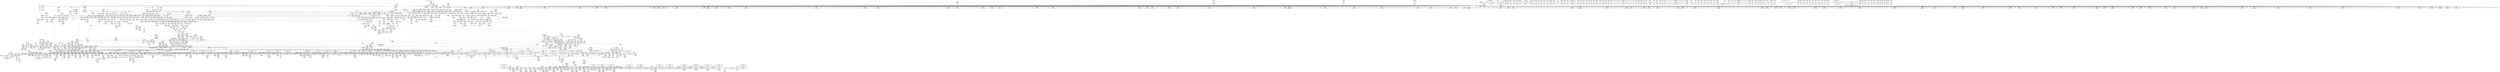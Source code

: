 digraph {
	CE0x3e92f20 [shape=record,shape=Mrecord,label="{CE0x3e92f20|file_mask_to_av:and1|security/selinux/hooks.c,1875}"]
	CE0x3f4a910 [shape=record,shape=Mrecord,label="{CE0x3f4a910|GLOBAL:__llvm_gcov_ctr125|Global_var:__llvm_gcov_ctr125|*SummSource*}"]
	CE0x3f73730 [shape=record,shape=Mrecord,label="{CE0x3f73730|current_sid:tmp8|security/selinux/hooks.c,218|*SummSink*}"]
	CE0x3ee6580 [shape=record,shape=Mrecord,label="{CE0x3ee6580|i64_7|*Constant*|*SummSource*}"]
	CE0x3ee4bd0 [shape=record,shape=Mrecord,label="{CE0x3ee4bd0|cred_sid:tmp1|*SummSink*}"]
	CE0x3ded160 [shape=record,shape=Mrecord,label="{CE0x3ded160|selinux_inode_permission:land.lhs.true2}"]
	CE0x3f813c0 [shape=record,shape=Mrecord,label="{CE0x3f813c0|i8_1|*Constant*}"]
	CE0x3e410e0 [shape=record,shape=Mrecord,label="{CE0x3e410e0|0:_i16,_12:_i32,_56:_i8*,_:_CRE_159,160_}"]
	CE0x3ef2f30 [shape=record,shape=Mrecord,label="{CE0x3ef2f30|file_mask_to_av:if.then28|*SummSource*}"]
	CE0x3ea8900 [shape=record,shape=Mrecord,label="{CE0x3ea8900|selinux_inode_permission:lnot|security/selinux/hooks.c,2857}"]
	CE0x3e52ba0 [shape=record,shape=Mrecord,label="{CE0x3e52ba0|0:_i16,_12:_i32,_56:_i8*,_:_CRE_574,575_}"]
	CE0x3dfb010 [shape=record,shape=Mrecord,label="{CE0x3dfb010|selinux_inode_permission:if.end49|*SummSink*}"]
	CE0x3e9af30 [shape=record,shape=Mrecord,label="{CE0x3e9af30|i64_8192|*Constant*}"]
	CE0x3f08690 [shape=record,shape=Mrecord,label="{CE0x3f08690|file_mask_to_av:tmp25|security/selinux/hooks.c,1882}"]
	CE0x3e585a0 [shape=record,shape=Mrecord,label="{CE0x3e585a0|0:_i16,_12:_i32,_56:_i8*,_:_CRE_736,740_|*MultipleSource*|security/selinux/hooks.c,2857|Function::selinux_inode_permission&Arg::inode::}"]
	CE0x3eb9900 [shape=record,shape=Mrecord,label="{CE0x3eb9900|28:_i32,_32:_i16,_:_CRE_83,84_}"]
	CE0x3e540e0 [shape=record,shape=Mrecord,label="{CE0x3e540e0|0:_i16,_12:_i32,_56:_i8*,_:_CRE_591,592_}"]
	CE0x3e3bb90 [shape=record,shape=Mrecord,label="{CE0x3e3bb90|i32_4|*Constant*|*SummSource*}"]
	CE0x3eb8260 [shape=record,shape=Mrecord,label="{CE0x3eb8260|_ret_i32_%av.7,_!dbg_!27757|security/selinux/hooks.c,1894}"]
	CE0x3f48360 [shape=record,shape=Mrecord,label="{CE0x3f48360|avc_audit_required:lnot.ext|security/selinux/include/avc.h,76}"]
	CE0x3eeaf80 [shape=record,shape=Mrecord,label="{CE0x3eeaf80|file_mask_to_av:tmp35|security/selinux/hooks.c,1886|*SummSink*}"]
	CE0x3eb63f0 [shape=record,shape=Mrecord,label="{CE0x3eb63f0|i64_131072|*Constant*}"]
	CE0x3de7ca0 [shape=record,shape=Mrecord,label="{CE0x3de7ca0|i32_78|*Constant*}"]
	CE0x3e95c10 [shape=record,shape=Mrecord,label="{CE0x3e95c10|avc_audit_required:tmp18|security/selinux/include/avc.h,95|*SummSource*}"]
	CE0x3ea6990 [shape=record,shape=Mrecord,label="{CE0x3ea6990|selinux_inode_permission:conv45|security/selinux/hooks.c,2869}"]
	CE0x3df48a0 [shape=record,shape=Mrecord,label="{CE0x3df48a0|__validate_creds:file|Function::__validate_creds&Arg::file::}"]
	CE0x3dfd330 [shape=record,shape=Mrecord,label="{CE0x3dfd330|i64*_getelementptr_inbounds_(_26_x_i64_,_26_x_i64_*___llvm_gcov_ctr231,_i64_0,_i64_1)|*Constant*}"]
	CE0x3f5a5b0 [shape=record,shape=Mrecord,label="{CE0x3f5a5b0|avc_audit_required:tmp29|*LoadInst*|security/selinux/include/avc.h,99|*SummSource*}"]
	CE0x3df7b50 [shape=record,shape=Mrecord,label="{CE0x3df7b50|i32_16|*Constant*|*SummSource*}"]
	CE0x3f0ce50 [shape=record,shape=Mrecord,label="{CE0x3f0ce50|COLLAPSED:_GCMRE___llvm_gcov_ctr232_internal_global_28_x_i64_zeroinitializer:_elem_0:default:}"]
	CE0x3e8c7b0 [shape=record,shape=Mrecord,label="{CE0x3e8c7b0|cred_sid:tmp2}"]
	CE0x3efae30 [shape=record,shape=Mrecord,label="{CE0x3efae30|_call_void_mcount()_#3|*SummSource*}"]
	CE0x3f09d10 [shape=record,shape=Mrecord,label="{CE0x3f09d10|file_mask_to_av:tmp1|*SummSink*}"]
	CE0x3eeb0f0 [shape=record,shape=Mrecord,label="{CE0x3eeb0f0|file_mask_to_av:tmp36|security/selinux/hooks.c,1886}"]
	CE0x3e40be0 [shape=record,shape=Mrecord,label="{CE0x3e40be0|0:_i16,_12:_i32,_56:_i8*,_:_CRE_155,156_}"]
	CE0x3df4e70 [shape=record,shape=Mrecord,label="{CE0x3df4e70|i32_2855|*Constant*}"]
	CE0x3f4d0c0 [shape=record,shape=Mrecord,label="{CE0x3f4d0c0|GLOBAL:current_sid|*Constant*|*SummSink*}"]
	CE0x3e5e7a0 [shape=record,shape=Mrecord,label="{CE0x3e5e7a0|0:_i16,_12:_i32,_56:_i8*,_:_CRE_919,920_}"]
	CE0x3eb8e50 [shape=record,shape=Mrecord,label="{CE0x3eb8e50|28:_i32,_32:_i16,_:_CRE_74,75_}"]
	CE0x3f47d30 [shape=record,shape=Mrecord,label="{CE0x3f47d30|audit_inode_permission:call|security/selinux/hooks.c,2829|*SummSource*}"]
	CE0x3e25cb0 [shape=record,shape=Mrecord,label="{CE0x3e25cb0|i64*_getelementptr_inbounds_(_2_x_i64_,_2_x_i64_*___llvm_gcov_ctr131,_i64_0,_i64_0)|*Constant*|*SummSource*}"]
	CE0x3eefa70 [shape=record,shape=Mrecord,label="{CE0x3eefa70|i64_8192|*Constant*|*SummSource*}"]
	CE0x3e4ee50 [shape=record,shape=Mrecord,label="{CE0x3e4ee50|0:_i16,_12:_i32,_56:_i8*,_:_CRE_478,479_}"]
	CE0x3f5c110 [shape=record,shape=Mrecord,label="{CE0x3f5c110|avc_audit_required:tmp31}"]
	CE0x3ee36a0 [shape=record,shape=Mrecord,label="{CE0x3ee36a0|file_mask_to_av:or|security/selinux/hooks.c,1876}"]
	CE0x3eb8700 [shape=record,shape=Mrecord,label="{CE0x3eb8700|GLOBAL:cred_sid|*Constant*}"]
	CE0x3de0260 [shape=record,shape=Mrecord,label="{CE0x3de0260|selinux_inode_permission:tobool26|security/selinux/hooks.c,2857}"]
	CE0x3e0b530 [shape=record,shape=Mrecord,label="{CE0x3e0b530|i64_19|*Constant*|*SummSource*}"]
	CE0x3f69620 [shape=record,shape=Mrecord,label="{CE0x3f69620|slow_avc_audit:tclass|Function::slow_avc_audit&Arg::tclass::}"]
	CE0x3ee22a0 [shape=record,shape=Mrecord,label="{CE0x3ee22a0|cred_sid:tmp5|security/selinux/hooks.c,196|*SummSink*}"]
	CE0x3eb7bf0 [shape=record,shape=Mrecord,label="{CE0x3eb7bf0|file_mask_to_av:mode|Function::file_mask_to_av&Arg::mode::|*SummSink*}"]
	CE0x3ebf8f0 [shape=record,shape=Mrecord,label="{CE0x3ebf8f0|file_mask_to_av:tmp42|security/selinux/hooks.c,1888|*SummSink*}"]
	CE0x3e053f0 [shape=record,shape=Mrecord,label="{CE0x3e053f0|selinux_inode_permission:tmp21|security/selinux/hooks.c,2852}"]
	CE0x3f45760 [shape=record,shape=Mrecord,label="{CE0x3f45760|0:_i8,_:_GCMR_current_sid.__warned_internal_global_i8_0,_section_.data.unlikely_,_align_1:_elem_0:default:}"]
	CE0x3dec380 [shape=record,shape=Mrecord,label="{CE0x3dec380|selinux_inode_permission:if.end20|*SummSource*}"]
	CE0x3f5cb60 [shape=record,shape=Mrecord,label="{CE0x3f5cb60|avc_audit_required:denied.1|*SummSink*}"]
	CE0x3de6210 [shape=record,shape=Mrecord,label="{CE0x3de6210|selinux_inode_permission:if.end}"]
	CE0x3de8f00 [shape=record,shape=Mrecord,label="{CE0x3de8f00|selinux_inode_permission:mask|Function::selinux_inode_permission&Arg::mask::|*SummSink*}"]
	CE0x3ef23b0 [shape=record,shape=Mrecord,label="{CE0x3ef23b0|i64*_getelementptr_inbounds_(_28_x_i64_,_28_x_i64_*___llvm_gcov_ctr232,_i64_0,_i64_19)|*Constant*|*SummSink*}"]
	CE0x3e57590 [shape=record,shape=Mrecord,label="{CE0x3e57590|0:_i16,_12:_i32,_56:_i8*,_:_CRE_672,680_|*MultipleSource*|security/selinux/hooks.c,2857|Function::selinux_inode_permission&Arg::inode::}"]
	CE0x3ee24f0 [shape=record,shape=Mrecord,label="{CE0x3ee24f0|file_mask_to_av:tmp11|security/selinux/hooks.c,1876|*SummSource*}"]
	CE0x3e8da00 [shape=record,shape=Mrecord,label="{CE0x3e8da00|i32_22|*Constant*}"]
	CE0x3f6c9f0 [shape=record,shape=Mrecord,label="{CE0x3f6c9f0|audit_inode_permission:tmp11|security/selinux/hooks.c,2832}"]
	CE0x3f885e0 [shape=record,shape=Mrecord,label="{CE0x3f885e0|_ret_%struct.task_struct*_%tmp4,_!dbg_!27714|./arch/x86/include/asm/current.h,14}"]
	CE0x3dee1c0 [shape=record,shape=Mrecord,label="{CE0x3dee1c0|selinux_inode_permission:if.end|*SummSink*}"]
	CE0x3e28c90 [shape=record,shape=Mrecord,label="{CE0x3e28c90|_call_void_mcount()_#3}"]
	CE0x3e55120 [shape=record,shape=Mrecord,label="{CE0x3e55120|0:_i16,_12:_i32,_56:_i8*,_:_CRE_604,605_}"]
	CE0x3e54720 [shape=record,shape=Mrecord,label="{CE0x3e54720|0:_i16,_12:_i32,_56:_i8*,_:_CRE_596,597_}"]
	CE0x3eb9b60 [shape=record,shape=Mrecord,label="{CE0x3eb9b60|28:_i32,_32:_i16,_:_CRE_85,86_}"]
	CE0x3e8f370 [shape=record,shape=Mrecord,label="{CE0x3e8f370|avc_audit_required:and7|security/selinux/include/avc.h,94}"]
	CE0x3ea2830 [shape=record,shape=Mrecord,label="{CE0x3ea2830|cred_sid:entry|*SummSource*}"]
	CE0x3e2cb40 [shape=record,shape=Mrecord,label="{CE0x3e2cb40|__validate_creds:bb}"]
	CE0x3ed8d40 [shape=record,shape=Mrecord,label="{CE0x3ed8d40|selinux_inode_permission:tmp56|security/selinux/hooks.c,2875|*SummSink*}"]
	CE0x3f71650 [shape=record,shape=Mrecord,label="{CE0x3f71650|current_sid:tmp14|security/selinux/hooks.c,218}"]
	CE0x3f4f820 [shape=record,shape=Mrecord,label="{CE0x3f4f820|i32_-1|*Constant*}"]
	CE0x3e0c3b0 [shape=record,shape=Mrecord,label="{CE0x3e0c3b0|selinux_inode_permission:tmp44|security/selinux/hooks.c,2869|*SummSink*}"]
	CE0x3deaa20 [shape=record,shape=Mrecord,label="{CE0x3deaa20|selinux_inode_permission:tmp6|security/selinux/hooks.c,2838}"]
	CE0x3e42120 [shape=record,shape=Mrecord,label="{CE0x3e42120|0:_i16,_12:_i32,_56:_i8*,_:_CRE_172,173_}"]
	CE0x3ed36e0 [shape=record,shape=Mrecord,label="{CE0x3ed36e0|_ret_i32_%retval.0,_!dbg_!27737|security/selinux/hooks.c,2834|*SummSink*}"]
	CE0x3f02160 [shape=record,shape=Mrecord,label="{CE0x3f02160|file_mask_to_av:conv16|security/selinux/hooks.c,1881|*SummSource*}"]
	CE0x3e0a9d0 [shape=record,shape=Mrecord,label="{CE0x3e0a9d0|slow_avc_audit:flags|Function::slow_avc_audit&Arg::flags::|*SummSource*}"]
	CE0x3ea45c0 [shape=record,shape=Mrecord,label="{CE0x3ea45c0|selinux_inode_permission:conv36|security/selinux/hooks.c,2867}"]
	CE0x3e279b0 [shape=record,shape=Mrecord,label="{CE0x3e279b0|i8*_getelementptr_inbounds_(_25_x_i8_,_25_x_i8_*_.str3,_i32_0,_i32_0)|*Constant*|*SummSink*}"]
	CE0x3eab710 [shape=record,shape=Mrecord,label="{CE0x3eab710|i64_16|*Constant*}"]
	CE0x3ed1f40 [shape=record,shape=Mrecord,label="{CE0x3ed1f40|i64*_getelementptr_inbounds_(_28_x_i64_,_28_x_i64_*___llvm_gcov_ctr232,_i64_0,_i64_27)|*Constant*|*SummSource*}"]
	CE0x3e36130 [shape=record,shape=Mrecord,label="{CE0x3e36130|avc_audit_required:tmp27|security/selinux/include/avc.h,99|*SummSink*}"]
	CE0x3f4e670 [shape=record,shape=Mrecord,label="{CE0x3f4e670|i32_-1|*Constant*|*SummSource*}"]
	CE0x3ea6610 [shape=record,shape=Mrecord,label="{CE0x3ea6610|selinux_inode_permission:lnot.ext44|security/selinux/hooks.c,2869|*SummSource*}"]
	CE0x3e27b70 [shape=record,shape=Mrecord,label="{CE0x3e27b70|GLOBAL:lockdep_rcu_suspicious|*Constant*}"]
	CE0x3f60310 [shape=record,shape=Mrecord,label="{CE0x3f60310|slow_avc_audit:denied|Function::slow_avc_audit&Arg::denied::}"]
	CE0x3f01e50 [shape=record,shape=Mrecord,label="{CE0x3f01e50|avc_audit_required:tmp12|*LoadInst*|security/selinux/include/avc.h,94|*SummSource*}"]
	CE0x3f4d4f0 [shape=record,shape=Mrecord,label="{CE0x3f4d4f0|avc_audit_required:and|security/selinux/include/avc.h,75}"]
	CE0x3ee21e0 [shape=record,shape=Mrecord,label="{CE0x3ee21e0|cred_sid:tmp5|security/selinux/hooks.c,196|*SummSource*}"]
	CE0x3ee3e20 [shape=record,shape=Mrecord,label="{CE0x3ee3e20|i64*_getelementptr_inbounds_(_28_x_i64_,_28_x_i64_*___llvm_gcov_ctr232,_i64_0,_i64_15)|*Constant*|*SummSource*}"]
	CE0x3f0af80 [shape=record,shape=Mrecord,label="{CE0x3f0af80|file_mask_to_av:conv20|security/selinux/hooks.c,1883|*SummSink*}"]
	CE0x3f00c00 [shape=record,shape=Mrecord,label="{CE0x3f00c00|avc_audit_required:tmp6|security/selinux/include/avc.h,76|*SummSource*}"]
	CE0x3de44b0 [shape=record,shape=Mrecord,label="{CE0x3de44b0|selinux_inode_permission:tmp15|security/selinux/hooks.c,2838|*SummSource*}"]
	CE0x3e35210 [shape=record,shape=Mrecord,label="{CE0x3e35210|selinux_inode_permission:tmp58|security/selinux/hooks.c,2876}"]
	CE0x3e46340 [shape=record,shape=Mrecord,label="{CE0x3e46340|0:_i16,_12:_i32,_56:_i8*,_:_CRE_249,250_}"]
	CE0x3debc80 [shape=record,shape=Mrecord,label="{CE0x3debc80|i64_1|*Constant*}"]
	CE0x3efe3f0 [shape=record,shape=Mrecord,label="{CE0x3efe3f0|i32_10|*Constant*}"]
	CE0x3ea7b50 [shape=record,shape=Mrecord,label="{CE0x3ea7b50|i64_18|*Constant*}"]
	CE0x3e26890 [shape=record,shape=Mrecord,label="{CE0x3e26890|i8_1|*Constant*|*SummSource*}"]
	CE0x3e95500 [shape=record,shape=Mrecord,label="{CE0x3e95500|avc_audit_required:tmp|*SummSource*}"]
	CE0x3e406e0 [shape=record,shape=Mrecord,label="{CE0x3e406e0|0:_i16,_12:_i32,_56:_i8*,_:_CRE_151,152_}"]
	CE0x3e9e290 [shape=record,shape=Mrecord,label="{CE0x3e9e290|GLOBAL:avc_has_perm_noaudit|*Constant*}"]
	CE0x3ebeec0 [shape=record,shape=Mrecord,label="{CE0x3ebeec0|file_mask_to_av:tmp40|security/selinux/hooks.c,1888|*SummSink*}"]
	CE0x3e52060 [shape=record,shape=Mrecord,label="{CE0x3e52060|0:_i16,_12:_i32,_56:_i8*,_:_CRE_565,566_}"]
	CE0x3ead2a0 [shape=record,shape=Mrecord,label="{CE0x3ead2a0|selinux_inode_permission:tmp34|security/selinux/hooks.c,2857|*SummSink*}"]
	CE0x3e2e850 [shape=record,shape=Mrecord,label="{CE0x3e2e850|GLOBAL:current_task|Global_var:current_task}"]
	CE0x3f7bbb0 [shape=record,shape=Mrecord,label="{CE0x3f7bbb0|COLLAPSED:_GCMRE___llvm_gcov_ctr125_internal_global_11_x_i64_zeroinitializer:_elem_0:default:}"]
	CE0x3f6f1c0 [shape=record,shape=Mrecord,label="{CE0x3f6f1c0|current_sid:do.end|*SummSink*}"]
	CE0x3ea61f0 [shape=record,shape=Mrecord,label="{CE0x3ea61f0|selinux_inode_permission:lnot43|security/selinux/hooks.c,2869|*SummSink*}"]
	CE0x3f518b0 [shape=record,shape=Mrecord,label="{CE0x3f518b0|avc_audit_required:tmp22|security/selinux/include/avc.h,96|*SummSink*}"]
	CE0x3f75d20 [shape=record,shape=Mrecord,label="{CE0x3f75d20|i64*_getelementptr_inbounds_(_11_x_i64_,_11_x_i64_*___llvm_gcov_ctr125,_i64_0,_i64_6)|*Constant*|*SummSink*}"]
	CE0x3f0dd30 [shape=record,shape=Mrecord,label="{CE0x3f0dd30|file_mask_to_av:if.then13|*SummSink*}"]
	CE0x3f51780 [shape=record,shape=Mrecord,label="{CE0x3f51780|avc_audit_required:tmp22|security/selinux/include/avc.h,96|*SummSource*}"]
	CE0x3f462e0 [shape=record,shape=Mrecord,label="{CE0x3f462e0|avc_audit_required:conv|security/selinux/include/avc.h,76|*SummSource*}"]
	CE0x3f5eea0 [shape=record,shape=Mrecord,label="{CE0x3f5eea0|audit_inode_permission:bb|*SummSink*}"]
	CE0x3f01960 [shape=record,shape=Mrecord,label="{CE0x3f01960|file_mask_to_av:or21|security/selinux/hooks.c,1883|*SummSink*}"]
	CE0x3e49f40 [shape=record,shape=Mrecord,label="{CE0x3e49f40|0:_i16,_12:_i32,_56:_i8*,_:_CRE_297,298_}"]
	CE0x3e2f290 [shape=record,shape=Mrecord,label="{CE0x3e2f290|__validate_creds:tmp2|include/linux/cred.h,173}"]
	CE0x3e4b480 [shape=record,shape=Mrecord,label="{CE0x3e4b480|0:_i16,_12:_i32,_56:_i8*,_:_CRE_320,328_|*MultipleSource*|security/selinux/hooks.c,2857|Function::selinux_inode_permission&Arg::inode::}"]
	CE0x3f6bba0 [shape=record,shape=Mrecord,label="{CE0x3f6bba0|i64*_getelementptr_inbounds_(_6_x_i64_,_6_x_i64_*___llvm_gcov_ctr233,_i64_0,_i64_3)|*Constant*|*SummSource*}"]
	CE0x3ef76f0 [shape=record,shape=Mrecord,label="{CE0x3ef76f0|i32_0|*Constant*}"]
	CE0x3e55260 [shape=record,shape=Mrecord,label="{CE0x3e55260|0:_i16,_12:_i32,_56:_i8*,_:_CRE_605,606_}"]
	CE0x3efeb80 [shape=record,shape=Mrecord,label="{CE0x3efeb80|avc_audit_required:tmp5|security/selinux/include/avc.h,76|*SummSink*}"]
	CE0x3e41720 [shape=record,shape=Mrecord,label="{CE0x3e41720|0:_i16,_12:_i32,_56:_i8*,_:_CRE_164,165_}"]
	CE0x3e3bd10 [shape=record,shape=Mrecord,label="{CE0x3e3bd10|i32_4|*Constant*|*SummSink*}"]
	CE0x3e619a0 [shape=record,shape=Mrecord,label="{CE0x3e619a0|i32_512|*Constant*}"]
	CE0x3f6dee0 [shape=record,shape=Mrecord,label="{CE0x3f6dee0|i64*_getelementptr_inbounds_(_6_x_i64_,_6_x_i64_*___llvm_gcov_ctr233,_i64_0,_i64_5)|*Constant*}"]
	CE0x3f00250 [shape=record,shape=Mrecord,label="{CE0x3f00250|file_mask_to_av:and17|security/selinux/hooks.c,1882|*SummSource*}"]
	CE0x3efa7e0 [shape=record,shape=Mrecord,label="{CE0x3efa7e0|avc_audit_required:tmp15|security/selinux/include/avc.h,94|*SummSink*}"]
	CE0x3ed0a70 [shape=record,shape=Mrecord,label="{CE0x3ed0a70|i64*_getelementptr_inbounds_(_28_x_i64_,_28_x_i64_*___llvm_gcov_ctr232,_i64_0,_i64_26)|*Constant*|*SummSource*}"]
	CE0x3de2c30 [shape=record,shape=Mrecord,label="{CE0x3de2c30|selinux_inode_permission:tmp6|security/selinux/hooks.c,2838|*SummSink*}"]
	CE0x3e61be0 [shape=record,shape=Mrecord,label="{CE0x3e61be0|selinux_inode_permission:and23|security/selinux/hooks.c,2857}"]
	CE0x3f89030 [shape=record,shape=Mrecord,label="{CE0x3f89030|current_sid:tmp21|security/selinux/hooks.c,218|*SummSink*}"]
	CE0x3e134b0 [shape=record,shape=Mrecord,label="{CE0x3e134b0|0:_i16,_12:_i32,_56:_i8*,_:_CRE_440,448_|*MultipleSource*|security/selinux/hooks.c,2857|Function::selinux_inode_permission&Arg::inode::}"]
	CE0x3f52d10 [shape=record,shape=Mrecord,label="{CE0x3f52d10|current_sid:tmp8|security/selinux/hooks.c,218}"]
	CE0x3ee8bd0 [shape=record,shape=Mrecord,label="{CE0x3ee8bd0|file_mask_to_av:if.else25|*SummSource*}"]
	CE0x3e995a0 [shape=record,shape=Mrecord,label="{CE0x3e995a0|i32_8|*Constant*}"]
	CE0x3f45a20 [shape=record,shape=Mrecord,label="{CE0x3f45a20|avc_audit_required:allowed|security/selinux/include/avc.h,75|*SummSink*}"]
	CE0x3e4a080 [shape=record,shape=Mrecord,label="{CE0x3e4a080|0:_i16,_12:_i32,_56:_i8*,_:_CRE_298,299_}"]
	CE0x3def0b0 [shape=record,shape=Mrecord,label="{CE0x3def0b0|selinux_inode_permission:do.end}"]
	CE0x3dcf9b0 [shape=record,shape=Mrecord,label="{CE0x3dcf9b0|selinux_inode_permission:if.end49}"]
	CE0x3e0c910 [shape=record,shape=Mrecord,label="{CE0x3e0c910|selinux_inode_permission:tmp45|security/selinux/hooks.c,2869|*SummSink*}"]
	CE0x3dec900 [shape=record,shape=Mrecord,label="{CE0x3dec900|selinux_inode_permission:entry|*SummSink*}"]
	CE0x3f47920 [shape=record,shape=Mrecord,label="{CE0x3f47920|avc_audit_required:tmp17|security/selinux/include/avc.h,95|*SummSink*}"]
	CE0x3f07910 [shape=record,shape=Mrecord,label="{CE0x3f07910|avc_audit_required:tmp11|security/selinux/include/avc.h,94}"]
	CE0x3df1ab0 [shape=record,shape=Mrecord,label="{CE0x3df1ab0|GLOBAL:current_task|Global_var:current_task|*SummSink*}"]
	CE0x3e382b0 [shape=record,shape=Mrecord,label="{CE0x3e382b0|i1_true|*Constant*}"]
	CE0x3f02bc0 [shape=record,shape=Mrecord,label="{CE0x3f02bc0|file_mask_to_av:tmp33|security/selinux/hooks.c,1885|*SummSink*}"]
	CE0x3df2c50 [shape=record,shape=Mrecord,label="{CE0x3df2c50|i64*_getelementptr_inbounds_(_26_x_i64_,_26_x_i64_*___llvm_gcov_ctr231,_i64_0,_i64_6)|*Constant*}"]
	CE0x3e29bb0 [shape=record,shape=Mrecord,label="{CE0x3e29bb0|GLOBAL:__llvm_gcov_ctr155|Global_var:__llvm_gcov_ctr155}"]
	CE0x3edfb90 [shape=record,shape=Mrecord,label="{CE0x3edfb90|file_mask_to_av:tmp46|security/selinux/hooks.c,1890|*SummSource*}"]
	CE0x3e0aec0 [shape=record,shape=Mrecord,label="{CE0x3e0aec0|_ret_i32_%retval.0,_!dbg_!27757|security/selinux/avc.c,490|*SummSource*}"]
	CE0x3f045f0 [shape=record,shape=Mrecord,label="{CE0x3f045f0|file_mask_to_av:tmp24|security/selinux/hooks.c,1882|*SummSource*}"]
	CE0x3f10e90 [shape=record,shape=Mrecord,label="{CE0x3f10e90|file_mask_to_av:tmp39|security/selinux/hooks.c,1887|*SummSource*}"]
	CE0x3e27ca0 [shape=record,shape=Mrecord,label="{CE0x3e27ca0|GLOBAL:lockdep_rcu_suspicious|*Constant*|*SummSource*}"]
	CE0x3df5e10 [shape=record,shape=Mrecord,label="{CE0x3df5e10|file_mask_to_av:conv14|security/selinux/hooks.c,1881|*SummSource*}"]
	CE0x3ea10c0 [shape=record,shape=Mrecord,label="{CE0x3ea10c0|GLOBAL:avc_audit_required|*Constant*}"]
	CE0x3f01f80 [shape=record,shape=Mrecord,label="{CE0x3f01f80|avc_audit_required:tmp12|*LoadInst*|security/selinux/include/avc.h,94|*SummSink*}"]
	CE0x3f897e0 [shape=record,shape=Mrecord,label="{CE0x3f897e0|current_sid:security|security/selinux/hooks.c,218|*SummSink*}"]
	CE0x3dee530 [shape=record,shape=Mrecord,label="{CE0x3dee530|selinux_inode_permission:entry|*SummSource*}"]
	CE0x3f83990 [shape=record,shape=Mrecord,label="{CE0x3f83990|i64*_getelementptr_inbounds_(_11_x_i64_,_11_x_i64_*___llvm_gcov_ctr125,_i64_0,_i64_9)|*Constant*}"]
	CE0x3e4abc0 [shape=record,shape=Mrecord,label="{CE0x3e4abc0|0:_i16,_12:_i32,_56:_i8*,_:_CRE_307,308_}"]
	CE0x3ee0330 [shape=record,shape=Mrecord,label="{CE0x3ee0330|file_mask_to_av:tmp48|security/selinux/hooks.c,1890}"]
	CE0x3eba9a0 [shape=record,shape=Mrecord,label="{CE0x3eba9a0|28:_i32,_32:_i16,_:_CRE_97,98_}"]
	CE0x3debbb0 [shape=record,shape=Mrecord,label="{CE0x3debbb0|selinux_inode_permission:do.end22|*SummSource*}"]
	CE0x3dec5c0 [shape=record,shape=Mrecord,label="{CE0x3dec5c0|get_current:tmp|*SummSink*}"]
	CE0x3dfbe30 [shape=record,shape=Mrecord,label="{CE0x3dfbe30|selinux_inode_permission:tmp13|security/selinux/hooks.c,2838}"]
	CE0x3eda300 [shape=record,shape=Mrecord,label="{CE0x3eda300|i64*_getelementptr_inbounds_(_28_x_i64_,_28_x_i64_*___llvm_gcov_ctr232,_i64_0,_i64_22)|*Constant*|*SummSink*}"]
	CE0x3f46bf0 [shape=record,shape=Mrecord,label="{CE0x3f46bf0|i64*_getelementptr_inbounds_(_15_x_i64_,_15_x_i64_*___llvm_gcov_ctr147,_i64_0,_i64_8)|*Constant*}"]
	CE0x3ef2420 [shape=record,shape=Mrecord,label="{CE0x3ef2420|file_mask_to_av:tmp38|security/selinux/hooks.c,1887|*SummSink*}"]
	CE0x3e28680 [shape=record,shape=Mrecord,label="{CE0x3e28680|file_mask_to_av:tmp20|security/selinux/hooks.c,1880|*SummSource*}"]
	CE0x3f0ca60 [shape=record,shape=Mrecord,label="{CE0x3f0ca60|GLOBAL:__llvm_gcov_ctr125|Global_var:__llvm_gcov_ctr125}"]
	CE0x3ea1820 [shape=record,shape=Mrecord,label="{CE0x3ea1820|avc_audit_required:requested|Function::avc_audit_required&Arg::requested::}"]
	CE0x3f0d6a0 [shape=record,shape=Mrecord,label="{CE0x3f0d6a0|file_mask_to_av:tmp28|security/selinux/hooks.c,1883|*SummSink*}"]
	CE0x3e290a0 [shape=record,shape=Mrecord,label="{CE0x3e290a0|i64_17|*Constant*|*SummSource*}"]
	CE0x3f049d0 [shape=record,shape=Mrecord,label="{CE0x3f049d0|avc_audit_required:tmp8|security/selinux/include/avc.h,94|*SummSource*}"]
	CE0x3e49040 [shape=record,shape=Mrecord,label="{CE0x3e49040|0:_i16,_12:_i32,_56:_i8*,_:_CRE_285,286_}"]
	CE0x3e27d10 [shape=record,shape=Mrecord,label="{CE0x3e27d10|GLOBAL:lockdep_rcu_suspicious|*Constant*|*SummSink*}"]
	CE0x3eb6580 [shape=record,shape=Mrecord,label="{CE0x3eb6580|i64_131072|*Constant*|*SummSink*}"]
	CE0x3f88330 [shape=record,shape=Mrecord,label="{CE0x3f88330|get_current:entry}"]
	CE0x3eb76c0 [shape=record,shape=Mrecord,label="{CE0x3eb76c0|GLOBAL:file_mask_to_av|*Constant*|*SummSink*}"]
	CE0x3ded7c0 [shape=record,shape=Mrecord,label="{CE0x3ded7c0|selinux_inode_permission:tmp9|security/selinux/hooks.c,2838|*SummSource*}"]
	CE0x3ed5aa0 [shape=record,shape=Mrecord,label="{CE0x3ed5aa0|selinux_inode_permission:tmp52|security/selinux/hooks.c,2873|*SummSink*}"]
	CE0x3e4bd70 [shape=record,shape=Mrecord,label="{CE0x3e4bd70|0:_i16,_12:_i32,_56:_i8*,_:_CRE_360,376_|*MultipleSource*|security/selinux/hooks.c,2857|Function::selinux_inode_permission&Arg::inode::}"]
	CE0x3e30140 [shape=record,shape=Mrecord,label="{CE0x3e30140|file_mask_to_av:or8|security/selinux/hooks.c,1878|*SummSource*}"]
	CE0x3dd7fc0 [shape=record,shape=Mrecord,label="{CE0x3dd7fc0|selinux_inode_permission:land.lhs.true2|*SummSource*}"]
	CE0x3ef3e30 [shape=record,shape=Mrecord,label="{CE0x3ef3e30|file_mask_to_av:tmp25|security/selinux/hooks.c,1882|*SummSource*}"]
	CE0x3e25750 [shape=record,shape=Mrecord,label="{CE0x3e25750|i64_2|*Constant*|*SummSource*}"]
	CE0x3ea4d20 [shape=record,shape=Mrecord,label="{CE0x3ea4d20|selinux_inode_permission:call37|security/selinux/hooks.c,2866|*SummSink*}"]
	CE0x3f82e50 [shape=record,shape=Mrecord,label="{CE0x3f82e50|GLOBAL:lockdep_rcu_suspicious|*Constant*}"]
	CE0x3e56ca0 [shape=record,shape=Mrecord,label="{CE0x3e56ca0|0:_i16,_12:_i32,_56:_i8*,_:_CRE_632,640_|*MultipleSource*|security/selinux/hooks.c,2857|Function::selinux_inode_permission&Arg::inode::}"]
	CE0x3e39e00 [shape=record,shape=Mrecord,label="{CE0x3e39e00|file_mask_to_av:av.5|*SummSink*}"]
	CE0x3e5bfa0 [shape=record,shape=Mrecord,label="{CE0x3e5bfa0|0:_i16,_12:_i32,_56:_i8*,_:_CRE_887,888_}"]
	CE0x3e611d0 [shape=record,shape=Mrecord,label="{CE0x3e611d0|0:_i16,_12:_i32,_56:_i8*,_:_CRE_984,988_|*MultipleSource*|security/selinux/hooks.c,2857|Function::selinux_inode_permission&Arg::inode::}"]
	CE0x3ecf7c0 [shape=record,shape=Mrecord,label="{CE0x3ecf7c0|file_mask_to_av:or44|security/selinux/hooks.c,1891|*SummSource*}"]
	CE0x3f0c210 [shape=record,shape=Mrecord,label="{CE0x3f0c210|avc_audit_required:tmp9|security/selinux/include/avc.h,94|*SummSource*}"]
	CE0x3ee52c0 [shape=record,shape=Mrecord,label="{CE0x3ee52c0|i64*_getelementptr_inbounds_(_2_x_i64_,_2_x_i64_*___llvm_gcov_ctr131,_i64_0,_i64_1)|*Constant*|*SummSource*}"]
	CE0x3ebfa60 [shape=record,shape=Mrecord,label="{CE0x3ebfa60|file_mask_to_av:tmp43|security/selinux/hooks.c,1888}"]
	CE0x3eb4290 [shape=record,shape=Mrecord,label="{CE0x3eb4290|28:_i32,_32:_i16,_:_CRE_120,128_|*MultipleSource*|*LoadInst*|security/selinux/hooks.c,2863|security/selinux/hooks.c,2863|security/selinux/hooks.c,2865}"]
	CE0x3ea0b10 [shape=record,shape=Mrecord,label="{CE0x3ea0b10|_ret_i32_%rc.0,_!dbg_!27793|security/selinux/avc.c,744|*SummSink*}"]
	CE0x3f4d710 [shape=record,shape=Mrecord,label="{CE0x3f4d710|avc_audit_required:neg|security/selinux/include/avc.h,75}"]
	CE0x3deca80 [shape=record,shape=Mrecord,label="{CE0x3deca80|selinux_inode_permission:if.then|*SummSource*}"]
	CE0x3e95420 [shape=record,shape=Mrecord,label="{CE0x3e95420|avc_audit_required:tmp}"]
	CE0x511c260 [shape=record,shape=Mrecord,label="{CE0x511c260|i64_2|*Constant*|*SummSink*}"]
	CE0x3e12410 [shape=record,shape=Mrecord,label="{CE0x3e12410|i32_2855|*Constant*|*SummSink*}"]
	CE0x3e40320 [shape=record,shape=Mrecord,label="{CE0x3e40320|0:_i16,_12:_i32,_56:_i8*,_:_CRE_148,149_}"]
	CE0x3ecfad0 [shape=record,shape=Mrecord,label="{CE0x3ecfad0|file_mask_to_av:conv45|security/selinux/hooks.c,1891}"]
	CE0x3ed4100 [shape=record,shape=Mrecord,label="{CE0x3ed4100|i64_22|*Constant*|*SummSource*}"]
	CE0x3e51a20 [shape=record,shape=Mrecord,label="{CE0x3e51a20|0:_i16,_12:_i32,_56:_i8*,_:_CRE_560,561_}"]
	CE0x3dd7dd0 [shape=record,shape=Mrecord,label="{CE0x3dd7dd0|selinux_inode_permission:if.end20}"]
	CE0x3effa30 [shape=record,shape=Mrecord,label="{CE0x3effa30|GLOBAL:__llvm_gcov_ctr232|Global_var:__llvm_gcov_ctr232|*SummSink*}"]
	CE0x3eabc80 [shape=record,shape=Mrecord,label="{CE0x3eabc80|selinux_inode_permission:tmp32|security/selinux/hooks.c,2857}"]
	CE0x3e8eb10 [shape=record,shape=Mrecord,label="{CE0x3e8eb10|file_mask_to_av:if.else|*SummSource*}"]
	CE0x3f12de0 [shape=record,shape=Mrecord,label="{CE0x3f12de0|file_mask_to_av:and33|security/selinux/hooks.c,1888|*SummSink*}"]
	CE0x3f05870 [shape=record,shape=Mrecord,label="{CE0x3f05870|avc_audit_required:tmp13|security/selinux/include/avc.h,94|*SummSource*}"]
	CE0x3ee6f10 [shape=record,shape=Mrecord,label="{CE0x3ee6f10|_call_void___invalid_creds(%struct.cred*_%cred,_i8*_%file,_i32_%line)_#10,_!dbg_!27721|include/linux/cred.h,174|*SummSink*}"]
	CE0x3e127d0 [shape=record,shape=Mrecord,label="{CE0x3e127d0|__validate_creds:line|Function::__validate_creds&Arg::line::|*SummSink*}"]
	CE0x3e5f560 [shape=record,shape=Mrecord,label="{CE0x3e5f560|0:_i16,_12:_i32,_56:_i8*,_:_CRE_930,931_}"]
	CE0x3edf970 [shape=record,shape=Mrecord,label="{CE0x3edf970|i64_23|*Constant*|*SummSink*}"]
	"CONST[source:2(external),value:0(static)][purpose:{operation}][SrcIdx:1]"
	CE0x3e46840 [shape=record,shape=Mrecord,label="{CE0x3e46840|0:_i16,_12:_i32,_56:_i8*,_:_CRE_253,254_}"]
	CE0x3de72a0 [shape=record,shape=Mrecord,label="{CE0x3de72a0|i64*_getelementptr_inbounds_(_26_x_i64_,_26_x_i64_*___llvm_gcov_ctr231,_i64_0,_i64_6)|*Constant*|*SummSink*}"]
	CE0x3f077a0 [shape=record,shape=Mrecord,label="{CE0x3f077a0|avc_audit_required:tmp10|security/selinux/include/avc.h,94|*SummSink*}"]
	CE0x3f547b0 [shape=record,shape=Mrecord,label="{CE0x3f547b0|avc_audit_required:if.then}"]
	CE0x3f5f350 [shape=record,shape=Mrecord,label="{CE0x3f5f350|_call_void_mcount()_#3}"]
	CE0x3f601a0 [shape=record,shape=Mrecord,label="{CE0x3f601a0|slow_avc_audit:tclass|Function::slow_avc_audit&Arg::tclass::|*SummSink*}"]
	CE0x3f531b0 [shape=record,shape=Mrecord,label="{CE0x3f531b0|avc_audit_required:tmp25|security/selinux/include/avc.h,97}"]
	CE0x3ef7160 [shape=record,shape=Mrecord,label="{CE0x3ef7160|avc_audit_required:tmp4|security/selinux/include/avc.h,76}"]
	CE0x3ed0f70 [shape=record,shape=Mrecord,label="{CE0x3ed0f70|file_mask_to_av:tmp53|*SummSink*}"]
	CE0x3e48640 [shape=record,shape=Mrecord,label="{CE0x3e48640|0:_i16,_12:_i32,_56:_i8*,_:_CRE_277,278_}"]
	CE0x3ed9530 [shape=record,shape=Mrecord,label="{CE0x3ed9530|selinux_inode_permission:retval.0|*SummSource*}"]
	CE0x3eae780 [shape=record,shape=Mrecord,label="{CE0x3eae780|selinux_inode_permission:tobool24|security/selinux/hooks.c,2857}"]
	CE0x3e9e9e0 [shape=record,shape=Mrecord,label="{CE0x3e9e9e0|avc_has_perm_noaudit:entry|*SummSource*}"]
	CE0x3eef1a0 [shape=record,shape=Mrecord,label="{CE0x3eef1a0|file_mask_to_av:tmp33|security/selinux/hooks.c,1885}"]
	CE0x3e526a0 [shape=record,shape=Mrecord,label="{CE0x3e526a0|0:_i16,_12:_i32,_56:_i8*,_:_CRE_570,571_}"]
	CE0x3e146e0 [shape=record,shape=Mrecord,label="{CE0x3e146e0|selinux_inode_permission:tmp24|security/selinux/hooks.c,2853|*SummSource*}"]
	CE0x3e3a470 [shape=record,shape=Mrecord,label="{CE0x3e3a470|file_mask_to_av:and40|security/selinux/hooks.c,1890|*SummSink*}"]
	CE0x3f75000 [shape=record,shape=Mrecord,label="{CE0x3f75000|get_current:tmp2}"]
	CE0x3f4d8e0 [shape=record,shape=Mrecord,label="{CE0x3f4d8e0|current_sid:land.lhs.true2|*SummSource*}"]
	CE0x3ebad30 [shape=record,shape=Mrecord,label="{CE0x3ebad30|28:_i32,_32:_i16,_:_CRE_100,101_}"]
	CE0x3eef6c0 [shape=record,shape=Mrecord,label="{CE0x3eef6c0|0:_i32,_4:_i32,_8:_i32,_12:_i32,_:_CMRE_12,16_|*MultipleSource*|security/selinux/hooks.c,196|security/selinux/hooks.c,197|*LoadInst*|security/selinux/hooks.c,196}"]
	CE0x3f0c4d0 [shape=record,shape=Mrecord,label="{CE0x3f0c4d0|file_mask_to_av:if.end47|*SummSource*}"]
	CE0x3e13a80 [shape=record,shape=Mrecord,label="{CE0x3e13a80|0:_i16,_12:_i32,_56:_i8*,_:_CRE_464,472_|*MultipleSource*|security/selinux/hooks.c,2857|Function::selinux_inode_permission&Arg::inode::}"]
	CE0x3eb0630 [shape=record,shape=Mrecord,label="{CE0x3eb0630|28:_i32,_32:_i16,_:_CRE_18,19_}"]
	CE0x3e4b340 [shape=record,shape=Mrecord,label="{CE0x3e4b340|0:_i16,_12:_i32,_56:_i8*,_:_CRE_312,320_|*MultipleSource*|security/selinux/hooks.c,2857|Function::selinux_inode_permission&Arg::inode::}"]
	CE0x3e58b70 [shape=record,shape=Mrecord,label="{CE0x3e58b70|0:_i16,_12:_i32,_56:_i8*,_:_CRE_760,768_|*MultipleSource*|security/selinux/hooks.c,2857|Function::selinux_inode_permission&Arg::inode::}"]
	CE0x3f600c0 [shape=record,shape=Mrecord,label="{CE0x3f600c0|slow_avc_audit:tclass|Function::slow_avc_audit&Arg::tclass::|*SummSource*}"]
	CE0x3f7ae00 [shape=record,shape=Mrecord,label="{CE0x3f7ae00|i32_0|*Constant*}"]
	CE0x3e9f450 [shape=record,shape=Mrecord,label="{CE0x3e9f450|avc_has_perm_noaudit:tclass|Function::avc_has_perm_noaudit&Arg::tclass::|*SummSource*}"]
	CE0x3e54220 [shape=record,shape=Mrecord,label="{CE0x3e54220|0:_i16,_12:_i32,_56:_i8*,_:_CRE_592,593_}"]
	CE0x3ea2e50 [shape=record,shape=Mrecord,label="{CE0x3ea2e50|_ret_i32_%tmp6,_!dbg_!27716|security/selinux/hooks.c,197|*SummSource*}"]
	CE0x3e61c50 [shape=record,shape=Mrecord,label="{CE0x3e61c50|selinux_inode_permission:and23|security/selinux/hooks.c,2857|*SummSource*}"]
	CE0x3df1550 [shape=record,shape=Mrecord,label="{CE0x3df1550|audit_inode_permission:flags|Function::audit_inode_permission&Arg::flags::}"]
	CE0x3e2a070 [shape=record,shape=Mrecord,label="{CE0x3e2a070|__validate_creds:tmp|*SummSink*}"]
	CE0x3ece960 [shape=record,shape=Mrecord,label="{CE0x3ece960|file_mask_to_av:tmp51|security/selinux/hooks.c,1891|*SummSink*}"]
	CE0x3e52420 [shape=record,shape=Mrecord,label="{CE0x3e52420|0:_i16,_12:_i32,_56:_i8*,_:_CRE_568,569_}"]
	CE0x3ee49f0 [shape=record,shape=Mrecord,label="{CE0x3ee49f0|file_mask_to_av:tobool5|security/selinux/hooks.c,1877|*SummSink*}"]
	CE0x3f6ac90 [shape=record,shape=Mrecord,label="{CE0x3f6ac90|audit_inode_permission:tmp8|security/selinux/hooks.c,2831}"]
	CE0x3eb0c20 [shape=record,shape=Mrecord,label="{CE0x3eb0c20|28:_i32,_32:_i16,_:_CRE_23,24_}"]
	CE0x3e03290 [shape=record,shape=Mrecord,label="{CE0x3e03290|i64*_getelementptr_inbounds_(_26_x_i64_,_26_x_i64_*___llvm_gcov_ctr231,_i64_0,_i64_0)|*Constant*|*SummSink*}"]
	CE0x3f013b0 [shape=record,shape=Mrecord,label="{CE0x3f013b0|file_mask_to_av:conv16|security/selinux/hooks.c,1881}"]
	CE0x3e30d50 [shape=record,shape=Mrecord,label="{CE0x3e30d50|file_mask_to_av:bb|*SummSource*}"]
	CE0x3f074c0 [shape=record,shape=Mrecord,label="{CE0x3f074c0|file_mask_to_av:tobool18|security/selinux/hooks.c,1882|*SummSource*}"]
	CE0x3e9b280 [shape=record,shape=Mrecord,label="{CE0x3e9b280|audit_inode_permission:tmp|*SummSource*}"]
	CE0x3e47240 [shape=record,shape=Mrecord,label="{CE0x3e47240|0:_i16,_12:_i32,_56:_i8*,_:_CRE_261,262_}"]
	CE0x3ee76e0 [shape=record,shape=Mrecord,label="{CE0x3ee76e0|__validate_creds:tmp8|include/linux/cred.h,175}"]
	CE0x3e5a690 [shape=record,shape=Mrecord,label="{CE0x3e5a690|0:_i16,_12:_i32,_56:_i8*,_:_CRE_867,868_}"]
	CE0x3df2f10 [shape=record,shape=Mrecord,label="{CE0x3df2f10|selinux_inode_permission:tmp1|*SummSink*}"]
	CE0x3e94350 [shape=record,shape=Mrecord,label="{CE0x3e94350|avc_audit_required:tobool8|security/selinux/include/avc.h,94|*SummSource*}"]
	CE0x3dee950 [shape=record,shape=Mrecord,label="{CE0x3dee950|selinux_inode_permission:tmp3|*SummSource*}"]
	"CONST[source:2(external),value:0(static)][purpose:{operation}][SrcIdx:8]"
	CE0x3e47d80 [shape=record,shape=Mrecord,label="{CE0x3e47d80|0:_i16,_12:_i32,_56:_i8*,_:_CRE_270,271_}"]
	CE0x3ea30e0 [shape=record,shape=Mrecord,label="{CE0x3ea30e0|selinux_inode_permission:i_security|security/selinux/hooks.c,2863|*SummSink*}"]
	CE0x3ea4120 [shape=record,shape=Mrecord,label="{CE0x3ea4120|28:_i32,_32:_i16,_:_CRE_15,16_}"]
	CE0x3df35b0 [shape=record,shape=Mrecord,label="{CE0x3df35b0|audit_inode_permission:entry|*SummSink*}"]
	CE0x3e4a800 [shape=record,shape=Mrecord,label="{CE0x3e4a800|0:_i16,_12:_i32,_56:_i8*,_:_CRE_304,305_}"]
	CE0x3f0fa10 [shape=record,shape=Mrecord,label="{CE0x3f0fa10|avc_audit_required:tmp7|*LoadInst*|security/selinux/include/avc.h,77|*SummSource*}"]
	CE0x3e08ab0 [shape=record,shape=Mrecord,label="{CE0x3e08ab0|audit_inode_permission:tmp5|security/selinux/hooks.c,2829|*SummSink*}"]
	CE0x3e32320 [shape=record,shape=Mrecord,label="{CE0x3e32320|avc_audit_required:tmp14|security/selinux/include/avc.h,94|*SummSource*}"]
	CE0x3efc860 [shape=record,shape=Mrecord,label="{CE0x3efc860|avc_audit_required:auditdeny3|security/selinux/include/avc.h,77}"]
	CE0x3df4790 [shape=record,shape=Mrecord,label="{CE0x3df4790|__validate_creds:cred|Function::__validate_creds&Arg::cred::|*SummSink*}"]
	CE0x3dfd8e0 [shape=record,shape=Mrecord,label="{CE0x3dfd8e0|i64_2|*Constant*}"]
	CE0x3e405a0 [shape=record,shape=Mrecord,label="{CE0x3e405a0|0:_i16,_12:_i32,_56:_i8*,_:_CRE_150,151_}"]
	CE0x3e25850 [shape=record,shape=Mrecord,label="{CE0x3e25850|i64_2|*Constant*}"]
	CE0x3eb69d0 [shape=record,shape=Mrecord,label="{CE0x3eb69d0|selinux_inode_permission:conv29|security/selinux/hooks.c,2860|*SummSink*}"]
	CE0x3ee4000 [shape=record,shape=Mrecord,label="{CE0x3ee4000|file_mask_to_av:tmp31}"]
	CE0x3ef5830 [shape=record,shape=Mrecord,label="{CE0x3ef5830|__validate_creds:lnot.ext|include/linux/cred.h,173|*SummSink*}"]
	CE0x3f7e740 [shape=record,shape=Mrecord,label="{CE0x3f7e740|current_sid:tmp1}"]
	CE0x3ee9010 [shape=record,shape=Mrecord,label="{CE0x3ee9010|__validate_creds:tmp6|include/linux/cred.h,174}"]
	CE0x3f52110 [shape=record,shape=Mrecord,label="{CE0x3f52110|avc_audit_required:allowed|security/selinux/include/avc.h,75}"]
	CE0x3eba3b0 [shape=record,shape=Mrecord,label="{CE0x3eba3b0|28:_i32,_32:_i16,_:_CRE_92,93_}"]
	CE0x3ee7110 [shape=record,shape=Mrecord,label="{CE0x3ee7110|GLOBAL:__invalid_creds|*Constant*|*SummSink*}"]
	CE0x3f49dd0 [shape=record,shape=Mrecord,label="{CE0x3f49dd0|avc_audit_required:tobool|security/selinux/include/avc.h,76}"]
	CE0x3e52920 [shape=record,shape=Mrecord,label="{CE0x3e52920|0:_i16,_12:_i32,_56:_i8*,_:_CRE_572,573_}"]
	CE0x3e033e0 [shape=record,shape=Mrecord,label="{CE0x3e033e0|selinux_inode_permission:tmp|*SummSource*}"]
	CE0x3e381f0 [shape=record,shape=Mrecord,label="{CE0x3e381f0|COLLAPSED:_CMRE:_elem_0:default:}"]
	CE0x3ecfe90 [shape=record,shape=Mrecord,label="{CE0x3ecfe90|file_mask_to_av:conv45|security/selinux/hooks.c,1891|*SummSource*}"]
	CE0x3deefb0 [shape=record,shape=Mrecord,label="{CE0x3deefb0|selinux_inode_permission:land.lhs.true|*SummSink*}"]
	CE0x3f4e7c0 [shape=record,shape=Mrecord,label="{CE0x3f4e7c0|i32_-1|*Constant*|*SummSink*}"]
	CE0x3e5b1e0 [shape=record,shape=Mrecord,label="{CE0x3e5b1e0|0:_i16,_12:_i32,_56:_i8*,_:_CRE_876,877_}"]
	CE0x3e8ff30 [shape=record,shape=Mrecord,label="{CE0x3e8ff30|__validate_creds:bb|*SummSource*}"]
	CE0x3dfc420 [shape=record,shape=Mrecord,label="{CE0x3dfc420|selinux_inode_permission:tmp14|security/selinux/hooks.c,2838|*SummSink*}"]
	CE0x3eb5980 [shape=record,shape=Mrecord,label="{CE0x3eb5980|selinux_inode_permission:tmp40|security/selinux/hooks.c,2865|*SummSink*}"]
	CE0x3f069e0 [shape=record,shape=Mrecord,label="{CE0x3f069e0|avc_audit_required:and4|security/selinux/include/avc.h,77|*SummSource*}"]
	CE0x3e94870 [shape=record,shape=Mrecord,label="{CE0x3e94870|file_mask_to_av:tmp9|security/selinux/hooks.c,1875}"]
	CE0x3dea170 [shape=record,shape=Mrecord,label="{CE0x3dea170|i64*_getelementptr_inbounds_(_26_x_i64_,_26_x_i64_*___llvm_gcov_ctr231,_i64_0,_i64_1)|*Constant*|*SummSource*}"]
	CE0x3f085a0 [shape=record,shape=Mrecord,label="{CE0x3f085a0|i64_12|*Constant*|*SummSink*}"]
	CE0x3f0d810 [shape=record,shape=Mrecord,label="{CE0x3f0d810|file_mask_to_av:tmp29|security/selinux/hooks.c,1883}"]
	CE0x3ead0e0 [shape=record,shape=Mrecord,label="{CE0x3ead0e0|selinux_inode_permission:tmp34|security/selinux/hooks.c,2857|*SummSource*}"]
	CE0x3e423a0 [shape=record,shape=Mrecord,label="{CE0x3e423a0|0:_i16,_12:_i32,_56:_i8*,_:_CRE_174,175_}"]
	CE0x3eec370 [shape=record,shape=Mrecord,label="{CE0x3eec370|avc_audit_required:tmp4|security/selinux/include/avc.h,76|*SummSource*}"]
	CE0x3eed370 [shape=record,shape=Mrecord,label="{CE0x3eed370|avc_audit_required:tmp|*SummSink*}"]
	CE0x3f0c810 [shape=record,shape=Mrecord,label="{CE0x3f0c810|file_mask_to_av:if.then13|*SummSource*}"]
	CE0x3e28240 [shape=record,shape=Mrecord,label="{CE0x3e28240|selinux_inode_permission:call|security/selinux/hooks.c,2838|*SummSource*}"]
	CE0x3eb8440 [shape=record,shape=Mrecord,label="{CE0x3eb8440|_ret_i32_%av.7,_!dbg_!27757|security/selinux/hooks.c,1894|*SummSource*}"]
	CE0x3f69940 [shape=record,shape=Mrecord,label="{CE0x3f69940|audit_inode_permission:tobool|security/selinux/hooks.c,2831|*SummSink*}"]
	CE0x3e0fc10 [shape=record,shape=Mrecord,label="{CE0x3e0fc10|i64*_getelementptr_inbounds_(_26_x_i64_,_26_x_i64_*___llvm_gcov_ctr231,_i64_0,_i64_13)|*Constant*|*SummSink*}"]
	CE0x3de14b0 [shape=record,shape=Mrecord,label="{CE0x3de14b0|_call_void_mcount()_#3}"]
	CE0x3ea0eb0 [shape=record,shape=Mrecord,label="{CE0x3ea0eb0|selinux_inode_permission:tobool34|security/selinux/hooks.c,2867}"]
	CE0x3ea9100 [shape=record,shape=Mrecord,label="{CE0x3ea9100|selinux_inode_permission:lnot25|security/selinux/hooks.c,2857|*SummSource*}"]
	CE0x3ee84b0 [shape=record,shape=Mrecord,label="{CE0x3ee84b0|avc_audit_required:lnot|security/selinux/include/avc.h,76|*SummSink*}"]
	CE0x3e5c0e0 [shape=record,shape=Mrecord,label="{CE0x3e5c0e0|0:_i16,_12:_i32,_56:_i8*,_:_CRE_888,889_}"]
	CE0x3de3a60 [shape=record,shape=Mrecord,label="{CE0x3de3a60|__validate_creds:lnot1|include/linux/cred.h,173}"]
	CE0x3e50260 [shape=record,shape=Mrecord,label="{CE0x3e50260|0:_i16,_12:_i32,_56:_i8*,_:_CRE_508,512_|*MultipleSource*|security/selinux/hooks.c,2857|Function::selinux_inode_permission&Arg::inode::}"]
	CE0x3e9e560 [shape=record,shape=Mrecord,label="{CE0x3e9e560|GLOBAL:avc_has_perm_noaudit|*Constant*|*SummSource*}"]
	CE0x3e37aa0 [shape=record,shape=Mrecord,label="{CE0x3e37aa0|GLOBAL:__llvm_gcov_ctr155|Global_var:__llvm_gcov_ctr155|*SummSource*}"]
	CE0x3e48dc0 [shape=record,shape=Mrecord,label="{CE0x3e48dc0|0:_i16,_12:_i32,_56:_i8*,_:_CRE_283,284_}"]
	CE0x3dfbea0 [shape=record,shape=Mrecord,label="{CE0x3dfbea0|selinux_inode_permission:tmp13|security/selinux/hooks.c,2838|*SummSource*}"]
	CE0x3efbda0 [shape=record,shape=Mrecord,label="{CE0x3efbda0|file_mask_to_av:tmp23|security/selinux/hooks.c,1881|*SummSink*}"]
	CE0x3f5dbf0 [shape=record,shape=Mrecord,label="{CE0x3f5dbf0|avc_audit_required:tmp33|security/selinux/include/avc.h,100}"]
	CE0x3efcca0 [shape=record,shape=Mrecord,label="{CE0x3efcca0|file_mask_to_av:if.then35|*SummSink*}"]
	CE0x3de4440 [shape=record,shape=Mrecord,label="{CE0x3de4440|selinux_inode_permission:tmp15|security/selinux/hooks.c,2838}"]
	CE0x3f7ff10 [shape=record,shape=Mrecord,label="{CE0x3f7ff10|current_sid:tmp12|security/selinux/hooks.c,218}"]
	CE0x3df6ac0 [shape=record,shape=Mrecord,label="{CE0x3df6ac0|selinux_inode_permission:tmp8|security/selinux/hooks.c,2838|*SummSource*}"]
	CE0x3e05ae0 [shape=record,shape=Mrecord,label="{CE0x3e05ae0|selinux_inode_permission:tmp22|security/selinux/hooks.c,2852|*SummSource*}"]
	CE0x3ea0320 [shape=record,shape=Mrecord,label="{CE0x3ea0320|avc_has_perm_noaudit:flags|Function::avc_has_perm_noaudit&Arg::flags::|*SummSink*}"]
	CE0x3f721e0 [shape=record,shape=Mrecord,label="{CE0x3f721e0|audit_inode_permission:tmp14|security/selinux/hooks.c,2834|*SummSource*}"]
	CE0x3de3660 [shape=record,shape=Mrecord,label="{CE0x3de3660|i64*_getelementptr_inbounds_(_28_x_i64_,_28_x_i64_*___llvm_gcov_ctr232,_i64_0,_i64_8)|*Constant*|*SummSource*}"]
	CE0x3de9580 [shape=record,shape=Mrecord,label="{CE0x3de9580|i32_128|*Constant*|*SummSink*}"]
	"CONST[source:2(external),value:2(dynamic)][purpose:{subject}][SrcIdx:14]"
	CE0x3eec620 [shape=record,shape=Mrecord,label="{CE0x3eec620|i64_9|*Constant*}"]
	CE0x3dde660 [shape=record,shape=Mrecord,label="{CE0x3dde660|i64*_getelementptr_inbounds_(_15_x_i64_,_15_x_i64_*___llvm_gcov_ctr147,_i64_0,_i64_11)|*Constant*|*SummSource*}"]
	CE0x3e30850 [shape=record,shape=Mrecord,label="{CE0x3e30850|file_mask_to_av:tmp31|*SummSink*}"]
	CE0x3e9b1a0 [shape=record,shape=Mrecord,label="{CE0x3e9b1a0|audit_inode_permission:tmp}"]
	CE0x3f09c30 [shape=record,shape=Mrecord,label="{CE0x3f09c30|file_mask_to_av:tmp1}"]
	CE0x3eb4f50 [shape=record,shape=Mrecord,label="{CE0x3eb4f50|28:_i32,_32:_i16,_:_CRE_184,192_|*MultipleSource*|*LoadInst*|security/selinux/hooks.c,2863|security/selinux/hooks.c,2863|security/selinux/hooks.c,2865}"]
	CE0x3e47100 [shape=record,shape=Mrecord,label="{CE0x3e47100|0:_i16,_12:_i32,_56:_i8*,_:_CRE_260,261_}"]
	CE0x3e3fa60 [shape=record,shape=Mrecord,label="{CE0x3e3fa60|0:_i16,_12:_i32,_56:_i8*,_:_CRE_141,142_}"]
	CE0x3def160 [shape=record,shape=Mrecord,label="{CE0x3def160|selinux_inode_permission:do.end|*SummSource*}"]
	CE0x3ed98b0 [shape=record,shape=Mrecord,label="{CE0x3ed98b0|selinux_inode_permission:tmp57|security/selinux/hooks.c,2876}"]
	CE0x3f7ab00 [shape=record,shape=Mrecord,label="{CE0x3f7ab00|get_current:tmp3}"]
	CE0x3e414a0 [shape=record,shape=Mrecord,label="{CE0x3e414a0|0:_i16,_12:_i32,_56:_i8*,_:_CRE_162,163_}"]
	CE0x3e3b150 [shape=record,shape=Mrecord,label="{CE0x3e3b150|selinux_inode_permission:call50|security/selinux/hooks.c,2872|*SummSink*}"]
	CE0x3eb4160 [shape=record,shape=Mrecord,label="{CE0x3eb4160|28:_i32,_32:_i16,_:_CRE_119,120_}"]
	CE0x3e4ad00 [shape=record,shape=Mrecord,label="{CE0x3e4ad00|0:_i16,_12:_i32,_56:_i8*,_:_CRE_308,309_}"]
	CE0x3f0c8e0 [shape=record,shape=Mrecord,label="{CE0x3f0c8e0|current_sid:tmp5|security/selinux/hooks.c,218}"]
	CE0x3eb8890 [shape=record,shape=Mrecord,label="{CE0x3eb8890|28:_i32,_32:_i16,_:_CRE_69,70_}"]
	CE0x3ea8bb0 [shape=record,shape=Mrecord,label="{CE0x3ea8bb0|selinux_inode_permission:lnot|security/selinux/hooks.c,2857|*SummSource*}"]
	CE0x3ef7760 [shape=record,shape=Mrecord,label="{CE0x3ef7760|i64_4|*Constant*}"]
	CE0x3e32770 [shape=record,shape=Mrecord,label="{CE0x3e32770|file_mask_to_av:av.1|*SummSource*}"]
	CE0x3e583b0 [shape=record,shape=Mrecord,label="{CE0x3e583b0|0:_i16,_12:_i32,_56:_i8*,_:_CRE_728,736_|*MultipleSource*|security/selinux/hooks.c,2857|Function::selinux_inode_permission&Arg::inode::}"]
	CE0x3e0b160 [shape=record,shape=Mrecord,label="{CE0x3e0b160|i64_18|*Constant*|*SummSink*}"]
	CE0x3e44ba0 [shape=record,shape=Mrecord,label="{CE0x3e44ba0|0:_i16,_12:_i32,_56:_i8*,_:_CRE_206,207_}"]
	CE0x3de7860 [shape=record,shape=Mrecord,label="{CE0x3de7860|_ret_%struct.task_struct*_%tmp4,_!dbg_!27714|./arch/x86/include/asm/current.h,14}"]
	CE0x3ded280 [shape=record,shape=Mrecord,label="{CE0x3ded280|selinux_inode_permission:tmp10|security/selinux/hooks.c,2838}"]
	CE0x3ed0dd0 [shape=record,shape=Mrecord,label="{CE0x3ed0dd0|file_mask_to_av:tmp53|*SummSource*}"]
	CE0x3e378a0 [shape=record,shape=Mrecord,label="{CE0x3e378a0|i64*_getelementptr_inbounds_(_2_x_i64_,_2_x_i64_*___llvm_gcov_ctr98,_i64_0,_i64_0)|*Constant*|*SummSource*}"]
	CE0x3ecf830 [shape=record,shape=Mrecord,label="{CE0x3ecf830|file_mask_to_av:or44|security/selinux/hooks.c,1891|*SummSink*}"]
	CE0x3de1c10 [shape=record,shape=Mrecord,label="{CE0x3de1c10|GLOBAL:__llvm_gcov_ctr231|Global_var:__llvm_gcov_ctr231}"]
	CE0x3e5aba0 [shape=record,shape=Mrecord,label="{CE0x3e5aba0|0:_i16,_12:_i32,_56:_i8*,_:_CRE_871,872_}"]
	CE0x3f0cec0 [shape=record,shape=Mrecord,label="{CE0x3f0cec0|file_mask_to_av:tmp|*SummSource*}"]
	CE0x3f49ca0 [shape=record,shape=Mrecord,label="{CE0x3f49ca0|i64_0|*Constant*}"]
	CE0x3eac0f0 [shape=record,shape=Mrecord,label="{CE0x3eac0f0|selinux_inode_permission:tmp31|security/selinux/hooks.c,2857|*SummSource*}"]
	CE0x3ee5cb0 [shape=record,shape=Mrecord,label="{CE0x3ee5cb0|GLOBAL:__llvm_gcov_ctr147|Global_var:__llvm_gcov_ctr147|*SummSource*}"]
	CE0x3ed96f0 [shape=record,shape=Mrecord,label="{CE0x3ed96f0|selinux_inode_permission:retval.0|*SummSink*}"]
	CE0x3ee8e40 [shape=record,shape=Mrecord,label="{CE0x3ee8e40|file_mask_to_av:if.then6|*SummSource*}"]
	CE0x3ebaad0 [shape=record,shape=Mrecord,label="{CE0x3ebaad0|28:_i32,_32:_i16,_:_CRE_98,99_}"]
	CE0x3e030f0 [shape=record,shape=Mrecord,label="{CE0x3e030f0|selinux_inode_permission:tmp8|security/selinux/hooks.c,2838}"]
	CE0x3e0d670 [shape=record,shape=Mrecord,label="{CE0x3e0d670|i64*_getelementptr_inbounds_(_26_x_i64_,_26_x_i64_*___llvm_gcov_ctr231,_i64_0,_i64_20)|*Constant*|*SummSink*}"]
	CE0x3eb2610 [shape=record,shape=Mrecord,label="{CE0x3eb2610|28:_i32,_32:_i16,_:_CRE_60,61_}"]
	CE0x3e455b0 [shape=record,shape=Mrecord,label="{CE0x3e455b0|0:_i16,_12:_i32,_56:_i8*,_:_CRE_232,236_|*MultipleSource*|security/selinux/hooks.c,2857|Function::selinux_inode_permission&Arg::inode::}"]
	CE0x3e61a10 [shape=record,shape=Mrecord,label="{CE0x3e61a10|selinux_inode_permission:tmp30|*LoadInst*|security/selinux/hooks.c,2857|*SummSink*}"]
	CE0x3e4dd90 [shape=record,shape=Mrecord,label="{CE0x3e4dd90|_ret_i32_%audited.2,_!dbg_!27748|security/selinux/include/avc.h,101|*SummSink*}"]
	CE0x3e096e0 [shape=record,shape=Mrecord,label="{CE0x3e096e0|slow_avc_audit:entry|*SummSource*}"]
	CE0x3e3e470 [shape=record,shape=Mrecord,label="{CE0x3e3e470|0:_i16,_12:_i32,_56:_i8*,_:_CRE_76,80_|*MultipleSource*|security/selinux/hooks.c,2857|Function::selinux_inode_permission&Arg::inode::}"]
	CE0x3e50ff0 [shape=record,shape=Mrecord,label="{CE0x3e50ff0|0:_i16,_12:_i32,_56:_i8*,_:_CRE_553,554_}"]
	CE0x3eac020 [shape=record,shape=Mrecord,label="{CE0x3eac020|selinux_inode_permission:tmp31|security/selinux/hooks.c,2857}"]
	CE0x3e0e9e0 [shape=record,shape=Mrecord,label="{CE0x3e0e9e0|selinux_inode_permission:call50|security/selinux/hooks.c,2872}"]
	CE0x3f52400 [shape=record,shape=Mrecord,label="{CE0x3f52400|i32_3|*Constant*}"]
	CE0x3eeb780 [shape=record,shape=Mrecord,label="{CE0x3eeb780|file_mask_to_av:if.else25}"]
	CE0x3e0bd80 [shape=record,shape=Mrecord,label="{CE0x3e0bd80|selinux_inode_permission:tmp43|security/selinux/hooks.c,2869|*SummSink*}"]
	CE0x3f83f90 [shape=record,shape=Mrecord,label="{CE0x3f83f90|current_sid:tmp22|security/selinux/hooks.c,218|*SummSink*}"]
	CE0x3ebe6b0 [shape=record,shape=Mrecord,label="{CE0x3ebe6b0|file_mask_to_av:tobool34|security/selinux/hooks.c,1888|*SummSink*}"]
	CE0x3e00640 [shape=record,shape=Mrecord,label="{CE0x3e00640|selinux_inode_permission:tmp11|security/selinux/hooks.c,2838|*SummSink*}"]
	CE0x3e91370 [shape=record,shape=Mrecord,label="{CE0x3e91370|current_sid:tmp7|security/selinux/hooks.c,218}"]
	CE0x3ed3250 [shape=record,shape=Mrecord,label="{CE0x3ed3250|audit_inode_permission:flags|Function::audit_inode_permission&Arg::flags::|*SummSink*}"]
	CE0x3e47740 [shape=record,shape=Mrecord,label="{CE0x3e47740|0:_i16,_12:_i32,_56:_i8*,_:_CRE_265,266_}"]
	CE0x3ee5fe0 [shape=record,shape=Mrecord,label="{CE0x3ee5fe0|__validate_creds:tmp4|include/linux/cred.h,173|*SummSink*}"]
	CE0x3ef7890 [shape=record,shape=Mrecord,label="{CE0x3ef7890|file_mask_to_av:tobool|security/selinux/hooks.c,1875}"]
	CE0x3f6e4b0 [shape=record,shape=Mrecord,label="{CE0x3f6e4b0|i64*_getelementptr_inbounds_(_6_x_i64_,_6_x_i64_*___llvm_gcov_ctr233,_i64_0,_i64_5)|*Constant*|*SummSink*}"]
	CE0x3ebed80 [shape=record,shape=Mrecord,label="{CE0x3ebed80|file_mask_to_av:tmp40|security/selinux/hooks.c,1888}"]
	CE0x3e38fa0 [shape=record,shape=Mrecord,label="{CE0x3e38fa0|file_mask_to_av:conv36|security/selinux/hooks.c,1889|*SummSink*}"]
	CE0x3eaa900 [shape=record,shape=Mrecord,label="{CE0x3eaa900|selinux_inode_permission:tmp58|security/selinux/hooks.c,2876|*SummSink*}"]
	CE0x3ea55f0 [shape=record,shape=Mrecord,label="{CE0x3ea55f0|avc_audit_required:avd|Function::avc_audit_required&Arg::avd::|*SummSource*}"]
	CE0x3ef9b10 [shape=record,shape=Mrecord,label="{CE0x3ef9b10|file_mask_to_av:tobool27|security/selinux/hooks.c,1886|*SummSink*}"]
	CE0x3f4f6a0 [shape=record,shape=Mrecord,label="{CE0x3f4f6a0|avc_audit_required:tmp2|*LoadInst*|security/selinux/include/avc.h,75|*SummSink*}"]
	CE0x3edf590 [shape=record,shape=Mrecord,label="{CE0x3edf590|file_mask_to_av:tmp47|security/selinux/hooks.c,1890}"]
	CE0x3dfb580 [shape=record,shape=Mrecord,label="{CE0x3dfb580|selinux_inode_permission:tmp4|security/selinux/hooks.c,2838|*SummSink*}"]
	CE0x3e90520 [shape=record,shape=Mrecord,label="{CE0x3e90520|__validate_creds:tmp3|include/linux/cred.h,173}"]
	CE0x3ec04c0 [shape=record,shape=Mrecord,label="{CE0x3ec04c0|file_mask_to_av:tmp44|security/selinux/hooks.c,1889|*SummSource*}"]
	CE0x3f038b0 [shape=record,shape=Mrecord,label="{CE0x3f038b0|avc_audit_required:auditdeny6|security/selinux/include/avc.h,94|*SummSource*}"]
	CE0x3e5fe20 [shape=record,shape=Mrecord,label="{CE0x3e5fe20|0:_i16,_12:_i32,_56:_i8*,_:_CRE_936,944_|*MultipleSource*|security/selinux/hooks.c,2857|Function::selinux_inode_permission&Arg::inode::}"]
	CE0x3e58790 [shape=record,shape=Mrecord,label="{CE0x3e58790|0:_i16,_12:_i32,_56:_i8*,_:_CRE_744,752_|*MultipleSource*|security/selinux/hooks.c,2857|Function::selinux_inode_permission&Arg::inode::}"]
	CE0x3f76a90 [shape=record,shape=Mrecord,label="{CE0x3f76a90|i64_5|*Constant*}"]
	CE0x3f11c10 [shape=record,shape=Mrecord,label="{CE0x3f11c10|i64_8388608|*Constant*|*SummSource*}"]
	CE0x3ebe910 [shape=record,shape=Mrecord,label="{CE0x3ebe910|i64_20|*Constant*|*SummSink*}"]
	CE0x3e093f0 [shape=record,shape=Mrecord,label="{CE0x3e093f0|i32_(i32,_i32,_i16,_i32,_i32,_i32,_i32,_%struct.common_audit_data*,_i32)*_bitcast_(i32_(i32,_i32,_i16,_i32,_i32,_i32,_i32,_%struct.common_audit_data.495*,_i32)*_slow_avc_audit_to_i32_(i32,_i32,_i16,_i32,_i32,_i32,_i32,_%struct.common_audit_data*,_i32)*)|*Constant*|*SummSource*}"]
	CE0x3e45990 [shape=record,shape=Mrecord,label="{CE0x3e45990|0:_i16,_12:_i32,_56:_i8*,_:_CRE_242,243_}"]
	CE0x3ee3710 [shape=record,shape=Mrecord,label="{CE0x3ee3710|file_mask_to_av:or|security/selinux/hooks.c,1876|*SummSource*}"]
	CE0x3e92080 [shape=record,shape=Mrecord,label="{CE0x3e92080|file_mask_to_av:tmp8|security/selinux/hooks.c,1875}"]
	CE0x3e92850 [shape=record,shape=Mrecord,label="{CE0x3e92850|file_mask_to_av:tmp18|security/selinux/hooks.c,1880}"]
	CE0x3df84d0 [shape=record,shape=Mrecord,label="{CE0x3df84d0|selinux_inode_permission:tobool16|security/selinux/hooks.c,2848|*SummSource*}"]
	CE0x3e59140 [shape=record,shape=Mrecord,label="{CE0x3e59140|0:_i16,_12:_i32,_56:_i8*,_:_CRE_792,800_|*MultipleSource*|security/selinux/hooks.c,2857|Function::selinux_inode_permission&Arg::inode::}"]
	CE0x3ed1c60 [shape=record,shape=Mrecord,label="{CE0x3ed1c60|i64*_getelementptr_inbounds_(_28_x_i64_,_28_x_i64_*___llvm_gcov_ctr232,_i64_0,_i64_27)|*Constant*}"]
	CE0x3e47c40 [shape=record,shape=Mrecord,label="{CE0x3e47c40|0:_i16,_12:_i32,_56:_i8*,_:_CRE_269,270_}"]
	CE0x3e30bf0 [shape=record,shape=Mrecord,label="{CE0x3e30bf0|file_mask_to_av:av.3}"]
	CE0x3ed5380 [shape=record,shape=Mrecord,label="{CE0x3ed5380|selinux_inode_permission:tmp51|security/selinux/hooks.c,2873|*SummSource*}"]
	CE0x3ef6320 [shape=record,shape=Mrecord,label="{CE0x3ef6320|_call_void_mcount()_#3}"]
	CE0x3f6cf90 [shape=record,shape=Mrecord,label="{CE0x3f6cf90|i64*_getelementptr_inbounds_(_6_x_i64_,_6_x_i64_*___llvm_gcov_ctr233,_i64_0,_i64_4)|*Constant*}"]
	CE0x3e34410 [shape=record,shape=Mrecord,label="{CE0x3e34410|file_mask_to_av:if.then|*SummSource*}"]
	"CONST[source:2(external),value:0(static)][purpose:{operation}][SrcIdx:7]"
	CE0x3eb9dc0 [shape=record,shape=Mrecord,label="{CE0x3eb9dc0|28:_i32,_32:_i16,_:_CRE_87,88_}"]
	CE0x3e40e60 [shape=record,shape=Mrecord,label="{CE0x3e40e60|0:_i16,_12:_i32,_56:_i8*,_:_CRE_157,158_}"]
	CE0x3ed8090 [shape=record,shape=Mrecord,label="{CE0x3ed8090|selinux_inode_permission:tmp55|security/selinux/hooks.c,2875|*SummSource*}"]
	CE0x3ead460 [shape=record,shape=Mrecord,label="{CE0x3ead460|selinux_inode_permission:tmp35|security/selinux/hooks.c,2858}"]
	CE0x3ed5540 [shape=record,shape=Mrecord,label="{CE0x3ed5540|selinux_inode_permission:tmp51|security/selinux/hooks.c,2873|*SummSink*}"]
	CE0x3e8dd60 [shape=record,shape=Mrecord,label="{CE0x3e8dd60|file_mask_to_av:if.end10|*SummSink*}"]
	CE0x3f4ab70 [shape=record,shape=Mrecord,label="{CE0x3f4ab70|current_sid:tmp6|security/selinux/hooks.c,218}"]
	CE0x3ea02b0 [shape=record,shape=Mrecord,label="{CE0x3ea02b0|avc_has_perm_noaudit:flags|Function::avc_has_perm_noaudit&Arg::flags::|*SummSource*}"]
	CE0x3f72b50 [shape=record,shape=Mrecord,label="{CE0x3f72b50|audit_inode_permission:type|security/selinux/hooks.c,2826|*SummSource*}"]
	CE0x3e43520 [shape=record,shape=Mrecord,label="{CE0x3e43520|0:_i16,_12:_i32,_56:_i8*,_:_CRE_188,189_}"]
	CE0x3e57b90 [shape=record,shape=Mrecord,label="{CE0x3e57b90|0:_i16,_12:_i32,_56:_i8*,_:_CRE_688,692_|*MultipleSource*|security/selinux/hooks.c,2857|Function::selinux_inode_permission&Arg::inode::}"]
	CE0x3de9980 [shape=record,shape=Mrecord,label="{CE0x3de9980|_call_void_mcount()_#3|*SummSource*}"]
	CE0x3e136a0 [shape=record,shape=Mrecord,label="{CE0x3e136a0|0:_i16,_12:_i32,_56:_i8*,_:_CRE_448,456_|*MultipleSource*|security/selinux/hooks.c,2857|Function::selinux_inode_permission&Arg::inode::}"]
	CE0x3e8ebb0 [shape=record,shape=Mrecord,label="{CE0x3e8ebb0|file_mask_to_av:if.else|*SummSink*}"]
	CE0x3ef1a50 [shape=record,shape=Mrecord,label="{CE0x3ef1a50|file_mask_to_av:tmp38|security/selinux/hooks.c,1887}"]
	CE0x3ee7600 [shape=record,shape=Mrecord,label="{CE0x3ee7600|i64*_getelementptr_inbounds_(_5_x_i64_,_5_x_i64_*___llvm_gcov_ctr155,_i64_0,_i64_4)|*Constant*|*SummSink*}"]
	CE0x3e2ca20 [shape=record,shape=Mrecord,label="{CE0x3e2ca20|__validate_creds:if.then}"]
	CE0x3df0ce0 [shape=record,shape=Mrecord,label="{CE0x3df0ce0|audit_inode_permission:denied|Function::audit_inode_permission&Arg::denied::}"]
	CE0x3df9050 [shape=record,shape=Mrecord,label="{CE0x3df9050|i32_15|*Constant*|*SummSource*}"]
	CE0x3e0ace0 [shape=record,shape=Mrecord,label="{CE0x3e0ace0|_ret_i32_%retval.0,_!dbg_!27757|security/selinux/avc.c,490}"]
	CE0x3ea16e0 [shape=record,shape=Mrecord,label="{CE0x3ea16e0|avc_audit_required:entry|*SummSink*}"]
	CE0x3ec0350 [shape=record,shape=Mrecord,label="{CE0x3ec0350|i64*_getelementptr_inbounds_(_28_x_i64_,_28_x_i64_*___llvm_gcov_ctr232,_i64_0,_i64_22)|*Constant*}"]
	CE0x3f88010 [shape=record,shape=Mrecord,label="{CE0x3f88010|GLOBAL:get_current|*Constant*}"]
	CE0x3e2dad0 [shape=record,shape=Mrecord,label="{CE0x3e2dad0|file_mask_to_av:tmp16|security/selinux/hooks.c,1878}"]
	CE0x3e55620 [shape=record,shape=Mrecord,label="{CE0x3e55620|0:_i16,_12:_i32,_56:_i8*,_:_CRE_608,609_}"]
	CE0x3eb3ca0 [shape=record,shape=Mrecord,label="{CE0x3eb3ca0|28:_i32,_32:_i16,_:_CRE_115,116_}"]
	CE0x3f0c2f0 [shape=record,shape=Mrecord,label="{CE0x3f0c2f0|avc_audit_required:tmp9|security/selinux/include/avc.h,94|*SummSink*}"]
	CE0x3e4cb00 [shape=record,shape=Mrecord,label="{CE0x3e4cb00|0:_i16,_12:_i32,_56:_i8*,_:_CRE_424,432_|*MultipleSource*|security/selinux/hooks.c,2857|Function::selinux_inode_permission&Arg::inode::}"]
	CE0x3e5af60 [shape=record,shape=Mrecord,label="{CE0x3e5af60|0:_i16,_12:_i32,_56:_i8*,_:_CRE_874,875_}"]
	CE0x3ee0dc0 [shape=record,shape=Mrecord,label="{CE0x3ee0dc0|file_mask_to_av:tmp50|security/selinux/hooks.c,1891}"]
	CE0x3e2f620 [shape=record,shape=Mrecord,label="{CE0x3e2f620|__validate_creds:bb|*SummSink*}"]
	CE0x3dde780 [shape=record,shape=Mrecord,label="{CE0x3dde780|avc_audit_required:tmp25|security/selinux/include/avc.h,97|*SummSink*}"]
	CE0x3f694b0 [shape=record,shape=Mrecord,label="{CE0x3f694b0|slow_avc_audit:tsid|Function::slow_avc_audit&Arg::tsid::|*SummSink*}"]
	CE0x3e9c250 [shape=record,shape=Mrecord,label="{CE0x3e9c250|selinux_inode_permission:i_mode|security/selinux/hooks.c,2860|*SummSink*}"]
	CE0x3dedce0 [shape=record,shape=Mrecord,label="{CE0x3dedce0|selinux_inode_permission:land.lhs.true}"]
	CE0x3e93f20 [shape=record,shape=Mrecord,label="{CE0x3e93f20|file_mask_to_av:if.end39|*SummSink*}"]
	CE0x3eb5c00 [shape=record,shape=Mrecord,label="{CE0x3eb5c00|selinux_inode_permission:cond|security/selinux/hooks.c,2867|*SummSource*}"]
	CE0x3e9e110 [shape=record,shape=Mrecord,label="{CE0x3e9e110|selinux_inode_permission:call33|security/selinux/hooks.c,2865|*SummSink*}"]
	CE0x3e304d0 [shape=record,shape=Mrecord,label="{CE0x3e304d0|avc_audit_required:tmp11|security/selinux/include/avc.h,94|*SummSink*}"]
	CE0x3f5c0a0 [shape=record,shape=Mrecord,label="{CE0x3f5c0a0|avc_audit_required:tmp30|*SummSink*}"]
	CE0x3f03d10 [shape=record,shape=Mrecord,label="{CE0x3f03d10|file_mask_to_av:and|security/selinux/hooks.c,1874}"]
	CE0x3e04270 [shape=record,shape=Mrecord,label="{CE0x3e04270|GLOBAL:selinux_inode_permission.__warned|Global_var:selinux_inode_permission.__warned}"]
	CE0x3e40aa0 [shape=record,shape=Mrecord,label="{CE0x3e40aa0|0:_i16,_12:_i32,_56:_i8*,_:_CRE_154,155_}"]
	CE0x3e56520 [shape=record,shape=Mrecord,label="{CE0x3e56520|0:_i16,_12:_i32,_56:_i8*,_:_CRE_620,621_}"]
	CE0x3efa9e0 [shape=record,shape=Mrecord,label="{CE0x3efa9e0|i64*_getelementptr_inbounds_(_28_x_i64_,_28_x_i64_*___llvm_gcov_ctr232,_i64_0,_i64_11)|*Constant*|*SummSource*}"]
	CE0x3ef3880 [shape=record,shape=Mrecord,label="{CE0x3ef3880|cred_sid:security|security/selinux/hooks.c,196}"]
	CE0x3ebfd90 [shape=record,shape=Mrecord,label="{CE0x3ebfd90|file_mask_to_av:tmp43|security/selinux/hooks.c,1888|*SummSink*}"]
	CE0x3ea99e0 [shape=record,shape=Mrecord,label="{CE0x3ea99e0|selinux_inode_permission:conv|security/selinux/hooks.c,2857}"]
	CE0x3f5c750 [shape=record,shape=Mrecord,label="{CE0x3f5c750|avc_audit_required:denied.1}"]
	CE0x3e082a0 [shape=record,shape=Mrecord,label="{CE0x3e082a0|audit_inode_permission:sclass|security/selinux/hooks.c,2829|*SummSource*}"]
	CE0x3f84100 [shape=record,shape=Mrecord,label="{CE0x3f84100|current_sid:tmp23|security/selinux/hooks.c,218}"]
	CE0x3e429e0 [shape=record,shape=Mrecord,label="{CE0x3e429e0|0:_i16,_12:_i32,_56:_i8*,_:_CRE_179,180_}"]
	CE0x3ea3670 [shape=record,shape=Mrecord,label="{CE0x3ea3670|28:_i32,_32:_i16,_:_CRE_8,9_}"]
	CE0x3e9d740 [shape=record,shape=Mrecord,label="{CE0x3e9d740|selinux_inode_permission:tmp41|security/selinux/hooks.c,2865}"]
	CE0x3eae3f0 [shape=record,shape=Mrecord,label="{CE0x3eae3f0|selinux_inode_permission:tmp36|security/selinux/hooks.c,2858|*SummSource*}"]
	CE0x3e3c4f0 [shape=record,shape=Mrecord,label="{CE0x3e3c4f0|selinux_inode_permission:i_flags|security/selinux/hooks.c,2857|*SummSink*}"]
	CE0x3ee8cf0 [shape=record,shape=Mrecord,label="{CE0x3ee8cf0|file_mask_to_av:if.else25|*SummSink*}"]
	CE0x3f895f0 [shape=record,shape=Mrecord,label="{CE0x3f895f0|current_sid:tmp22|security/selinux/hooks.c,218}"]
	CE0x3eb5180 [shape=record,shape=Mrecord,label="{CE0x3eb5180|28:_i32,_32:_i16,_:_CRE_192,196_|*MultipleSource*|*LoadInst*|security/selinux/hooks.c,2863|security/selinux/hooks.c,2863|security/selinux/hooks.c,2865}"]
	CE0x3f87600 [shape=record,shape=Mrecord,label="{CE0x3f87600|current_sid:tmp20|security/selinux/hooks.c,218|*SummSink*}"]
	CE0x3e8cac0 [shape=record,shape=Mrecord,label="{CE0x3e8cac0|file_mask_to_av:tmp14|security/selinux/hooks.c,1877|*SummSource*}"]
	CE0x3efb3f0 [shape=record,shape=Mrecord,label="{CE0x3efb3f0|file_mask_to_av:tmp5|security/selinux/hooks.c,1874|*SummSink*}"]
	CE0x3ee1290 [shape=record,shape=Mrecord,label="{CE0x3ee1290|i64*_getelementptr_inbounds_(_28_x_i64_,_28_x_i64_*___llvm_gcov_ctr232,_i64_0,_i64_25)|*Constant*}"]
	CE0x3ef3a40 [shape=record,shape=Mrecord,label="{CE0x3ef3a40|i32_22|*Constant*|*SummSource*}"]
	CE0x3e949e0 [shape=record,shape=Mrecord,label="{CE0x3e949e0|avc_audit_required:land.lhs.true|*SummSource*}"]
	CE0x3f49a20 [shape=record,shape=Mrecord,label="{CE0x3f49a20|i64_2|*Constant*}"]
	CE0x3ef6780 [shape=record,shape=Mrecord,label="{CE0x3ef6780|file_mask_to_av:tmp36|security/selinux/hooks.c,1886|*SummSink*}"]
	CE0x3deea00 [shape=record,shape=Mrecord,label="{CE0x3deea00|selinux_inode_permission:tmp3|*SummSink*}"]
	CE0x3e527e0 [shape=record,shape=Mrecord,label="{CE0x3e527e0|0:_i16,_12:_i32,_56:_i8*,_:_CRE_571,572_}"]
	CE0x3e3bf10 [shape=record,shape=Mrecord,label="{CE0x3e3bf10|selinux_inode_permission:i_flags|security/selinux/hooks.c,2857}"]
	CE0x3f0f9a0 [shape=record,shape=Mrecord,label="{CE0x3f0f9a0|avc_audit_required:tmp7|*LoadInst*|security/selinux/include/avc.h,77}"]
	CE0x3f86090 [shape=record,shape=Mrecord,label="{CE0x3f86090|current_sid:tmp17|security/selinux/hooks.c,218}"]
	CE0x3dfb270 [shape=record,shape=Mrecord,label="{CE0x3dfb270|i64_0|*Constant*}"]
	CE0x3eb1a50 [shape=record,shape=Mrecord,label="{CE0x3eb1a50|28:_i32,_32:_i16,_:_CRE_50,51_}"]
	"CONST[source:0(mediator),value:2(dynamic)][purpose:{object}]"
	CE0x3e33fb0 [shape=record,shape=Mrecord,label="{CE0x3e33fb0|i32_16384|*Constant*|*SummSink*}"]
	CE0x3e02640 [shape=record,shape=Mrecord,label="{CE0x3e02640|i64*_getelementptr_inbounds_(_2_x_i64_,_2_x_i64_*___llvm_gcov_ctr98,_i64_0,_i64_1)|*Constant*}"]
	CE0x3e4a300 [shape=record,shape=Mrecord,label="{CE0x3e4a300|0:_i16,_12:_i32,_56:_i8*,_:_CRE_300,301_}"]
	CE0x3f545e0 [shape=record,shape=Mrecord,label="{CE0x3f545e0|avc_audit_required:if.else12|*SummSource*}"]
	CE0x3f6e880 [shape=record,shape=Mrecord,label="{CE0x3f6e880|audit_inode_permission:tmp15|security/selinux/hooks.c,2834|*SummSource*}"]
	CE0x3e60660 [shape=record,shape=Mrecord,label="{CE0x3e60660|0:_i16,_12:_i32,_56:_i8*,_:_CRE_977,978_}"]
	CE0x3f6dbb0 [shape=record,shape=Mrecord,label="{CE0x3f6dbb0|audit_inode_permission:retval.0|*SummSource*}"]
	CE0x3f83a00 [shape=record,shape=Mrecord,label="{CE0x3f83a00|i64*_getelementptr_inbounds_(_11_x_i64_,_11_x_i64_*___llvm_gcov_ctr125,_i64_0,_i64_9)|*Constant*|*SummSource*}"]
	CE0x3ed46b0 [shape=record,shape=Mrecord,label="{CE0x3ed46b0|i64_21|*Constant*|*SummSource*}"]
	CE0x3eee7b0 [shape=record,shape=Mrecord,label="{CE0x3eee7b0|file_mask_to_av:tobool12|security/selinux/hooks.c,1880|*SummSource*}"]
	CE0x3e5f2e0 [shape=record,shape=Mrecord,label="{CE0x3e5f2e0|0:_i16,_12:_i32,_56:_i8*,_:_CRE_928,929_}"]
	CE0x3f4ecc0 [shape=record,shape=Mrecord,label="{CE0x3f4ecc0|current_sid:do.end|*SummSource*}"]
	CE0x3e60a40 [shape=record,shape=Mrecord,label="{CE0x3e60a40|0:_i16,_12:_i32,_56:_i8*,_:_CRE_979,980_}"]
	CE0x3e5c860 [shape=record,shape=Mrecord,label="{CE0x3e5c860|0:_i16,_12:_i32,_56:_i8*,_:_CRE_894,895_}"]
	CE0x3eb0e80 [shape=record,shape=Mrecord,label="{CE0x3eb0e80|28:_i32,_32:_i16,_:_CRE_28,32_|*MultipleSource*|*LoadInst*|security/selinux/hooks.c,2863|security/selinux/hooks.c,2863|security/selinux/hooks.c,2865}"]
	CE0x3f6f800 [shape=record,shape=Mrecord,label="{CE0x3f6f800|audit_inode_permission:tmp12|security/selinux/hooks.c,2833|*SummSink*}"]
	CE0x3f86d70 [shape=record,shape=Mrecord,label="{CE0x3f86d70|i64*_getelementptr_inbounds_(_11_x_i64_,_11_x_i64_*___llvm_gcov_ctr125,_i64_0,_i64_10)|*Constant*}"]
	CE0x3f78a10 [shape=record,shape=Mrecord,label="{CE0x3f78a10|i64*_getelementptr_inbounds_(_11_x_i64_,_11_x_i64_*___llvm_gcov_ctr125,_i64_0,_i64_8)|*Constant*|*SummSink*}"]
	CE0x3ed9fa0 [shape=record,shape=Mrecord,label="{CE0x3ed9fa0|selinux_inode_permission:tmp57|security/selinux/hooks.c,2876|*SummSource*}"]
	CE0x3e05070 [shape=record,shape=Mrecord,label="{CE0x3e05070|i64_10|*Constant*|*SummSource*}"]
	CE0x3f0ab20 [shape=record,shape=Mrecord,label="{CE0x3f0ab20|i64*_getelementptr_inbounds_(_11_x_i64_,_11_x_i64_*___llvm_gcov_ctr125,_i64_0,_i64_1)|*Constant*|*SummSink*}"]
	CE0x3eab0f0 [shape=record,shape=Mrecord,label="{CE0x3eab0f0|_ret_i32_%retval.0,_!dbg_!27801|security/selinux/hooks.c,2876|*SummSource*}"]
	CE0x3e29530 [shape=record,shape=Mrecord,label="{CE0x3e29530|file_mask_to_av:tmp34|security/selinux/hooks.c,1886|*SummSource*}"]
	CE0x3f12490 [shape=record,shape=Mrecord,label="{CE0x3f12490|file_mask_to_av:conv31|security/selinux/hooks.c,1887|*SummSource*}"]
	CE0x3ed03a0 [shape=record,shape=Mrecord,label="{CE0x3ed03a0|file_mask_to_av:tmp52}"]
	CE0x3e4f210 [shape=record,shape=Mrecord,label="{CE0x3e4f210|0:_i16,_12:_i32,_56:_i8*,_:_CRE_481,482_}"]
	CE0x3dd67c0 [shape=record,shape=Mrecord,label="{CE0x3dd67c0|selinux_inode_permission:tobool1|security/selinux/hooks.c,2838|*SummSink*}"]
	CE0x3ef2df0 [shape=record,shape=Mrecord,label="{CE0x3ef2df0|file_mask_to_av:if.end}"]
	CE0x3eaf730 [shape=record,shape=Mrecord,label="{CE0x3eaf730|selinux_inode_permission:tmp39|security/selinux/hooks.c,2863}"]
	CE0x3f03ab0 [shape=record,shape=Mrecord,label="{CE0x3f03ab0|file_mask_to_av:and|security/selinux/hooks.c,1874|*SummSink*}"]
	CE0x3e513d0 [shape=record,shape=Mrecord,label="{CE0x3e513d0|0:_i16,_12:_i32,_56:_i8*,_:_CRE_555,556_}"]
	CE0x3f460c0 [shape=record,shape=Mrecord,label="{CE0x3f460c0|avc_audit_required:conv|security/selinux/include/avc.h,76}"]
	CE0x3efe770 [shape=record,shape=Mrecord,label="{CE0x3efe770|i32_61440|*Constant*|*SummSource*}"]
	CE0x3e4af80 [shape=record,shape=Mrecord,label="{CE0x3e4af80|0:_i16,_12:_i32,_56:_i8*,_:_CRE_310,311_}"]
	CE0x3e581c0 [shape=record,shape=Mrecord,label="{CE0x3e581c0|0:_i16,_12:_i32,_56:_i8*,_:_CRE_712,728_|*MultipleSource*|security/selinux/hooks.c,2857|Function::selinux_inode_permission&Arg::inode::}"]
	CE0x3de6a90 [shape=record,shape=Mrecord,label="{CE0x3de6a90|selinux_inode_permission:tmp11|security/selinux/hooks.c,2838}"]
	CE0x3e972e0 [shape=record,shape=Mrecord,label="{CE0x3e972e0|avc_audit_required:tmp14|security/selinux/include/avc.h,94|*SummSink*}"]
	CE0x3e58f50 [shape=record,shape=Mrecord,label="{CE0x3e58f50|0:_i16,_12:_i32,_56:_i8*,_:_CRE_776,792_|*MultipleSource*|security/selinux/hooks.c,2857|Function::selinux_inode_permission&Arg::inode::}"]
	CE0x3e401e0 [shape=record,shape=Mrecord,label="{CE0x3e401e0|0:_i16,_12:_i32,_56:_i8*,_:_CRE_147,148_}"]
	CE0x3e56b60 [shape=record,shape=Mrecord,label="{CE0x3e56b60|0:_i16,_12:_i32,_56:_i8*,_:_CRE_624,628_|*MultipleSource*|security/selinux/hooks.c,2857|Function::selinux_inode_permission&Arg::inode::}"]
	CE0x3ee2f80 [shape=record,shape=Mrecord,label="{CE0x3ee2f80|file_mask_to_av:tmp17|security/selinux/hooks.c,1878}"]
	CE0x3e4bf60 [shape=record,shape=Mrecord,label="{CE0x3e4bf60|0:_i16,_12:_i32,_56:_i8*,_:_CRE_376,384_|*MultipleSource*|security/selinux/hooks.c,2857|Function::selinux_inode_permission&Arg::inode::}"]
	CE0x3df8b00 [shape=record,shape=Mrecord,label="{CE0x3df8b00|selinux_inode_permission:frombool|security/selinux/hooks.c,2848|*SummSource*}"]
	CE0x3e31510 [shape=record,shape=Mrecord,label="{CE0x3e31510|i64_512|*Constant*|*SummSink*}"]
	CE0x3df1080 [shape=record,shape=Mrecord,label="{CE0x3df1080|audit_inode_permission:result|Function::audit_inode_permission&Arg::result::}"]
	CE0x3de2210 [shape=record,shape=Mrecord,label="{CE0x3de2210|selinux_inode_permission:tmp20|security/selinux/hooks.c,2852|*SummSource*}"]
	CE0x3f127f0 [shape=record,shape=Mrecord,label="{CE0x3f127f0|file_mask_to_av:av.4|*SummSink*}"]
	CE0x3ef4470 [shape=record,shape=Mrecord,label="{CE0x3ef4470|__validate_creds:tmp8|include/linux/cred.h,175|*SummSink*}"]
	CE0x3de1d40 [shape=record,shape=Mrecord,label="{CE0x3de1d40|GLOBAL:__llvm_gcov_ctr231|Global_var:__llvm_gcov_ctr231|*SummSource*}"]
	CE0x3df8e80 [shape=record,shape=Mrecord,label="{CE0x3df8e80|i32_15|*Constant*}"]
	CE0x3e56160 [shape=record,shape=Mrecord,label="{CE0x3e56160|0:_i16,_12:_i32,_56:_i8*,_:_CRE_617,618_}"]
	CE0x3dd6930 [shape=record,shape=Mrecord,label="{CE0x3dd6930|i64_4|*Constant*}"]
	CE0x3ef06f0 [shape=record,shape=Mrecord,label="{CE0x3ef06f0|cred_sid:tmp6|security/selinux/hooks.c,197|*SummSink*}"]
	CE0x3e58d60 [shape=record,shape=Mrecord,label="{CE0x3e58d60|0:_i16,_12:_i32,_56:_i8*,_:_CRE_768,776_|*MultipleSource*|security/selinux/hooks.c,2857|Function::selinux_inode_permission&Arg::inode::}"]
	CE0x3ef3540 [shape=record,shape=Mrecord,label="{CE0x3ef3540|file_mask_to_av:tobool27|security/selinux/hooks.c,1886|*SummSource*}"]
	CE0x3de2110 [shape=record,shape=Mrecord,label="{CE0x3de2110|i64_0|*Constant*|*SummSink*}"]
	CE0x3e31640 [shape=record,shape=Mrecord,label="{CE0x3e31640|i32_2|*Constant*}"]
	CE0x3e3d630 [shape=record,shape=Mrecord,label="{CE0x3e3d630|0:_i16,_12:_i32,_56:_i8*,_:_CRE_24,32_|*MultipleSource*|security/selinux/hooks.c,2857|Function::selinux_inode_permission&Arg::inode::}"]
	CE0x3e8df30 [shape=record,shape=Mrecord,label="{CE0x3e8df30|file_mask_to_av:if.end46}"]
	CE0x3e545e0 [shape=record,shape=Mrecord,label="{CE0x3e545e0|0:_i16,_12:_i32,_56:_i8*,_:_CRE_595,596_}"]
	CE0x3e8e070 [shape=record,shape=Mrecord,label="{CE0x3e8e070|file_mask_to_av:if.end46|*SummSource*}"]
	CE0x3f4b150 [shape=record,shape=Mrecord,label="{CE0x3f4b150|i64*_getelementptr_inbounds_(_15_x_i64_,_15_x_i64_*___llvm_gcov_ctr147,_i64_0,_i64_11)|*Constant*}"]
	CE0x3f6dce0 [shape=record,shape=Mrecord,label="{CE0x3f6dce0|audit_inode_permission:retval.0|*SummSink*}"]
	CE0x3ee1720 [shape=record,shape=Mrecord,label="{CE0x3ee1720|i64*_getelementptr_inbounds_(_28_x_i64_,_28_x_i64_*___llvm_gcov_ctr232,_i64_0,_i64_25)|*Constant*|*SummSource*}"]
	CE0x3e265c0 [shape=record,shape=Mrecord,label="{CE0x3e265c0|i64*_getelementptr_inbounds_(_26_x_i64_,_26_x_i64_*___llvm_gcov_ctr231,_i64_0,_i64_8)|*Constant*|*SummSink*}"]
	CE0x3eb5b90 [shape=record,shape=Mrecord,label="{CE0x3eb5b90|selinux_inode_permission:cond|security/selinux/hooks.c,2867}"]
	CE0x3eac550 [shape=record,shape=Mrecord,label="{CE0x3eac550|selinux_inode_permission:tmp32|security/selinux/hooks.c,2857|*SummSource*}"]
	CE0x3eb80f0 [shape=record,shape=Mrecord,label="{CE0x3eb80f0|file_mask_to_av:mask|Function::file_mask_to_av&Arg::mask::|*SummSink*}"]
	CE0x3e27020 [shape=record,shape=Mrecord,label="{CE0x3e27020|_call_void_lockdep_rcu_suspicious(i8*_getelementptr_inbounds_(_25_x_i8_,_25_x_i8_*_.str3,_i32_0,_i32_0),_i32_2838,_i8*_getelementptr_inbounds_(_45_x_i8_,_45_x_i8_*_.str12,_i32_0,_i32_0))_#10,_!dbg_!27729|security/selinux/hooks.c,2838}"]
	CE0x3f72700 [shape=record,shape=Mrecord,label="{CE0x3f72700|audit_inode_permission:tmp3|security/selinux/hooks.c,2823|*SummSink*}"]
	CE0x3ee6e00 [shape=record,shape=Mrecord,label="{CE0x3ee6e00|get_current:tmp4|./arch/x86/include/asm/current.h,14}"]
	CE0x3f693d0 [shape=record,shape=Mrecord,label="{CE0x3f693d0|slow_avc_audit:tsid|Function::slow_avc_audit&Arg::tsid::|*SummSource*}"]
	CE0x3ebea50 [shape=record,shape=Mrecord,label="{CE0x3ebea50|file_mask_to_av:tmp41|security/selinux/hooks.c,1888}"]
	CE0x3e53e60 [shape=record,shape=Mrecord,label="{CE0x3e53e60|0:_i16,_12:_i32,_56:_i8*,_:_CRE_589,590_}"]
	CE0x3ea5510 [shape=record,shape=Mrecord,label="{CE0x3ea5510|avc_audit_required:auditdeny|Function::avc_audit_required&Arg::auditdeny::}"]
	CE0x3df3250 [shape=record,shape=Mrecord,label="{CE0x3df3250|GLOBAL:audit_inode_permission|*Constant*|*SummSink*}"]
	CE0x3ef3b00 [shape=record,shape=Mrecord,label="{CE0x3ef3b00|file_mask_to_av:tmp24|security/selinux/hooks.c,1882|*SummSink*}"]
	CE0x3f85500 [shape=record,shape=Mrecord,label="{CE0x3f85500|_call_void_mcount()_#3}"]
	CE0x3df8850 [shape=record,shape=Mrecord,label="{CE0x3df8850|selinux_inode_permission:frombool|security/selinux/hooks.c,2848}"]
	CE0x3e40820 [shape=record,shape=Mrecord,label="{CE0x3e40820|0:_i16,_12:_i32,_56:_i8*,_:_CRE_152,153_}"]
	CE0x3ed50d0 [shape=record,shape=Mrecord,label="{CE0x3ed50d0|selinux_inode_permission:tmp51|security/selinux/hooks.c,2873}"]
	CE0x3e5e160 [shape=record,shape=Mrecord,label="{CE0x3e5e160|0:_i16,_12:_i32,_56:_i8*,_:_CRE_914,915_}"]
	CE0x3e61090 [shape=record,shape=Mrecord,label="{CE0x3e61090|selinux_inode_permission:tmp30|*LoadInst*|security/selinux/hooks.c,2857}"]
	CE0x3ee9080 [shape=record,shape=Mrecord,label="{CE0x3ee9080|__validate_creds:tmp6|include/linux/cred.h,174|*SummSource*}"]
	CE0x3eed400 [shape=record,shape=Mrecord,label="{CE0x3eed400|avc_audit_required:tmp1}"]
	CE0x3e37180 [shape=record,shape=Mrecord,label="{CE0x3e37180|avc_audit_required:auditallow|security/selinux/include/avc.h,99|*SummSource*}"]
	CE0x3e3e090 [shape=record,shape=Mrecord,label="{CE0x3e3e090|0:_i16,_12:_i32,_56:_i8*,_:_CRE_64,72_|*MultipleSource*|security/selinux/hooks.c,2857|Function::selinux_inode_permission&Arg::inode::}"]
	CE0x3e4aa80 [shape=record,shape=Mrecord,label="{CE0x3e4aa80|0:_i16,_12:_i32,_56:_i8*,_:_CRE_306,307_}"]
	CE0x3e59330 [shape=record,shape=Mrecord,label="{CE0x3e59330|0:_i16,_12:_i32,_56:_i8*,_:_CRE_800,804_|*MultipleSource*|security/selinux/hooks.c,2857|Function::selinux_inode_permission&Arg::inode::}"]
	CE0x3e919d0 [shape=record,shape=Mrecord,label="{CE0x3e919d0|file_mask_to_av:tmp21|security/selinux/hooks.c,1880|*SummSource*}"]
	CE0x3df3510 [shape=record,shape=Mrecord,label="{CE0x3df3510|audit_inode_permission:entry|*SummSource*}"]
	CE0x3f60ac0 [shape=record,shape=Mrecord,label="{CE0x3f60ac0|slow_avc_audit:audited|Function::slow_avc_audit&Arg::audited::|*SummSource*}"]
	CE0x3f548b0 [shape=record,shape=Mrecord,label="{CE0x3f548b0|avc_audit_required:if.end15|*SummSource*}"]
	CE0x3e3b600 [shape=record,shape=Mrecord,label="{CE0x3e3b600|GLOBAL:audit_inode_permission|*Constant*|*SummSource*}"]
	CE0x3efac70 [shape=record,shape=Mrecord,label="{CE0x3efac70|file_mask_to_av:tmp23|security/selinux/hooks.c,1881}"]
	CE0x3e94ca0 [shape=record,shape=Mrecord,label="{CE0x3e94ca0|avc_audit_required:if.then11}"]
	CE0x3e8e5d0 [shape=record,shape=Mrecord,label="{CE0x3e8e5d0|cred_sid:tmp1}"]
	CE0x3ebaf90 [shape=record,shape=Mrecord,label="{CE0x3ebaf90|28:_i32,_32:_i16,_:_CRE_102,103_}"]
	CE0x3efff30 [shape=record,shape=Mrecord,label="{CE0x3efff30|avc_audit_required:tmp13|security/selinux/include/avc.h,94}"]
	CE0x3ee6c60 [shape=record,shape=Mrecord,label="{CE0x3ee6c60|_call_void_mcount()_#3|*SummSource*}"]
	CE0x3e278e0 [shape=record,shape=Mrecord,label="{CE0x3e278e0|i8*_getelementptr_inbounds_(_25_x_i8_,_25_x_i8_*_.str3,_i32_0,_i32_0)|*Constant*|*SummSource*}"]
	CE0x3de2830 [shape=record,shape=Mrecord,label="{CE0x3de2830|selinux_inode_permission:tmp21|security/selinux/hooks.c,2852|*SummSink*}"]
	CE0x3ea1380 [shape=record,shape=Mrecord,label="{CE0x3ea1380|GLOBAL:avc_audit_required|*Constant*|*SummSink*}"]
	CE0x3f4b930 [shape=record,shape=Mrecord,label="{CE0x3f4b930|current_sid:tmp4|security/selinux/hooks.c,218|*SummSink*}"]
	"CONST[source:2(external),value:0(static)][purpose:{operation}][SrcIdx:6]"
	CE0x3e400a0 [shape=record,shape=Mrecord,label="{CE0x3e400a0|0:_i16,_12:_i32,_56:_i8*,_:_CRE_146,147_}"]
	CE0x3e03770 [shape=record,shape=Mrecord,label="{CE0x3e03770|selinux_inode_permission:return|*SummSource*}"]
	CE0x3e4f990 [shape=record,shape=Mrecord,label="{CE0x3e4f990|0:_i16,_12:_i32,_56:_i8*,_:_CRE_487,488_}"]
	CE0x3e8d900 [shape=record,shape=Mrecord,label="{CE0x3e8d900|_call_void_mcount()_#3|*SummSink*}"]
	CE0x3de9a80 [shape=record,shape=Mrecord,label="{CE0x3de9a80|_call_void_mcount()_#3|*SummSink*}"]
	CE0x3de0b30 [shape=record,shape=Mrecord,label="{CE0x3de0b30|_ret_%struct.task_struct*_%tmp4,_!dbg_!27714|./arch/x86/include/asm/current.h,14|*SummSource*}"]
	CE0x3eaef20 [shape=record,shape=Mrecord,label="{CE0x3eaef20|selinux_inode_permission:i_security|security/selinux/hooks.c,2863|*SummSource*}"]
	CE0x3e05e20 [shape=record,shape=Mrecord,label="{CE0x3e05e20|selinux_inode_permission:tmp23|security/selinux/hooks.c,2852}"]
	CE0x3e03010 [shape=record,shape=Mrecord,label="{CE0x3e03010|0:_i8,_:_GCMR_selinux_inode_permission.__warned_internal_global_i8_0,_section_.data.unlikely_,_align_1:_elem_0:default:}"]
	CE0x3e8d220 [shape=record,shape=Mrecord,label="{CE0x3e8d220|_call_void_mcount()_#3}"]
	CE0x3f07390 [shape=record,shape=Mrecord,label="{CE0x3f07390|i64_12|*Constant*}"]
	CE0x3e05ca0 [shape=record,shape=Mrecord,label="{CE0x3e05ca0|selinux_inode_permission:tmp22|security/selinux/hooks.c,2852|*SummSink*}"]
	CE0x3f888a0 [shape=record,shape=Mrecord,label="{CE0x3f888a0|current_sid:cred|security/selinux/hooks.c,218|*SummSource*}"]
	CE0x3e5ff60 [shape=record,shape=Mrecord,label="{CE0x3e5ff60|0:_i16,_12:_i32,_56:_i8*,_:_CRE_944,952_|*MultipleSource*|security/selinux/hooks.c,2857|Function::selinux_inode_permission&Arg::inode::}"]
	CE0x3e952f0 [shape=record,shape=Mrecord,label="{CE0x3e952f0|i64*_getelementptr_inbounds_(_15_x_i64_,_15_x_i64_*___llvm_gcov_ctr147,_i64_0,_i64_0)|*Constant*|*SummSink*}"]
	CE0x3effc70 [shape=record,shape=Mrecord,label="{CE0x3effc70|i64_5|*Constant*}"]
	CE0x3f52a60 [shape=record,shape=Mrecord,label="{CE0x3f52a60|GLOBAL:current_sid.__warned|Global_var:current_sid.__warned|*SummSource*}"]
	CE0x3f051d0 [shape=record,shape=Mrecord,label="{CE0x3f051d0|audit_inode_permission:ad|security/selinux/hooks.c, 2822}"]
	CE0x3e5ea20 [shape=record,shape=Mrecord,label="{CE0x3e5ea20|0:_i16,_12:_i32,_56:_i8*,_:_CRE_921,922_}"]
	CE0x3eb0760 [shape=record,shape=Mrecord,label="{CE0x3eb0760|28:_i32,_32:_i16,_:_CRE_19,20_}"]
	CE0x3eb9c90 [shape=record,shape=Mrecord,label="{CE0x3eb9c90|28:_i32,_32:_i16,_:_CRE_86,87_}"]
	CE0x3e51ca0 [shape=record,shape=Mrecord,label="{CE0x3e51ca0|0:_i16,_12:_i32,_56:_i8*,_:_CRE_562,563_}"]
	CE0x3e4c150 [shape=record,shape=Mrecord,label="{CE0x3e4c150|0:_i16,_12:_i32,_56:_i8*,_:_CRE_384,388_|*MultipleSource*|security/selinux/hooks.c,2857|Function::selinux_inode_permission&Arg::inode::}"]
	CE0x3dfc090 [shape=record,shape=Mrecord,label="{CE0x3dfc090|selinux_inode_permission:tmp14|security/selinux/hooks.c,2838}"]
	CE0x3df6be0 [shape=record,shape=Mrecord,label="{CE0x3df6be0|selinux_inode_permission:tobool1|security/selinux/hooks.c,2838}"]
	CE0x3e42760 [shape=record,shape=Mrecord,label="{CE0x3e42760|0:_i16,_12:_i32,_56:_i8*,_:_CRE_177,178_}"]
	CE0x3e9b130 [shape=record,shape=Mrecord,label="{CE0x3e9b130|i64*_getelementptr_inbounds_(_6_x_i64_,_6_x_i64_*___llvm_gcov_ctr233,_i64_0,_i64_0)|*Constant*|*SummSink*}"]
	CE0x3edf200 [shape=record,shape=Mrecord,label="{CE0x3edf200|file_mask_to_av:tobool41|security/selinux/hooks.c,1890|*SummSink*}"]
	CE0x3e33150 [shape=record,shape=Mrecord,label="{CE0x3e33150|cred_sid:security|security/selinux/hooks.c,196|*SummSink*}"]
	CE0x3f4c9b0 [shape=record,shape=Mrecord,label="{CE0x3f4c9b0|current_sid:call|security/selinux/hooks.c,218}"]
	CE0x3e5e3e0 [shape=record,shape=Mrecord,label="{CE0x3e5e3e0|0:_i16,_12:_i32,_56:_i8*,_:_CRE_916,917_}"]
	CE0x3e5d620 [shape=record,shape=Mrecord,label="{CE0x3e5d620|0:_i16,_12:_i32,_56:_i8*,_:_CRE_905,906_}"]
	CE0x3ebae60 [shape=record,shape=Mrecord,label="{CE0x3ebae60|28:_i32,_32:_i16,_:_CRE_101,102_}"]
	CE0x3ee5910 [shape=record,shape=Mrecord,label="{CE0x3ee5910|file_mask_to_av:if.then19|*SummSink*}"]
	CE0x3e460c0 [shape=record,shape=Mrecord,label="{CE0x3e460c0|0:_i16,_12:_i32,_56:_i8*,_:_CRE_247,248_}"]
	CE0x3f43840 [shape=record,shape=Mrecord,label="{CE0x3f43840|cred_sid:bb|*SummSink*}"]
	CE0x3ef2b70 [shape=record,shape=Mrecord,label="{CE0x3ef2b70|file_mask_to_av:if.end|*SummSink*}"]
	CE0x3df42e0 [shape=record,shape=Mrecord,label="{CE0x3df42e0|__validate_creds:entry|*SummSource*}"]
	CE0x3eb4030 [shape=record,shape=Mrecord,label="{CE0x3eb4030|28:_i32,_32:_i16,_:_CRE_118,119_}"]
	CE0x3e4b0c0 [shape=record,shape=Mrecord,label="{CE0x3e4b0c0|0:_i16,_12:_i32,_56:_i8*,_:_CRE_311,312_}"]
	CE0x3e05690 [shape=record,shape=Mrecord,label="{CE0x3e05690|i64_11|*Constant*|*SummSink*}"]
	CE0x3e238c0 [shape=record,shape=Mrecord,label="{CE0x3e238c0|selinux_inode_permission:if.then27|*SummSource*}"]
	CE0x3ecf410 [shape=record,shape=Mrecord,label="{CE0x3ecf410|file_mask_to_av:conv43|security/selinux/hooks.c,1891|*SummSink*}"]
	CE0x3eba4e0 [shape=record,shape=Mrecord,label="{CE0x3eba4e0|28:_i32,_32:_i16,_:_CRE_93,94_}"]
	CE0x3e046f0 [shape=record,shape=Mrecord,label="{CE0x3e046f0|selinux_inode_permission:and17|security/selinux/hooks.c,2849|*SummSource*}"]
	CE0x3e00440 [shape=record,shape=Mrecord,label="{CE0x3e00440|GLOBAL:__validate_creds|*Constant*|*SummSink*}"]
	CE0x3e98690 [shape=record,shape=Mrecord,label="{CE0x3e98690|i64_10|*Constant*}"]
	CE0x3f4e3d0 [shape=record,shape=Mrecord,label="{CE0x3f4e3d0|i8_9|*Constant*|*SummSource*}"]
	CE0x3f48030 [shape=record,shape=Mrecord,label="{CE0x3f48030|audit_inode_permission:call|security/selinux/hooks.c,2829|*SummSink*}"]
	CE0x3e59900 [shape=record,shape=Mrecord,label="{CE0x3e59900|0:_i16,_12:_i32,_56:_i8*,_:_CRE_824,832_|*MultipleSource*|security/selinux/hooks.c,2857|Function::selinux_inode_permission&Arg::inode::}"]
	CE0x3f6f360 [shape=record,shape=Mrecord,label="{CE0x3f6f360|current_sid:bb|*SummSource*}"]
	CE0x3ea5580 [shape=record,shape=Mrecord,label="{CE0x3ea5580|avc_audit_required:avd|Function::avc_audit_required&Arg::avd::}"]
	CE0x3f0d140 [shape=record,shape=Mrecord,label="{CE0x3f0d140|avc_audit_required:tobool5|security/selinux/include/avc.h,94}"]
	CE0x3f48cc0 [shape=record,shape=Mrecord,label="{CE0x3f48cc0|avc_audit_required:tmp19|security/selinux/include/avc.h,96}"]
	CE0x3e4a940 [shape=record,shape=Mrecord,label="{CE0x3e4a940|0:_i16,_12:_i32,_56:_i8*,_:_CRE_305,306_}"]
	CE0x3f4e030 [shape=record,shape=Mrecord,label="{CE0x3f4e030|avc_audit_required:tmp21|security/selinux/include/avc.h,96}"]
	CE0x3e33df0 [shape=record,shape=Mrecord,label="{CE0x3e33df0|i32_16384|*Constant*|*SummSource*}"]
	CE0x3ed56c0 [shape=record,shape=Mrecord,label="{CE0x3ed56c0|selinux_inode_permission:tmp52|security/selinux/hooks.c,2873}"]
	CE0x3ef8de0 [shape=record,shape=Mrecord,label="{CE0x3ef8de0|file_mask_to_av:cmp|security/selinux/hooks.c,1874|*SummSource*}"]
	CE0x3eb09c0 [shape=record,shape=Mrecord,label="{CE0x3eb09c0|28:_i32,_32:_i16,_:_CRE_21,22_}"]
	CE0x3e0b790 [shape=record,shape=Mrecord,label="{CE0x3e0b790|selinux_inode_permission:tmp42|security/selinux/hooks.c,2869|*SummSource*}"]
	CE0x3ed3670 [shape=record,shape=Mrecord,label="{CE0x3ed3670|_ret_i32_%retval.0,_!dbg_!27737|security/selinux/hooks.c,2834|*SummSource*}"]
	CE0x3e13fe0 [shape=record,shape=Mrecord,label="{CE0x3e13fe0|0:_i16,_12:_i32,_56:_i8*,_:_CRE_476,477_}"]
	CE0x3e479c0 [shape=record,shape=Mrecord,label="{CE0x3e479c0|0:_i16,_12:_i32,_56:_i8*,_:_CRE_267,268_}"]
	CE0x3e5d8a0 [shape=record,shape=Mrecord,label="{CE0x3e5d8a0|0:_i16,_12:_i32,_56:_i8*,_:_CRE_907,908_}"]
	CE0x3e51b60 [shape=record,shape=Mrecord,label="{CE0x3e51b60|0:_i16,_12:_i32,_56:_i8*,_:_CRE_561,562_}"]
	CE0x3ee7f50 [shape=record,shape=Mrecord,label="{CE0x3ee7f50|file_mask_to_av:if.end39}"]
	CE0x3e9f980 [shape=record,shape=Mrecord,label="{CE0x3e9f980|avc_has_perm_noaudit:requested|Function::avc_has_perm_noaudit&Arg::requested::|*SummSource*}"]
	CE0x3f7e7b0 [shape=record,shape=Mrecord,label="{CE0x3f7e7b0|current_sid:tmp1|*SummSource*}"]
	CE0x3dfec60 [shape=record,shape=Mrecord,label="{CE0x3dfec60|i64*_getelementptr_inbounds_(_26_x_i64_,_26_x_i64_*___llvm_gcov_ctr231,_i64_0,_i64_9)|*Constant*|*SummSink*}"]
	CE0x3df8cc0 [shape=record,shape=Mrecord,label="{CE0x3df8cc0|selinux_inode_permission:frombool|security/selinux/hooks.c,2848|*SummSink*}"]
	CE0x3ef1e70 [shape=record,shape=Mrecord,label="{CE0x3ef1e70|i64*_getelementptr_inbounds_(_28_x_i64_,_28_x_i64_*___llvm_gcov_ctr232,_i64_0,_i64_19)|*Constant*}"]
	CE0x3ee4f90 [shape=record,shape=Mrecord,label="{CE0x3ee4f90|i64*_getelementptr_inbounds_(_28_x_i64_,_28_x_i64_*___llvm_gcov_ctr232,_i64_0,_i64_8)|*Constant*|*SummSink*}"]
	CE0x3dcf8b0 [shape=record,shape=Mrecord,label="{CE0x3dcf8b0|selinux_inode_permission:return|*SummSink*}"]
	CE0x3ee3f20 [shape=record,shape=Mrecord,label="{CE0x3ee3f20|i64*_getelementptr_inbounds_(_28_x_i64_,_28_x_i64_*___llvm_gcov_ctr232,_i64_0,_i64_15)|*Constant*|*SummSink*}"]
	CE0x3ea9f60 [shape=record,shape=Mrecord,label="{CE0x3ea9f60|GLOBAL:llvm.expect.i64|*Constant*}"]
	CE0x3eb4980 [shape=record,shape=Mrecord,label="{CE0x3eb4980|28:_i32,_32:_i16,_:_CRE_152,160_|*MultipleSource*|*LoadInst*|security/selinux/hooks.c,2863|security/selinux/hooks.c,2863|security/selinux/hooks.c,2865}"]
	CE0x3f7e150 [shape=record,shape=Mrecord,label="{CE0x3f7e150|current_sid:tmp11|security/selinux/hooks.c,218}"]
	CE0x3df76b0 [shape=record,shape=Mrecord,label="{CE0x3df76b0|selinux_inode_permission:and|security/selinux/hooks.c,2841|*SummSink*}"]
	CE0x3ef68f0 [shape=record,shape=Mrecord,label="{CE0x3ef68f0|file_mask_to_av:tmp37|security/selinux/hooks.c,1886}"]
	CE0x3eee050 [shape=record,shape=Mrecord,label="{CE0x3eee050|file_mask_to_av:tmp10|security/selinux/hooks.c,1876|*SummSource*}"]
	CE0x3e25e40 [shape=record,shape=Mrecord,label="{CE0x3e25e40|i64*_getelementptr_inbounds_(_2_x_i64_,_2_x_i64_*___llvm_gcov_ctr131,_i64_0,_i64_0)|*Constant*|*SummSink*}"]
	CE0x3f73eb0 [shape=record,shape=Mrecord,label="{CE0x3f73eb0|_call_void_lockdep_rcu_suspicious(i8*_getelementptr_inbounds_(_25_x_i8_,_25_x_i8_*_.str3,_i32_0,_i32_0),_i32_218,_i8*_getelementptr_inbounds_(_45_x_i8_,_45_x_i8_*_.str12,_i32_0,_i32_0))_#10,_!dbg_!27727|security/selinux/hooks.c,218}"]
	CE0x3eacd40 [shape=record,shape=Mrecord,label="{CE0x3eacd40|selinux_inode_permission:tmp33|security/selinux/hooks.c,2857|*SummSink*}"]
	CE0x3eafd80 [shape=record,shape=Mrecord,label="{CE0x3eafd80|selinux_inode_permission:sid32|security/selinux/hooks.c,2865|*SummSource*}"]
	CE0x3e91110 [shape=record,shape=Mrecord,label="{CE0x3e91110|get_current:tmp3|*SummSink*}"]
	CE0x3e2de00 [shape=record,shape=Mrecord,label="{CE0x3e2de00|__validate_creds:tmp3|include/linux/cred.h,173|*SummSink*}"]
	CE0x3e38a20 [shape=record,shape=Mrecord,label="{CE0x3e38a20|GLOBAL:creds_are_invalid|*Constant*}"]
	CE0x3efbe30 [shape=record,shape=Mrecord,label="{CE0x3efbe30|audit_inode_permission:if.then|*SummSink*}"]
	CE0x3e0f830 [shape=record,shape=Mrecord,label="{CE0x3e0f830|selinux_inode_permission:tmp26|security/selinux/hooks.c,2855|*SummSource*}"]
	CE0x3ef5b70 [shape=record,shape=Mrecord,label="{CE0x3ef5b70|GLOBAL:llvm.expect.i64|*Constant*}"]
	CE0x3f69c00 [shape=record,shape=Mrecord,label="{CE0x3f69c00|audit_inode_permission:tobool|security/selinux/hooks.c,2831}"]
	CE0x3e60850 [shape=record,shape=Mrecord,label="{CE0x3e60850|0:_i16,_12:_i32,_56:_i8*,_:_CRE_978,979_}"]
	CE0x3e48500 [shape=record,shape=Mrecord,label="{CE0x3e48500|0:_i16,_12:_i32,_56:_i8*,_:_CRE_276,277_}"]
	CE0x3ea2570 [shape=record,shape=Mrecord,label="{CE0x3ea2570|GLOBAL:cred_sid|*Constant*|*SummSink*}"]
	CE0x3e254b0 [shape=record,shape=Mrecord,label="{CE0x3e254b0|COLLAPSED:_GCMRE___llvm_gcov_ctr131_internal_global_2_x_i64_zeroinitializer:_elem_0:default:}"]
	CE0x3e960b0 [shape=record,shape=Mrecord,label="{CE0x3e960b0|file_mask_to_av:tobool|security/selinux/hooks.c,1875|*SummSource*}"]
	CE0x3f76d30 [shape=record,shape=Mrecord,label="{CE0x3f76d30|current_sid:tmp9|security/selinux/hooks.c,218|*SummSource*}"]
	CE0x3e94a80 [shape=record,shape=Mrecord,label="{CE0x3e94a80|avc_audit_required:land.lhs.true|*SummSink*}"]
	CE0x3ed67c0 [shape=record,shape=Mrecord,label="{CE0x3ed67c0|selinux_inode_permission:tmp53|security/selinux/hooks.c,2874|*SummSource*}"]
	CE0x3e95160 [shape=record,shape=Mrecord,label="{CE0x3e95160|file_mask_to_av:tmp20|security/selinux/hooks.c,1880}"]
	CE0x3e4bb80 [shape=record,shape=Mrecord,label="{CE0x3e4bb80|0:_i16,_12:_i32,_56:_i8*,_:_CRE_352,360_|*MultipleSource*|security/selinux/hooks.c,2857|Function::selinux_inode_permission&Arg::inode::}"]
	CE0x3e24370 [shape=record,shape=Mrecord,label="{CE0x3e24370|i64_6|*Constant*}"]
	CE0x3e97830 [shape=record,shape=Mrecord,label="{CE0x3e97830|file_mask_to_av:tmp7|security/selinux/hooks.c,1875}"]
	CE0x3eb2c00 [shape=record,shape=Mrecord,label="{CE0x3eb2c00|28:_i32,_32:_i16,_:_CRE_65,66_}"]
	CE0x3eaf3f0 [shape=record,shape=Mrecord,label="{CE0x3eaf3f0|selinux_inode_permission:tmp38|*LoadInst*|security/selinux/hooks.c,2863|*SummSource*}"]
	CE0x3e49a40 [shape=record,shape=Mrecord,label="{CE0x3e49a40|0:_i16,_12:_i32,_56:_i8*,_:_CRE_293,294_}"]
	CE0x3e06dd0 [shape=record,shape=Mrecord,label="{CE0x3e06dd0|selinux_inode_permission:if.then19}"]
	CE0x3f0d630 [shape=record,shape=Mrecord,label="{CE0x3f0d630|i64*_getelementptr_inbounds_(_28_x_i64_,_28_x_i64_*___llvm_gcov_ctr232,_i64_0,_i64_14)|*Constant*|*SummSink*}"]
	CE0x3f526c0 [shape=record,shape=Mrecord,label="{CE0x3f526c0|avc_audit_required:tmp23|security/selinux/include/avc.h,96}"]
	CE0x3e3f7d0 [shape=record,shape=Mrecord,label="{CE0x3e3f7d0|0:_i16,_12:_i32,_56:_i8*,_:_CRE_139,140_}"]
	CE0x3e55c60 [shape=record,shape=Mrecord,label="{CE0x3e55c60|0:_i16,_12:_i32,_56:_i8*,_:_CRE_613,614_}"]
	CE0x3eedd00 [shape=record,shape=Mrecord,label="{CE0x3eedd00|avc_audit_required:if.then|*SummSink*}"]
	CE0x3eeeb60 [shape=record,shape=Mrecord,label="{CE0x3eeeb60|i64*_getelementptr_inbounds_(_15_x_i64_,_15_x_i64_*___llvm_gcov_ctr147,_i64_0,_i64_7)|*Constant*}"]
	CE0x3e3ec30 [shape=record,shape=Mrecord,label="{CE0x3e3ec30|0:_i16,_12:_i32,_56:_i8*,_:_CRE_104,112_|*MultipleSource*|security/selinux/hooks.c,2857|Function::selinux_inode_permission&Arg::inode::}"]
	CE0x3eac710 [shape=record,shape=Mrecord,label="{CE0x3eac710|selinux_inode_permission:tmp32|security/selinux/hooks.c,2857|*SummSink*}"]
	CE0x3def3b0 [shape=record,shape=Mrecord,label="{CE0x3def3b0|selinux_inode_permission:denied|security/selinux/hooks.c, 2846}"]
	CE0x3e47880 [shape=record,shape=Mrecord,label="{CE0x3e47880|0:_i16,_12:_i32,_56:_i8*,_:_CRE_266,267_}"]
	CE0x3e33970 [shape=record,shape=Mrecord,label="{CE0x3e33970|cred_sid:tmp4|*LoadInst*|security/selinux/hooks.c,196}"]
	CE0x3ed4d50 [shape=record,shape=Mrecord,label="{CE0x3ed4d50|selinux_inode_permission:tmp50|security/selinux/hooks.c,2873|*SummSource*}"]
	CE0x3eb44f0 [shape=record,shape=Mrecord,label="{CE0x3eb44f0|28:_i32,_32:_i16,_:_CRE_136,144_|*MultipleSource*|*LoadInst*|security/selinux/hooks.c,2863|security/selinux/hooks.c,2863|security/selinux/hooks.c,2865}"]
	CE0x3e95490 [shape=record,shape=Mrecord,label="{CE0x3e95490|COLLAPSED:_GCMRE___llvm_gcov_ctr147_internal_global_15_x_i64_zeroinitializer:_elem_0:default:}"]
	CE0x3f04f00 [shape=record,shape=Mrecord,label="{CE0x3f04f00|_call_void_mcount()_#3}"]
	CE0x3e98fd0 [shape=record,shape=Mrecord,label="{CE0x3e98fd0|i64*_getelementptr_inbounds_(_15_x_i64_,_15_x_i64_*___llvm_gcov_ctr147,_i64_0,_i64_7)|*Constant*|*SummSource*}"]
	CE0x3e55ee0 [shape=record,shape=Mrecord,label="{CE0x3e55ee0|0:_i16,_12:_i32,_56:_i8*,_:_CRE_615,616_}"]
	CE0x3f08eb0 [shape=record,shape=Mrecord,label="{CE0x3f08eb0|_call_void_mcount()_#3|*SummSource*}"]
	CE0x3dee2c0 [shape=record,shape=Mrecord,label="{CE0x3dee2c0|i64*_getelementptr_inbounds_(_26_x_i64_,_26_x_i64_*___llvm_gcov_ctr231,_i64_0,_i64_0)|*Constant*}"]
	CE0x3ea8780 [shape=record,shape=Mrecord,label="{CE0x3ea8780|selinux_inode_permission:tobool24|security/selinux/hooks.c,2857|*SummSink*}"]
	"CONST[source:1(input),value:2(dynamic)][purpose:{object}][SrcIdx:11]"
	CE0x3f83470 [shape=record,shape=Mrecord,label="{CE0x3f83470|i32_218|*Constant*|*SummSink*}"]
	CE0x3eae250 [shape=record,shape=Mrecord,label="{CE0x3eae250|selinux_inode_permission:tmp36|security/selinux/hooks.c,2858}"]
	CE0x3f06170 [shape=record,shape=Mrecord,label="{CE0x3f06170|current_sid:tobool1|security/selinux/hooks.c,218}"]
	CE0x3efd450 [shape=record,shape=Mrecord,label="{CE0x3efd450|audit_inode_permission:i_security|security/selinux/hooks.c,2823}"]
	CE0x3ded590 [shape=record,shape=Mrecord,label="{CE0x3ded590|i64_5|*Constant*|*SummSink*}"]
	CE0x3ead960 [shape=record,shape=Mrecord,label="{CE0x3ead960|i64*_getelementptr_inbounds_(_26_x_i64_,_26_x_i64_*___llvm_gcov_ctr231,_i64_0,_i64_17)|*Constant*}"]
	CE0x3e3add0 [shape=record,shape=Mrecord,label="{CE0x3e3add0|file_mask_to_av:tobool41|security/selinux/hooks.c,1890|*SummSource*}"]
	CE0x3f6a0b0 [shape=record,shape=Mrecord,label="{CE0x3f6a0b0|audit_inode_permission:tmp6|security/selinux/hooks.c,2831}"]
	CE0x3deaed0 [shape=record,shape=Mrecord,label="{CE0x3deaed0|selinux_inode_permission:tmp6|security/selinux/hooks.c,2838|*SummSource*}"]
	CE0x3f79210 [shape=record,shape=Mrecord,label="{CE0x3f79210|current_sid:do.body|*SummSink*}"]
	CE0x3f60700 [shape=record,shape=Mrecord,label="{CE0x3f60700|slow_avc_audit:requested|Function::slow_avc_audit&Arg::requested::|*SummSource*}"]
	CE0x3e42620 [shape=record,shape=Mrecord,label="{CE0x3e42620|0:_i16,_12:_i32,_56:_i8*,_:_CRE_176,177_}"]
	CE0x3eca6b0 [shape=record,shape=Mrecord,label="{CE0x3eca6b0|file_mask_to_av:or37|security/selinux/hooks.c,1889}"]
	CE0x3e2e0f0 [shape=record,shape=Mrecord,label="{CE0x3e2e0f0|__validate_creds:tmp4|include/linux/cred.h,173|*SummSource*}"]
	CE0x3e5a4a0 [shape=record,shape=Mrecord,label="{CE0x3e5a4a0|0:_i16,_12:_i32,_56:_i8*,_:_CRE_866,867_}"]
	CE0x3e0e660 [shape=record,shape=Mrecord,label="{CE0x3e0e660|selinux_inode_permission:tmp48|security/selinux/hooks.c,2872}"]
	CE0x3f4dae0 [shape=record,shape=Mrecord,label="{CE0x3f4dae0|current_sid:if.end|*SummSource*}"]
	CE0x3e24840 [shape=record,shape=Mrecord,label="{CE0x3e24840|i64_1|*Constant*|*SummSink*}"]
	CE0x3f468e0 [shape=record,shape=Mrecord,label="{CE0x3f468e0|avc_audit_required:audited.0}"]
	CE0x3e47600 [shape=record,shape=Mrecord,label="{CE0x3e47600|0:_i16,_12:_i32,_56:_i8*,_:_CRE_264,265_}"]
	CE0x3ed6600 [shape=record,shape=Mrecord,label="{CE0x3ed6600|i64*_getelementptr_inbounds_(_26_x_i64_,_26_x_i64_*___llvm_gcov_ctr231,_i64_0,_i64_23)|*Constant*}"]
	CE0x3e37830 [shape=record,shape=Mrecord,label="{CE0x3e37830|get_current:bb}"]
	CE0x3e96d90 [shape=record,shape=Mrecord,label="{CE0x3e96d90|avc_audit_required:expval|security/selinux/include/avc.h,76|*SummSource*}"]
	CE0x3ee1400 [shape=record,shape=Mrecord,label="{CE0x3ee1400|file_mask_to_av:tmp50|security/selinux/hooks.c,1891|*SummSource*}"]
	CE0x3ef0b90 [shape=record,shape=Mrecord,label="{CE0x3ef0b90|file_mask_to_av:conv3|security/selinux/hooks.c,1876|*SummSink*}"]
	CE0x3f50840 [shape=record,shape=Mrecord,label="{CE0x3f50840|avc_audit_required:tmp2|*LoadInst*|security/selinux/include/avc.h,75|*SummSource*}"]
	CE0x3f5b140 [shape=record,shape=Mrecord,label="{CE0x3f5b140|avc_audit_required:denied.0|*SummSource*}"]
	CE0x3def340 [shape=record,shape=Mrecord,label="{CE0x3def340|selinux_inode_permission:avd|security/selinux/hooks.c, 2844|*SummSource*}"]
	CE0x3e8f610 [shape=record,shape=Mrecord,label="{CE0x3e8f610|avc_audit_required:and7|security/selinux/include/avc.h,94|*SummSource*}"]
	CE0x3e44f60 [shape=record,shape=Mrecord,label="{CE0x3e44f60|0:_i16,_12:_i32,_56:_i8*,_:_CRE_208,210_|*MultipleSource*|security/selinux/hooks.c,2857|Function::selinux_inode_permission&Arg::inode::}"]
	CE0x3de5f20 [shape=record,shape=Mrecord,label="{CE0x3de5f20|selinux_inode_permission:if.then48}"]
	CE0x3e24500 [shape=record,shape=Mrecord,label="{CE0x3e24500|i64_6|*Constant*|*SummSink*}"]
	CE0x3e424e0 [shape=record,shape=Mrecord,label="{CE0x3e424e0|0:_i16,_12:_i32,_56:_i8*,_:_CRE_175,176_}"]
	CE0x3e38900 [shape=record,shape=Mrecord,label="{CE0x3e38900|__validate_creds:call|include/linux/cred.h,173|*SummSink*}"]
	CE0x3f453b0 [shape=record,shape=Mrecord,label="{CE0x3f453b0|avc_audit_required:tmp17|security/selinux/include/avc.h,95}"]
	CE0x3e2b1d0 [shape=record,shape=Mrecord,label="{CE0x3e2b1d0|audit_inode_permission:inode1|security/selinux/hooks.c,2827|*SummSink*}"]
	CE0x3e374c0 [shape=record,shape=Mrecord,label="{CE0x3e374c0|i64*_getelementptr_inbounds_(_2_x_i64_,_2_x_i64_*___llvm_gcov_ctr98,_i64_0,_i64_0)|*Constant*}"]
	CE0x3f76410 [shape=record,shape=Mrecord,label="{CE0x3f76410|current_sid:land.lhs.true}"]
	CE0x3ea4380 [shape=record,shape=Mrecord,label="{CE0x3ea4380|28:_i32,_32:_i16,_:_CRE_17,18_}"]
	CE0x3ee3a70 [shape=record,shape=Mrecord,label="{CE0x3ee3a70|0:_i32,_4:_i32,_8:_i32,_12:_i32,_:_CMRE_8,12_|*MultipleSource*|security/selinux/hooks.c,196|security/selinux/hooks.c,197|*LoadInst*|security/selinux/hooks.c,196}"]
	CE0x3f0b730 [shape=record,shape=Mrecord,label="{CE0x3f0b730|file_mask_to_av:tmp27|security/selinux/hooks.c,1882}"]
	CE0x3e0cad0 [shape=record,shape=Mrecord,label="{CE0x3e0cad0|selinux_inode_permission:tmp46|security/selinux/hooks.c,2870}"]
	CE0x3e34880 [shape=record,shape=Mrecord,label="{CE0x3e34880|%struct.task_struct*_(%struct.task_struct**)*_asm_movq_%gs:$_1:P_,$0_,_r,im,_dirflag_,_fpsr_,_flags_}"]
	CE0x3e12f00 [shape=record,shape=Mrecord,label="{CE0x3e12f00|selinux_inode_permission:inode|Function::selinux_inode_permission&Arg::inode::|*SummSource*}"]
	CE0x3f88eb0 [shape=record,shape=Mrecord,label="{CE0x3f88eb0|current_sid:tmp21|security/selinux/hooks.c,218|*SummSource*}"]
	CE0x3ea51a0 [shape=record,shape=Mrecord,label="{CE0x3ea51a0|avc_audit_required:requested|Function::avc_audit_required&Arg::requested::|*SummSink*}"]
	CE0x3eeb670 [shape=record,shape=Mrecord,label="{CE0x3eeb670|file_mask_to_av:if.then42|*SummSink*}"]
	CE0x3ef2cb0 [shape=record,shape=Mrecord,label="{CE0x3ef2cb0|file_mask_to_av:if.then28|*SummSink*}"]
	CE0x3eebff0 [shape=record,shape=Mrecord,label="{CE0x3eebff0|file_mask_to_av:tmp9|security/selinux/hooks.c,1875|*SummSink*}"]
	CE0x3f49600 [shape=record,shape=Mrecord,label="{CE0x3f49600|avc_audit_required:tmp19|security/selinux/include/avc.h,96|*SummSink*}"]
	CE0x3eb2870 [shape=record,shape=Mrecord,label="{CE0x3eb2870|28:_i32,_32:_i16,_:_CRE_62,63_}"]
	CE0x3e142e0 [shape=record,shape=Mrecord,label="{CE0x3e142e0|0:_i16,_12:_i32,_56:_i8*,_:_CRE_477,478_}"]
	CE0x3e549a0 [shape=record,shape=Mrecord,label="{CE0x3e549a0|0:_i16,_12:_i32,_56:_i8*,_:_CRE_598,599_}"]
	CE0x3e4df40 [shape=record,shape=Mrecord,label="{CE0x3e4df40|selinux_inode_permission:tobool38|security/selinux/hooks.c,2869|*SummSink*}"]
	CE0x3e2ce50 [shape=record,shape=Mrecord,label="{CE0x3e2ce50|__validate_creds:call|include/linux/cred.h,173|*SummSource*}"]
	CE0x3e5cfe0 [shape=record,shape=Mrecord,label="{CE0x3e5cfe0|0:_i16,_12:_i32,_56:_i8*,_:_CRE_900,901_}"]
	CE0x3e989f0 [shape=record,shape=Mrecord,label="{CE0x3e989f0|i64*_getelementptr_inbounds_(_15_x_i64_,_15_x_i64_*___llvm_gcov_ctr147,_i64_0,_i64_0)|*Constant*|*SummSource*}"]
	CE0x3f6db40 [shape=record,shape=Mrecord,label="{CE0x3f6db40|audit_inode_permission:retval.0}"]
	CE0x3e8e2f0 [shape=record,shape=Mrecord,label="{CE0x3e8e2f0|file_mask_to_av:if.then2|*SummSink*}"]
	"CONST[source:1(input),value:2(dynamic)][purpose:{operation}][SrcIdx:13]"
	CE0x3e57de0 [shape=record,shape=Mrecord,label="{CE0x3e57de0|0:_i16,_12:_i32,_56:_i8*,_:_CRE_696,704_|*MultipleSource*|security/selinux/hooks.c,2857|Function::selinux_inode_permission&Arg::inode::}"]
	CE0x3f84520 [shape=record,shape=Mrecord,label="{CE0x3f84520|current_sid:tmp23|security/selinux/hooks.c,218|*SummSink*}"]
	CE0x3e3f5e0 [shape=record,shape=Mrecord,label="{CE0x3e3f5e0|0:_i16,_12:_i32,_56:_i8*,_:_CRE_138,139_}"]
	CE0x3e14520 [shape=record,shape=Mrecord,label="{CE0x3e14520|i64*_getelementptr_inbounds_(_26_x_i64_,_26_x_i64_*___llvm_gcov_ctr231,_i64_0,_i64_12)|*Constant*}"]
	"CONST[source:2(external),value:0(static)][purpose:{operation}][SrcIdx:10]"
	CE0x3e56e30 [shape=record,shape=Mrecord,label="{CE0x3e56e30|0:_i16,_12:_i32,_56:_i8*,_:_CRE_640,648_|*MultipleSource*|security/selinux/hooks.c,2857|Function::selinux_inode_permission&Arg::inode::}"]
	CE0x3e91520 [shape=record,shape=Mrecord,label="{CE0x3e91520|current_sid:tmp7|security/selinux/hooks.c,218|*SummSource*}"]
	CE0x3e4f0d0 [shape=record,shape=Mrecord,label="{CE0x3e4f0d0|0:_i16,_12:_i32,_56:_i8*,_:_CRE_480,481_}"]
	CE0x3f03410 [shape=record,shape=Mrecord,label="{CE0x3f03410|file_mask_to_av:and17|security/selinux/hooks.c,1882|*SummSink*}"]
	CE0x3e350b0 [shape=record,shape=Mrecord,label="{CE0x3e350b0|selinux_inode_permission:tmp57|security/selinux/hooks.c,2876|*SummSink*}"]
	CE0x3e41ea0 [shape=record,shape=Mrecord,label="{CE0x3e41ea0|0:_i16,_12:_i32,_56:_i8*,_:_CRE_170,171_}"]
	CE0x3ee6720 [shape=record,shape=Mrecord,label="{CE0x3ee6720|file_mask_to_av:tmp13|security/selinux/hooks.c,1877}"]
	CE0x3e492c0 [shape=record,shape=Mrecord,label="{CE0x3e492c0|0:_i16,_12:_i32,_56:_i8*,_:_CRE_287,288_}"]
	CE0x3df9f60 [shape=record,shape=Mrecord,label="{CE0x3df9f60|selinux_inode_permission:tmp29|security/selinux/hooks.c,2855|*SummSink*}"]
	CE0x3e9eb10 [shape=record,shape=Mrecord,label="{CE0x3e9eb10|avc_has_perm_noaudit:tclass|Function::avc_has_perm_noaudit&Arg::tclass::}"]
	CE0x3e27100 [shape=record,shape=Mrecord,label="{CE0x3e27100|_call_void_lockdep_rcu_suspicious(i8*_getelementptr_inbounds_(_25_x_i8_,_25_x_i8_*_.str3,_i32_0,_i32_0),_i32_2838,_i8*_getelementptr_inbounds_(_45_x_i8_,_45_x_i8_*_.str12,_i32_0,_i32_0))_#10,_!dbg_!27729|security/selinux/hooks.c,2838|*SummSink*}"]
	CE0x3f03a10 [shape=record,shape=Mrecord,label="{CE0x3f03a10|avc_audit_required:auditdeny6|security/selinux/include/avc.h,94|*SummSink*}"]
	CE0x3ef82f0 [shape=record,shape=Mrecord,label="{CE0x3ef82f0|avc_audit_required:tmp16|security/selinux/include/avc.h,94|*SummSource*}"]
	CE0x3f0ee10 [shape=record,shape=Mrecord,label="{CE0x3f0ee10|file_mask_to_av:tmp29|security/selinux/hooks.c,1883|*SummSource*}"]
	CE0x3f51df0 [shape=record,shape=Mrecord,label="{CE0x3f51df0|_call_void_mcount()_#3|*SummSink*}"]
	CE0x3eb6960 [shape=record,shape=Mrecord,label="{CE0x3eb6960|selinux_inode_permission:conv29|security/selinux/hooks.c,2860|*SummSource*}"]
	CE0x3f08bf0 [shape=record,shape=Mrecord,label="{CE0x3f08bf0|_call_void_mcount()_#3}"]
	CE0x3e34090 [shape=record,shape=Mrecord,label="{CE0x3e34090|file_mask_to_av:tmp2|security/selinux/hooks.c,1874}"]
	CE0x3e05230 [shape=record,shape=Mrecord,label="{CE0x3e05230|i64_10|*Constant*|*SummSink*}"]
	CE0x3f0cb90 [shape=record,shape=Mrecord,label="{CE0x3f0cb90|GLOBAL:__llvm_gcov_ctr125|Global_var:__llvm_gcov_ctr125|*SummSink*}"]
	CE0x3ee3940 [shape=record,shape=Mrecord,label="{CE0x3ee3940|0:_i32,_4:_i32,_8:_i32,_12:_i32,_:_CMRE_0,4_|*MultipleSource*|security/selinux/hooks.c,196|security/selinux/hooks.c,197|*LoadInst*|security/selinux/hooks.c,196}"]
	CE0x3eaebc0 [shape=record,shape=Mrecord,label="{CE0x3eaebc0|i32_10|*Constant*|*SummSink*}"]
	CE0x3dee740 [shape=record,shape=Mrecord,label="{CE0x3dee740|selinux_inode_permission:tmp3}"]
	CE0x3e57780 [shape=record,shape=Mrecord,label="{CE0x3e57780|0:_i16,_12:_i32,_56:_i8*,_:_CRE_680,684_|*MultipleSource*|security/selinux/hooks.c,2857|Function::selinux_inode_permission&Arg::inode::}"]
	CE0x3ef1130 [shape=record,shape=Mrecord,label="{CE0x3ef1130|file_mask_to_av:conv7|security/selinux/hooks.c,1878|*SummSource*}"]
	CE0x3f6cc20 [shape=record,shape=Mrecord,label="{CE0x3f6cc20|audit_inode_permission:tmp11|security/selinux/hooks.c,2832|*SummSink*}"]
	CE0x3e5ede0 [shape=record,shape=Mrecord,label="{CE0x3e5ede0|0:_i16,_12:_i32,_56:_i8*,_:_CRE_924,925_}"]
	CE0x3e08c70 [shape=record,shape=Mrecord,label="{CE0x3e08c70|audit_inode_permission:call2|security/selinux/hooks.c,2829}"]
	CE0x3f4fe30 [shape=record,shape=Mrecord,label="{CE0x3f4fe30|avc_audit_required:tmp21|security/selinux/include/avc.h,96|*SummSink*}"]
	CE0x3e34f90 [shape=record,shape=Mrecord,label="{CE0x3e34f90|i64*_getelementptr_inbounds_(_26_x_i64_,_26_x_i64_*___llvm_gcov_ctr231,_i64_0,_i64_25)|*Constant*|*SummSource*}"]
	CE0x3e2ef30 [shape=record,shape=Mrecord,label="{CE0x3e2ef30|__validate_creds:tobool|include/linux/cred.h,173}"]
	CE0x3f0b5c0 [shape=record,shape=Mrecord,label="{CE0x3f0b5c0|file_mask_to_av:tmp26|security/selinux/hooks.c,1882|*SummSink*}"]
	CE0x3e0ab40 [shape=record,shape=Mrecord,label="{CE0x3e0ab40|slow_avc_audit:flags|Function::slow_avc_audit&Arg::flags::|*SummSink*}"]
	CE0x3e5d260 [shape=record,shape=Mrecord,label="{CE0x3e5d260|0:_i16,_12:_i32,_56:_i8*,_:_CRE_902,903_}"]
	CE0x3e428a0 [shape=record,shape=Mrecord,label="{CE0x3e428a0|0:_i16,_12:_i32,_56:_i8*,_:_CRE_178,179_}"]
	CE0x3ef5550 [shape=record,shape=Mrecord,label="{CE0x3ef5550|file_mask_to_av:av.0|*SummSource*}"]
	CE0x3f80a40 [shape=record,shape=Mrecord,label="{CE0x3f80a40|current_sid:tmp14|security/selinux/hooks.c,218|*SummSource*}"]
	CE0x3df03e0 [shape=record,shape=Mrecord,label="{CE0x3df03e0|i64*_getelementptr_inbounds_(_26_x_i64_,_26_x_i64_*___llvm_gcov_ctr231,_i64_0,_i64_14)|*Constant*|*SummSource*}"]
	CE0x3deacf0 [shape=record,shape=Mrecord,label="{CE0x3deacf0|selinux_inode_permission:tmp5|security/selinux/hooks.c,2838|*SummSource*}"]
	CE0x3e2a100 [shape=record,shape=Mrecord,label="{CE0x3e2a100|__validate_creds:tmp1}"]
	CE0x3df8460 [shape=record,shape=Mrecord,label="{CE0x3df8460|selinux_inode_permission:tobool16|security/selinux/hooks.c,2848}"]
	CE0x3e60470 [shape=record,shape=Mrecord,label="{CE0x3e60470|0:_i16,_12:_i32,_56:_i8*,_:_CRE_968,976_|*MultipleSource*|security/selinux/hooks.c,2857|Function::selinux_inode_permission&Arg::inode::}"]
	CE0x3eb1620 [shape=record,shape=Mrecord,label="{CE0x3eb1620|28:_i32,_32:_i16,_:_CRE_48,49_}"]
	CE0x3de4ac0 [shape=record,shape=Mrecord,label="{CE0x3de4ac0|selinux_inode_permission:tmp16|security/selinux/hooks.c,2838|*SummSink*}"]
	CE0x3f755c0 [shape=record,shape=Mrecord,label="{CE0x3f755c0|i64*_getelementptr_inbounds_(_11_x_i64_,_11_x_i64_*___llvm_gcov_ctr125,_i64_0,_i64_0)|*Constant*|*SummSource*}"]
	CE0x3f7d9a0 [shape=record,shape=Mrecord,label="{CE0x3f7d9a0|current_sid:tmp1|*SummSink*}"]
	CE0x3e5a0c0 [shape=record,shape=Mrecord,label="{CE0x3e5a0c0|0:_i16,_12:_i32,_56:_i8*,_:_CRE_856,864_|*MultipleSource*|security/selinux/hooks.c,2857|Function::selinux_inode_permission&Arg::inode::}"]
	CE0x3dfecd0 [shape=record,shape=Mrecord,label="{CE0x3dfecd0|selinux_inode_permission:tmp17|security/selinux/hooks.c,2838}"]
	CE0x3efaea0 [shape=record,shape=Mrecord,label="{CE0x3efaea0|_call_void_mcount()_#3|*SummSink*}"]
	CE0x3f85230 [shape=record,shape=Mrecord,label="{CE0x3f85230|get_current:bb}"]
	CE0x3efd730 [shape=record,shape=Mrecord,label="{CE0x3efd730|file_mask_to_av:tmp3|security/selinux/hooks.c,1874|*SummSource*}"]
	CE0x3f009b0 [shape=record,shape=Mrecord,label="{CE0x3f009b0|file_mask_to_av:tmp3|security/selinux/hooks.c,1874}"]
	CE0x3f5b4e0 [shape=record,shape=Mrecord,label="{CE0x3f5b4e0|avc_audit_required:audited.1}"]
	CE0x3e8f9d0 [shape=record,shape=Mrecord,label="{CE0x3e8f9d0|file_mask_to_av:tmp13|security/selinux/hooks.c,1877|*SummSource*}"]
	CE0x3de4f70 [shape=record,shape=Mrecord,label="{CE0x3de4f70|i64_3|*Constant*}"]
	CE0x3e9da40 [shape=record,shape=Mrecord,label="{CE0x3e9da40|selinux_inode_permission:tmp41|security/selinux/hooks.c,2865|*SummSource*}"]
	CE0x3e40d20 [shape=record,shape=Mrecord,label="{CE0x3e40d20|0:_i16,_12:_i32,_56:_i8*,_:_CRE_156,157_}"]
	CE0x3dfb990 [shape=record,shape=Mrecord,label="{CE0x3dfb990|selinux_inode_permission:if.then52}"]
	CE0x3e29f10 [shape=record,shape=Mrecord,label="{CE0x3e29f10|file_mask_to_av:av.2|*SummSink*}"]
	CE0x3f6e810 [shape=record,shape=Mrecord,label="{CE0x3f6e810|audit_inode_permission:tmp15|security/selinux/hooks.c,2834}"]
	CE0x3e43ca0 [shape=record,shape=Mrecord,label="{CE0x3e43ca0|0:_i16,_12:_i32,_56:_i8*,_:_CRE_194,195_}"]
	CE0x3eaa0f0 [shape=record,shape=Mrecord,label="{CE0x3eaa0f0|selinux_inode_permission:expval|security/selinux/hooks.c,2857}"]
	CE0x3e56fc0 [shape=record,shape=Mrecord,label="{CE0x3e56fc0|0:_i16,_12:_i32,_56:_i8*,_:_CRE_648,656_|*MultipleSource*|security/selinux/hooks.c,2857|Function::selinux_inode_permission&Arg::inode::}"]
	CE0x3e5e2a0 [shape=record,shape=Mrecord,label="{CE0x3e5e2a0|0:_i16,_12:_i32,_56:_i8*,_:_CRE_915,916_}"]
	CE0x3f0ccf0 [shape=record,shape=Mrecord,label="{CE0x3f0ccf0|i64*_getelementptr_inbounds_(_28_x_i64_,_28_x_i64_*___llvm_gcov_ctr232,_i64_0,_i64_0)|*Constant*|*SummSink*}"]
	CE0x3f74c10 [shape=record,shape=Mrecord,label="{CE0x3f74c10|current_sid:tobool|security/selinux/hooks.c,218|*SummSink*}"]
	CE0x3eb9a30 [shape=record,shape=Mrecord,label="{CE0x3eb9a30|28:_i32,_32:_i16,_:_CRE_84,85_}"]
	CE0x3ebf530 [shape=record,shape=Mrecord,label="{CE0x3ebf530|file_mask_to_av:tmp42|security/selinux/hooks.c,1888}"]
	CE0x3e07510 [shape=record,shape=Mrecord,label="{CE0x3e07510|slow_avc_audit:ssid|Function::slow_avc_audit&Arg::ssid::}"]
	CE0x3ef7d30 [shape=record,shape=Mrecord,label="{CE0x3ef7d30|file_mask_to_av:tmp22|security/selinux/hooks.c,1881|*SummSource*}"]
	CE0x3f13010 [shape=record,shape=Mrecord,label="{CE0x3f13010|i64_20|*Constant*}"]
	CE0x3dfdac0 [shape=record,shape=Mrecord,label="{CE0x3dfdac0|__validate_creds:expval|include/linux/cred.h,173|*SummSink*}"]
	CE0x3e8cd60 [shape=record,shape=Mrecord,label="{CE0x3e8cd60|file_mask_to_av:tmp15|security/selinux/hooks.c,1877}"]
	CE0x3ebf7c0 [shape=record,shape=Mrecord,label="{CE0x3ebf7c0|file_mask_to_av:tmp42|security/selinux/hooks.c,1888|*SummSource*}"]
	CE0x3e8e1b0 [shape=record,shape=Mrecord,label="{CE0x3e8e1b0|file_mask_to_av:if.end46|*SummSink*}"]
	CE0x3e05790 [shape=record,shape=Mrecord,label="{CE0x3e05790|selinux_inode_permission:tmp20|security/selinux/hooks.c,2852}"]
	CE0x3eb0fb0 [shape=record,shape=Mrecord,label="{CE0x3eb0fb0|28:_i32,_32:_i16,_:_CRE_32,34_|*MultipleSource*|*LoadInst*|security/selinux/hooks.c,2863|security/selinux/hooks.c,2863|security/selinux/hooks.c,2865}"]
	CE0x3e0d190 [shape=record,shape=Mrecord,label="{CE0x3e0d190|selinux_inode_permission:tmp46|security/selinux/hooks.c,2870|*SummSource*}"]
	CE0x3efb9b0 [shape=record,shape=Mrecord,label="{CE0x3efb9b0|avc_audit_required:tobool2|security/selinux/include/avc.h,76|*SummSink*}"]
	CE0x3e08fa0 [shape=record,shape=Mrecord,label="{CE0x3e08fa0|audit_inode_permission:call2|security/selinux/hooks.c,2829|*SummSink*}"]
	CE0x3e09aa0 [shape=record,shape=Mrecord,label="{CE0x3e09aa0|slow_avc_audit:denied|Function::slow_avc_audit&Arg::denied::|*SummSink*}"]
	CE0x3eb2280 [shape=record,shape=Mrecord,label="{CE0x3eb2280|28:_i32,_32:_i16,_:_CRE_57,58_}"]
	CE0x3e4ed70 [shape=record,shape=Mrecord,label="{CE0x3e4ed70|selinux_inode_permission:lnot41|security/selinux/hooks.c,2869|*SummSource*}"]
	CE0x3ea08e0 [shape=record,shape=Mrecord,label="{CE0x3ea08e0|avc_has_perm_noaudit:avd|Function::avc_has_perm_noaudit&Arg::avd::|*SummSink*}"]
	CE0x3e5e660 [shape=record,shape=Mrecord,label="{CE0x3e5e660|0:_i16,_12:_i32,_56:_i8*,_:_CRE_918,919_}"]
	CE0x3df5030 [shape=record,shape=Mrecord,label="{CE0x3df5030|i32_2855|*Constant*|*SummSource*}"]
	CE0x3ee7e20 [shape=record,shape=Mrecord,label="{CE0x3ee7e20|file_mask_to_av:if.end24|*SummSink*}"]
	CE0x3e567a0 [shape=record,shape=Mrecord,label="{CE0x3e567a0|0:_i16,_12:_i32,_56:_i8*,_:_CRE_622,623_}"]
	CE0x3eb0d50 [shape=record,shape=Mrecord,label="{CE0x3eb0d50|28:_i32,_32:_i16,_:_CRE_24,28_|*MultipleSource*|*LoadInst*|security/selinux/hooks.c,2863|security/selinux/hooks.c,2863|security/selinux/hooks.c,2865}"]
	CE0x3e432a0 [shape=record,shape=Mrecord,label="{CE0x3e432a0|0:_i16,_12:_i32,_56:_i8*,_:_CRE_186,187_}"]
	CE0x3ef6050 [shape=record,shape=Mrecord,label="{CE0x3ef6050|__validate_creds:tmp1|*SummSource*}"]
	CE0x3e2bab0 [shape=record,shape=Mrecord,label="{CE0x3e2bab0|GLOBAL:__invalid_creds|*Constant*}"]
	CE0x3efb610 [shape=record,shape=Mrecord,label="{CE0x3efb610|avc_audit_required:tmp3|security/selinux/include/avc.h,76|*SummSource*}"]
	CE0x3e0fde0 [shape=record,shape=Mrecord,label="{CE0x3e0fde0|selinux_inode_permission:tmp27|security/selinux/hooks.c,2855}"]
	CE0x3ee9a40 [shape=record,shape=Mrecord,label="{CE0x3ee9a40|__validate_creds:lnot1|include/linux/cred.h,173|*SummSink*}"]
	CE0x3e2dbb0 [shape=record,shape=Mrecord,label="{CE0x3e2dbb0|file_mask_to_av:tmp16|security/selinux/hooks.c,1878|*SummSink*}"]
	CE0x3e928f0 [shape=record,shape=Mrecord,label="{CE0x3e928f0|file_mask_to_av:tmp18|security/selinux/hooks.c,1880|*SummSource*}"]
	CE0x3df33d0 [shape=record,shape=Mrecord,label="{CE0x3df33d0|audit_inode_permission:entry}"]
	CE0x3ee6ea0 [shape=record,shape=Mrecord,label="{CE0x3ee6ea0|GLOBAL:__invalid_creds|*Constant*|*SummSource*}"]
	CE0x3e2eea0 [shape=record,shape=Mrecord,label="{CE0x3e2eea0|get_current:tmp3}"]
	CE0x3e453c0 [shape=record,shape=Mrecord,label="{CE0x3e453c0|0:_i16,_12:_i32,_56:_i8*,_:_CRE_224,232_|*MultipleSource*|security/selinux/hooks.c,2857|Function::selinux_inode_permission&Arg::inode::}"]
	CE0x3f11630 [shape=record,shape=Mrecord,label="{CE0x3f11630|i64_8388608|*Constant*}"]
	CE0x3e45e40 [shape=record,shape=Mrecord,label="{CE0x3e45e40|0:_i16,_12:_i32,_56:_i8*,_:_CRE_245,246_}"]
	CE0x3e93c80 [shape=record,shape=Mrecord,label="{CE0x3e93c80|file_mask_to_av:and26|security/selinux/hooks.c,1886}"]
	CE0x3f80240 [shape=record,shape=Mrecord,label="{CE0x3f80240|current_sid:tmp12|security/selinux/hooks.c,218|*SummSink*}"]
	CE0x3f54120 [shape=record,shape=Mrecord,label="{CE0x3f54120|avc_audit_required:if.end|*SummSource*}"]
	CE0x3ee39b0 [shape=record,shape=Mrecord,label="{CE0x3ee39b0|0:_i32,_4:_i32,_8:_i32,_12:_i32,_:_CMRE_4,8_|*MultipleSource*|security/selinux/hooks.c,196|security/selinux/hooks.c,197|*LoadInst*|security/selinux/hooks.c,196}"]
	CE0x3df2730 [shape=record,shape=Mrecord,label="{CE0x3df2730|GLOBAL:__validate_creds|*Constant*}"]
	CE0x3f7bea0 [shape=record,shape=Mrecord,label="{CE0x3f7bea0|current_sid:tmp2}"]
	CE0x3f49590 [shape=record,shape=Mrecord,label="{CE0x3f49590|avc_audit_required:tmp19|security/selinux/include/avc.h,96|*SummSource*}"]
	CE0x3f0fb40 [shape=record,shape=Mrecord,label="{CE0x3f0fb40|avc_audit_required:tmp7|*LoadInst*|security/selinux/include/avc.h,77|*SummSink*}"]
	CE0x3ed22a0 [shape=record,shape=Mrecord,label="{CE0x3ed22a0|file_mask_to_av:tmp55|security/selinux/hooks.c,1894}"]
	CE0x3f82c00 [shape=record,shape=Mrecord,label="{CE0x3f82c00|i8*_getelementptr_inbounds_(_25_x_i8_,_25_x_i8_*_.str3,_i32_0,_i32_0)|*Constant*}"]
	CE0x3f50300 [shape=record,shape=Mrecord,label="{CE0x3f50300|audit_inode_permission:tmp4|security/selinux/hooks.c,2829}"]
	CE0x3ddf170 [shape=record,shape=Mrecord,label="{CE0x3ddf170|selinux_inode_permission:call3|security/selinux/hooks.c,2838}"]
	CE0x3e393c0 [shape=record,shape=Mrecord,label="{CE0x3e393c0|file_mask_to_av:or37|security/selinux/hooks.c,1889|*SummSink*}"]
	CE0x3f4bde0 [shape=record,shape=Mrecord,label="{CE0x3f4bde0|avc_audit_required:tmp20|security/selinux/include/avc.h,96}"]
	CE0x3f5bf80 [shape=record,shape=Mrecord,label="{CE0x3f5bf80|i64*_getelementptr_inbounds_(_15_x_i64_,_15_x_i64_*___llvm_gcov_ctr147,_i64_0,_i64_13)|*Constant*|*SummSource*}"]
	CE0x3f09220 [shape=record,shape=Mrecord,label="{CE0x3f09220|audit_inode_permission:return}"]
	CE0x3ed9e40 [shape=record,shape=Mrecord,label="{CE0x3ed9e40|i64*_getelementptr_inbounds_(_26_x_i64_,_26_x_i64_*___llvm_gcov_ctr231,_i64_0,_i64_25)|*Constant*}"]
	CE0x3f07060 [shape=record,shape=Mrecord,label="{CE0x3f07060|audit_inode_permission:tmp1|*SummSource*}"]
	CE0x3eb1420 [shape=record,shape=Mrecord,label="{CE0x3eb1420|28:_i32,_32:_i16,_:_CRE_40,44_|*MultipleSource*|*LoadInst*|security/selinux/hooks.c,2863|security/selinux/hooks.c,2863|security/selinux/hooks.c,2865}"]
	CE0x3ea4630 [shape=record,shape=Mrecord,label="{CE0x3ea4630|selinux_inode_permission:conv36|security/selinux/hooks.c,2867|*SummSource*}"]
	CE0x3e544a0 [shape=record,shape=Mrecord,label="{CE0x3e544a0|0:_i16,_12:_i32,_56:_i8*,_:_CRE_594,595_}"]
	CE0x3efa6b0 [shape=record,shape=Mrecord,label="{CE0x3efa6b0|avc_audit_required:tmp15|security/selinux/include/avc.h,94|*SummSource*}"]
	CE0x3f4d9b0 [shape=record,shape=Mrecord,label="{CE0x3f4d9b0|current_sid:land.lhs.true2|*SummSink*}"]
	CE0x3e48140 [shape=record,shape=Mrecord,label="{CE0x3e48140|0:_i16,_12:_i32,_56:_i8*,_:_CRE_273,274_}"]
	CE0x3e24c70 [shape=record,shape=Mrecord,label="{CE0x3e24c70|file_mask_to_av:tmp14|security/selinux/hooks.c,1877}"]
	CE0x3e5dc60 [shape=record,shape=Mrecord,label="{CE0x3e5dc60|0:_i16,_12:_i32,_56:_i8*,_:_CRE_910,911_}"]
	CE0x3e3c870 [shape=record,shape=Mrecord,label="{CE0x3e3c870|0:_i16,_12:_i32,_56:_i8*,_:_CRE_0,2_|*MultipleSource*|security/selinux/hooks.c,2857|Function::selinux_inode_permission&Arg::inode::}"]
	CE0x3e4f850 [shape=record,shape=Mrecord,label="{CE0x3e4f850|0:_i16,_12:_i32,_56:_i8*,_:_CRE_486,487_}"]
	CE0x3e50070 [shape=record,shape=Mrecord,label="{CE0x3e50070|0:_i16,_12:_i32,_56:_i8*,_:_CRE_504,508_|*MultipleSource*|security/selinux/hooks.c,2857|Function::selinux_inode_permission&Arg::inode::}"]
	CE0x3f46a40 [shape=record,shape=Mrecord,label="{CE0x3f46a40|avc_audit_required:audited.0|*SummSink*}"]
	CE0x3df0570 [shape=record,shape=Mrecord,label="{CE0x3df0570|selinux_inode_permission:tmp29|security/selinux/hooks.c,2855}"]
	CE0x3f53f10 [shape=record,shape=Mrecord,label="{CE0x3f53f10|avc_audit_required:if.then9|*SummSink*}"]
	CE0x3ea2cc0 [shape=record,shape=Mrecord,label="{CE0x3ea2cc0|_ret_i32_%tmp6,_!dbg_!27716|security/selinux/hooks.c,197}"]
	CE0x3ea4250 [shape=record,shape=Mrecord,label="{CE0x3ea4250|28:_i32,_32:_i16,_:_CRE_16,17_}"]
	CE0x3df1350 [shape=record,shape=Mrecord,label="{CE0x3df1350|audit_inode_permission:result|Function::audit_inode_permission&Arg::result::|*SummSource*}"]
	CE0x3e59ce0 [shape=record,shape=Mrecord,label="{CE0x3e59ce0|0:_i16,_12:_i32,_56:_i8*,_:_CRE_840,848_|*MultipleSource*|security/selinux/hooks.c,2857|Function::selinux_inode_permission&Arg::inode::}"]
	CE0x3ed87e0 [shape=record,shape=Mrecord,label="{CE0x3ed87e0|selinux_inode_permission:tmp56|security/selinux/hooks.c,2875|*SummSource*}"]
	CE0x3e49cc0 [shape=record,shape=Mrecord,label="{CE0x3e49cc0|0:_i16,_12:_i32,_56:_i8*,_:_CRE_295,296_}"]
	CE0x3e0f670 [shape=record,shape=Mrecord,label="{CE0x3e0f670|i64*_getelementptr_inbounds_(_26_x_i64_,_26_x_i64_*___llvm_gcov_ctr231,_i64_0,_i64_13)|*Constant*}"]
	CE0x3e9a790 [shape=record,shape=Mrecord,label="{CE0x3e9a790|file_mask_to_av:and11|security/selinux/hooks.c,1880}"]
	CE0x3ee7fe0 [shape=record,shape=Mrecord,label="{CE0x3ee7fe0|file_mask_to_av:bb}"]
	CE0x3f87ee0 [shape=record,shape=Mrecord,label="{CE0x3f87ee0|current_sid:call4|security/selinux/hooks.c,218|*SummSink*}"]
	CE0x3e13890 [shape=record,shape=Mrecord,label="{CE0x3e13890|0:_i16,_12:_i32,_56:_i8*,_:_CRE_456,464_|*MultipleSource*|security/selinux/hooks.c,2857|Function::selinux_inode_permission&Arg::inode::}"]
	CE0x3f0f900 [shape=record,shape=Mrecord,label="{CE0x3f0f900|file_mask_to_av:conv22|security/selinux/hooks.c,1883|*SummSource*}"]
	CE0x3f88a80 [shape=record,shape=Mrecord,label="{CE0x3f88a80|current_sid:tmp21|security/selinux/hooks.c,218}"]
	CE0x3e06200 [shape=record,shape=Mrecord,label="{CE0x3e06200|selinux_inode_permission:tmp23|security/selinux/hooks.c,2852|*SummSink*}"]
	CE0x3e91ee0 [shape=record,shape=Mrecord,label="{CE0x3e91ee0|file_mask_to_av:tmp7|security/selinux/hooks.c,1875|*SummSink*}"]
	CE0x3f03300 [shape=record,shape=Mrecord,label="{CE0x3f03300|i32_2|*Constant*|*SummSink*}"]
	CE0x3ee82e0 [shape=record,shape=Mrecord,label="{CE0x3ee82e0|avc_audit_required:lnot|security/selinux/include/avc.h,76}"]
	CE0x3ef01f0 [shape=record,shape=Mrecord,label="{CE0x3ef01f0|file_mask_to_av:tmp17|security/selinux/hooks.c,1878|*SummSink*}"]
	CE0x3eb9310 [shape=record,shape=Mrecord,label="{CE0x3eb9310|28:_i32,_32:_i16,_:_CRE_78,79_}"]
	CE0x3f4c2b0 [shape=record,shape=Mrecord,label="{CE0x3f4c2b0|audit_inode_permission:u|security/selinux/hooks.c,2827|*SummSource*}"]
	CE0x3ea4760 [shape=record,shape=Mrecord,label="{CE0x3ea4760|selinux_inode_permission:conv36|security/selinux/hooks.c,2867|*SummSink*}"]
	CE0x3f5d120 [shape=record,shape=Mrecord,label="{CE0x3f5d120|avc_audit_required:audited.2|*SummSink*}"]
	CE0x3df4cf0 [shape=record,shape=Mrecord,label="{CE0x3df4cf0|__validate_creds:file|Function::__validate_creds&Arg::file::|*SummSink*}"]
	CE0x3eee920 [shape=record,shape=Mrecord,label="{CE0x3eee920|file_mask_to_av:tobool12|security/selinux/hooks.c,1880|*SummSink*}"]
	CE0x3e49b80 [shape=record,shape=Mrecord,label="{CE0x3e49b80|0:_i16,_12:_i32,_56:_i8*,_:_CRE_294,295_}"]
	CE0x3f7bb40 [shape=record,shape=Mrecord,label="{CE0x3f7bb40|current_sid:tmp}"]
	CE0x3e8d0f0 [shape=record,shape=Mrecord,label="{CE0x3e8d0f0|cred_sid:tmp3|*SummSource*}"]
	CE0x3eec3e0 [shape=record,shape=Mrecord,label="{CE0x3eec3e0|avc_audit_required:tmp4|security/selinux/include/avc.h,76|*SummSink*}"]
	CE0x3f79140 [shape=record,shape=Mrecord,label="{CE0x3f79140|current_sid:do.body|*SummSource*}"]
	CE0x3e51360 [shape=record,shape=Mrecord,label="{CE0x3e51360|0:_i16,_12:_i32,_56:_i8*,_:_CRE_556,557_}"]
	CE0x3ed3750 [shape=record,shape=Mrecord,label="{CE0x3ed3750|selinux_inode_permission:tobool51|security/selinux/hooks.c,2873|*SummSink*}"]
	CE0x3e8cf70 [shape=record,shape=Mrecord,label="{CE0x3e8cf70|cred_sid:tmp3}"]
	CE0x3efab00 [shape=record,shape=Mrecord,label="{CE0x3efab00|file_mask_to_av:tmp22|security/selinux/hooks.c,1881|*SummSink*}"]
	CE0x3ee65f0 [shape=record,shape=Mrecord,label="{CE0x3ee65f0|i64_7|*Constant*|*SummSink*}"]
	CE0x3dfb890 [shape=record,shape=Mrecord,label="{CE0x3dfb890|selinux_inode_permission:do.body21|*SummSink*}"]
	CE0x3e94130 [shape=record,shape=Mrecord,label="{CE0x3e94130|file_mask_to_av:if.end23|*SummSource*}"]
	CE0x3e083b0 [shape=record,shape=Mrecord,label="{CE0x3e083b0|audit_inode_permission:sclass|security/selinux/hooks.c,2829|*SummSink*}"]
	CE0x3e2b160 [shape=record,shape=Mrecord,label="{CE0x3e2b160|audit_inode_permission:inode1|security/selinux/hooks.c,2827|*SummSource*}"]
	CE0x3ef2aa0 [shape=record,shape=Mrecord,label="{CE0x3ef2aa0|file_mask_to_av:if.end39|*SummSource*}"]
	CE0x3f5aad0 [shape=record,shape=Mrecord,label="{CE0x3f5aad0|avc_audit_required:and13|security/selinux/include/avc.h,99|*SummSource*}"]
	CE0x3e4c720 [shape=record,shape=Mrecord,label="{CE0x3e4c720|0:_i16,_12:_i32,_56:_i8*,_:_CRE_408,416_|*MultipleSource*|security/selinux/hooks.c,2857|Function::selinux_inode_permission&Arg::inode::}"]
	CE0x3eec4f0 [shape=record,shape=Mrecord,label="{CE0x3eec4f0|avc_audit_required:tmp5|security/selinux/include/avc.h,76}"]
	CE0x3ecf2a0 [shape=record,shape=Mrecord,label="{CE0x3ecf2a0|file_mask_to_av:conv43|security/selinux/hooks.c,1891|*SummSource*}"]
	CE0x3e5e8e0 [shape=record,shape=Mrecord,label="{CE0x3e5e8e0|0:_i16,_12:_i32,_56:_i8*,_:_CRE_920,921_}"]
	CE0x3f0cde0 [shape=record,shape=Mrecord,label="{CE0x3f0cde0|file_mask_to_av:tmp}"]
	CE0x3e45230 [shape=record,shape=Mrecord,label="{CE0x3e45230|0:_i16,_12:_i32,_56:_i8*,_:_CRE_216,224_|*MultipleSource*|security/selinux/hooks.c,2857|Function::selinux_inode_permission&Arg::inode::}"]
	CE0x3f116a0 [shape=record,shape=Mrecord,label="{CE0x3f116a0|file_mask_to_av:conv29|security/selinux/hooks.c,1887}"]
	CE0x3eaa360 [shape=record,shape=Mrecord,label="{CE0x3eaa360|selinux_inode_permission:tmp58|security/selinux/hooks.c,2876|*SummSource*}"]
	CE0x3ea0aa0 [shape=record,shape=Mrecord,label="{CE0x3ea0aa0|_ret_i32_%rc.0,_!dbg_!27793|security/selinux/avc.c,744|*SummSource*}"]
	CE0x3ee9960 [shape=record,shape=Mrecord,label="{CE0x3ee9960|__validate_creds:lnot1|include/linux/cred.h,173|*SummSource*}"]
	CE0x3e14c60 [shape=record,shape=Mrecord,label="{CE0x3e14c60|i64*_getelementptr_inbounds_(_26_x_i64_,_26_x_i64_*___llvm_gcov_ctr231,_i64_0,_i64_12)|*Constant*|*SummSource*}"]
	CE0x3e9f2d0 [shape=record,shape=Mrecord,label="{CE0x3e9f2d0|avc_has_perm_noaudit:tsid|Function::avc_has_perm_noaudit&Arg::tsid::|*SummSink*}"]
	CE0x3e39660 [shape=record,shape=Mrecord,label="{CE0x3e39660|file_mask_to_av:conv38|security/selinux/hooks.c,1889}"]
	CE0x3ed0270 [shape=record,shape=Mrecord,label="{CE0x3ed0270|file_mask_to_av:av.6|*SummSink*}"]
	CE0x3e25070 [shape=record,shape=Mrecord,label="{CE0x3e25070|selinux_inode_permission:if.end28}"]
	CE0x3e8ee90 [shape=record,shape=Mrecord,label="{CE0x3e8ee90|i64*_getelementptr_inbounds_(_5_x_i64_,_5_x_i64_*___llvm_gcov_ctr155,_i64_0,_i64_3)|*Constant*}"]
	CE0x3f70330 [shape=record,shape=Mrecord,label="{CE0x3f70330|i64*_getelementptr_inbounds_(_11_x_i64_,_11_x_i64_*___llvm_gcov_ctr125,_i64_0,_i64_6)|*Constant*}"]
	CE0x3ef1540 [shape=record,shape=Mrecord,label="{CE0x3ef1540|avc_audit_required:if.end15}"]
	CE0x3df0490 [shape=record,shape=Mrecord,label="{CE0x3df0490|i64*_getelementptr_inbounds_(_26_x_i64_,_26_x_i64_*___llvm_gcov_ctr231,_i64_0,_i64_14)|*Constant*|*SummSink*}"]
	CE0x3e3dea0 [shape=record,shape=Mrecord,label="{CE0x3e3dea0|0:_i16,_12:_i32,_56:_i8*,_:_CRE_56,64_|*MultipleSource*|security/selinux/hooks.c,2857|Function::selinux_inode_permission&Arg::inode::}"]
	CE0x3edab50 [shape=record,shape=Mrecord,label="{CE0x3edab50|file_mask_to_av:tmp45|security/selinux/hooks.c,1889|*SummSink*}"]
	CE0x3eb8d20 [shape=record,shape=Mrecord,label="{CE0x3eb8d20|28:_i32,_32:_i16,_:_CRE_73,74_}"]
	CE0x3ef2590 [shape=record,shape=Mrecord,label="{CE0x3ef2590|file_mask_to_av:tmp39|security/selinux/hooks.c,1887}"]
	CE0x3f546d0 [shape=record,shape=Mrecord,label="{CE0x3f546d0|avc_audit_required:if.else12|*SummSink*}"]
	CE0x3ed0be0 [shape=record,shape=Mrecord,label="{CE0x3ed0be0|file_mask_to_av:tmp52|*SummSink*}"]
	CE0x3f04960 [shape=record,shape=Mrecord,label="{CE0x3f04960|avc_audit_required:tmp8|security/selinux/include/avc.h,94}"]
	CE0x3e0c1f0 [shape=record,shape=Mrecord,label="{CE0x3e0c1f0|selinux_inode_permission:tmp44|security/selinux/hooks.c,2869|*SummSource*}"]
	CE0x3e5ae20 [shape=record,shape=Mrecord,label="{CE0x3e5ae20|0:_i16,_12:_i32,_56:_i8*,_:_CRE_873,874_}"]
	CE0x3de6110 [shape=record,shape=Mrecord,label="{CE0x3de6110|selinux_inode_permission:if.then48|*SummSink*}"]
	CE0x3eb9ef0 [shape=record,shape=Mrecord,label="{CE0x3eb9ef0|28:_i32,_32:_i16,_:_CRE_88,89_}"]
	CE0x3dfdbe0 [shape=record,shape=Mrecord,label="{CE0x3dfdbe0|__validate_creds:expval|include/linux/cred.h,173|*SummSource*}"]
	CE0x3f06670 [shape=record,shape=Mrecord,label="{CE0x3f06670|file_mask_to_av:tobool18|security/selinux/hooks.c,1882}"]
	CE0x3df7c80 [shape=record,shape=Mrecord,label="{CE0x3df7c80|i32_16|*Constant*|*SummSink*}"]
	CE0x3e41d60 [shape=record,shape=Mrecord,label="{CE0x3e41d60|0:_i16,_12:_i32,_56:_i8*,_:_CRE_169,170_}"]
	CE0x3e614a0 [shape=record,shape=Mrecord,label="{CE0x3e614a0|0:_i16,_12:_i32,_56:_i8*,_:_CRE_992,1000_|*MultipleSource*|security/selinux/hooks.c,2857|Function::selinux_inode_permission&Arg::inode::}"]
	CE0x3f72ae0 [shape=record,shape=Mrecord,label="{CE0x3f72ae0|audit_inode_permission:type|security/selinux/hooks.c,2826}"]
	CE0x3e4d500 [shape=record,shape=Mrecord,label="{CE0x3e4d500|avc_audit_required:deniedp|Function::avc_audit_required&Arg::deniedp::}"]
	CE0x3dfd9f0 [shape=record,shape=Mrecord,label="{CE0x3dfd9f0|__validate_creds:expval|include/linux/cred.h,173}"]
	CE0x3f7bf10 [shape=record,shape=Mrecord,label="{CE0x3f7bf10|current_sid:tmp2|*SummSource*}"]
	CE0x3e0a4d0 [shape=record,shape=Mrecord,label="{CE0x3e0a4d0|slow_avc_audit:a|Function::slow_avc_audit&Arg::a::|*SummSource*}"]
	CE0x3de3eb0 [shape=record,shape=Mrecord,label="{CE0x3de3eb0|selinux_inode_permission:tobool|security/selinux/hooks.c,2838}"]
	CE0x3e9e720 [shape=record,shape=Mrecord,label="{CE0x3e9e720|GLOBAL:avc_has_perm_noaudit|*Constant*|*SummSink*}"]
	CE0x3dee090 [shape=record,shape=Mrecord,label="{CE0x3dee090|selinux_inode_permission:if.end|*SummSource*}"]
	CE0x3eb24e0 [shape=record,shape=Mrecord,label="{CE0x3eb24e0|28:_i32,_32:_i16,_:_CRE_59,60_}"]
	CE0x3e03370 [shape=record,shape=Mrecord,label="{CE0x3e03370|COLLAPSED:_GCMRE___llvm_gcov_ctr231_internal_global_26_x_i64_zeroinitializer:_elem_0:default:}"]
	CE0x3e02550 [shape=record,shape=Mrecord,label="{CE0x3e02550|i32_0|*Constant*|*SummSink*}"]
	CE0x3de1eb0 [shape=record,shape=Mrecord,label="{CE0x3de1eb0|GLOBAL:__llvm_gcov_ctr231|Global_var:__llvm_gcov_ctr231|*SummSink*}"]
	CE0x3dd6ba0 [shape=record,shape=Mrecord,label="{CE0x3dd6ba0|i64_4|*Constant*|*SummSource*}"]
	CE0x3e60230 [shape=record,shape=Mrecord,label="{CE0x3e60230|0:_i16,_12:_i32,_56:_i8*,_:_CRE_960,968_|*MultipleSource*|security/selinux/hooks.c,2857|Function::selinux_inode_permission&Arg::inode::}"]
	CE0x3e8d2e0 [shape=record,shape=Mrecord,label="{CE0x3e8d2e0|i32_4|*Constant*}"]
	CE0x3e8c400 [shape=record,shape=Mrecord,label="{CE0x3e8c400|file_mask_to_av:and4|security/selinux/hooks.c,1877|*SummSource*}"]
	CE0x3e50c10 [shape=record,shape=Mrecord,label="{CE0x3e50c10|0:_i16,_12:_i32,_56:_i8*,_:_CRE_540,544_|*MultipleSource*|security/selinux/hooks.c,2857|Function::selinux_inode_permission&Arg::inode::}"]
	CE0x3de7930 [shape=record,shape=Mrecord,label="{CE0x3de7930|_ret_%struct.task_struct*_%tmp4,_!dbg_!27714|./arch/x86/include/asm/current.h,14|*SummSink*}"]
	CE0x3e9d490 [shape=record,shape=Mrecord,label="{CE0x3e9d490|selinux_inode_permission:sclass|security/selinux/hooks.c,2865|*SummSource*}"]
	CE0x3f112e0 [shape=record,shape=Mrecord,label="{CE0x3f112e0|file_mask_to_av:tmp39|security/selinux/hooks.c,1887|*SummSink*}"]
	CE0x3ebff00 [shape=record,shape=Mrecord,label="{CE0x3ebff00|file_mask_to_av:tmp44|security/selinux/hooks.c,1889}"]
	CE0x3f843a0 [shape=record,shape=Mrecord,label="{CE0x3f843a0|current_sid:tmp23|security/selinux/hooks.c,218|*SummSource*}"]
	CE0x3e511e0 [shape=record,shape=Mrecord,label="{CE0x3e511e0|0:_i16,_12:_i32,_56:_i8*,_:_CRE_554,555_}"]
	CE0x3df3860 [shape=record,shape=Mrecord,label="{CE0x3df3860|audit_inode_permission:inode|Function::audit_inode_permission&Arg::inode::|*SummSource*}"]
	CE0x3e5f920 [shape=record,shape=Mrecord,label="{CE0x3e5f920|0:_i16,_12:_i32,_56:_i8*,_:_CRE_933,934_}"]
	CE0x3eeb870 [shape=record,shape=Mrecord,label="{CE0x3eeb870|file_mask_to_av:if.end32}"]
	CE0x3e93590 [shape=record,shape=Mrecord,label="{CE0x3e93590|i64*_getelementptr_inbounds_(_15_x_i64_,_15_x_i64_*___llvm_gcov_ctr147,_i64_0,_i64_8)|*Constant*|*SummSource*}"]
	CE0x3ed84e0 [shape=record,shape=Mrecord,label="{CE0x3ed84e0|selinux_inode_permission:tmp55|security/selinux/hooks.c,2875|*SummSink*}"]
	CE0x3ea59e0 [shape=record,shape=Mrecord,label="{CE0x3ea59e0|avc_audit_required:result|Function::avc_audit_required&Arg::result::|*SummSource*}"]
	CE0x3ebf240 [shape=record,shape=Mrecord,label="{CE0x3ebf240|file_mask_to_av:tmp41|security/selinux/hooks.c,1888|*SummSource*}"]
	CE0x3f71500 [shape=record,shape=Mrecord,label="{CE0x3f71500|current_sid:tmp13|security/selinux/hooks.c,218}"]
	CE0x3ded8d0 [shape=record,shape=Mrecord,label="{CE0x3ded8d0|selinux_inode_permission:tmp9|security/selinux/hooks.c,2838|*SummSink*}"]
	CE0x3e5d3a0 [shape=record,shape=Mrecord,label="{CE0x3e5d3a0|0:_i16,_12:_i32,_56:_i8*,_:_CRE_903,904_}"]
	CE0x3eb2020 [shape=record,shape=Mrecord,label="{CE0x3eb2020|28:_i32,_32:_i16,_:_CRE_55,56_}"]
	CE0x3e8e560 [shape=record,shape=Mrecord,label="{CE0x3e8e560|cred_sid:tmp|*SummSink*}"]
	CE0x3eb3220 [shape=record,shape=Mrecord,label="{CE0x3eb3220|28:_i32,_32:_i16,_:_CRE_106,107_}"]
	CE0x3e35600 [shape=record,shape=Mrecord,label="{CE0x3e35600|avc_audit_required:tmp26|security/selinux/include/avc.h,97|*SummSink*}"]
	CE0x3f72250 [shape=record,shape=Mrecord,label="{CE0x3f72250|audit_inode_permission:tmp14|security/selinux/hooks.c,2834|*SummSink*}"]
	CE0x3eaf5b0 [shape=record,shape=Mrecord,label="{CE0x3eaf5b0|selinux_inode_permission:tmp38|*LoadInst*|security/selinux/hooks.c,2863|*SummSink*}"]
	CE0x3f6ae00 [shape=record,shape=Mrecord,label="{CE0x3f6ae00|audit_inode_permission:tmp8|security/selinux/hooks.c,2831|*SummSource*}"]
	CE0x3ee0770 [shape=record,shape=Mrecord,label="{CE0x3ee0770|file_mask_to_av:tmp48|security/selinux/hooks.c,1890|*SummSink*}"]
	CE0x3e61b00 [shape=record,shape=Mrecord,label="{CE0x3e61b00|i32_512|*Constant*|*SummSink*}"]
	CE0x3e31300 [shape=record,shape=Mrecord,label="{CE0x3e31300|current_sid:tmp3|*SummSource*}"]
	CE0x3e5b6e0 [shape=record,shape=Mrecord,label="{CE0x3e5b6e0|0:_i16,_12:_i32,_56:_i8*,_:_CRE_880,881_}"]
	CE0x3eff8c0 [shape=record,shape=Mrecord,label="{CE0x3eff8c0|GLOBAL:__llvm_gcov_ctr232|Global_var:__llvm_gcov_ctr232|*SummSource*}"]
	CE0x3f06f80 [shape=record,shape=Mrecord,label="{CE0x3f06f80|audit_inode_permission:tmp|*SummSink*}"]
	CE0x3e09c80 [shape=record,shape=Mrecord,label="{CE0x3e09c80|slow_avc_audit:result|Function::slow_avc_audit&Arg::result::}"]
	CE0x3ddfbe0 [shape=record,shape=Mrecord,label="{CE0x3ddfbe0|GLOBAL:get_current|*Constant*|*SummSource*}"]
	CE0x3eb7200 [shape=record,shape=Mrecord,label="{CE0x3eb7200|GLOBAL:file_mask_to_av|*Constant*}"]
	CE0x3efd510 [shape=record,shape=Mrecord,label="{CE0x3efd510|audit_inode_permission:i_security|security/selinux/hooks.c,2823|*SummSink*}"]
	CE0x3dfe660 [shape=record,shape=Mrecord,label="{CE0x3dfe660|i8*_getelementptr_inbounds_(_45_x_i8_,_45_x_i8_*_.str12,_i32_0,_i32_0)|*Constant*|*SummSink*}"]
	CE0x3debcf0 [shape=record,shape=Mrecord,label="{CE0x3debcf0|get_current:tmp1}"]
	CE0x3ed48f0 [shape=record,shape=Mrecord,label="{CE0x3ed48f0|selinux_inode_permission:tmp49|security/selinux/hooks.c,2873|*SummSource*}"]
	CE0x3ea2b80 [shape=record,shape=Mrecord,label="{CE0x3ea2b80|cred_sid:cred|Function::cred_sid&Arg::cred::|*SummSource*}"]
	CE0x3ed4a00 [shape=record,shape=Mrecord,label="{CE0x3ed4a00|selinux_inode_permission:tmp49|security/selinux/hooks.c,2873|*SummSink*}"]
	CE0x3e60cd0 [shape=record,shape=Mrecord,label="{CE0x3e60cd0|0:_i16,_12:_i32,_56:_i8*,_:_CRE_981,982_}"]
	CE0x3e0a190 [shape=record,shape=Mrecord,label="{CE0x3e0a190|slow_avc_audit:result|Function::slow_avc_audit&Arg::result::|*SummSink*}"]
	CE0x3e457a0 [shape=record,shape=Mrecord,label="{CE0x3e457a0|0:_i16,_12:_i32,_56:_i8*,_:_CRE_241,242_}"]
	CE0x3e28f10 [shape=record,shape=Mrecord,label="{CE0x3e28f10|_call_void_mcount()_#3|*SummSource*}"]
	CE0x3e3a370 [shape=record,shape=Mrecord,label="{CE0x3e3a370|file_mask_to_av:and40|security/selinux/hooks.c,1890|*SummSource*}"]
	CE0x3df23b0 [shape=record,shape=Mrecord,label="{CE0x3df23b0|_call_void___validate_creds(%struct.cred*_%tmp19,_i8*_getelementptr_inbounds_(_25_x_i8_,_25_x_i8_*_.str3,_i32_0,_i32_0),_i32_2855)_#10,_!dbg_!27757|security/selinux/hooks.c,2855|*SummSource*}"]
	CE0x3f11c80 [shape=record,shape=Mrecord,label="{CE0x3f11c80|i64_8388608|*Constant*|*SummSink*}"]
	CE0x3e3dcb0 [shape=record,shape=Mrecord,label="{CE0x3e3dcb0|0:_i16,_12:_i32,_56:_i8*,_:_CRE_48,56_|*MultipleSource*|security/selinux/hooks.c,2857|Function::selinux_inode_permission&Arg::inode::}"]
	CE0x3e54360 [shape=record,shape=Mrecord,label="{CE0x3e54360|0:_i16,_12:_i32,_56:_i8*,_:_CRE_593,594_}"]
	CE0x3e4ce70 [shape=record,shape=Mrecord,label="{CE0x3e4ce70|avc_audit_required:result|Function::avc_audit_required&Arg::result::|*SummSink*}"]
	CE0x3e53960 [shape=record,shape=Mrecord,label="{CE0x3e53960|0:_i16,_12:_i32,_56:_i8*,_:_CRE_585,586_}"]
	CE0x3e96650 [shape=record,shape=Mrecord,label="{CE0x3e96650|file_mask_to_av:tmp6|security/selinux/hooks.c,1875|*SummSink*}"]
	CE0x3ef8450 [shape=record,shape=Mrecord,label="{CE0x3ef8450|avc_audit_required:tmp16|security/selinux/include/avc.h,94|*SummSink*}"]
	CE0x3eafc40 [shape=record,shape=Mrecord,label="{CE0x3eafc40|28:_i32,_32:_i16,_:_CRE_0,8_|*MultipleSource*|*LoadInst*|security/selinux/hooks.c,2863|security/selinux/hooks.c,2863|security/selinux/hooks.c,2865}"]
	CE0x3e24980 [shape=record,shape=Mrecord,label="{CE0x3e24980|i32_1|*Constant*}"]
	CE0x3e5f6a0 [shape=record,shape=Mrecord,label="{CE0x3e5f6a0|0:_i16,_12:_i32,_56:_i8*,_:_CRE_931,932_}"]
	CE0x3ddec80 [shape=record,shape=Mrecord,label="{CE0x3ddec80|selinux_inode_permission:tmp1|*SummSource*}"]
	CE0x3e3c010 [shape=record,shape=Mrecord,label="{CE0x3e3c010|selinux_inode_permission:i_flags|security/selinux/hooks.c,2857|*SummSource*}"]
	CE0x3e37fc0 [shape=record,shape=Mrecord,label="{CE0x3e37fc0|get_current:bb|*SummSink*}"]
	CE0x3f08f20 [shape=record,shape=Mrecord,label="{CE0x3f08f20|_call_void_mcount()_#3|*SummSink*}"]
	CE0x3f5a6e0 [shape=record,shape=Mrecord,label="{CE0x3f5a6e0|avc_audit_required:tmp29|*LoadInst*|security/selinux/include/avc.h,99|*SummSink*}"]
	CE0x3dfaf50 [shape=record,shape=Mrecord,label="{CE0x3dfaf50|selinux_inode_permission:if.end49|*SummSource*}"]
	CE0x3ed0b70 [shape=record,shape=Mrecord,label="{CE0x3ed0b70|i64*_getelementptr_inbounds_(_28_x_i64_,_28_x_i64_*___llvm_gcov_ctr232,_i64_0,_i64_26)|*Constant*|*SummSink*}"]
	CE0x3e4d7f0 [shape=record,shape=Mrecord,label="{CE0x3e4d7f0|avc_audit_required:deniedp|Function::avc_audit_required&Arg::deniedp::|*SummSource*}"]
	CE0x3f52270 [shape=record,shape=Mrecord,label="{CE0x3f52270|audit_inode_permission:sid|security/selinux/hooks.c,2829|*SummSource*}"]
	CE0x3e94040 [shape=record,shape=Mrecord,label="{CE0x3e94040|file_mask_to_av:if.end23}"]
	CE0x3efe280 [shape=record,shape=Mrecord,label="{CE0x3efe280|file_mask_to_av:conv14|security/selinux/hooks.c,1881}"]
	CE0x3f50180 [shape=record,shape=Mrecord,label="{CE0x3f50180|audit_inode_permission:sid|security/selinux/hooks.c,2829}"]
	CE0x3dfc920 [shape=record,shape=Mrecord,label="{CE0x3dfc920|i1_true|*Constant*|*SummSource*}"]
	CE0x3eadfd0 [shape=record,shape=Mrecord,label="{CE0x3eadfd0|i64*_getelementptr_inbounds_(_26_x_i64_,_26_x_i64_*___llvm_gcov_ctr231,_i64_0,_i64_17)|*Constant*|*SummSource*}"]
	CE0x3f0a7b0 [shape=record,shape=Mrecord,label="{CE0x3f0a7b0|file_mask_to_av:tmp28|security/selinux/hooks.c,1883}"]
	CE0x3e23210 [shape=record,shape=Mrecord,label="{CE0x3e23210|i64_1|*Constant*|*SummSource*}"]
	CE0x3ddf670 [shape=record,shape=Mrecord,label="{CE0x3ddf670|selinux_inode_permission:call3|security/selinux/hooks.c,2838|*SummSink*}"]
	CE0x3e2b0f0 [shape=record,shape=Mrecord,label="{CE0x3e2b0f0|audit_inode_permission:u|security/selinux/hooks.c,2827|*SummSink*}"]
	CE0x3f7f180 [shape=record,shape=Mrecord,label="{CE0x3f7f180|current_sid:tmp11|security/selinux/hooks.c,218|*SummSink*}"]
	CE0x3eeda70 [shape=record,shape=Mrecord,label="{CE0x3eeda70|avc_audit_required:bb}"]
	CE0x3e9e8a0 [shape=record,shape=Mrecord,label="{CE0x3e9e8a0|avc_has_perm_noaudit:entry}"]
	CE0x3ef5e30 [shape=record,shape=Mrecord,label="{CE0x3ef5e30|file_mask_to_av:tmp15|security/selinux/hooks.c,1877|*SummSink*}"]
	CE0x3e3fba0 [shape=record,shape=Mrecord,label="{CE0x3e3fba0|0:_i16,_12:_i32,_56:_i8*,_:_CRE_142,143_}"]
	CE0x3eea5a0 [shape=record,shape=Mrecord,label="{CE0x3eea5a0|get_current:tmp|*SummSource*}"]
	CE0x3f070d0 [shape=record,shape=Mrecord,label="{CE0x3f070d0|audit_inode_permission:tmp1|*SummSink*}"]
	CE0x3de4520 [shape=record,shape=Mrecord,label="{CE0x3de4520|selinux_inode_permission:tmp15|security/selinux/hooks.c,2838|*SummSink*}"]
	CE0x3ebbf90 [shape=record,shape=Mrecord,label="{CE0x3ebbf90|i32_3|*Constant*|*SummSink*}"]
	CE0x3e91830 [shape=record,shape=Mrecord,label="{CE0x3e91830|file_mask_to_av:tmp21|security/selinux/hooks.c,1880}"]
	CE0x3f7d760 [shape=record,shape=Mrecord,label="{CE0x3f7d760|i64*_getelementptr_inbounds_(_11_x_i64_,_11_x_i64_*___llvm_gcov_ctr125,_i64_0,_i64_1)|*Constant*}"]
	CE0x3e5b5a0 [shape=record,shape=Mrecord,label="{CE0x3e5b5a0|0:_i16,_12:_i32,_56:_i8*,_:_CRE_879,880_}"]
	CE0x3e5c5e0 [shape=record,shape=Mrecord,label="{CE0x3e5c5e0|0:_i16,_12:_i32,_56:_i8*,_:_CRE_892,893_}"]
	CE0x3f89310 [shape=record,shape=Mrecord,label="{CE0x3f89310|current_sid:security|security/selinux/hooks.c,218}"]
	CE0x3e437a0 [shape=record,shape=Mrecord,label="{CE0x3e437a0|0:_i16,_12:_i32,_56:_i8*,_:_CRE_190,191_}"]
	CE0x3e0fc80 [shape=record,shape=Mrecord,label="{CE0x3e0fc80|selinux_inode_permission:tmp26|security/selinux/hooks.c,2855|*SummSink*}"]
	CE0x3e8fc00 [shape=record,shape=Mrecord,label="{CE0x3e8fc00|_call_void_mcount()_#3|*SummSink*}"]
	CE0x3e4c910 [shape=record,shape=Mrecord,label="{CE0x3e4c910|0:_i16,_12:_i32,_56:_i8*,_:_CRE_416,424_|*MultipleSource*|security/selinux/hooks.c,2857|Function::selinux_inode_permission&Arg::inode::}"]
	CE0x3ee6980 [shape=record,shape=Mrecord,label="{CE0x3ee6980|COLLAPSED:_GCMRE___llvm_gcov_ctr155_internal_global_5_x_i64_zeroinitializer:_elem_0:default:}"]
	CE0x3e44a60 [shape=record,shape=Mrecord,label="{CE0x3e44a60|0:_i16,_12:_i32,_56:_i8*,_:_CRE_205,206_}"]
	CE0x3e40fa0 [shape=record,shape=Mrecord,label="{CE0x3e40fa0|0:_i16,_12:_i32,_56:_i8*,_:_CRE_158,159_}"]
	CE0x3e535a0 [shape=record,shape=Mrecord,label="{CE0x3e535a0|0:_i16,_12:_i32,_56:_i8*,_:_CRE_582,583_}"]
	CE0x3eba870 [shape=record,shape=Mrecord,label="{CE0x3eba870|28:_i32,_32:_i16,_:_CRE_96,97_}"]
	CE0x3ea1ba0 [shape=record,shape=Mrecord,label="{CE0x3ea1ba0|selinux_inode_permission:call31|security/selinux/hooks.c,2862|*SummSource*}"]
	CE0x3f12600 [shape=record,shape=Mrecord,label="{CE0x3f12600|file_mask_to_av:conv31|security/selinux/hooks.c,1887|*SummSink*}"]
	CE0x3e4ef90 [shape=record,shape=Mrecord,label="{CE0x3e4ef90|0:_i16,_12:_i32,_56:_i8*,_:_CRE_479,480_}"]
	CE0x3ef0000 [shape=record,shape=Mrecord,label="{CE0x3ef0000|cred_sid:tmp6|security/selinux/hooks.c,197}"]
	CE0x3f43710 [shape=record,shape=Mrecord,label="{CE0x3f43710|cred_sid:bb|*SummSource*}"]
	CE0x3ea5dd0 [shape=record,shape=Mrecord,label="{CE0x3ea5dd0|selinux_inode_permission:lnot43|security/selinux/hooks.c,2869}"]
	CE0x3f6a380 [shape=record,shape=Mrecord,label="{CE0x3f6a380|audit_inode_permission:tmp7|security/selinux/hooks.c,2831}"]
	CE0x3df2570 [shape=record,shape=Mrecord,label="{CE0x3df2570|_call_void___validate_creds(%struct.cred*_%tmp19,_i8*_getelementptr_inbounds_(_25_x_i8_,_25_x_i8_*_.str3,_i32_0,_i32_0),_i32_2855)_#10,_!dbg_!27757|security/selinux/hooks.c,2855|*SummSink*}"]
	"CONST[source:2(external),value:0(static)][purpose:{operation}][SrcIdx:9]"
	CE0x3eb2f90 [shape=record,shape=Mrecord,label="{CE0x3eb2f90|28:_i32,_32:_i16,_:_CRE_68,69_}"]
	CE0x3f6c5c0 [shape=record,shape=Mrecord,label="{CE0x3f6c5c0|audit_inode_permission:tmp10|security/selinux/hooks.c,2832|*SummSource*}"]
	CE0x3f5b920 [shape=record,shape=Mrecord,label="{CE0x3f5b920|avc_audit_required:tmp30}"]
	CE0x3e91e30 [shape=record,shape=Mrecord,label="{CE0x3e91e30|audit_inode_permission:if.end|*SummSink*}"]
	CE0x3efc940 [shape=record,shape=Mrecord,label="{CE0x3efc940|avc_audit_required:auditdeny3|security/selinux/include/avc.h,77|*SummSource*}"]
	CE0x3e8c2a0 [shape=record,shape=Mrecord,label="{CE0x3e8c2a0|file_mask_to_av:and4|security/selinux/hooks.c,1877}"]
	CE0x3eca850 [shape=record,shape=Mrecord,label="{CE0x3eca850|file_mask_to_av:conv36|security/selinux/hooks.c,1889|*SummSource*}"]
	CE0x3de4c80 [shape=record,shape=Mrecord,label="{CE0x3de4c80|i8_1|*Constant*}"]
	CE0x3e46c00 [shape=record,shape=Mrecord,label="{CE0x3e46c00|0:_i16,_12:_i32,_56:_i8*,_:_CRE_256,257_}"]
	CE0x3ebfc60 [shape=record,shape=Mrecord,label="{CE0x3ebfc60|file_mask_to_av:tmp43|security/selinux/hooks.c,1888|*SummSource*}"]
	CE0x3e58980 [shape=record,shape=Mrecord,label="{CE0x3e58980|0:_i16,_12:_i32,_56:_i8*,_:_CRE_752,756_|*MultipleSource*|security/selinux/hooks.c,2857|Function::selinux_inode_permission&Arg::inode::}"]
	CE0x3e00e50 [shape=record,shape=Mrecord,label="{CE0x3e00e50|selinux_inode_permission:if.then}"]
	CE0x3f0f110 [shape=record,shape=Mrecord,label="{CE0x3f0f110|file_mask_to_av:tmp29|security/selinux/hooks.c,1883|*SummSink*}"]
	CE0x3e06040 [shape=record,shape=Mrecord,label="{CE0x3e06040|selinux_inode_permission:tmp23|security/selinux/hooks.c,2852|*SummSource*}"]
	CE0x3dec970 [shape=record,shape=Mrecord,label="{CE0x3dec970|get_current:tmp1|*SummSink*}"]
	CE0x3e049e0 [shape=record,shape=Mrecord,label="{CE0x3e049e0|selinux_inode_permission:tobool18|security/selinux/hooks.c,2852}"]
	CE0x3e8f120 [shape=record,shape=Mrecord,label="{CE0x3e8f120|i64*_getelementptr_inbounds_(_5_x_i64_,_5_x_i64_*___llvm_gcov_ctr155,_i64_0,_i64_3)|*Constant*|*SummSource*}"]
	CE0x3e344e0 [shape=record,shape=Mrecord,label="{CE0x3e344e0|file_mask_to_av:if.then|*SummSink*}"]
	CE0x3ed3c00 [shape=record,shape=Mrecord,label="{CE0x3ed3c00|selinux_inode_permission:tobool51|security/selinux/hooks.c,2873}"]
	CE0x3e5b0a0 [shape=record,shape=Mrecord,label="{CE0x3e5b0a0|0:_i16,_12:_i32,_56:_i8*,_:_CRE_875,876_}"]
	CE0x3e531e0 [shape=record,shape=Mrecord,label="{CE0x3e531e0|0:_i16,_12:_i32,_56:_i8*,_:_CRE_579,580_}"]
	CE0x3de67f0 [shape=record,shape=Mrecord,label="{CE0x3de67f0|selinux_inode_permission:tmp10|security/selinux/hooks.c,2838|*SummSource*}"]
	CE0x3e314a0 [shape=record,shape=Mrecord,label="{CE0x3e314a0|i64_512|*Constant*|*SummSource*}"]
	CE0x3ef0580 [shape=record,shape=Mrecord,label="{CE0x3ef0580|cred_sid:tmp6|security/selinux/hooks.c,197|*SummSource*}"]
	CE0x3f71bc0 [shape=record,shape=Mrecord,label="{CE0x3f71bc0|current_sid:tmp14|security/selinux/hooks.c,218|*SummSink*}"]
	CE0x3f7bf80 [shape=record,shape=Mrecord,label="{CE0x3f7bf80|current_sid:tmp2|*SummSink*}"]
	CE0x3e49180 [shape=record,shape=Mrecord,label="{CE0x3e49180|0:_i16,_12:_i32,_56:_i8*,_:_CRE_286,287_}"]
	CE0x3e52e20 [shape=record,shape=Mrecord,label="{CE0x3e52e20|0:_i16,_12:_i32,_56:_i8*,_:_CRE_576,577_}"]
	CE0x3ddffa0 [shape=record,shape=Mrecord,label="{CE0x3ddffa0|GLOBAL:llvm.expect.i64|*Constant*|*SummSink*}"]
	CE0x3ebb0c0 [shape=record,shape=Mrecord,label="{CE0x3ebb0c0|28:_i32,_32:_i16,_:_CRE_103,104_}"]
	CE0x3e08520 [shape=record,shape=Mrecord,label="{CE0x3e08520|audit_inode_permission:tmp5|security/selinux/hooks.c,2829}"]
	CE0x3ee2b40 [shape=record,shape=Mrecord,label="{CE0x3ee2b40|cred_sid:sid|security/selinux/hooks.c,197}"]
	CE0x3e41c20 [shape=record,shape=Mrecord,label="{CE0x3e41c20|0:_i16,_12:_i32,_56:_i8*,_:_CRE_168,169_}"]
	CE0x3ee4aa0 [shape=record,shape=Mrecord,label="{CE0x3ee4aa0|cred_sid:tmp1|*SummSource*}"]
	CE0x3e5c220 [shape=record,shape=Mrecord,label="{CE0x3e5c220|0:_i16,_12:_i32,_56:_i8*,_:_CRE_889,890_}"]
	CE0x3e2c3a0 [shape=record,shape=Mrecord,label="{CE0x3e2c3a0|avc_audit_required:tmp12|*LoadInst*|security/selinux/include/avc.h,94}"]
	CE0x3ee9830 [shape=record,shape=Mrecord,label="{CE0x3ee9830|get_current:tmp}"]
	CE0x3df4ba0 [shape=record,shape=Mrecord,label="{CE0x3df4ba0|__validate_creds:file|Function::__validate_creds&Arg::file::|*SummSource*}"]
	CE0x3dfe4e0 [shape=record,shape=Mrecord,label="{CE0x3dfe4e0|i8*_getelementptr_inbounds_(_45_x_i8_,_45_x_i8_*_.str12,_i32_0,_i32_0)|*Constant*}"]
	CE0x3f7e6d0 [shape=record,shape=Mrecord,label="{CE0x3f7e6d0|i64_1|*Constant*}"]
	CE0x3e04650 [shape=record,shape=Mrecord,label="{CE0x3e04650|selinux_inode_permission:and17|security/selinux/hooks.c,2849}"]
	CE0x3e4b7a0 [shape=record,shape=Mrecord,label="{CE0x3e4b7a0|0:_i16,_12:_i32,_56:_i8*,_:_CRE_336,344_|*MultipleSource*|security/selinux/hooks.c,2857|Function::selinux_inode_permission&Arg::inode::}"]
	CE0x3e32590 [shape=record,shape=Mrecord,label="{CE0x3e32590|file_mask_to_av:av.1}"]
	CE0x3f7e640 [shape=record,shape=Mrecord,label="{CE0x3f7e640|current_sid:tmp|*SummSink*}"]
	CE0x3f691d0 [shape=record,shape=Mrecord,label="{CE0x3f691d0|slow_avc_audit:tsid|Function::slow_avc_audit&Arg::tsid::}"]
	CE0x3dde710 [shape=record,shape=Mrecord,label="{CE0x3dde710|i64*_getelementptr_inbounds_(_15_x_i64_,_15_x_i64_*___llvm_gcov_ctr147,_i64_0,_i64_11)|*Constant*|*SummSink*}"]
	CE0x3f4aa60 [shape=record,shape=Mrecord,label="{CE0x3f4aa60|current_sid:tmp5|security/selinux/hooks.c,218|*SummSink*}"]
	CE0x3e44420 [shape=record,shape=Mrecord,label="{CE0x3e44420|0:_i16,_12:_i32,_56:_i8*,_:_CRE_200,201_}"]
	CE0x3e47ec0 [shape=record,shape=Mrecord,label="{CE0x3e47ec0|0:_i16,_12:_i32,_56:_i8*,_:_CRE_271,272_}"]
	CE0x3e54ea0 [shape=record,shape=Mrecord,label="{CE0x3e54ea0|0:_i16,_12:_i32,_56:_i8*,_:_CRE_602,603_}"]
	CE0x3e553a0 [shape=record,shape=Mrecord,label="{CE0x3e553a0|0:_i16,_12:_i32,_56:_i8*,_:_CRE_606,607_}"]
	CE0x3f77330 [shape=record,shape=Mrecord,label="{CE0x3f77330|current_sid:call|security/selinux/hooks.c,218|*SummSource*}"]
	CE0x3eb7080 [shape=record,shape=Mrecord,label="{CE0x3eb7080|selinux_inode_permission:call30|security/selinux/hooks.c,2860|*SummSink*}"]
	CE0x3f70610 [shape=record,shape=Mrecord,label="{CE0x3f70610|i64*_getelementptr_inbounds_(_11_x_i64_,_11_x_i64_*___llvm_gcov_ctr125,_i64_0,_i64_6)|*Constant*|*SummSource*}"]
	CE0x3f11f20 [shape=record,shape=Mrecord,label="{CE0x3f11f20|file_mask_to_av:or30|security/selinux/hooks.c,1887}"]
	CE0x3ea0440 [shape=record,shape=Mrecord,label="{CE0x3ea0440|_ret_i32_%rc.0,_!dbg_!27793|security/selinux/avc.c,744}"]
	CE0x3eff3a0 [shape=record,shape=Mrecord,label="{CE0x3eff3a0|audit_inode_permission:ad|security/selinux/hooks.c, 2822|*SummSource*}"]
	CE0x3f74490 [shape=record,shape=Mrecord,label="{CE0x3f74490|_call_void_lockdep_rcu_suspicious(i8*_getelementptr_inbounds_(_25_x_i8_,_25_x_i8_*_.str3,_i32_0,_i32_0),_i32_218,_i8*_getelementptr_inbounds_(_45_x_i8_,_45_x_i8_*_.str12,_i32_0,_i32_0))_#10,_!dbg_!27727|security/selinux/hooks.c,218|*SummSink*}"]
	CE0x3ecf100 [shape=record,shape=Mrecord,label="{CE0x3ecf100|file_mask_to_av:or44|security/selinux/hooks.c,1891}"]
	CE0x3efba20 [shape=record,shape=Mrecord,label="{CE0x3efba20|file_mask_to_av:tmp23|security/selinux/hooks.c,1881|*SummSource*}"]
	CE0x3f0a640 [shape=record,shape=Mrecord,label="{CE0x3f0a640|file_mask_to_av:tmp27|security/selinux/hooks.c,1882|*SummSink*}"]
	CE0x3e5dee0 [shape=record,shape=Mrecord,label="{CE0x3e5dee0|0:_i16,_12:_i32,_56:_i8*,_:_CRE_912,913_}"]
	CE0x3f11db0 [shape=record,shape=Mrecord,label="{CE0x3f11db0|file_mask_to_av:av.4}"]
	CE0x3e52f60 [shape=record,shape=Mrecord,label="{CE0x3e52f60|0:_i16,_12:_i32,_56:_i8*,_:_CRE_577,578_}"]
	CE0x3e38410 [shape=record,shape=Mrecord,label="{CE0x3e38410|__validate_creds:lnot|include/linux/cred.h,173|*SummSource*}"]
	CE0x3f5c030 [shape=record,shape=Mrecord,label="{CE0x3f5c030|i64*_getelementptr_inbounds_(_15_x_i64_,_15_x_i64_*___llvm_gcov_ctr147,_i64_0,_i64_13)|*Constant*|*SummSink*}"]
	CE0x3eb0af0 [shape=record,shape=Mrecord,label="{CE0x3eb0af0|28:_i32,_32:_i16,_:_CRE_22,23_}"]
	CE0x3f12a90 [shape=record,shape=Mrecord,label="{CE0x3f12a90|file_mask_to_av:and33|security/selinux/hooks.c,1888}"]
	CE0x3e98d30 [shape=record,shape=Mrecord,label="{CE0x3e98d30|i64*_getelementptr_inbounds_(_28_x_i64_,_28_x_i64_*___llvm_gcov_ctr232,_i64_0,_i64_5)|*Constant*|*SummSink*}"]
	CE0x3e44e20 [shape=record,shape=Mrecord,label="{CE0x3e44e20|0:_i16,_12:_i32,_56:_i8*,_:_CRE_240,241_}"]
	CE0x3eda700 [shape=record,shape=Mrecord,label="{CE0x3eda700|file_mask_to_av:tmp45|security/selinux/hooks.c,1889|*SummSource*}"]
	CE0x3e27090 [shape=record,shape=Mrecord,label="{CE0x3e27090|_call_void_lockdep_rcu_suspicious(i8*_getelementptr_inbounds_(_25_x_i8_,_25_x_i8_*_.str3,_i32_0,_i32_0),_i32_2838,_i8*_getelementptr_inbounds_(_45_x_i8_,_45_x_i8_*_.str12,_i32_0,_i32_0))_#10,_!dbg_!27729|security/selinux/hooks.c,2838|*SummSource*}"]
	CE0x3dfbf10 [shape=record,shape=Mrecord,label="{CE0x3dfbf10|selinux_inode_permission:tmp13|security/selinux/hooks.c,2838|*SummSink*}"]
	CE0x3df8070 [shape=record,shape=Mrecord,label="{CE0x3df8070|selinux_inode_permission:and15|security/selinux/hooks.c,2848}"]
	CE0x3f01110 [shape=record,shape=Mrecord,label="{CE0x3f01110|file_mask_to_av:or15|security/selinux/hooks.c,1881|*SummSource*}"]
	CE0x3e94700 [shape=record,shape=Mrecord,label="{CE0x3e94700|file_mask_to_av:tmp8|security/selinux/hooks.c,1875|*SummSink*}"]
	CE0x3e9f610 [shape=record,shape=Mrecord,label="{CE0x3e9f610|avc_has_perm_noaudit:tclass|Function::avc_has_perm_noaudit&Arg::tclass::|*SummSink*}"]
	CE0x3e44920 [shape=record,shape=Mrecord,label="{CE0x3e44920|0:_i16,_12:_i32,_56:_i8*,_:_CRE_204,205_}"]
	CE0x3de2670 [shape=record,shape=Mrecord,label="{CE0x3de2670|selinux_inode_permission:tmp21|security/selinux/hooks.c,2852|*SummSource*}"]
	CE0x3f60c50 [shape=record,shape=Mrecord,label="{CE0x3f60c50|slow_avc_audit:audited|Function::slow_avc_audit&Arg::audited::|*SummSink*}"]
	CE0x3eefd20 [shape=record,shape=Mrecord,label="{CE0x3eefd20|0:_i32,_4:_i32,_8:_i32,_12:_i32,_:_CMRE_16,20_|*MultipleSource*|security/selinux/hooks.c,196|security/selinux/hooks.c,197|*LoadInst*|security/selinux/hooks.c,196}"]
	CE0x3eaa250 [shape=record,shape=Mrecord,label="{CE0x3eaa250|GLOBAL:llvm.expect.i64|*Constant*|*SummSource*}"]
	CE0x3ef7510 [shape=record,shape=Mrecord,label="{CE0x3ef7510|file_mask_to_av:and1|security/selinux/hooks.c,1875|*SummSource*}"]
	CE0x3e522e0 [shape=record,shape=Mrecord,label="{CE0x3e522e0|0:_i16,_12:_i32,_56:_i8*,_:_CRE_567,568_}"]
	CE0x3f5ca60 [shape=record,shape=Mrecord,label="{CE0x3f5ca60|avc_audit_required:denied.1|*SummSource*}"]
	CE0x3e4b200 [shape=record,shape=Mrecord,label="{CE0x3e4b200|0:_i16,_12:_i32,_56:_i8*,_:_CRE_472,473_}"]
	CE0x3e45bb0 [shape=record,shape=Mrecord,label="{CE0x3e45bb0|0:_i16,_12:_i32,_56:_i8*,_:_CRE_243,244_}"]
	CE0x3ecf960 [shape=record,shape=Mrecord,label="{CE0x3ecf960|file_mask_to_av:av.6}"]
	CE0x3e8f6d0 [shape=record,shape=Mrecord,label="{CE0x3e8f6d0|file_mask_to_av:tmp12|security/selinux/hooks.c,1877|*SummSink*}"]
	CE0x3f70e30 [shape=record,shape=Mrecord,label="{CE0x3f70e30|current_sid:tmp6|security/selinux/hooks.c,218|*SummSink*}"]
	CE0x3f44bd0 [shape=record,shape=Mrecord,label="{CE0x3f44bd0|avc_audit_required:lnot1|security/selinux/include/avc.h,76|*SummSource*}"]
	CE0x3eb2d30 [shape=record,shape=Mrecord,label="{CE0x3eb2d30|28:_i32,_32:_i16,_:_CRE_66,67_}"]
	CE0x3e944c0 [shape=record,shape=Mrecord,label="{CE0x3e944c0|avc_audit_required:tobool8|security/selinux/include/avc.h,94|*SummSink*}"]
	CE0x3e360c0 [shape=record,shape=Mrecord,label="{CE0x3e360c0|i64*_getelementptr_inbounds_(_15_x_i64_,_15_x_i64_*___llvm_gcov_ctr147,_i64_0,_i64_12)|*Constant*|*SummSink*}"]
	CE0x3e055b0 [shape=record,shape=Mrecord,label="{CE0x3e055b0|i64_11|*Constant*}"]
	CE0x3e4b610 [shape=record,shape=Mrecord,label="{CE0x3e4b610|0:_i16,_12:_i32,_56:_i8*,_:_CRE_328,336_|*MultipleSource*|security/selinux/hooks.c,2857|Function::selinux_inode_permission&Arg::inode::}"]
	CE0x3ee5410 [shape=record,shape=Mrecord,label="{CE0x3ee5410|i64*_getelementptr_inbounds_(_2_x_i64_,_2_x_i64_*___llvm_gcov_ctr131,_i64_0,_i64_1)|*Constant*|*SummSink*}"]
	CE0x3f52990 [shape=record,shape=Mrecord,label="{CE0x3f52990|avc_audit_required:tmp23|security/selinux/include/avc.h,96|*SummSource*}"]
	CE0x3eae080 [shape=record,shape=Mrecord,label="{CE0x3eae080|i64*_getelementptr_inbounds_(_26_x_i64_,_26_x_i64_*___llvm_gcov_ctr231,_i64_0,_i64_17)|*Constant*|*SummSink*}"]
	CE0x3ebb5c0 [shape=record,shape=Mrecord,label="{CE0x3ebb5c0|selinux_inode_permission:tmp39|security/selinux/hooks.c,2863|*SummSource*}"]
	CE0x3f49eb0 [shape=record,shape=Mrecord,label="{CE0x3f49eb0|avc_audit_required:tobool|security/selinux/include/avc.h,76|*SummSource*}"]
	CE0x3e559e0 [shape=record,shape=Mrecord,label="{CE0x3e559e0|0:_i16,_12:_i32,_56:_i8*,_:_CRE_611,612_}"]
	CE0x3e47380 [shape=record,shape=Mrecord,label="{CE0x3e47380|0:_i16,_12:_i32,_56:_i8*,_:_CRE_262,263_}"]
	CE0x3e5a920 [shape=record,shape=Mrecord,label="{CE0x3e5a920|0:_i16,_12:_i32,_56:_i8*,_:_CRE_869,870_}"]
	CE0x3e5bd20 [shape=record,shape=Mrecord,label="{CE0x3e5bd20|0:_i16,_12:_i32,_56:_i8*,_:_CRE_885,886_}"]
	CE0x3e3cdf0 [shape=record,shape=Mrecord,label="{CE0x3e3cdf0|0:_i16,_12:_i32,_56:_i8*,_:_CRE_4,8_|*MultipleSource*|security/selinux/hooks.c,2857|Function::selinux_inode_permission&Arg::inode::}"]
	CE0x3e97700 [shape=record,shape=Mrecord,label="{CE0x3e97700|file_mask_to_av:tmp6|security/selinux/hooks.c,1875}"]
	CE0x3e8ed60 [shape=record,shape=Mrecord,label="{CE0x3e8ed60|__validate_creds:tmp5|include/linux/cred.h,173|*SummSink*}"]
	CE0x3e48a00 [shape=record,shape=Mrecord,label="{CE0x3e48a00|0:_i16,_12:_i32,_56:_i8*,_:_CRE_280,281_}"]
	CE0x3f12780 [shape=record,shape=Mrecord,label="{CE0x3f12780|file_mask_to_av:av.4|*SummSource*}"]
	CE0x3de8210 [shape=record,shape=Mrecord,label="{CE0x3de8210|selinux_inode_permission:cred4|security/selinux/hooks.c,2838|*SummSink*}"]
	CE0x3e35990 [shape=record,shape=Mrecord,label="{CE0x3e35990|avc_audit_required:tmp27|security/selinux/include/avc.h,99}"]
	CE0x3f7a5e0 [shape=record,shape=Mrecord,label="{CE0x3f7a5e0|current_sid:tmp15|security/selinux/hooks.c,218}"]
	CE0x3ed8470 [shape=record,shape=Mrecord,label="{CE0x3ed8470|i64*_getelementptr_inbounds_(_26_x_i64_,_26_x_i64_*___llvm_gcov_ctr231,_i64_0,_i64_24)|*Constant*|*SummSink*}"]
	CE0x3e9cac0 [shape=record,shape=Mrecord,label="{CE0x3e9cac0|selinux_inode_permission:tmp37|*LoadInst*|security/selinux/hooks.c,2860}"]
	CE0x3ed7520 [shape=record,shape=Mrecord,label="{CE0x3ed7520|selinux_inode_permission:tmp54|security/selinux/hooks.c,2874|*SummSink*}"]
	CE0x3ee3f90 [shape=record,shape=Mrecord,label="{CE0x3ee3f90|file_mask_to_av:tmp30|*SummSink*}"]
	CE0x3f06d00 [shape=record,shape=Mrecord,label="{CE0x3f06d00|file_mask_to_av:tmp|*SummSink*}"]
	CE0x3ea7060 [shape=record,shape=Mrecord,label="{CE0x3ea7060|selinux_inode_permission:expval46|security/selinux/hooks.c,2869|*SummSource*}"]
	CE0x3e246a0 [shape=record,shape=Mrecord,label="{CE0x3e246a0|file_mask_to_av:tmp12|security/selinux/hooks.c,1877|*SummSource*}"]
	CE0x3f6be20 [shape=record,shape=Mrecord,label="{CE0x3f6be20|i64*_getelementptr_inbounds_(_6_x_i64_,_6_x_i64_*___llvm_gcov_ctr233,_i64_0,_i64_3)|*Constant*|*SummSink*}"]
	CE0x3dd6d60 [shape=record,shape=Mrecord,label="{CE0x3dd6d60|i64_4|*Constant*|*SummSink*}"]
	CE0x3dfead0 [shape=record,shape=Mrecord,label="{CE0x3dfead0|i64*_getelementptr_inbounds_(_26_x_i64_,_26_x_i64_*___llvm_gcov_ctr231,_i64_0,_i64_9)|*Constant*|*SummSource*}"]
	CE0x3e14d80 [shape=record,shape=Mrecord,label="{CE0x3e14d80|selinux_inode_permission:tmp24|security/selinux/hooks.c,2853|*SummSink*}"]
	CE0x3f04460 [shape=record,shape=Mrecord,label="{CE0x3f04460|i64_13|*Constant*|*SummSink*}"]
	CE0x3eb7d00 [shape=record,shape=Mrecord,label="{CE0x3eb7d00|file_mask_to_av:mask|Function::file_mask_to_av&Arg::mask::}"]
	CE0x3e2f120 [shape=record,shape=Mrecord,label="{CE0x3e2f120|__validate_creds:tobool|include/linux/cred.h,173|*SummSink*}"]
	CE0x3ee6d60 [shape=record,shape=Mrecord,label="{CE0x3ee6d60|_call_void_mcount()_#3|*SummSink*}"]
	CE0x3ef4a90 [shape=record,shape=Mrecord,label="{CE0x3ef4a90|__validate_creds:tmp9|include/linux/cred.h,175|*SummSink*}"]
	CE0x3e29190 [shape=record,shape=Mrecord,label="{CE0x3e29190|file_mask_to_av:tmp35|security/selinux/hooks.c,1886}"]
	CE0x3ea6e80 [shape=record,shape=Mrecord,label="{CE0x3ea6e80|selinux_inode_permission:expval46|security/selinux/hooks.c,2869}"]
	CE0x3eabe40 [shape=record,shape=Mrecord,label="{CE0x3eabe40|i64_15|*Constant*}"]
	CE0x3e2b470 [shape=record,shape=Mrecord,label="{CE0x3e2b470|i64*_getelementptr_inbounds_(_5_x_i64_,_5_x_i64_*___llvm_gcov_ctr155,_i64_0,_i64_3)|*Constant*|*SummSink*}"]
	CE0x3eb3580 [shape=record,shape=Mrecord,label="{CE0x3eb3580|28:_i32,_32:_i16,_:_CRE_109,110_}"]
	CE0x3e579a0 [shape=record,shape=Mrecord,label="{CE0x3e579a0|0:_i16,_12:_i32,_56:_i8*,_:_CRE_684,688_|*MultipleSource*|security/selinux/hooks.c,2857|Function::selinux_inode_permission&Arg::inode::}"]
	CE0x3e94f60 [shape=record,shape=Mrecord,label="{CE0x3e94f60|file_mask_to_av:tmp19|security/selinux/hooks.c,1880|*SummSource*}"]
	CE0x3e30660 [shape=record,shape=Mrecord,label="{CE0x3e30660|avc_audit_required:auditdeny6|security/selinux/include/avc.h,94}"]
	CE0x3e5baa0 [shape=record,shape=Mrecord,label="{CE0x3e5baa0|0:_i16,_12:_i32,_56:_i8*,_:_CRE_883,884_}"]
	CE0x3eb5380 [shape=record,shape=Mrecord,label="{CE0x3eb5380|28:_i32,_32:_i16,_:_CRE_200,208_|*MultipleSource*|*LoadInst*|security/selinux/hooks.c,2863|security/selinux/hooks.c,2863|security/selinux/hooks.c,2865}"]
	CE0x3ea2960 [shape=record,shape=Mrecord,label="{CE0x3ea2960|cred_sid:cred|Function::cred_sid&Arg::cred::}"]
	CE0x3df0660 [shape=record,shape=Mrecord,label="{CE0x3df0660|selinux_inode_permission:tmp29|security/selinux/hooks.c,2855|*SummSource*}"]
	CE0x3f44960 [shape=record,shape=Mrecord,label="{CE0x3f44960|avc_audit_required:lnot1|security/selinux/include/avc.h,76}"]
	CE0x3eb8990 [shape=record,shape=Mrecord,label="{CE0x3eb8990|28:_i32,_32:_i16,_:_CRE_70,71_}"]
	CE0x5b03150 [shape=record,shape=Mrecord,label="{CE0x5b03150|selinux_inode_permission:if.end53}"]
	CE0x3e394f0 [shape=record,shape=Mrecord,label="{CE0x3e394f0|file_mask_to_av:av.5}"]
	CE0x3ed4480 [shape=record,shape=Mrecord,label="{CE0x3ed4480|selinux_inode_permission:tmp50|security/selinux/hooks.c,2873}"]
	CE0x3eb78b0 [shape=record,shape=Mrecord,label="{CE0x3eb78b0|file_mask_to_av:entry|*SummSink*}"]
	CE0x3e8ddf0 [shape=record,shape=Mrecord,label="{CE0x3e8ddf0|file_mask_to_av:if.end|*SummSource*}"]
	CE0x3ef6650 [shape=record,shape=Mrecord,label="{CE0x3ef6650|file_mask_to_av:tmp36|security/selinux/hooks.c,1886|*SummSource*}"]
	CE0x3eec970 [shape=record,shape=Mrecord,label="{CE0x3eec970|i64_9|*Constant*|*SummSink*}"]
	CE0x3e61630 [shape=record,shape=Mrecord,label="{CE0x3e61630|0:_i16,_12:_i32,_56:_i8*,_:_CRE_1000,1008_|*MultipleSource*|security/selinux/hooks.c,2857|Function::selinux_inode_permission&Arg::inode::}"]
	CE0x3e997f0 [shape=record,shape=Mrecord,label="{CE0x3e997f0|avc_audit_required:tmp1|*SummSource*}"]
	CE0x3f6ca60 [shape=record,shape=Mrecord,label="{CE0x3f6ca60|audit_inode_permission:tmp11|security/selinux/hooks.c,2832|*SummSource*}"]
	CE0x3e42b20 [shape=record,shape=Mrecord,label="{CE0x3e42b20|0:_i16,_12:_i32,_56:_i8*,_:_CRE_180,181_}"]
	CE0x3f5da00 [shape=record,shape=Mrecord,label="{CE0x3f5da00|avc_audit_required:tmp32|security/selinux/include/avc.h,100|*SummSink*}"]
	CE0x3eec690 [shape=record,shape=Mrecord,label="{CE0x3eec690|i64_9|*Constant*|*SummSource*}"]
	CE0x3e3f200 [shape=record,shape=Mrecord,label="{CE0x3e3f200|0:_i16,_12:_i32,_56:_i8*,_:_CRE_128,136_|*MultipleSource*|security/selinux/hooks.c,2857|Function::selinux_inode_permission&Arg::inode::}"]
	CE0x3e0d7c0 [shape=record,shape=Mrecord,label="{CE0x3e0d7c0|selinux_inode_permission:tmp47|security/selinux/hooks.c,2870}"]
	CE0x3eb37e0 [shape=record,shape=Mrecord,label="{CE0x3eb37e0|28:_i32,_32:_i16,_:_CRE_111,112_}"]
	CE0x3ea0110 [shape=record,shape=Mrecord,label="{CE0x3ea0110|avc_has_perm_noaudit:flags|Function::avc_has_perm_noaudit&Arg::flags::}"]
	CE0x3e0bf40 [shape=record,shape=Mrecord,label="{CE0x3e0bf40|selinux_inode_permission:tmp44|security/selinux/hooks.c,2869}"]
	CE0x3dfb470 [shape=record,shape=Mrecord,label="{CE0x3dfb470|selinux_inode_permission:tmp4|security/selinux/hooks.c,2838|*SummSource*}"]
	CE0x3eeefc0 [shape=record,shape=Mrecord,label="{CE0x3eeefc0|i64*_getelementptr_inbounds_(_28_x_i64_,_28_x_i64_*___llvm_gcov_ctr232,_i64_0,_i64_16)|*Constant*|*SummSink*}"]
	CE0x3e4e950 [shape=record,shape=Mrecord,label="{CE0x3e4e950|selinux_inode_permission:lnot39|security/selinux/hooks.c,2869|*SummSink*}"]
	CE0x3e23130 [shape=record,shape=Mrecord,label="{CE0x3e23130|selinux_inode_permission:tmp|*SummSink*}"]
	CE0x3e530a0 [shape=record,shape=Mrecord,label="{CE0x3e530a0|0:_i16,_12:_i32,_56:_i8*,_:_CRE_578,579_}"]
	CE0x3e5a2b0 [shape=record,shape=Mrecord,label="{CE0x3e5a2b0|0:_i16,_12:_i32,_56:_i8*,_:_CRE_865,866_}"]
	CE0x3ea4890 [shape=record,shape=Mrecord,label="{CE0x3ea4890|selinux_inode_permission:call37|security/selinux/hooks.c,2866}"]
	CE0x3e42ee0 [shape=record,shape=Mrecord,label="{CE0x3e42ee0|0:_i16,_12:_i32,_56:_i8*,_:_CRE_183,184_}"]
	CE0x3eb73b0 [shape=record,shape=Mrecord,label="{CE0x3eb73b0|file_mask_to_av:entry}"]
	CE0x3e3bd80 [shape=record,shape=Mrecord,label="{CE0x3e3bd80|0:_i16,_12:_i32,_56:_i8*,_:_CRE_136,137_}"]
	CE0x3e11050 [shape=record,shape=Mrecord,label="{CE0x3e11050|selinux_inode_permission:tmp28|security/selinux/hooks.c,2855|*SummSource*}"]
	CE0x3ed3d80 [shape=record,shape=Mrecord,label="{CE0x3ed3d80|selinux_inode_permission:tobool51|security/selinux/hooks.c,2873|*SummSource*}"]
	CE0x3f4ccb0 [shape=record,shape=Mrecord,label="{CE0x3f4ccb0|avc_audit_required:tmp20|security/selinux/include/avc.h,96|*SummSink*}"]
	CE0x3f01a90 [shape=record,shape=Mrecord,label="{CE0x3f01a90|file_mask_to_av:av.2}"]
	CE0x3e517a0 [shape=record,shape=Mrecord,label="{CE0x3e517a0|0:_i16,_12:_i32,_56:_i8*,_:_CRE_558,559_}"]
	CE0x3e568e0 [shape=record,shape=Mrecord,label="{CE0x3e568e0|0:_i16,_12:_i32,_56:_i8*,_:_CRE_623,624_}"]
	CE0x3de6f60 [shape=record,shape=Mrecord,label="{CE0x3de6f60|i64*_getelementptr_inbounds_(_26_x_i64_,_26_x_i64_*___llvm_gcov_ctr231,_i64_0,_i64_6)|*Constant*|*SummSource*}"]
	CE0x3e497c0 [shape=record,shape=Mrecord,label="{CE0x3e497c0|0:_i16,_12:_i32,_56:_i8*,_:_CRE_291,292_}"]
	CE0x3f0a320 [shape=record,shape=Mrecord,label="{CE0x3f0a320|audit_inode_permission:return|*SummSource*}"]
	CE0x3eba280 [shape=record,shape=Mrecord,label="{CE0x3eba280|28:_i32,_32:_i16,_:_CRE_91,92_}"]
	CE0x3ea26f0 [shape=record,shape=Mrecord,label="{CE0x3ea26f0|cred_sid:entry}"]
	CE0x3ea5660 [shape=record,shape=Mrecord,label="{CE0x3ea5660|avc_audit_required:avd|Function::avc_audit_required&Arg::avd::|*SummSink*}"]
	CE0x3e37bd0 [shape=record,shape=Mrecord,label="{CE0x3e37bd0|GLOBAL:__llvm_gcov_ctr155|Global_var:__llvm_gcov_ctr155|*SummSink*}"]
	CE0x3e2c040 [shape=record,shape=Mrecord,label="{CE0x3e2c040|_call_void___invalid_creds(%struct.cred*_%cred,_i8*_%file,_i32_%line)_#10,_!dbg_!27721|include/linux/cred.h,174|*SummSource*}"]
	CE0x3f44360 [shape=record,shape=Mrecord,label="{CE0x3f44360|avc_audit_required:audited.0|*SummSource*}"]
	CE0x3e12bc0 [shape=record,shape=Mrecord,label="{CE0x3e12bc0|_ret_void,_!dbg_!27722|include/linux/cred.h,175|*SummSource*}"]
	CE0x3e03700 [shape=record,shape=Mrecord,label="{CE0x3e03700|selinux_inode_permission:return}"]
	CE0x3eac200 [shape=record,shape=Mrecord,label="{CE0x3eac200|selinux_inode_permission:tmp31|security/selinux/hooks.c,2857|*SummSink*}"]
	CE0x3e0b4c0 [shape=record,shape=Mrecord,label="{CE0x3e0b4c0|i64_19|*Constant*}"]
	CE0x3eb3910 [shape=record,shape=Mrecord,label="{CE0x3eb3910|28:_i32,_32:_i16,_:_CRE_112,113_}"]
	CE0x3e2e4a0 [shape=record,shape=Mrecord,label="{CE0x3e2e4a0|get_current:tmp2|*SummSource*}"]
	CE0x3f75300 [shape=record,shape=Mrecord,label="{CE0x3f75300|current_sid:land.lhs.true|*SummSource*}"]
	CE0x3eefe90 [shape=record,shape=Mrecord,label="{CE0x3eefe90|0:_i32,_4:_i32,_8:_i32,_12:_i32,_:_CMRE_20,24_|*MultipleSource*|security/selinux/hooks.c,196|security/selinux/hooks.c,197|*LoadInst*|security/selinux/hooks.c,196}"]
	CE0x3de4070 [shape=record,shape=Mrecord,label="{CE0x3de4070|i64*_getelementptr_inbounds_(_26_x_i64_,_26_x_i64_*___llvm_gcov_ctr231,_i64_0,_i64_8)|*Constant*|*SummSource*}"]
	CE0x3eb2e60 [shape=record,shape=Mrecord,label="{CE0x3eb2e60|28:_i32,_32:_i16,_:_CRE_67,68_}"]
	CE0x3e9adc0 [shape=record,shape=Mrecord,label="{CE0x3e9adc0|file_mask_to_av:conv|security/selinux/hooks.c,1876|*SummSink*}"]
	CE0x3de8140 [shape=record,shape=Mrecord,label="{CE0x3de8140|selinux_inode_permission:cred4|security/selinux/hooks.c,2838|*SummSource*}"]
	CE0x3ed0200 [shape=record,shape=Mrecord,label="{CE0x3ed0200|file_mask_to_av:av.6|*SummSource*}"]
	CE0x3f60a50 [shape=record,shape=Mrecord,label="{CE0x3f60a50|slow_avc_audit:audited|Function::slow_avc_audit&Arg::audited::}"]
	CE0x3f07630 [shape=record,shape=Mrecord,label="{CE0x3f07630|file_mask_to_av:tobool18|security/selinux/hooks.c,1882|*SummSink*}"]
	CE0x3e07b10 [shape=record,shape=Mrecord,label="{CE0x3e07b10|slow_avc_audit:entry|*SummSink*}"]
	CE0x3df7820 [shape=record,shape=Mrecord,label="{CE0x3df7820|selinux_inode_permission:and|security/selinux/hooks.c,2841|*SummSource*}"]
	CE0x3e50640 [shape=record,shape=Mrecord,label="{CE0x3e50640|0:_i16,_12:_i32,_56:_i8*,_:_CRE_520,528_|*MultipleSource*|security/selinux/hooks.c,2857|Function::selinux_inode_permission&Arg::inode::}"]
	CE0x3ee35a0 [shape=record,shape=Mrecord,label="{CE0x3ee35a0|file_mask_to_av:conv3|security/selinux/hooks.c,1876}"]
	CE0x3e5b460 [shape=record,shape=Mrecord,label="{CE0x3e5b460|0:_i16,_12:_i32,_56:_i8*,_:_CRE_878,879_}"]
	CE0x3eafcb0 [shape=record,shape=Mrecord,label="{CE0x3eafcb0|selinux_inode_permission:sid32|security/selinux/hooks.c,2865}"]
	CE0x3e48780 [shape=record,shape=Mrecord,label="{CE0x3e48780|0:_i16,_12:_i32,_56:_i8*,_:_CRE_278,279_}"]
	CE0x3ebe8a0 [shape=record,shape=Mrecord,label="{CE0x3ebe8a0|i64_20|*Constant*|*SummSource*}"]
	CE0x3f87150 [shape=record,shape=Mrecord,label="{CE0x3f87150|i64*_getelementptr_inbounds_(_11_x_i64_,_11_x_i64_*___llvm_gcov_ctr125,_i64_0,_i64_10)|*Constant*|*SummSource*}"]
	CE0x3dedbe0 [shape=record,shape=Mrecord,label="{CE0x3dedbe0|selinux_inode_permission:do.body|*SummSink*}"]
	CE0x3eeae00 [shape=record,shape=Mrecord,label="{CE0x3eeae00|file_mask_to_av:tmp35|security/selinux/hooks.c,1886|*SummSource*}"]
	CE0x3eb4d50 [shape=record,shape=Mrecord,label="{CE0x3eb4d50|28:_i32,_32:_i16,_:_CRE_168,184_|*MultipleSource*|*LoadInst*|security/selinux/hooks.c,2863|security/selinux/hooks.c,2863|security/selinux/hooks.c,2865}"]
	CE0x3f4e230 [shape=record,shape=Mrecord,label="{CE0x3f4e230|i8_9|*Constant*}"]
	CE0x3f754b0 [shape=record,shape=Mrecord,label="{CE0x3f754b0|i64*_getelementptr_inbounds_(_11_x_i64_,_11_x_i64_*___llvm_gcov_ctr125,_i64_0,_i64_0)|*Constant*}"]
	CE0x3f5f290 [shape=record,shape=Mrecord,label="{CE0x3f5f290|current_sid:tmp3|*SummSink*}"]
	CE0x3de85e0 [shape=record,shape=Mrecord,label="{CE0x3de85e0|selinux_inode_permission:tmp19|security/selinux/hooks.c,2838}"]
	CE0x3e47b00 [shape=record,shape=Mrecord,label="{CE0x3e47b00|0:_i16,_12:_i32,_56:_i8*,_:_CRE_268,269_}"]
	CE0x3f5c200 [shape=record,shape=Mrecord,label="{CE0x3f5c200|avc_audit_required:tmp31|*SummSource*}"]
	CE0x3eedde0 [shape=record,shape=Mrecord,label="{CE0x3eedde0|avc_audit_required:if.end14}"]
	CE0x3e9ece0 [shape=record,shape=Mrecord,label="{CE0x3e9ece0|avc_has_perm_noaudit:ssid|Function::avc_has_perm_noaudit&Arg::ssid::}"]
	CE0x3f7dea0 [shape=record,shape=Mrecord,label="{CE0x3f7dea0|current_sid:tmp10|security/selinux/hooks.c,218|*SummSource*}"]
	CE0x3e54d60 [shape=record,shape=Mrecord,label="{CE0x3e54d60|0:_i16,_12:_i32,_56:_i8*,_:_CRE_601,602_}"]
	CE0x3f03290 [shape=record,shape=Mrecord,label="{CE0x3f03290|i32_2|*Constant*|*SummSource*}"]
	CE0x3e9a420 [shape=record,shape=Mrecord,label="{CE0x3e9a420|i32_8|*Constant*|*SummSource*}"]
	CE0x3ef5d00 [shape=record,shape=Mrecord,label="{CE0x3ef5d00|file_mask_to_av:tmp15|security/selinux/hooks.c,1877|*SummSource*}"]
	CE0x3eb1820 [shape=record,shape=Mrecord,label="{CE0x3eb1820|28:_i32,_32:_i16,_:_CRE_49,50_}"]
	CE0x3e441a0 [shape=record,shape=Mrecord,label="{CE0x3e441a0|0:_i16,_12:_i32,_56:_i8*,_:_CRE_198,199_}"]
	CE0x5151920 [shape=record,shape=Mrecord,label="{CE0x5151920|selinux_inode_permission:if.then52|*SummSource*}"]
	CE0x3e8fd10 [shape=record,shape=Mrecord,label="{CE0x3e8fd10|__validate_creds:call|include/linux/cred.h,173}"]
	CE0x3de7dc0 [shape=record,shape=Mrecord,label="{CE0x3de7dc0|i32_78|*Constant*|*SummSource*}"]
	CE0x3e10c60 [shape=record,shape=Mrecord,label="{CE0x3e10c60|selinux_inode_permission:tmp28|security/selinux/hooks.c,2855}"]
	CE0x3e36010 [shape=record,shape=Mrecord,label="{CE0x3e36010|i64*_getelementptr_inbounds_(_15_x_i64_,_15_x_i64_*___llvm_gcov_ctr147,_i64_0,_i64_12)|*Constant*|*SummSource*}"]
	CE0x3de2dd0 [shape=record,shape=Mrecord,label="{CE0x3de2dd0|selinux_inode_permission:tmp7|security/selinux/hooks.c,2838}"]
	CE0x3df1d60 [shape=record,shape=Mrecord,label="{CE0x3df1d60|__validate_creds:if.end}"]
	CE0x3f605b0 [shape=record,shape=Mrecord,label="{CE0x3f605b0|slow_avc_audit:requested|Function::slow_avc_audit&Arg::requested::}"]
	CE0x3f5ecf0 [shape=record,shape=Mrecord,label="{CE0x3f5ecf0|audit_inode_permission:bb|*SummSource*}"]
	CE0x3eb7fa0 [shape=record,shape=Mrecord,label="{CE0x3eb7fa0|file_mask_to_av:mask|Function::file_mask_to_av&Arg::mask::|*SummSource*}"]
	CE0x3e90370 [shape=record,shape=Mrecord,label="{CE0x3e90370|__validate_creds:tmp2|include/linux/cred.h,173|*SummSource*}"]
	CE0x3eedc60 [shape=record,shape=Mrecord,label="{CE0x3eedc60|avc_audit_required:if.then|*SummSource*}"]
	CE0x3f5a0f0 [shape=record,shape=Mrecord,label="{CE0x3f5a0f0|avc_audit_required:tmp29|*LoadInst*|security/selinux/include/avc.h,99}"]
	CE0x3efecf0 [shape=record,shape=Mrecord,label="{CE0x3efecf0|avc_audit_required:tmp6|security/selinux/include/avc.h,76}"]
	CE0x3e929c0 [shape=record,shape=Mrecord,label="{CE0x3e929c0|file_mask_to_av:tmp18|security/selinux/hooks.c,1880|*SummSink*}"]
	"CONST[source:0(mediator),value:0(static)][purpose:{operation}]"
	CE0x3e0f090 [shape=record,shape=Mrecord,label="{CE0x3e0f090|get_current:tmp1|*SummSource*}"]
	CE0x3e236d0 [shape=record,shape=Mrecord,label="{CE0x3e236d0|selinux_inode_permission:if.end28|*SummSink*}"]
	CE0x3ef5940 [shape=record,shape=Mrecord,label="{CE0x3ef5940|__validate_creds:conv|include/linux/cred.h,173|*SummSource*}"]
	CE0x3dde2e0 [shape=record,shape=Mrecord,label="{CE0x3dde2e0|avc_audit_required:tmp25|security/selinux/include/avc.h,97|*SummSource*}"]
	CE0x3f72630 [shape=record,shape=Mrecord,label="{CE0x3f72630|audit_inode_permission:tmp3|security/selinux/hooks.c,2823|*SummSource*}"]
	CE0x3e237d0 [shape=record,shape=Mrecord,label="{CE0x3e237d0|selinux_inode_permission:if.then27}"]
	CE0x3eb0890 [shape=record,shape=Mrecord,label="{CE0x3eb0890|28:_i32,_32:_i16,_:_CRE_20,21_}"]
	CE0x3e29030 [shape=record,shape=Mrecord,label="{CE0x3e29030|i64_17|*Constant*}"]
	CE0x3ef0de0 [shape=record,shape=Mrecord,label="{CE0x3ef0de0|avc_audit_required:if.end15|*SummSink*}"]
	CE0x3e9b560 [shape=record,shape=Mrecord,label="{CE0x3e9b560|file_mask_to_av:if.end32|*SummSink*}"]
	CE0x3e098f0 [shape=record,shape=Mrecord,label="{CE0x3e098f0|slow_avc_audit:denied|Function::slow_avc_audit&Arg::denied::|*SummSource*}"]
	CE0x3ed6f90 [shape=record,shape=Mrecord,label="{CE0x3ed6f90|selinux_inode_permission:tmp54|security/selinux/hooks.c,2874|*SummSource*}"]
	CE0x3e0afa0 [shape=record,shape=Mrecord,label="{CE0x3e0afa0|i64_18|*Constant*|*SummSource*}"]
	CE0x3f11940 [shape=record,shape=Mrecord,label="{CE0x3f11940|file_mask_to_av:conv29|security/selinux/hooks.c,1887|*SummSink*}"]
	CE0x3f7b620 [shape=record,shape=Mrecord,label="{CE0x3f7b620|current_sid:if.then}"]
	CE0x3ef6af0 [shape=record,shape=Mrecord,label="{CE0x3ef6af0|file_mask_to_av:tmp37|security/selinux/hooks.c,1886|*SummSource*}"]
	CE0x3de3ce0 [shape=record,shape=Mrecord,label="{CE0x3de3ce0|selinux_inode_permission:tobool|security/selinux/hooks.c,2838|*SummSink*}"]
	CE0x3efbf10 [shape=record,shape=Mrecord,label="{CE0x3efbf10|i64*_getelementptr_inbounds_(_6_x_i64_,_6_x_i64_*___llvm_gcov_ctr233,_i64_0,_i64_0)|*Constant*}"]
	CE0x3f81110 [shape=record,shape=Mrecord,label="{CE0x3f81110|current_sid:tmp16|security/selinux/hooks.c,218|*SummSource*}"]
	CE0x3ea28a0 [shape=record,shape=Mrecord,label="{CE0x3ea28a0|cred_sid:entry|*SummSink*}"]
	CE0x3df3980 [shape=record,shape=Mrecord,label="{CE0x3df3980|audit_inode_permission:inode|Function::audit_inode_permission&Arg::inode::|*SummSink*}"]
	CE0x3e53be0 [shape=record,shape=Mrecord,label="{CE0x3e53be0|0:_i16,_12:_i32,_56:_i8*,_:_CRE_587,588_}"]
	CE0x3eb11f0 [shape=record,shape=Mrecord,label="{CE0x3eb11f0|28:_i32,_32:_i16,_:_CRE_34,35_|*MultipleSource*|*LoadInst*|security/selinux/hooks.c,2863|security/selinux/hooks.c,2863|security/selinux/hooks.c,2865}"]
	CE0x3e04d20 [shape=record,shape=Mrecord,label="{CE0x3e04d20|selinux_inode_permission:tobool18|security/selinux/hooks.c,2852|*SummSink*}"]
	CE0x3eb5a20 [shape=record,shape=Mrecord,label="{CE0x3eb5a20|selinux_inode_permission:cond|security/selinux/hooks.c,2867|*SummSink*}"]
	CE0x3ee8350 [shape=record,shape=Mrecord,label="{CE0x3ee8350|avc_audit_required:lnot|security/selinux/include/avc.h,76|*SummSource*}"]
	CE0x3e992e0 [shape=record,shape=Mrecord,label="{CE0x3e992e0|i64*_getelementptr_inbounds_(_15_x_i64_,_15_x_i64_*___llvm_gcov_ctr147,_i64_0,_i64_7)|*Constant*|*SummSink*}"]
	CE0x3f7ceb0 [shape=record,shape=Mrecord,label="{CE0x3f7ceb0|current_sid:tmp9|security/selinux/hooks.c,218|*SummSink*}"]
	CE0x3e41360 [shape=record,shape=Mrecord,label="{CE0x3e41360|0:_i16,_12:_i32,_56:_i8*,_:_CRE_161,162_}"]
	CE0x3ed6b70 [shape=record,shape=Mrecord,label="{CE0x3ed6b70|i64*_getelementptr_inbounds_(_26_x_i64_,_26_x_i64_*___llvm_gcov_ctr231,_i64_0,_i64_23)|*Constant*|*SummSource*}"]
	CE0x3e25af0 [shape=record,shape=Mrecord,label="{CE0x3e25af0|selinux_inode_permission:avd|security/selinux/hooks.c, 2844|*SummSink*}"]
	CE0x3f49bc0 [shape=record,shape=Mrecord,label="{CE0x3f49bc0|current_sid:tmp4|security/selinux/hooks.c,218}"]
	CE0x3de8d40 [shape=record,shape=Mrecord,label="{CE0x3de8d40|selinux_inode_permission:mask|Function::selinux_inode_permission&Arg::mask::|*SummSource*}"]
	CE0x3e0e820 [shape=record,shape=Mrecord,label="{CE0x3e0e820|selinux_inode_permission:tmp48|security/selinux/hooks.c,2872|*SummSource*}"]
	CE0x3ea1640 [shape=record,shape=Mrecord,label="{CE0x3ea1640|avc_audit_required:entry|*SummSource*}"]
	CE0x3f84880 [shape=record,shape=Mrecord,label="{CE0x3f84880|i32_1|*Constant*}"]
	CE0x3ea50d0 [shape=record,shape=Mrecord,label="{CE0x3ea50d0|avc_audit_required:requested|Function::avc_audit_required&Arg::requested::|*SummSource*}"]
	CE0x3de0920 [shape=record,shape=Mrecord,label="{CE0x3de0920|get_current:entry|*SummSource*}"]
	CE0x3e450a0 [shape=record,shape=Mrecord,label="{CE0x3e450a0|0:_i16,_12:_i32,_56:_i8*,_:_CRE_212,216_|*MultipleSource*|security/selinux/hooks.c,2857|Function::selinux_inode_permission&Arg::inode::}"]
	CE0x3eb43c0 [shape=record,shape=Mrecord,label="{CE0x3eb43c0|28:_i32,_32:_i16,_:_CRE_128,136_|*MultipleSource*|*LoadInst*|security/selinux/hooks.c,2863|security/selinux/hooks.c,2863|security/selinux/hooks.c,2865}"]
	CE0x3f0ae10 [shape=record,shape=Mrecord,label="{CE0x3f0ae10|file_mask_to_av:conv20|security/selinux/hooks.c,1883|*SummSource*}"]
	CE0x3f76300 [shape=record,shape=Mrecord,label="{CE0x3f76300|current_sid:if.then|*SummSink*}"]
	CE0x3e99430 [shape=record,shape=Mrecord,label="{CE0x3e99430|file_mask_to_av:av.1|*SummSink*}"]
	CE0x3e5d760 [shape=record,shape=Mrecord,label="{CE0x3e5d760|0:_i16,_12:_i32,_56:_i8*,_:_CRE_906,907_}"]
	CE0x3eb3b70 [shape=record,shape=Mrecord,label="{CE0x3eb3b70|28:_i32,_32:_i16,_:_CRE_114,115_}"]
	CE0x3e0b8a0 [shape=record,shape=Mrecord,label="{CE0x3e0b8a0|selinux_inode_permission:tmp42|security/selinux/hooks.c,2869|*SummSink*}"]
	CE0x3e34d80 [shape=record,shape=Mrecord,label="{CE0x3e34d80|i64*_getelementptr_inbounds_(_2_x_i64_,_2_x_i64_*___llvm_gcov_ctr98,_i64_0,_i64_0)|*Constant*|*SummSink*}"]
	CE0x3de49c0 [shape=record,shape=Mrecord,label="{CE0x3de49c0|selinux_inode_permission:tmp16|security/selinux/hooks.c,2838|*SummSource*}"]
	CE0x3f4c810 [shape=record,shape=Mrecord,label="{CE0x3f4c810|avc_audit_required:and|security/selinux/include/avc.h,75|*SummSink*}"]
	CE0x3f507d0 [shape=record,shape=Mrecord,label="{CE0x3f507d0|avc_audit_required:tmp2|*LoadInst*|security/selinux/include/avc.h,75}"]
	CE0x3e341f0 [shape=record,shape=Mrecord,label="{CE0x3e341f0|file_mask_to_av:bb|*SummSink*}"]
	CE0x3f436a0 [shape=record,shape=Mrecord,label="{CE0x3f436a0|cred_sid:bb}"]
	"CONST[source:2(external),value:0(static)][purpose:{operation}][SrcIdx:5]"
	CE0x3ddf830 [shape=record,shape=Mrecord,label="{CE0x3ddf830|GLOBAL:get_current|*Constant*}"]
	CE0x3f4a5d0 [shape=record,shape=Mrecord,label="{CE0x3f4a5d0|avc_audit_required:if.end14|*SummSource*}"]
	CE0x3f4dec0 [shape=record,shape=Mrecord,label="{CE0x3f4dec0|avc_audit_required:tobool10|security/selinux/include/avc.h,96|*SummSink*}"]
	CE0x3e96940 [shape=record,shape=Mrecord,label="{CE0x3e96940|file_mask_to_av:tmp7|security/selinux/hooks.c,1875|*SummSource*}"]
	CE0x3f018f0 [shape=record,shape=Mrecord,label="{CE0x3f018f0|file_mask_to_av:or21|security/selinux/hooks.c,1883|*SummSource*}"]
	CE0x3e4e410 [shape=record,shape=Mrecord,label="{CE0x3e4e410|selinux_inode_permission:tobool38|security/selinux/hooks.c,2869|*SummSource*}"]
	CE0x3e97eb0 [shape=record,shape=Mrecord,label="{CE0x3e97eb0|file_mask_to_av:if.then28}"]
	CE0x3e45f80 [shape=record,shape=Mrecord,label="{CE0x3e45f80|0:_i16,_12:_i32,_56:_i8*,_:_CRE_246,247_}"]
	CE0x3ea9da0 [shape=record,shape=Mrecord,label="{CE0x3ea9da0|selinux_inode_permission:conv|security/selinux/hooks.c,2857|*SummSink*}"]
	CE0x3df2a90 [shape=record,shape=Mrecord,label="{CE0x3df2a90|selinux_inode_permission:tmp12|security/selinux/hooks.c,2838|*SummSink*}"]
	CE0x3ded6c0 [shape=record,shape=Mrecord,label="{CE0x3ded6c0|selinux_inode_permission:tmp9|security/selinux/hooks.c,2838}"]
	CE0x3f53ff0 [shape=record,shape=Mrecord,label="{CE0x3f53ff0|avc_audit_required:if.end}"]
	CE0x3f02f60 [shape=record,shape=Mrecord,label="{CE0x3f02f60|audit_inode_permission:tmp2|*LoadInst*|security/selinux/hooks.c,2823|*SummSource*}"]
	CE0x3df6c50 [shape=record,shape=Mrecord,label="{CE0x3df6c50|selinux_inode_permission:tmp8|security/selinux/hooks.c,2838|*SummSink*}"]
	CE0x3e3f760 [shape=record,shape=Mrecord,label="{CE0x3e3f760|0:_i16,_12:_i32,_56:_i8*,_:_CRE_140,141_}"]
	CE0x3ebebc0 [shape=record,shape=Mrecord,label="{CE0x3ebebc0|i64_21|*Constant*}"]
	CE0x3e13e60 [shape=record,shape=Mrecord,label="{CE0x3e13e60|0:_i16,_12:_i32,_56:_i8*,_:_CRE_474,475_}"]
	CE0x3f09820 [shape=record,shape=Mrecord,label="{CE0x3f09820|avc_audit_required:tmp10|security/selinux/include/avc.h,94}"]
	CE0x3e94d50 [shape=record,shape=Mrecord,label="{CE0x3e94d50|avc_audit_required:if.then11|*SummSource*}"]
	CE0x3f0b9f0 [shape=record,shape=Mrecord,label="{CE0x3f0b9f0|avc_audit_required:tmp8|security/selinux/include/avc.h,94|*SummSink*}"]
	CE0x3de1540 [shape=record,shape=Mrecord,label="{CE0x3de1540|selinux_inode_permission:call|security/selinux/hooks.c,2838}"]
	CE0x3e26320 [shape=record,shape=Mrecord,label="{CE0x3e26320|GLOBAL:current_task|Global_var:current_task|*SummSource*}"]
	CE0x3f86170 [shape=record,shape=Mrecord,label="{CE0x3f86170|current_sid:tmp17|security/selinux/hooks.c,218|*SummSink*}"]
	CE0x3e0fb60 [shape=record,shape=Mrecord,label="{CE0x3e0fb60|i64*_getelementptr_inbounds_(_26_x_i64_,_26_x_i64_*___llvm_gcov_ctr231,_i64_0,_i64_13)|*Constant*|*SummSource*}"]
	CE0x3f43d10 [shape=record,shape=Mrecord,label="{CE0x3f43d10|audit_inode_permission:i_security|security/selinux/hooks.c,2823|*SummSource*}"]
	CE0x3deddd0 [shape=record,shape=Mrecord,label="{CE0x3deddd0|selinux_inode_permission:land.lhs.true|*SummSource*}"]
	CE0x3e2d6e0 [shape=record,shape=Mrecord,label="{CE0x3e2d6e0|i64_0|*Constant*}"]
	CE0x3e0b320 [shape=record,shape=Mrecord,label="{CE0x3e0b320|selinux_inode_permission:tmp43|security/selinux/hooks.c,2869}"]
	CE0x3e59ed0 [shape=record,shape=Mrecord,label="{CE0x3e59ed0|0:_i16,_12:_i32,_56:_i8*,_:_CRE_848,856_|*MultipleSource*|security/selinux/hooks.c,2857|Function::selinux_inode_permission&Arg::inode::}"]
	CE0x3e5d120 [shape=record,shape=Mrecord,label="{CE0x3e5d120|0:_i16,_12:_i32,_56:_i8*,_:_CRE_901,902_}"]
	CE0x3eff7b0 [shape=record,shape=Mrecord,label="{CE0x3eff7b0|GLOBAL:__llvm_gcov_ctr232|Global_var:__llvm_gcov_ctr232}"]
	CE0x3e42da0 [shape=record,shape=Mrecord,label="{CE0x3e42da0|0:_i16,_12:_i32,_56:_i8*,_:_CRE_182,183_}"]
	CE0x3dec730 [shape=record,shape=Mrecord,label="{CE0x3dec730|i32_1|*Constant*|*SummSink*}"]
	CE0x3de5fe0 [shape=record,shape=Mrecord,label="{CE0x3de5fe0|selinux_inode_permission:if.then48|*SummSource*}"]
	"CONST[source:2(external),value:0(static)][purpose:{operation}][SrcIdx:0]"
	CE0x3eba150 [shape=record,shape=Mrecord,label="{CE0x3eba150|28:_i32,_32:_i16,_:_CRE_90,91_}"]
	CE0x3e24490 [shape=record,shape=Mrecord,label="{CE0x3e24490|i64_6|*Constant*|*SummSource*}"]
	CE0x3de32b0 [shape=record,shape=Mrecord,label="{CE0x3de32b0|selinux_inode_permission:tobool|security/selinux/hooks.c,2838|*SummSource*}"]
	CE0x3e9a530 [shape=record,shape=Mrecord,label="{CE0x3e9a530|file_mask_to_av:and11|security/selinux/hooks.c,1880|*SummSink*}"]
	CE0x3eef030 [shape=record,shape=Mrecord,label="{CE0x3eef030|file_mask_to_av:tmp32|security/selinux/hooks.c,1885|*SummSink*}"]
	CE0x3e0ece0 [shape=record,shape=Mrecord,label="{CE0x3e0ece0|selinux_inode_permission:tmp48|security/selinux/hooks.c,2872|*SummSink*}"]
	CE0x3eff4c0 [shape=record,shape=Mrecord,label="{CE0x3eff4c0|audit_inode_permission:ad|security/selinux/hooks.c, 2822|*SummSink*}"]
	CE0x3e13c70 [shape=record,shape=Mrecord,label="{CE0x3e13c70|0:_i16,_12:_i32,_56:_i8*,_:_CRE_473,474_}"]
	CE0x3f773a0 [shape=record,shape=Mrecord,label="{CE0x3f773a0|current_sid:call|security/selinux/hooks.c,218|*SummSink*}"]
	CE0x3e239f0 [shape=record,shape=Mrecord,label="{CE0x3e239f0|selinux_inode_permission:if.then27|*SummSink*}"]
	CE0x3e07df0 [shape=record,shape=Mrecord,label="{CE0x3e07df0|slow_avc_audit:entry}"]
	CE0x3dfcae0 [shape=record,shape=Mrecord,label="{CE0x3dfcae0|i1_true|*Constant*|*SummSink*}"]
	CE0x3e0bbc0 [shape=record,shape=Mrecord,label="{CE0x3e0bbc0|selinux_inode_permission:tmp43|security/selinux/hooks.c,2869|*SummSource*}"]
	CE0x3e2b240 [shape=record,shape=Mrecord,label="{CE0x3e2b240|audit_inode_permission:call|security/selinux/hooks.c,2829}"]
	CE0x3f6fc50 [shape=record,shape=Mrecord,label="{CE0x3f6fc50|audit_inode_permission:tmp13|security/selinux/hooks.c,2833|*SummSource*}"]
	CE0x3e9f800 [shape=record,shape=Mrecord,label="{CE0x3e9f800|avc_has_perm_noaudit:requested|Function::avc_has_perm_noaudit&Arg::requested::}"]
	CE0x3e558a0 [shape=record,shape=Mrecord,label="{CE0x3e558a0|0:_i16,_12:_i32,_56:_i8*,_:_CRE_610,611_}"]
	CE0x3e35040 [shape=record,shape=Mrecord,label="{CE0x3e35040|i64*_getelementptr_inbounds_(_26_x_i64_,_26_x_i64_*___llvm_gcov_ctr231,_i64_0,_i64_25)|*Constant*|*SummSink*}"]
	CE0x3df9400 [shape=record,shape=Mrecord,label="{CE0x3df9400|selinux_inode_permission:and17|security/selinux/hooks.c,2849|*SummSink*}"]
	CE0x3e3fe20 [shape=record,shape=Mrecord,label="{CE0x3e3fe20|0:_i16,_12:_i32,_56:_i8*,_:_CRE_144,145_}"]
	CE0x3dfc320 [shape=record,shape=Mrecord,label="{CE0x3dfc320|selinux_inode_permission:tmp14|security/selinux/hooks.c,2838|*SummSource*}"]
	CE0x3df08d0 [shape=record,shape=Mrecord,label="{CE0x3df08d0|audit_inode_permission:audited|Function::audit_inode_permission&Arg::audited::|*SummSink*}"]
	CE0x3ee5850 [shape=record,shape=Mrecord,label="{CE0x3ee5850|file_mask_to_av:if.then19|*SummSource*}"]
	CE0x3e5fa60 [shape=record,shape=Mrecord,label="{CE0x3e5fa60|0:_i16,_12:_i32,_56:_i8*,_:_CRE_934,935_}"]
	CE0x3f838d0 [shape=record,shape=Mrecord,label="{CE0x3f838d0|i8*_getelementptr_inbounds_(_45_x_i8_,_45_x_i8_*_.str12,_i32_0,_i32_0)|*Constant*}"]
	CE0x3f4c8a0 [shape=record,shape=Mrecord,label="{CE0x3f4c8a0|_call_void_mcount()_#3|*SummSink*}"]
	CE0x3e27690 [shape=record,shape=Mrecord,label="{CE0x3e27690|i8*_getelementptr_inbounds_(_25_x_i8_,_25_x_i8_*_.str3,_i32_0,_i32_0)|*Constant*}"]
	CE0x3ea3cf0 [shape=record,shape=Mrecord,label="{CE0x3ea3cf0|28:_i32,_32:_i16,_:_CRE_10,11_}"]
	CE0x3ee2640 [shape=record,shape=Mrecord,label="{CE0x3ee2640|file_mask_to_av:tmp11|security/selinux/hooks.c,1876|*SummSink*}"]
	CE0x3e9a830 [shape=record,shape=Mrecord,label="{CE0x3e9a830|avc_audit_required:tmp5|security/selinux/include/avc.h,76|*SummSource*}"]
	CE0x3f74030 [shape=record,shape=Mrecord,label="{CE0x3f74030|_call_void_lockdep_rcu_suspicious(i8*_getelementptr_inbounds_(_25_x_i8_,_25_x_i8_*_.str3,_i32_0,_i32_0),_i32_218,_i8*_getelementptr_inbounds_(_45_x_i8_,_45_x_i8_*_.str12,_i32_0,_i32_0))_#10,_!dbg_!27727|security/selinux/hooks.c,218|*SummSource*}"]
	CE0x3f5d8e0 [shape=record,shape=Mrecord,label="{CE0x3f5d8e0|i64*_getelementptr_inbounds_(_15_x_i64_,_15_x_i64_*___llvm_gcov_ctr147,_i64_0,_i64_14)|*Constant*|*SummSource*}"]
	CE0x3e50450 [shape=record,shape=Mrecord,label="{CE0x3e50450|0:_i16,_12:_i32,_56:_i8*,_:_CRE_512,520_|*MultipleSource*|security/selinux/hooks.c,2857|Function::selinux_inode_permission&Arg::inode::}"]
	CE0x3f481b0 [shape=record,shape=Mrecord,label="{CE0x3f481b0|avc_audit_required:lnot1|security/selinux/include/avc.h,76|*SummSink*}"]
	CE0x3f6a6a0 [shape=record,shape=Mrecord,label="{CE0x3f6a6a0|GLOBAL:__llvm_gcov_ctr233|Global_var:__llvm_gcov_ctr233}"]
	CE0x3e4eb10 [shape=record,shape=Mrecord,label="{CE0x3e4eb10|selinux_inode_permission:lnot41|security/selinux/hooks.c,2869}"]
	CE0x3ef56d0 [shape=record,shape=Mrecord,label="{CE0x3ef56d0|file_mask_to_av:av.0|*SummSink*}"]
	CE0x3f6fbe0 [shape=record,shape=Mrecord,label="{CE0x3f6fbe0|audit_inode_permission:tmp13|security/selinux/hooks.c,2833}"]
	CE0x3e39350 [shape=record,shape=Mrecord,label="{CE0x3e39350|file_mask_to_av:or37|security/selinux/hooks.c,1889|*SummSource*}"]
	CE0x3e5eca0 [shape=record,shape=Mrecord,label="{CE0x3e5eca0|0:_i16,_12:_i32,_56:_i8*,_:_CRE_923,924_}"]
	CE0x3e12730 [shape=record,shape=Mrecord,label="{CE0x3e12730|__validate_creds:line|Function::__validate_creds&Arg::line::|*SummSource*}"]
	CE0x3f48a50 [shape=record,shape=Mrecord,label="{CE0x3f48a50|i64*_getelementptr_inbounds_(_15_x_i64_,_15_x_i64_*___llvm_gcov_ctr147,_i64_0,_i64_8)|*Constant*|*SummSink*}"]
	CE0x3eb6e30 [shape=record,shape=Mrecord,label="{CE0x3eb6e30|selinux_inode_permission:call30|security/selinux/hooks.c,2860|*SummSource*}"]
	CE0x3e911b0 [shape=record,shape=Mrecord,label="{CE0x3e911b0|_call_void_mcount()_#3}"]
	CE0x3de6d70 [shape=record,shape=Mrecord,label="{CE0x3de6d70|selinux_inode_permission:tmp11|security/selinux/hooks.c,2838|*SummSource*}"]
	CE0x3e282b0 [shape=record,shape=Mrecord,label="{CE0x3e282b0|selinux_inode_permission:call|security/selinux/hooks.c,2838|*SummSink*}"]
	CE0x3ef6c20 [shape=record,shape=Mrecord,label="{CE0x3ef6c20|file_mask_to_av:tmp37|security/selinux/hooks.c,1886|*SummSink*}"]
	CE0x3ed1860 [shape=record,shape=Mrecord,label="{CE0x3ed1860|file_mask_to_av:tmp54|security/selinux/hooks.c,1894}"]
	CE0x3de07c0 [shape=record,shape=Mrecord,label="{CE0x3de07c0|get_current:entry}"]
	CE0x3e004b0 [shape=record,shape=Mrecord,label="{CE0x3e004b0|__validate_creds:entry}"]
	CE0x3eb79b0 [shape=record,shape=Mrecord,label="{CE0x3eb79b0|file_mask_to_av:mode|Function::file_mask_to_av&Arg::mode::|*SummSource*}"]
	CE0x3e4f350 [shape=record,shape=Mrecord,label="{CE0x3e4f350|0:_i16,_12:_i32,_56:_i8*,_:_CRE_482,483_}"]
	CE0x3e8c820 [shape=record,shape=Mrecord,label="{CE0x3e8c820|cred_sid:tmp2|*SummSource*}"]
	CE0x3e563e0 [shape=record,shape=Mrecord,label="{CE0x3e563e0|0:_i16,_12:_i32,_56:_i8*,_:_CRE_619,620_}"]
	CE0x3e3f010 [shape=record,shape=Mrecord,label="{CE0x3e3f010|0:_i16,_12:_i32,_56:_i8*,_:_CRE_120,128_|*MultipleSource*|security/selinux/hooks.c,2857|Function::selinux_inode_permission&Arg::inode::}"]
	CE0x3e43b60 [shape=record,shape=Mrecord,label="{CE0x3e43b60|0:_i16,_12:_i32,_56:_i8*,_:_CRE_193,194_}"]
	CE0x3e4c530 [shape=record,shape=Mrecord,label="{CE0x3e4c530|0:_i16,_12:_i32,_56:_i8*,_:_CRE_400,408_|*MultipleSource*|security/selinux/hooks.c,2857|Function::selinux_inode_permission&Arg::inode::}"]
	CE0x3de4000 [shape=record,shape=Mrecord,label="{CE0x3de4000|i64*_getelementptr_inbounds_(_26_x_i64_,_26_x_i64_*___llvm_gcov_ctr231,_i64_0,_i64_8)|*Constant*}"]
	CE0x3e61820 [shape=record,shape=Mrecord,label="{CE0x3e61820|selinux_inode_permission:tmp30|*LoadInst*|security/selinux/hooks.c,2857|*SummSource*}"]
	CE0x3e521a0 [shape=record,shape=Mrecord,label="{CE0x3e521a0|0:_i16,_12:_i32,_56:_i8*,_:_CRE_566,567_}"]
	CE0x3ef4060 [shape=record,shape=Mrecord,label="{CE0x3ef4060|file_mask_to_av:if.then2}"]
	CE0x3efd000 [shape=record,shape=Mrecord,label="{CE0x3efd000|i64*_getelementptr_inbounds_(_28_x_i64_,_28_x_i64_*___llvm_gcov_ctr232,_i64_0,_i64_16)|*Constant*}"]
	CE0x3efde10 [shape=record,shape=Mrecord,label="{CE0x3efde10|avc_audit_required:tobool8|security/selinux/include/avc.h,94}"]
	CE0x3f53710 [shape=record,shape=Mrecord,label="{CE0x3f53710|avc_audit_required:tmp23|security/selinux/include/avc.h,96|*SummSink*}"]
	CE0x3e5ace0 [shape=record,shape=Mrecord,label="{CE0x3e5ace0|0:_i16,_12:_i32,_56:_i8*,_:_CRE_872,873_}"]
	CE0x3e24b20 [shape=record,shape=Mrecord,label="{CE0x3e24b20|file_mask_to_av:tmp13|security/selinux/hooks.c,1877|*SummSink*}"]
	CE0x3f5eb90 [shape=record,shape=Mrecord,label="{CE0x3f5eb90|audit_inode_permission:bb}"]
	CE0x3ea22f0 [shape=record,shape=Mrecord,label="{CE0x3ea22f0|GLOBAL:cred_sid|*Constant*|*SummSource*}"]
	CE0x3e9ccf0 [shape=record,shape=Mrecord,label="{CE0x3e9ccf0|selinux_inode_permission:tmp37|*LoadInst*|security/selinux/hooks.c,2860|*SummSink*}"]
	CE0x3edfca0 [shape=record,shape=Mrecord,label="{CE0x3edfca0|file_mask_to_av:tmp46|security/selinux/hooks.c,1890|*SummSink*}"]
	CE0x3e28a60 [shape=record,shape=Mrecord,label="{CE0x3e28a60|__validate_creds:lnot|include/linux/cred.h,173}"]
	CE0x3e49400 [shape=record,shape=Mrecord,label="{CE0x3e49400|0:_i16,_12:_i32,_56:_i8*,_:_CRE_288,289_}"]
	CE0x3ebbc20 [shape=record,shape=Mrecord,label="{CE0x3ebbc20|i32_3|*Constant*}"]
	CE0x3df8690 [shape=record,shape=Mrecord,label="{CE0x3df8690|selinux_inode_permission:tobool16|security/selinux/hooks.c,2848|*SummSink*}"]
	CE0x3eb7540 [shape=record,shape=Mrecord,label="{CE0x3eb7540|GLOBAL:file_mask_to_av|*Constant*|*SummSource*}"]
	CE0x3e37320 [shape=record,shape=Mrecord,label="{CE0x3e37320|_ret_i32_%retval.0,_!dbg_!27801|security/selinux/hooks.c,2876|*SummSink*}"]
	CE0x3edf450 [shape=record,shape=Mrecord,label="{CE0x3edf450|i64_24|*Constant*|*SummSink*}"]
	CE0x3f72ca0 [shape=record,shape=Mrecord,label="{CE0x3f72ca0|audit_inode_permission:type|security/selinux/hooks.c,2826|*SummSink*}"]
	CE0x3e9fcd0 [shape=record,shape=Mrecord,label="{CE0x3e9fcd0|avc_has_perm_noaudit:requested|Function::avc_has_perm_noaudit&Arg::requested::|*SummSink*}"]
	CE0x3e48c80 [shape=record,shape=Mrecord,label="{CE0x3e48c80|0:_i16,_12:_i32,_56:_i8*,_:_CRE_282,283_}"]
	CE0x3ef1800 [shape=record,shape=Mrecord,label="{CE0x3ef1800|avc_audit_required:land.lhs.true}"]
	CE0x3eab550 [shape=record,shape=Mrecord,label="{CE0x3eab550|selinux_inode_permission:tobool26|security/selinux/hooks.c,2857|*SummSink*}"]
	CE0x3e07010 [shape=record,shape=Mrecord,label="{CE0x3e07010|audit_inode_permission:u|security/selinux/hooks.c,2827}"]
	CE0x3e39b90 [shape=record,shape=Mrecord,label="{CE0x3e39b90|file_mask_to_av:conv38|security/selinux/hooks.c,1889|*SummSink*}"]
	CE0x3f043f0 [shape=record,shape=Mrecord,label="{CE0x3f043f0|i64_13|*Constant*|*SummSource*}"]
	CE0x3ea3ec0 [shape=record,shape=Mrecord,label="{CE0x3ea3ec0|28:_i32,_32:_i16,_:_CRE_12,13_}"]
	CE0x3f7a6c0 [shape=record,shape=Mrecord,label="{CE0x3f7a6c0|current_sid:tmp15|security/selinux/hooks.c,218|*SummSink*}"]
	CE0x3de2320 [shape=record,shape=Mrecord,label="{CE0x3de2320|selinux_inode_permission:tmp20|security/selinux/hooks.c,2852|*SummSink*}"]
	CE0x3ed6150 [shape=record,shape=Mrecord,label="{CE0x3ed6150|selinux_inode_permission:tmp53|security/selinux/hooks.c,2874}"]
	CE0x3e54fe0 [shape=record,shape=Mrecord,label="{CE0x3e54fe0|0:_i16,_12:_i32,_56:_i8*,_:_CRE_603,604_}"]
	CE0x3e00f60 [shape=record,shape=Mrecord,label="{CE0x3e00f60|selinux_inode_permission:if.then19|*SummSink*}"]
	CE0x3f09290 [shape=record,shape=Mrecord,label="{CE0x3f09290|audit_inode_permission:return|*SummSink*}"]
	CE0x3eefba0 [shape=record,shape=Mrecord,label="{CE0x3eefba0|i64_8192|*Constant*|*SummSink*}"]
	CE0x3f4dd60 [shape=record,shape=Mrecord,label="{CE0x3f4dd60|avc_audit_required:tobool10|security/selinux/include/avc.h,96}"]
	CE0x3eec160 [shape=record,shape=Mrecord,label="{CE0x3eec160|i64*_getelementptr_inbounds_(_28_x_i64_,_28_x_i64_*___llvm_gcov_ctr232,_i64_0,_i64_5)|*Constant*}"]
	CE0x3f5ac90 [shape=record,shape=Mrecord,label="{CE0x3f5ac90|avc_audit_required:and13|security/selinux/include/avc.h,99|*SummSink*}"]
	CE0x3ee3b90 [shape=record,shape=Mrecord,label="{CE0x3ee3b90|avc_audit_required:if.else}"]
	CE0x3e08e90 [shape=record,shape=Mrecord,label="{CE0x3e08e90|audit_inode_permission:call2|security/selinux/hooks.c,2829|*SummSource*}"]
	CE0x3efcbe0 [shape=record,shape=Mrecord,label="{CE0x3efcbe0|file_mask_to_av:if.then35|*SummSource*}"]
	CE0x3efc1a0 [shape=record,shape=Mrecord,label="{CE0x3efc1a0|audit_inode_permission:if.end|*SummSource*}"]
	CE0x3f72170 [shape=record,shape=Mrecord,label="{CE0x3f72170|audit_inode_permission:tmp14|security/selinux/hooks.c,2834}"]
	CE0x3e5cc20 [shape=record,shape=Mrecord,label="{CE0x3e5cc20|0:_i16,_12:_i32,_56:_i8*,_:_CRE_897,898_}"]
	CE0x3f6f790 [shape=record,shape=Mrecord,label="{CE0x3f6f790|audit_inode_permission:tmp12|security/selinux/hooks.c,2833|*SummSource*}"]
	CE0x3f6a250 [shape=record,shape=Mrecord,label="{CE0x3f6a250|audit_inode_permission:tmp6|security/selinux/hooks.c,2831|*SummSink*}"]
	CE0x3ea20e0 [shape=record,shape=Mrecord,label="{CE0x3ea20e0|selinux_inode_permission:call31|security/selinux/hooks.c,2862|*SummSink*}"]
	CE0x3f02ef0 [shape=record,shape=Mrecord,label="{CE0x3f02ef0|audit_inode_permission:tmp2|*LoadInst*|security/selinux/hooks.c,2823}"]
	CE0x3e94ff0 [shape=record,shape=Mrecord,label="{CE0x3e94ff0|file_mask_to_av:tmp19|security/selinux/hooks.c,1880|*SummSink*}"]
	CE0x3ef34d0 [shape=record,shape=Mrecord,label="{CE0x3ef34d0|i64_18|*Constant*}"]
	CE0x3de46a0 [shape=record,shape=Mrecord,label="{CE0x3de46a0|selinux_inode_permission:tmp16|security/selinux/hooks.c,2838}"]
	CE0x3f788e0 [shape=record,shape=Mrecord,label="{CE0x3f788e0|i64*_getelementptr_inbounds_(_11_x_i64_,_11_x_i64_*___llvm_gcov_ctr125,_i64_0,_i64_8)|*Constant*|*SummSource*}"]
	CE0x3e4a440 [shape=record,shape=Mrecord,label="{CE0x3e4a440|0:_i16,_12:_i32,_56:_i8*,_:_CRE_301,302_}"]
	CE0x3ea67d0 [shape=record,shape=Mrecord,label="{CE0x3ea67d0|selinux_inode_permission:lnot.ext44|security/selinux/hooks.c,2869|*SummSink*}"]
	CE0x3ea8ef0 [shape=record,shape=Mrecord,label="{CE0x3ea8ef0|selinux_inode_permission:lnot25|security/selinux/hooks.c,2857}"]
	CE0x3e91b80 [shape=record,shape=Mrecord,label="{CE0x3e91b80|audit_inode_permission:if.end}"]
	CE0x3f47340 [shape=record,shape=Mrecord,label="{CE0x3f47340|avc_audit_required:lnot.ext|security/selinux/include/avc.h,76|*SummSink*}"]
	CE0x3e609d0 [shape=record,shape=Mrecord,label="{CE0x3e609d0|0:_i16,_12:_i32,_56:_i8*,_:_CRE_980,981_}"]
	CE0x3ea2bf0 [shape=record,shape=Mrecord,label="{CE0x3ea2bf0|cred_sid:cred|Function::cred_sid&Arg::cred::|*SummSink*}"]
	CE0x3f117d0 [shape=record,shape=Mrecord,label="{CE0x3f117d0|file_mask_to_av:conv29|security/selinux/hooks.c,1887|*SummSource*}"]
	CE0x3f74ae0 [shape=record,shape=Mrecord,label="{CE0x3f74ae0|current_sid:tobool|security/selinux/hooks.c,218}"]
	CE0x3e46480 [shape=record,shape=Mrecord,label="{CE0x3e46480|0:_i16,_12:_i32,_56:_i8*,_:_CRE_250,251_}"]
	CE0x3e3abe0 [shape=record,shape=Mrecord,label="{CE0x3e3abe0|i64_24|*Constant*}"]
	CE0x3e5b820 [shape=record,shape=Mrecord,label="{CE0x3e5b820|0:_i16,_12:_i32,_56:_i8*,_:_CRE_881,882_}"]
	CE0x3f87a50 [shape=record,shape=Mrecord,label="{CE0x3f87a50|current_sid:call4|security/selinux/hooks.c,218}"]
	CE0x3e4fee0 [shape=record,shape=Mrecord,label="{CE0x3e4fee0|0:_i16,_12:_i32,_56:_i8*,_:_CRE_500,504_|*MultipleSource*|security/selinux/hooks.c,2857|Function::selinux_inode_permission&Arg::inode::}"]
	CE0x3e0a6b0 [shape=record,shape=Mrecord,label="{CE0x3e0a6b0|slow_avc_audit:a|Function::slow_avc_audit&Arg::a::|*SummSink*}"]
	CE0x3f6a120 [shape=record,shape=Mrecord,label="{CE0x3f6a120|audit_inode_permission:tmp6|security/selinux/hooks.c,2831|*SummSource*}"]
	CE0x3f0df70 [shape=record,shape=Mrecord,label="{CE0x3f0df70|i64*_getelementptr_inbounds_(_28_x_i64_,_28_x_i64_*___llvm_gcov_ctr232,_i64_0,_i64_0)|*Constant*|*SummSource*}"]
	CE0x3f0fcc0 [shape=record,shape=Mrecord,label="{CE0x3f0fcc0|avc_audit_required:and4|security/selinux/include/avc.h,77}"]
	CE0x3f6b690 [shape=record,shape=Mrecord,label="{CE0x3f6b690|audit_inode_permission:tmp9|security/selinux/hooks.c,2831|*SummSink*}"]
	CE0x3e27f10 [shape=record,shape=Mrecord,label="{CE0x3e27f10|i32_2838|*Constant*|*SummSource*}"]
	CE0x3e342e0 [shape=record,shape=Mrecord,label="{CE0x3e342e0|file_mask_to_av:if.then}"]
	CE0x3e2c8e0 [shape=record,shape=Mrecord,label="{CE0x3e2c8e0|__validate_creds:if.then|*SummSource*}"]
	CE0x3e09520 [shape=record,shape=Mrecord,label="{CE0x3e09520|i32_(i32,_i32,_i16,_i32,_i32,_i32,_i32,_%struct.common_audit_data*,_i32)*_bitcast_(i32_(i32,_i32,_i16,_i32,_i32,_i32,_i32,_%struct.common_audit_data.495*,_i32)*_slow_avc_audit_to_i32_(i32,_i32,_i16,_i32,_i32,_i32,_i32,_%struct.common_audit_data*,_i32)*)|*Constant*|*SummSink*}"]
	CE0x3e39a20 [shape=record,shape=Mrecord,label="{CE0x3e39a20|file_mask_to_av:conv38|security/selinux/hooks.c,1889|*SummSource*}"]
	CE0x3e3cfa0 [shape=record,shape=Mrecord,label="{CE0x3e3cfa0|0:_i16,_12:_i32,_56:_i8*,_:_CRE_8,12_|*MultipleSource*|security/selinux/hooks.c,2857|Function::selinux_inode_permission&Arg::inode::}"]
	CE0x3e97440 [shape=record,shape=Mrecord,label="{CE0x3e97440|avc_audit_required:tmp15|security/selinux/include/avc.h,94}"]
	"CONST[source:2(external),value:0(static)][purpose:{operation}][SrcIdx:2]"
	CE0x3eeb430 [shape=record,shape=Mrecord,label="{CE0x3eeb430|avc_audit_required:tmp3|security/selinux/include/avc.h,76}"]
	CE0x3deab90 [shape=record,shape=Mrecord,label="{CE0x3deab90|selinux_inode_permission:tmp5|security/selinux/hooks.c,2838}"]
	CE0x3e245a0 [shape=record,shape=Mrecord,label="{CE0x3e245a0|file_mask_to_av:tmp12|security/selinux/hooks.c,1877}"]
	CE0x3e4b990 [shape=record,shape=Mrecord,label="{CE0x3e4b990|0:_i16,_12:_i32,_56:_i8*,_:_CRE_344,352_|*MultipleSource*|security/selinux/hooks.c,2857|Function::selinux_inode_permission&Arg::inode::}"]
	CE0x3e25440 [shape=record,shape=Mrecord,label="{CE0x3e25440|cred_sid:tmp}"]
	CE0x3e438e0 [shape=record,shape=Mrecord,label="{CE0x3e438e0|0:_i16,_12:_i32,_56:_i8*,_:_CRE_191,192_}"]
	CE0x3e8d5b0 [shape=record,shape=Mrecord,label="{CE0x3e8d5b0|file_mask_to_av:and4|security/selinux/hooks.c,1877|*SummSink*}"]
	CE0x3e8e9e0 [shape=record,shape=Mrecord,label="{CE0x3e8e9e0|file_mask_to_av:if.else}"]
	CE0x3e54860 [shape=record,shape=Mrecord,label="{CE0x3e54860|0:_i16,_12:_i32,_56:_i8*,_:_CRE_597,598_}"]
	CE0x3e3dac0 [shape=record,shape=Mrecord,label="{CE0x3e3dac0|0:_i16,_12:_i32,_56:_i8*,_:_CRE_40,48_|*MultipleSource*|security/selinux/hooks.c,2857|Function::selinux_inode_permission&Arg::inode::}"]
	CE0x3f86ea0 [shape=record,shape=Mrecord,label="{CE0x3f86ea0|current_sid:tmp19|security/selinux/hooks.c,218|*SummSource*}"]
	CE0x3e26a50 [shape=record,shape=Mrecord,label="{CE0x3e26a50|i8_1|*Constant*|*SummSink*}"]
	CE0x3f84fa0 [shape=record,shape=Mrecord,label="{CE0x3f84fa0|current_sid:tmp24|security/selinux/hooks.c,220|*SummSource*}"]
	CE0x3ef09b0 [shape=record,shape=Mrecord,label="{CE0x3ef09b0|file_mask_to_av:conv3|security/selinux/hooks.c,1876|*SummSource*}"]
	CE0x3f0d460 [shape=record,shape=Mrecord,label="{CE0x3f0d460|avc_audit_required:tobool5|security/selinux/include/avc.h,94|*SummSink*}"]
	CE0x3e56a20 [shape=record,shape=Mrecord,label="{CE0x3e56a20|0:_i16,_12:_i32,_56:_i8*,_:_CRE_864,865_}"]
	CE0x3e36290 [shape=record,shape=Mrecord,label="{CE0x3e36290|avc_audit_required:tmp28|security/selinux/include/avc.h,99}"]
	CE0x5151aa0 [shape=record,shape=Mrecord,label="{CE0x5151aa0|selinux_inode_permission:if.then52|*SummSink*}"]
	CE0x3ee1bd0 [shape=record,shape=Mrecord,label="{CE0x3ee1bd0|file_mask_to_av:tmp51|security/selinux/hooks.c,1891|*SummSource*}"]
	CE0x3f7b800 [shape=record,shape=Mrecord,label="{CE0x3f7b800|current_sid:if.then|*SummSource*}"]
	CE0x3f70a90 [shape=record,shape=Mrecord,label="{CE0x3f70a90|current_sid:tmp6|security/selinux/hooks.c,218|*SummSource*}"]
	CE0x3ee01c0 [shape=record,shape=Mrecord,label="{CE0x3ee01c0|file_mask_to_av:tmp47|security/selinux/hooks.c,1890|*SummSink*}"]
	CE0x3f753a0 [shape=record,shape=Mrecord,label="{CE0x3f753a0|current_sid:land.lhs.true|*SummSink*}"]
	CE0x3e31c90 [shape=record,shape=Mrecord,label="{CE0x3e31c90|file_mask_to_av:conv9|security/selinux/hooks.c,1878}"]
	CE0x3e4d8d0 [shape=record,shape=Mrecord,label="{CE0x3e4d8d0|_ret_i32_%audited.2,_!dbg_!27748|security/selinux/include/avc.h,101}"]
	CE0x3f6b580 [shape=record,shape=Mrecord,label="{CE0x3f6b580|audit_inode_permission:tmp9|security/selinux/hooks.c,2831|*SummSource*}"]
	CE0x3ee7c70 [shape=record,shape=Mrecord,label="{CE0x3ee7c70|file_mask_to_av:if.end24|*SummSource*}"]
	CE0x3e3bb20 [shape=record,shape=Mrecord,label="{CE0x3e3bb20|i32_4|*Constant*}"]
	CE0x3eb8590 [shape=record,shape=Mrecord,label="{CE0x3eb8590|_ret_i32_%av.7,_!dbg_!27757|security/selinux/hooks.c,1894|*SummSink*}"]
	CE0x3ef47e0 [shape=record,shape=Mrecord,label="{CE0x3ef47e0|__validate_creds:tmp9|include/linux/cred.h,175}"]
	CE0x3decd20 [shape=record,shape=Mrecord,label="{CE0x3decd20|selinux_inode_permission:do.end22|*SummSink*}"]
	CE0x3e46fc0 [shape=record,shape=Mrecord,label="{CE0x3e46fc0|0:_i16,_12:_i32,_56:_i8*,_:_CRE_259,260_}"]
	CE0x3f09110 [shape=record,shape=Mrecord,label="{CE0x3f09110|audit_inode_permission:if.then|*SummSource*}"]
	CE0x3f83c70 [shape=record,shape=Mrecord,label="{CE0x3f83c70|i64*_getelementptr_inbounds_(_11_x_i64_,_11_x_i64_*___llvm_gcov_ctr125,_i64_0,_i64_9)|*Constant*|*SummSink*}"]
	CE0x3e27ea0 [shape=record,shape=Mrecord,label="{CE0x3e27ea0|COLLAPSED:_GIRE_selinux_xfrm_refcount_global_%struct.atomic_t_zeroinitializer,_align_4:_elem_0:default:}"]
	CE0x3f800c0 [shape=record,shape=Mrecord,label="{CE0x3f800c0|current_sid:tmp12|security/selinux/hooks.c,218|*SummSource*}"]
	CE0x3eca720 [shape=record,shape=Mrecord,label="{CE0x3eca720|file_mask_to_av:conv36|security/selinux/hooks.c,1889}"]
	CE0x3f7cde0 [shape=record,shape=Mrecord,label="{CE0x3f7cde0|current_sid:tmp10|security/selinux/hooks.c,218}"]
	CE0x3dfa4c0 [shape=record,shape=Mrecord,label="{CE0x3dfa4c0|_call_void___validate_creds(%struct.cred*_%tmp19,_i8*_getelementptr_inbounds_(_25_x_i8_,_25_x_i8_*_.str3,_i32_0,_i32_0),_i32_2855)_#10,_!dbg_!27757|security/selinux/hooks.c,2855}"]
	CE0x3f87460 [shape=record,shape=Mrecord,label="{CE0x3f87460|current_sid:tmp20|security/selinux/hooks.c,218|*SummSource*}"]
	CE0x3e3fce0 [shape=record,shape=Mrecord,label="{CE0x3e3fce0|0:_i16,_12:_i32,_56:_i8*,_:_CRE_143,144_}"]
	CE0x3eb23b0 [shape=record,shape=Mrecord,label="{CE0x3eb23b0|28:_i32,_32:_i16,_:_CRE_58,59_}"]
	CE0x3efc480 [shape=record,shape=Mrecord,label="{CE0x3efc480|file_mask_to_av:tmp5|security/selinux/hooks.c,1874}"]
	CE0x3f6a920 [shape=record,shape=Mrecord,label="{CE0x3f6a920|GLOBAL:__llvm_gcov_ctr233|Global_var:__llvm_gcov_ctr233|*SummSink*}"]
	CE0x3f12310 [shape=record,shape=Mrecord,label="{CE0x3f12310|file_mask_to_av:conv31|security/selinux/hooks.c,1887}"]
	CE0x3f09460 [shape=record,shape=Mrecord,label="{CE0x3f09460|file_mask_to_av:tmp25|security/selinux/hooks.c,1882|*SummSink*}"]
	CE0x3eda250 [shape=record,shape=Mrecord,label="{CE0x3eda250|i64*_getelementptr_inbounds_(_28_x_i64_,_28_x_i64_*___llvm_gcov_ctr232,_i64_0,_i64_22)|*Constant*|*SummSource*}"]
	CE0x3e2e790 [shape=record,shape=Mrecord,label="{CE0x3e2e790|get_current:tmp4|./arch/x86/include/asm/current.h,14|*SummSink*}"]
	CE0x3dea710 [shape=record,shape=Mrecord,label="{CE0x3dea710|selinux_inode_permission:do.body21|*SummSource*}"]
	CE0x3eb1cc0 [shape=record,shape=Mrecord,label="{CE0x3eb1cc0|28:_i32,_32:_i16,_:_CRE_52,53_}"]
	"CONST[source:2(external),value:0(static)][purpose:{operation}][SrcIdx:3]"
	CE0x3e43160 [shape=record,shape=Mrecord,label="{CE0x3e43160|0:_i16,_12:_i32,_56:_i8*,_:_CRE_185,186_}"]
	CE0x3f10a70 [shape=record,shape=Mrecord,label="{CE0x3f10a70|_ret_i32_%tmp24,_!dbg_!27742|security/selinux/hooks.c,220}"]
	CE0x3f59f80 [shape=record,shape=Mrecord,label="{CE0x3f59f80|avc_audit_required:auditallow|security/selinux/include/avc.h,99|*SummSink*}"]
	CE0x3e573a0 [shape=record,shape=Mrecord,label="{CE0x3e573a0|0:_i16,_12:_i32,_56:_i8*,_:_CRE_664,672_|*MultipleSource*|security/selinux/hooks.c,2857|Function::selinux_inode_permission&Arg::inode::}"]
	CE0x3eb4730 [shape=record,shape=Mrecord,label="{CE0x3eb4730|28:_i32,_32:_i16,_:_CRE_144,152_|*MultipleSource*|*LoadInst*|security/selinux/hooks.c,2863|security/selinux/hooks.c,2863|security/selinux/hooks.c,2865}"]
	CE0x3df7ae0 [shape=record,shape=Mrecord,label="{CE0x3df7ae0|i32_16|*Constant*}"]
	CE0x3ee1a30 [shape=record,shape=Mrecord,label="{CE0x3ee1a30|file_mask_to_av:tmp51|security/selinux/hooks.c,1891}"]
	CE0x3ea74a0 [shape=record,shape=Mrecord,label="{CE0x3ea74a0|selinux_inode_permission:tobool47|security/selinux/hooks.c,2869}"]
	CE0x3ea1a70 [shape=record,shape=Mrecord,label="{CE0x3ea1a70|selinux_inode_permission:call31|security/selinux/hooks.c,2862}"]
	CE0x3de01f0 [shape=record,shape=Mrecord,label="{CE0x3de01f0|selinux_inode_permission:expval|security/selinux/hooks.c,2857|*SummSink*}"]
	CE0x3f07bb0 [shape=record,shape=Mrecord,label="{CE0x3f07bb0|i32_61440|*Constant*}"]
	CE0x3e9dd80 [shape=record,shape=Mrecord,label="{CE0x3e9dd80|selinux_inode_permission:call33|security/selinux/hooks.c,2865}"]
	CE0x3e562a0 [shape=record,shape=Mrecord,label="{CE0x3e562a0|0:_i16,_12:_i32,_56:_i8*,_:_CRE_618,619_}"]
	CE0x3e26410 [shape=record,shape=Mrecord,label="{CE0x3e26410|%struct.task_struct*_(%struct.task_struct**)*_asm_movq_%gs:$_1:P_,$0_,_r,im,_dirflag_,_fpsr_,_flags_}"]
	CE0x3dea650 [shape=record,shape=Mrecord,label="{CE0x3dea650|selinux_inode_permission:do.body21}"]
	CE0x3e600a0 [shape=record,shape=Mrecord,label="{CE0x3e600a0|0:_i16,_12:_i32,_56:_i8*,_:_CRE_952,960_|*MultipleSource*|security/selinux/hooks.c,2857|Function::selinux_inode_permission&Arg::inode::}"]
	CE0x3f06ff0 [shape=record,shape=Mrecord,label="{CE0x3f06ff0|audit_inode_permission:tmp1}"]
	CE0x3ee94d0 [shape=record,shape=Mrecord,label="{CE0x3ee94d0|__validate_creds:tmp7|include/linux/cred.h,174}"]
	CE0x3ed08e0 [shape=record,shape=Mrecord,label="{CE0x3ed08e0|file_mask_to_av:tmp52|*SummSource*}"]
	CE0x3e43de0 [shape=record,shape=Mrecord,label="{CE0x3e43de0|0:_i16,_12:_i32,_56:_i8*,_:_CRE_195,196_}"]
	CE0x3ddfda0 [shape=record,shape=Mrecord,label="{CE0x3ddfda0|GLOBAL:get_current|*Constant*|*SummSink*}"]
	CE0x3f4ffb0 [shape=record,shape=Mrecord,label="{CE0x3f4ffb0|avc_audit_required:tmp22|security/selinux/include/avc.h,96}"]
	CE0x3e40460 [shape=record,shape=Mrecord,label="{CE0x3e40460|0:_i16,_12:_i32,_56:_i8*,_:_CRE_149,150_}"]
	CE0x3e2e6f0 [shape=record,shape=Mrecord,label="{CE0x3e2e6f0|get_current:tmp4|./arch/x86/include/asm/current.h,14|*SummSource*}"]
	CE0x3f83110 [shape=record,shape=Mrecord,label="{CE0x3f83110|i32_218|*Constant*}"]
	CE0x3e9b460 [shape=record,shape=Mrecord,label="{CE0x3e9b460|file_mask_to_av:if.end32|*SummSource*}"]
	CE0x3e12d40 [shape=record,shape=Mrecord,label="{CE0x3e12d40|_ret_void,_!dbg_!27722|include/linux/cred.h,175|*SummSink*}"]
	CE0x3ee0040 [shape=record,shape=Mrecord,label="{CE0x3ee0040|file_mask_to_av:tmp47|security/selinux/hooks.c,1890|*SummSource*}"]
	CE0x3f05a30 [shape=record,shape=Mrecord,label="{CE0x3f05a30|avc_audit_required:tmp14|security/selinux/include/avc.h,94}"]
	CE0x3f84c50 [shape=record,shape=Mrecord,label="{CE0x3f84c50|current_sid:tmp24|security/selinux/hooks.c,220}"]
	CE0x3efb560 [shape=record,shape=Mrecord,label="{CE0x3efb560|i32_1|*Constant*}"]
	CE0x3df0ef0 [shape=record,shape=Mrecord,label="{CE0x3df0ef0|audit_inode_permission:denied|Function::audit_inode_permission&Arg::denied::|*SummSink*}"]
	CE0x3ee4880 [shape=record,shape=Mrecord,label="{CE0x3ee4880|file_mask_to_av:tobool5|security/selinux/hooks.c,1877|*SummSource*}"]
	CE0x3ee08e0 [shape=record,shape=Mrecord,label="{CE0x3ee08e0|file_mask_to_av:tmp49|security/selinux/hooks.c,1890}"]
	CE0x3ef29a0 [shape=record,shape=Mrecord,label="{CE0x3ef29a0|cred_sid:security|security/selinux/hooks.c,196|*SummSource*}"]
	CE0x3ef28c0 [shape=record,shape=Mrecord,label="{CE0x3ef28c0|i32_22|*Constant*|*SummSink*}"]
	CE0x3f03120 [shape=record,shape=Mrecord,label="{CE0x3f03120|audit_inode_permission:tmp2|*LoadInst*|security/selinux/hooks.c,2823|*SummSink*}"]
	CE0x3efd110 [shape=record,shape=Mrecord,label="{CE0x3efd110|file_mask_to_av:tmp32|security/selinux/hooks.c,1885|*SummSource*}"]
	CE0x3f4a1e0 [shape=record,shape=Mrecord,label="{CE0x3f4a1e0|GLOBAL:current_sid|*Constant*}"]
	CE0x3f6e210 [shape=record,shape=Mrecord,label="{CE0x3f6e210|i64*_getelementptr_inbounds_(_6_x_i64_,_6_x_i64_*___llvm_gcov_ctr233,_i64_0,_i64_5)|*Constant*|*SummSource*}"]
	CE0x3efb2c0 [shape=record,shape=Mrecord,label="{CE0x3efb2c0|file_mask_to_av:tmp5|security/selinux/hooks.c,1874|*SummSource*}"]
	CE0x3ee0c50 [shape=record,shape=Mrecord,label="{CE0x3ee0c50|file_mask_to_av:tmp49|security/selinux/hooks.c,1890|*SummSink*}"]
	CE0x3ee6910 [shape=record,shape=Mrecord,label="{CE0x3ee6910|__validate_creds:tmp}"]
	CE0x3e99f10 [shape=record,shape=Mrecord,label="{CE0x3e99f10|file_mask_to_av:tmp11|security/selinux/hooks.c,1876}"]
	CE0x3e59af0 [shape=record,shape=Mrecord,label="{CE0x3e59af0|0:_i16,_12:_i32,_56:_i8*,_:_CRE_832,840_|*MultipleSource*|security/selinux/hooks.c,2857|Function::selinux_inode_permission&Arg::inode::}"]
	CE0x3e337e0 [shape=record,shape=Mrecord,label="{CE0x3e337e0|i64*_getelementptr_inbounds_(_28_x_i64_,_28_x_i64_*___llvm_gcov_ctr232,_i64_0,_i64_5)|*Constant*|*SummSource*}"]
	CE0x3e9c090 [shape=record,shape=Mrecord,label="{CE0x3e9c090|selinux_inode_permission:i_mode|security/selinux/hooks.c,2860|*SummSource*}"]
	CE0x3f4a6a0 [shape=record,shape=Mrecord,label="{CE0x3f4a6a0|avc_audit_required:if.end14|*SummSink*}"]
	CE0x3f0ace0 [shape=record,shape=Mrecord,label="{CE0x3f0ace0|file_mask_to_av:conv20|security/selinux/hooks.c,1883}"]
	CE0x3f5d660 [shape=record,shape=Mrecord,label="{CE0x3f5d660|i64*_getelementptr_inbounds_(_15_x_i64_,_15_x_i64_*___llvm_gcov_ctr147,_i64_0,_i64_14)|*Constant*}"]
	CE0x3ed42c0 [shape=record,shape=Mrecord,label="{CE0x3ed42c0|i64_22|*Constant*|*SummSink*}"]
	CE0x3e3d220 [shape=record,shape=Mrecord,label="{CE0x3e3d220|0:_i16,_12:_i32,_56:_i8*,_:_CRE_12,16_|*MultipleSource*|security/selinux/hooks.c,2857|Function::selinux_inode_permission&Arg::inode::}"]
	CE0x3e9cea0 [shape=record,shape=Mrecord,label="{CE0x3e9cea0|selinux_inode_permission:conv29|security/selinux/hooks.c,2860}"]
	CE0x3ed4090 [shape=record,shape=Mrecord,label="{CE0x3ed4090|i64_22|*Constant*}"]
	CE0x3ef12d0 [shape=record,shape=Mrecord,label="{CE0x3ef12d0|file_mask_to_av:conv7|security/selinux/hooks.c,1878|*SummSink*}"]
	CE0x3e05000 [shape=record,shape=Mrecord,label="{CE0x3e05000|i64_10|*Constant*}"]
	CE0x3f78760 [shape=record,shape=Mrecord,label="{CE0x3f78760|i64*_getelementptr_inbounds_(_11_x_i64_,_11_x_i64_*___llvm_gcov_ctr125,_i64_0,_i64_8)|*Constant*}"]
	CE0x3e8fae0 [shape=record,shape=Mrecord,label="{CE0x3e8fae0|_call_void_mcount()_#3|*SummSource*}"]
	CE0x3e8d160 [shape=record,shape=Mrecord,label="{CE0x3e8d160|cred_sid:tmp3|*SummSink*}"]
	CE0x3f857c0 [shape=record,shape=Mrecord,label="{CE0x3f857c0|i64*_getelementptr_inbounds_(_2_x_i64_,_2_x_i64_*___llvm_gcov_ctr98,_i64_0,_i64_0)|*Constant*}"]
	CE0x3ef9330 [shape=record,shape=Mrecord,label="{CE0x3ef9330|avc_audit_required:tobool2|security/selinux/include/avc.h,76}"]
	CE0x3dd7ed0 [shape=record,shape=Mrecord,label="{CE0x3dd7ed0|selinux_inode_permission:if.end20|*SummSink*}"]
	CE0x3ed7ca0 [shape=record,shape=Mrecord,label="{CE0x3ed7ca0|selinux_inode_permission:tmp55|security/selinux/hooks.c,2875}"]
	CE0x3e9acb0 [shape=record,shape=Mrecord,label="{CE0x3e9acb0|file_mask_to_av:conv|security/selinux/hooks.c,1876|*SummSource*}"]
	CE0x3e32c60 [shape=record,shape=Mrecord,label="{CE0x3e32c60|file_mask_to_av:tmp30}"]
	CE0x3eda370 [shape=record,shape=Mrecord,label="{CE0x3eda370|file_mask_to_av:tmp44|security/selinux/hooks.c,1889|*SummSink*}"]
	CE0x3f10c80 [shape=record,shape=Mrecord,label="{CE0x3f10c80|_ret_i32_%tmp24,_!dbg_!27742|security/selinux/hooks.c,220|*SummSource*}"]
	CE0x3ee1840 [shape=record,shape=Mrecord,label="{CE0x3ee1840|file_mask_to_av:tmp50|security/selinux/hooks.c,1891|*SummSink*}"]
	CE0x3e35d10 [shape=record,shape=Mrecord,label="{CE0x3e35d10|avc_audit_required:tmp27|security/selinux/include/avc.h,99|*SummSource*}"]
	CE0x3f5cfd0 [shape=record,shape=Mrecord,label="{CE0x3f5cfd0|avc_audit_required:audited.2|*SummSource*}"]
	CE0x3e0d6e0 [shape=record,shape=Mrecord,label="{CE0x3e0d6e0|selinux_inode_permission:tmp46|security/selinux/hooks.c,2870|*SummSink*}"]
	CE0x3e55b20 [shape=record,shape=Mrecord,label="{CE0x3e55b20|0:_i16,_12:_i32,_56:_i8*,_:_CRE_612,613_}"]
	CE0x3eaee10 [shape=record,shape=Mrecord,label="{CE0x3eaee10|selinux_inode_permission:i_security|security/selinux/hooks.c,2863}"]
	CE0x3dff100 [shape=record,shape=Mrecord,label="{CE0x3dff100|selinux_inode_permission:tmp17|security/selinux/hooks.c,2838|*SummSink*}"]
	CE0x3f715e0 [shape=record,shape=Mrecord,label="{CE0x3f715e0|current_sid:tmp13|security/selinux/hooks.c,218|*SummSink*}"]
	CE0x3e34bc0 [shape=record,shape=Mrecord,label="{CE0x3e34bc0|i64*_getelementptr_inbounds_(_2_x_i64_,_2_x_i64_*___llvm_gcov_ctr98,_i64_0,_i64_1)|*Constant*|*SummSink*}"]
	CE0x3e03300 [shape=record,shape=Mrecord,label="{CE0x3e03300|selinux_inode_permission:tmp}"]
	CE0x3e339e0 [shape=record,shape=Mrecord,label="{CE0x3e339e0|cred_sid:tmp4|*LoadInst*|security/selinux/hooks.c,196|*SummSource*}"]
	CE0x3ee6310 [shape=record,shape=Mrecord,label="{CE0x3ee6310|__validate_creds:tmp5|include/linux/cred.h,173|*SummSource*}"]
	CE0x3e5f1a0 [shape=record,shape=Mrecord,label="{CE0x3e5f1a0|0:_i16,_12:_i32,_56:_i8*,_:_CRE_927,928_}"]
	CE0x3e295a0 [shape=record,shape=Mrecord,label="{CE0x3e295a0|file_mask_to_av:tmp34|security/selinux/hooks.c,1886|*SummSink*}"]
	CE0x3f6b190 [shape=record,shape=Mrecord,label="{CE0x3f6b190|audit_inode_permission:tmp8|security/selinux/hooks.c,2831|*SummSink*}"]
	CE0x3e15000 [shape=record,shape=Mrecord,label="{CE0x3e15000|selinux_inode_permission:tmp25|security/selinux/hooks.c,2853|*SummSource*}"]
	CE0x3e04ba0 [shape=record,shape=Mrecord,label="{CE0x3e04ba0|selinux_inode_permission:tobool18|security/selinux/hooks.c,2852|*SummSource*}"]
	CE0x3e9f1a0 [shape=record,shape=Mrecord,label="{CE0x3e9f1a0|avc_has_perm_noaudit:tsid|Function::avc_has_perm_noaudit&Arg::tsid::|*SummSource*}"]
	CE0x3ea0d00 [shape=record,shape=Mrecord,label="{CE0x3ea0d00|i64_131072|*Constant*|*SummSource*}"]
	CE0x3e945d0 [shape=record,shape=Mrecord,label="{CE0x3e945d0|file_mask_to_av:tmp8|security/selinux/hooks.c,1875|*SummSource*}"]
	CE0x3f4bf10 [shape=record,shape=Mrecord,label="{CE0x3f4bf10|avc_audit_required:tmp20|security/selinux/include/avc.h,96|*SummSource*}"]
	CE0x3f792a0 [shape=record,shape=Mrecord,label="{CE0x3f792a0|current_sid:land.lhs.true2}"]
	CE0x3e4a6c0 [shape=record,shape=Mrecord,label="{CE0x3e4a6c0|0:_i16,_12:_i32,_56:_i8*,_:_CRE_303,304_}"]
	CE0x3e2db40 [shape=record,shape=Mrecord,label="{CE0x3e2db40|file_mask_to_av:tmp16|security/selinux/hooks.c,1878|*SummSource*}"]
	CE0x3e380e0 [shape=record,shape=Mrecord,label="{CE0x3e380e0|GLOBAL:creds_are_invalid|*Constant*|*SummSource*}"]
	CE0x3f79080 [shape=record,shape=Mrecord,label="{CE0x3f79080|current_sid:do.body}"]
	CE0x3f042d0 [shape=record,shape=Mrecord,label="{CE0x3f042d0|i64_13|*Constant*}"]
	CE0x3e9f130 [shape=record,shape=Mrecord,label="{CE0x3e9f130|avc_has_perm_noaudit:tsid|Function::avc_has_perm_noaudit&Arg::tsid::}"]
	CE0x3ed0c50 [shape=record,shape=Mrecord,label="{CE0x3ed0c50|file_mask_to_av:tmp53}"]
	CE0x3e05620 [shape=record,shape=Mrecord,label="{CE0x3e05620|i64_11|*Constant*|*SummSource*}"]
	CE0x3e30ce0 [shape=record,shape=Mrecord,label="{CE0x3e30ce0|file_mask_to_av:if.then6|*SummSink*}"]
	CE0x3eadb20 [shape=record,shape=Mrecord,label="{CE0x3eadb20|selinux_inode_permission:tmp35|security/selinux/hooks.c,2858|*SummSource*}"]
	CE0x3f5b330 [shape=record,shape=Mrecord,label="{CE0x3f5b330|avc_audit_required:denied.0|*SummSink*}"]
	CE0x3eb7920 [shape=record,shape=Mrecord,label="{CE0x3eb7920|file_mask_to_av:mode|Function::file_mask_to_av&Arg::mode::}"]
	CE0x3e3ca30 [shape=record,shape=Mrecord,label="{CE0x3e3ca30|0:_i16,_12:_i32,_56:_i8*,_:_CRE_2,4_|*MultipleSource*|security/selinux/hooks.c,2857|Function::selinux_inode_permission&Arg::inode::}"]
	CE0x3f4d780 [shape=record,shape=Mrecord,label="{CE0x3f4d780|avc_audit_required:neg|security/selinux/include/avc.h,75|*SummSource*}"]
	CE0x3eb2ad0 [shape=record,shape=Mrecord,label="{CE0x3eb2ad0|28:_i32,_32:_i16,_:_CRE_64,65_}"]
	CE0x3edfa70 [shape=record,shape=Mrecord,label="{CE0x3edfa70|file_mask_to_av:tmp46|security/selinux/hooks.c,1890}"]
	CE0x3f89490 [shape=record,shape=Mrecord,label="{CE0x3f89490|current_sid:security|security/selinux/hooks.c,218|*SummSource*}"]
	CE0x3e2efa0 [shape=record,shape=Mrecord,label="{CE0x3e2efa0|__validate_creds:tobool|include/linux/cred.h,173|*SummSource*}"]
	CE0x3e33b10 [shape=record,shape=Mrecord,label="{CE0x3e33b10|cred_sid:tmp4|*LoadInst*|security/selinux/hooks.c,196|*SummSink*}"]
	CE0x3f03dd0 [shape=record,shape=Mrecord,label="{CE0x3f03dd0|file_mask_to_av:and|security/selinux/hooks.c,1874|*SummSource*}"]
	"CONST[source:1(input),value:2(dynamic)][purpose:{operation}][SrcIdx:12]"
	CE0x3f6c550 [shape=record,shape=Mrecord,label="{CE0x3f6c550|audit_inode_permission:tmp10|security/selinux/hooks.c,2832}"]
	CE0x3dd8090 [shape=record,shape=Mrecord,label="{CE0x3dd8090|selinux_inode_permission:land.lhs.true2|*SummSink*}"]
	CE0x3ef30c0 [shape=record,shape=Mrecord,label="{CE0x3ef30c0|file_mask_to_av:and26|security/selinux/hooks.c,1886|*SummSource*}"]
	CE0x3e53460 [shape=record,shape=Mrecord,label="{CE0x3e53460|0:_i16,_12:_i32,_56:_i8*,_:_CRE_581,582_}"]
	CE0x3ed2440 [shape=record,shape=Mrecord,label="{CE0x3ed2440|file_mask_to_av:tmp55|security/selinux/hooks.c,1894|*SummSource*}"]
	CE0x3ea5c30 [shape=record,shape=Mrecord,label="{CE0x3ea5c30|selinux_inode_permission:lnot41|security/selinux/hooks.c,2869|*SummSink*}"]
	CE0x3e433e0 [shape=record,shape=Mrecord,label="{CE0x3e433e0|0:_i16,_12:_i32,_56:_i8*,_:_CRE_187,188_}"]
	CE0x3e53d20 [shape=record,shape=Mrecord,label="{CE0x3e53d20|0:_i16,_12:_i32,_56:_i8*,_:_CRE_588,589_}"]
	CE0x3f5b810 [shape=record,shape=Mrecord,label="{CE0x3f5b810|avc_audit_required:audited.1|*SummSink*}"]
	CE0x3f53e70 [shape=record,shape=Mrecord,label="{CE0x3f53e70|avc_audit_required:if.then9|*SummSource*}"]
	CE0x3ee4410 [shape=record,shape=Mrecord,label="{CE0x3ee4410|audit_inode_permission:tmp4|security/selinux/hooks.c,2829|*SummSink*}"]
	CE0x3ed20b0 [shape=record,shape=Mrecord,label="{CE0x3ed20b0|file_mask_to_av:tmp54|security/selinux/hooks.c,1894|*SummSink*}"]
	CE0x3e33000 [shape=record,shape=Mrecord,label="{CE0x3e33000|i64*_getelementptr_inbounds_(_28_x_i64_,_28_x_i64_*___llvm_gcov_ctr232,_i64_0,_i64_15)|*Constant*}"]
	CE0x3e5fba0 [shape=record,shape=Mrecord,label="{CE0x3e5fba0|0:_i16,_12:_i32,_56:_i8*,_:_CRE_935,936_}"]
	CE0x3f5dd90 [shape=record,shape=Mrecord,label="{CE0x3f5dd90|avc_audit_required:tmp33|security/selinux/include/avc.h,100|*SummSource*}"]
	CE0x3ee5bd0 [shape=record,shape=Mrecord,label="{CE0x3ee5bd0|GLOBAL:__llvm_gcov_ctr147|Global_var:__llvm_gcov_ctr147}"]
	CE0x3e49540 [shape=record,shape=Mrecord,label="{CE0x3e49540|0:_i16,_12:_i32,_56:_i8*,_:_CRE_289,290_}"]
	CE0x3de6920 [shape=record,shape=Mrecord,label="{CE0x3de6920|selinux_inode_permission:tmp10|security/selinux/hooks.c,2838|*SummSink*}"]
	CE0x3eac8d0 [shape=record,shape=Mrecord,label="{CE0x3eac8d0|selinux_inode_permission:tmp33|security/selinux/hooks.c,2857}"]
	CE0x3e8d890 [shape=record,shape=Mrecord,label="{CE0x3e8d890|_call_void_mcount()_#3|*SummSource*}"]
	CE0x3f4d7f0 [shape=record,shape=Mrecord,label="{CE0x3f4d7f0|avc_audit_required:neg|security/selinux/include/avc.h,75|*SummSink*}"]
	CE0x3e03d90 [shape=record,shape=Mrecord,label="{CE0x3e03d90|selinux_inode_permission:tmp2|*SummSink*}"]
	CE0x3e53fa0 [shape=record,shape=Mrecord,label="{CE0x3e53fa0|0:_i16,_12:_i32,_56:_i8*,_:_CRE_590,591_}"]
	CE0x3e96ee0 [shape=record,shape=Mrecord,label="{CE0x3e96ee0|file_mask_to_av:tmp21|security/selinux/hooks.c,1880|*SummSink*}"]
	CE0x3f095d0 [shape=record,shape=Mrecord,label="{CE0x3f095d0|file_mask_to_av:tmp26|security/selinux/hooks.c,1882}"]
	CE0x3f458d0 [shape=record,shape=Mrecord,label="{CE0x3f458d0|avc_audit_required:allowed|security/selinux/include/avc.h,75|*SummSource*}"]
	CE0x3ed31e0 [shape=record,shape=Mrecord,label="{CE0x3ed31e0|audit_inode_permission:flags|Function::audit_inode_permission&Arg::flags::|*SummSource*}"]
	CE0x3ef2300 [shape=record,shape=Mrecord,label="{CE0x3ef2300|i64*_getelementptr_inbounds_(_28_x_i64_,_28_x_i64_*___llvm_gcov_ctr232,_i64_0,_i64_19)|*Constant*|*SummSource*}"]
	CE0x3f7a650 [shape=record,shape=Mrecord,label="{CE0x3f7a650|current_sid:tmp15|security/selinux/hooks.c,218|*SummSource*}"]
	CE0x3ea1500 [shape=record,shape=Mrecord,label="{CE0x3ea1500|avc_audit_required:entry}"]
	CE0x3dff390 [shape=record,shape=Mrecord,label="{CE0x3dff390|selinux_inode_permission:tmp18|security/selinux/hooks.c,2838}"]
	CE0x3e5c360 [shape=record,shape=Mrecord,label="{CE0x3e5c360|0:_i16,_12:_i32,_56:_i8*,_:_CRE_890,891_}"]
	CE0x3decb10 [shape=record,shape=Mrecord,label="{CE0x3decb10|selinux_inode_permission:entry}"]
	CE0x3e231a0 [shape=record,shape=Mrecord,label="{CE0x3e231a0|i64_1|*Constant*}"]
	CE0x3df0500 [shape=record,shape=Mrecord,label="{CE0x3df0500|selinux_inode_permission:tmp28|security/selinux/hooks.c,2855|*SummSink*}"]
	CE0x3ef4190 [shape=record,shape=Mrecord,label="{CE0x3ef4190|file_mask_to_av:if.then2|*SummSource*}"]
	CE0x3f10d20 [shape=record,shape=Mrecord,label="{CE0x3f10d20|_ret_i32_%tmp24,_!dbg_!27742|security/selinux/hooks.c,220|*SummSink*}"]
	CE0x3efe840 [shape=record,shape=Mrecord,label="{CE0x3efe840|i32_61440|*Constant*|*SummSink*}"]
	CE0x3f4d280 [shape=record,shape=Mrecord,label="{CE0x3f4d280|current_sid:entry}"]
	CE0x3ed7ed0 [shape=record,shape=Mrecord,label="{CE0x3ed7ed0|i64*_getelementptr_inbounds_(_26_x_i64_,_26_x_i64_*___llvm_gcov_ctr231,_i64_0,_i64_24)|*Constant*}"]
	CE0x3e251b0 [shape=record,shape=Mrecord,label="{CE0x3e251b0|selinux_inode_permission:if.end28|*SummSource*}"]
	CE0x3eacb80 [shape=record,shape=Mrecord,label="{CE0x3eacb80|selinux_inode_permission:tmp33|security/selinux/hooks.c,2857|*SummSource*}"]
	CE0x3e294c0 [shape=record,shape=Mrecord,label="{CE0x3e294c0|file_mask_to_av:tmp34|security/selinux/hooks.c,1886}"]
	CE0x3f4c320 [shape=record,shape=Mrecord,label="{CE0x3f4c320|audit_inode_permission:inode1|security/selinux/hooks.c,2827}"]
	CE0x3ea9bb0 [shape=record,shape=Mrecord,label="{CE0x3ea9bb0|selinux_inode_permission:conv|security/selinux/hooks.c,2857|*SummSource*}"]
	CE0x3e55760 [shape=record,shape=Mrecord,label="{CE0x3e55760|0:_i16,_12:_i32,_56:_i8*,_:_CRE_609,610_}"]
	CE0x3eb36b0 [shape=record,shape=Mrecord,label="{CE0x3eb36b0|28:_i32,_32:_i16,_:_CRE_110,111_}"]
	CE0x3dfa930 [shape=record,shape=Mrecord,label="{CE0x3dfa930|selinux_inode_permission:tmp12|security/selinux/hooks.c,2838|*SummSource*}"]
	CE0x3ed2980 [shape=record,shape=Mrecord,label="{CE0x3ed2980|file_mask_to_av:tmp55|security/selinux/hooks.c,1894|*SummSink*}"]
	CE0x3e5e520 [shape=record,shape=Mrecord,label="{CE0x3e5e520|0:_i16,_12:_i32,_56:_i8*,_:_CRE_917,918_}"]
	CE0x3f4a4b0 [shape=record,shape=Mrecord,label="{CE0x3f4a4b0|GLOBAL:current_sid|*Constant*|*SummSource*}"]
	CE0x3e5db20 [shape=record,shape=Mrecord,label="{CE0x3e5db20|0:_i16,_12:_i32,_56:_i8*,_:_CRE_909,910_}"]
	CE0x3e9bed0 [shape=record,shape=Mrecord,label="{CE0x3e9bed0|selinux_inode_permission:i_mode|security/selinux/hooks.c,2860}"]
	CE0x3e98700 [shape=record,shape=Mrecord,label="{CE0x3e98700|file_mask_to_av:tobool12|security/selinux/hooks.c,1880}"]
	CE0x3ef9a30 [shape=record,shape=Mrecord,label="{CE0x3ef9a30|file_mask_to_av:tobool27|security/selinux/hooks.c,1886}"]
	CE0x3e44ce0 [shape=record,shape=Mrecord,label="{CE0x3e44ce0|0:_i16,_12:_i32,_56:_i8*,_:_CRE_207,208_}"]
	CE0x3e14d10 [shape=record,shape=Mrecord,label="{CE0x3e14d10|i64*_getelementptr_inbounds_(_26_x_i64_,_26_x_i64_*___llvm_gcov_ctr231,_i64_0,_i64_12)|*Constant*|*SummSink*}"]
	CE0x3f0d2b0 [shape=record,shape=Mrecord,label="{CE0x3f0d2b0|avc_audit_required:tobool5|security/selinux/include/avc.h,94|*SummSource*}"]
	CE0x3f697d0 [shape=record,shape=Mrecord,label="{CE0x3f697d0|_ret_i32_%retval.0,_!dbg_!27757|security/selinux/avc.c,490|*SummSink*}"]
	CE0x3f0c5f0 [shape=record,shape=Mrecord,label="{CE0x3f0c5f0|file_mask_to_av:if.end47|*SummSink*}"]
	CE0x3f439b0 [shape=record,shape=Mrecord,label="{CE0x3f439b0|i64*_getelementptr_inbounds_(_2_x_i64_,_2_x_i64_*___llvm_gcov_ctr131,_i64_0,_i64_0)|*Constant*}"]
	CE0x3ded420 [shape=record,shape=Mrecord,label="{CE0x3ded420|i64_5|*Constant*}"]
	CE0x3ed4720 [shape=record,shape=Mrecord,label="{CE0x3ed4720|i64_21|*Constant*|*SummSink*}"]
	CE0x3e979a0 [shape=record,shape=Mrecord,label="{CE0x3e979a0|file_mask_to_av:tmp6|security/selinux/hooks.c,1875|*SummSource*}"]
	CE0x3eb3a40 [shape=record,shape=Mrecord,label="{CE0x3eb3a40|28:_i32,_32:_i16,_:_CRE_113,114_}"]
	CE0x3de3120 [shape=record,shape=Mrecord,label="{CE0x3de3120|selinux_inode_permission:tmp7|security/selinux/hooks.c,2838|*SummSink*}"]
	CE0x3f298d0 [shape=record,shape=Mrecord,label="{CE0x3f298d0|GLOBAL:current_task|Global_var:current_task}"]
	CE0x3e0cfd0 [shape=record,shape=Mrecord,label="{CE0x3e0cfd0|i64*_getelementptr_inbounds_(_26_x_i64_,_26_x_i64_*___llvm_gcov_ctr231,_i64_0,_i64_20)|*Constant*}"]
	CE0x3f5f5c0 [shape=record,shape=Mrecord,label="{CE0x3f5f5c0|_call_void_mcount()_#3|*SummSource*}"]
	CE0x3e5cd60 [shape=record,shape=Mrecord,label="{CE0x3e5cd60|0:_i16,_12:_i32,_56:_i8*,_:_CRE_898,899_}"]
	CE0x3eb3320 [shape=record,shape=Mrecord,label="{CE0x3eb3320|28:_i32,_32:_i16,_:_CRE_107,108_}"]
	CE0x3eb91e0 [shape=record,shape=Mrecord,label="{CE0x3eb91e0|28:_i32,_32:_i16,_:_CRE_77,78_}"]
	CE0x3ea85c0 [shape=record,shape=Mrecord,label="{CE0x3ea85c0|selinux_inode_permission:tobool24|security/selinux/hooks.c,2857|*SummSource*}"]
	CE0x3ea6cc0 [shape=record,shape=Mrecord,label="{CE0x3ea6cc0|selinux_inode_permission:conv45|security/selinux/hooks.c,2869|*SummSink*}"]
	CE0x3f87200 [shape=record,shape=Mrecord,label="{CE0x3f87200|i64*_getelementptr_inbounds_(_11_x_i64_,_11_x_i64_*___llvm_gcov_ctr125,_i64_0,_i64_10)|*Constant*|*SummSink*}"]
	CE0x3ded0d0 [shape=record,shape=Mrecord,label="{CE0x3ded0d0|selinux_inode_permission:if.then|*SummSink*}"]
	CE0x3ea77d0 [shape=record,shape=Mrecord,label="{CE0x3ea77d0|selinux_inode_permission:tobool47|security/selinux/hooks.c,2869|*SummSource*}"]
	CE0x3e97690 [shape=record,shape=Mrecord,label="{CE0x3e97690|i64_3|*Constant*}"]
	CE0x3e31ee0 [shape=record,shape=Mrecord,label="{CE0x3e31ee0|file_mask_to_av:conv9|security/selinux/hooks.c,1878|*SummSource*}"]
	CE0x3e38b70 [shape=record,shape=Mrecord,label="{CE0x3e38b70|GLOBAL:creds_are_invalid|*Constant*|*SummSink*}"]
	CE0x3f4a9f0 [shape=record,shape=Mrecord,label="{CE0x3f4a9f0|current_sid:tmp5|security/selinux/hooks.c,218|*SummSource*}"]
	CE0x3e37110 [shape=record,shape=Mrecord,label="{CE0x3e37110|avc_audit_required:auditallow|security/selinux/include/avc.h,99}"]
	CE0x3de0a20 [shape=record,shape=Mrecord,label="{CE0x3de0a20|get_current:entry|*SummSink*}"]
	CE0x3df9240 [shape=record,shape=Mrecord,label="{CE0x3df9240|i32_15|*Constant*|*SummSink*}"]
	CE0x3e3ea40 [shape=record,shape=Mrecord,label="{CE0x3e3ea40|0:_i16,_12:_i32,_56:_i8*,_:_CRE_96,104_|*MultipleSource*|security/selinux/hooks.c,2857|Function::selinux_inode_permission&Arg::inode::}"]
	CE0x3ea7990 [shape=record,shape=Mrecord,label="{CE0x3ea7990|selinux_inode_permission:tobool47|security/selinux/hooks.c,2869|*SummSink*}"]
	CE0x3e465c0 [shape=record,shape=Mrecord,label="{CE0x3e465c0|0:_i16,_12:_i32,_56:_i8*,_:_CRE_251,252_}"]
	CE0x3e4a1c0 [shape=record,shape=Mrecord,label="{CE0x3e4a1c0|0:_i16,_12:_i32,_56:_i8*,_:_CRE_299,300_}"]
	CE0x3e446a0 [shape=record,shape=Mrecord,label="{CE0x3e446a0|0:_i16,_12:_i32,_56:_i8*,_:_CRE_202,203_}"]
	CE0x3e129e0 [shape=record,shape=Mrecord,label="{CE0x3e129e0|_ret_void,_!dbg_!27722|include/linux/cred.h,175}"]
	CE0x3e4e790 [shape=record,shape=Mrecord,label="{CE0x3e4e790|selinux_inode_permission:lnot39|security/selinux/hooks.c,2869|*SummSource*}"]
	CE0x3eb3f00 [shape=record,shape=Mrecord,label="{CE0x3eb3f00|28:_i32,_32:_i16,_:_CRE_117,118_}"]
	CE0x3eb9440 [shape=record,shape=Mrecord,label="{CE0x3eb9440|28:_i32,_32:_i16,_:_CRE_79,80_}"]
	CE0x3eb97d0 [shape=record,shape=Mrecord,label="{CE0x3eb97d0|28:_i32,_32:_i16,_:_CRE_82,83_}"]
	CE0x3e31120 [shape=record,shape=Mrecord,label="{CE0x3e31120|current_sid:tmp3}"]
	CE0x3f71570 [shape=record,shape=Mrecord,label="{CE0x3f71570|current_sid:tmp13|security/selinux/hooks.c,218|*SummSource*}"]
	CE0x3ddee30 [shape=record,shape=Mrecord,label="{CE0x3ddee30|i32_1|*Constant*|*SummSource*}"]
	CE0x3f087e0 [shape=record,shape=Mrecord,label="{CE0x3f087e0|avc_audit_required:and4|security/selinux/include/avc.h,77|*SummSink*}"]
	CE0x3f5ccb0 [shape=record,shape=Mrecord,label="{CE0x3f5ccb0|avc_audit_required:audited.2}"]
	CE0x3e4e720 [shape=record,shape=Mrecord,label="{CE0x3e4e720|selinux_inode_permission:lnot39|security/selinux/hooks.c,2869}"]
	CE0x3f49a90 [shape=record,shape=Mrecord,label="{CE0x3f49a90|i64_3|*Constant*}"]
	CE0x3efb880 [shape=record,shape=Mrecord,label="{CE0x3efb880|avc_audit_required:tmp3|security/selinux/include/avc.h,76|*SummSink*}"]
	CE0x3edf8c0 [shape=record,shape=Mrecord,label="{CE0x3edf8c0|i64_23|*Constant*|*SummSource*}"]
	CE0x3e987e0 [shape=record,shape=Mrecord,label="{CE0x3e987e0|avc_audit_required:if.end|*SummSink*}"]
	CE0x3e5c4a0 [shape=record,shape=Mrecord,label="{CE0x3e5c4a0|0:_i16,_12:_i32,_56:_i8*,_:_CRE_891,892_}"]
	CE0x3eae0f0 [shape=record,shape=Mrecord,label="{CE0x3eae0f0|selinux_inode_permission:tmp35|security/selinux/hooks.c,2858|*SummSink*}"]
	CE0x3eb8f80 [shape=record,shape=Mrecord,label="{CE0x3eb8f80|28:_i32,_32:_i16,_:_CRE_75,76_}"]
	CE0x3ea0760 [shape=record,shape=Mrecord,label="{CE0x3ea0760|avc_has_perm_noaudit:avd|Function::avc_has_perm_noaudit&Arg::avd::|*SummSource*}"]
	CE0x3ea4ad0 [shape=record,shape=Mrecord,label="{CE0x3ea4ad0|selinux_inode_permission:call37|security/selinux/hooks.c,2866|*SummSource*}"]
	CE0x3dd7c20 [shape=record,shape=Mrecord,label="{CE0x3dd7c20|selinux_inode_permission:do.end22}"]
	CE0x3ea9230 [shape=record,shape=Mrecord,label="{CE0x3ea9230|selinux_inode_permission:lnot25|security/selinux/hooks.c,2857|*SummSink*}"]
	CE0x3e46700 [shape=record,shape=Mrecord,label="{CE0x3e46700|0:_i16,_12:_i32,_56:_i8*,_:_CRE_252,253_}"]
	CE0x3e41ae0 [shape=record,shape=Mrecord,label="{CE0x3e41ae0|0:_i16,_12:_i32,_56:_i8*,_:_CRE_167,168_}"]
	CE0x3df3d80 [shape=record,shape=Mrecord,label="{CE0x3df3d80|audit_inode_permission:perms|Function::audit_inode_permission&Arg::perms::|*SummSource*}"]
	CE0x3df43b0 [shape=record,shape=Mrecord,label="{CE0x3df43b0|__validate_creds:entry|*SummSink*}"]
	CE0x3eb3dd0 [shape=record,shape=Mrecord,label="{CE0x3eb3dd0|28:_i32,_32:_i16,_:_CRE_116,117_}"]
	CE0x3f4dcf0 [shape=record,shape=Mrecord,label="{CE0x3f4dcf0|avc_audit_required:tobool10|security/selinux/include/avc.h,96|*SummSource*}"]
	CE0x3ebac00 [shape=record,shape=Mrecord,label="{CE0x3ebac00|28:_i32,_32:_i16,_:_CRE_99,100_}"]
	CE0x3e03cb0 [shape=record,shape=Mrecord,label="{CE0x3e03cb0|selinux_inode_permission:tmp2}"]
	CE0x3f05480 [shape=record,shape=Mrecord,label="{CE0x3f05480|file_mask_to_av:tmp28|security/selinux/hooks.c,1883|*SummSource*}"]
	CE0x3ea2fb0 [shape=record,shape=Mrecord,label="{CE0x3ea2fb0|_ret_i32_%tmp6,_!dbg_!27716|security/selinux/hooks.c,197|*SummSink*}"]
	CE0x3df3ce0 [shape=record,shape=Mrecord,label="{CE0x3df3ce0|audit_inode_permission:perms|Function::audit_inode_permission&Arg::perms::}"]
	CE0x3ebb6c0 [shape=record,shape=Mrecord,label="{CE0x3ebb6c0|selinux_inode_permission:tmp39|security/selinux/hooks.c,2863|*SummSink*}"]
	CE0x3f09ca0 [shape=record,shape=Mrecord,label="{CE0x3f09ca0|file_mask_to_av:tmp1|*SummSource*}"]
	CE0x3ef8d70 [shape=record,shape=Mrecord,label="{CE0x3ef8d70|file_mask_to_av:cmp|security/selinux/hooks.c,1874}"]
	CE0x3e3d8d0 [shape=record,shape=Mrecord,label="{CE0x3e3d8d0|0:_i16,_12:_i32,_56:_i8*,_:_CRE_32,40_|*MultipleSource*|security/selinux/hooks.c,2857|Function::selinux_inode_permission&Arg::inode::}"]
	CE0x3e42260 [shape=record,shape=Mrecord,label="{CE0x3e42260|0:_i16,_12:_i32,_56:_i8*,_:_CRE_173,174_}"]
	CE0x3e9b050 [shape=record,shape=Mrecord,label="{CE0x3e9b050|i64*_getelementptr_inbounds_(_6_x_i64_,_6_x_i64_*___llvm_gcov_ctr233,_i64_0,_i64_0)|*Constant*|*SummSource*}"]
	CE0x3f6d000 [shape=record,shape=Mrecord,label="{CE0x3f6d000|i64*_getelementptr_inbounds_(_6_x_i64_,_6_x_i64_*___llvm_gcov_ctr233,_i64_0,_i64_4)|*Constant*|*SummSource*}"]
	CE0x3efaa90 [shape=record,shape=Mrecord,label="{CE0x3efaa90|i64*_getelementptr_inbounds_(_28_x_i64_,_28_x_i64_*___llvm_gcov_ctr232,_i64_0,_i64_11)|*Constant*|*SummSink*}"]
	CE0x3e09110 [shape=record,shape=Mrecord,label="{CE0x3e09110|i32_(i32,_i32,_i16,_i32,_i32,_i32,_i32,_%struct.common_audit_data*,_i32)*_bitcast_(i32_(i32,_i32,_i16,_i32,_i32,_i32,_i32,_%struct.common_audit_data.495*,_i32)*_slow_avc_audit_to_i32_(i32,_i32,_i16,_i32,_i32,_i32,_i32,_%struct.common_audit_data*,_i32)*)|*Constant*}"]
	CE0x3eea530 [shape=record,shape=Mrecord,label="{CE0x3eea530|COLLAPSED:_GCMRE___llvm_gcov_ctr98_internal_global_2_x_i64_zeroinitializer:_elem_0:default:}"]
	CE0x3ed4640 [shape=record,shape=Mrecord,label="{CE0x3ed4640|i64_21|*Constant*}"]
	CE0x3eda560 [shape=record,shape=Mrecord,label="{CE0x3eda560|file_mask_to_av:tmp45|security/selinux/hooks.c,1889}"]
	CE0x3e4f5d0 [shape=record,shape=Mrecord,label="{CE0x3e4f5d0|0:_i16,_12:_i32,_56:_i8*,_:_CRE_484,485_}"]
	CE0x3e4cff0 [shape=record,shape=Mrecord,label="{CE0x3e4cff0|avc_audit_required:auditdeny|Function::avc_audit_required&Arg::auditdeny::|*SummSource*}"]
	CE0x3de2ff0 [shape=record,shape=Mrecord,label="{CE0x3de2ff0|selinux_inode_permission:tmp7|security/selinux/hooks.c,2838|*SummSource*}"]
	CE0x3e30e70 [shape=record,shape=Mrecord,label="{CE0x3e30e70|file_mask_to_av:if.end23|*SummSink*}"]
	CE0x3ed94c0 [shape=record,shape=Mrecord,label="{CE0x3ed94c0|selinux_inode_permission:retval.0}"]
	CE0x3e33d80 [shape=record,shape=Mrecord,label="{CE0x3e33d80|i32_16384|*Constant*}"]
	CE0x3ea5970 [shape=record,shape=Mrecord,label="{CE0x3ea5970|avc_audit_required:result|Function::avc_audit_required&Arg::result::}"]
	CE0x3e3ee20 [shape=record,shape=Mrecord,label="{CE0x3e3ee20|0:_i16,_12:_i32,_56:_i8*,_:_CRE_112,120_|*MultipleSource*|security/selinux/hooks.c,2857|Function::selinux_inode_permission&Arg::inode::}"]
	CE0x3e023f0 [shape=record,shape=Mrecord,label="{CE0x3e023f0|i32_0|*Constant*|*SummSource*}"]
	CE0x3ed58e0 [shape=record,shape=Mrecord,label="{CE0x3ed58e0|selinux_inode_permission:tmp52|security/selinux/hooks.c,2873|*SummSource*}"]
	CE0x3ebb320 [shape=record,shape=Mrecord,label="{CE0x3ebb320|28:_i32,_32:_i16,_:_CRE_105,106_}"]
	CE0x3ef7a30 [shape=record,shape=Mrecord,label="{CE0x3ef7a30|GLOBAL:current_sid.__warned|Global_var:current_sid.__warned}"]
	CE0x3e0c530 [shape=record,shape=Mrecord,label="{CE0x3e0c530|selinux_inode_permission:tmp45|security/selinux/hooks.c,2869}"]
	CE0x3e2e430 [shape=record,shape=Mrecord,label="{CE0x3e2e430|get_current:tmp2}"]
	CE0x3ef1440 [shape=record,shape=Mrecord,label="{CE0x3ef1440|file_mask_to_av:or8|security/selinux/hooks.c,1878}"]
	CE0x3eb8ac0 [shape=record,shape=Mrecord,label="{CE0x3eb8ac0|28:_i32,_32:_i16,_:_CRE_71,72_}"]
	CE0x3f4efd0 [shape=record,shape=Mrecord,label="{CE0x3f4efd0|avc_audit_required:tmp21|security/selinux/include/avc.h,96|*SummSource*}"]
	CE0x3ee0640 [shape=record,shape=Mrecord,label="{CE0x3ee0640|file_mask_to_av:tmp48|security/selinux/hooks.c,1890|*SummSource*}"]
	CE0x3e3f3f0 [shape=record,shape=Mrecord,label="{CE0x3e3f3f0|0:_i16,_12:_i32,_56:_i8*,_:_CRE_137,138_}"]
	CE0x3e303a0 [shape=record,shape=Mrecord,label="{CE0x3e303a0|avc_audit_required:tmp11|security/selinux/include/avc.h,94|*SummSource*}"]
	CE0x3e5e020 [shape=record,shape=Mrecord,label="{CE0x3e5e020|0:_i16,_12:_i32,_56:_i8*,_:_CRE_913,914_}"]
	CE0x3f85400 [shape=record,shape=Mrecord,label="{CE0x3f85400|i64*_getelementptr_inbounds_(_2_x_i64_,_2_x_i64_*___llvm_gcov_ctr98,_i64_0,_i64_1)|*Constant*}"]
	CE0x3e29d20 [shape=record,shape=Mrecord,label="{CE0x3e29d20|file_mask_to_av:conv22|security/selinux/hooks.c,1883|*SummSink*}"]
	CE0x3e48000 [shape=record,shape=Mrecord,label="{CE0x3e48000|0:_i16,_12:_i32,_56:_i8*,_:_CRE_272,273_}"]
	CE0x3ea6b60 [shape=record,shape=Mrecord,label="{CE0x3ea6b60|selinux_inode_permission:conv45|security/selinux/hooks.c,2869|*SummSource*}"]
	CE0x3efe210 [shape=record,shape=Mrecord,label="{CE0x3efe210|i64_512|*Constant*}"]
	CE0x3ee4300 [shape=record,shape=Mrecord,label="{CE0x3ee4300|audit_inode_permission:tmp4|security/selinux/hooks.c,2829|*SummSource*}"]
	CE0x3eb7820 [shape=record,shape=Mrecord,label="{CE0x3eb7820|file_mask_to_av:entry|*SummSource*}"]
	CE0x3f74160 [shape=record,shape=Mrecord,label="{CE0x3f74160|i32_218|*Constant*|*SummSource*}"]
	CE0x3e536e0 [shape=record,shape=Mrecord,label="{CE0x3e536e0|0:_i16,_12:_i32,_56:_i8*,_:_CRE_583,584_}"]
	CE0x3f84b60 [shape=record,shape=Mrecord,label="{CE0x3f84b60|current_sid:sid|security/selinux/hooks.c,220|*SummSource*}"]
	CE0x3ed6c20 [shape=record,shape=Mrecord,label="{CE0x3ed6c20|i64*_getelementptr_inbounds_(_26_x_i64_,_26_x_i64_*___llvm_gcov_ctr231,_i64_0,_i64_23)|*Constant*|*SummSink*}"]
	CE0x3f4a7b0 [shape=record,shape=Mrecord,label="{CE0x3f4a7b0|avc_audit_required:if.then9}"]
	CE0x3f4ea80 [shape=record,shape=Mrecord,label="{CE0x3f4ea80|current_sid:if.end|*SummSink*}"]
	CE0x3e5b320 [shape=record,shape=Mrecord,label="{CE0x3e5b320|0:_i16,_12:_i32,_56:_i8*,_:_CRE_877,878_}"]
	CE0x3e24f70 [shape=record,shape=Mrecord,label="{CE0x3e24f70|selinux_inode_permission:do.end|*SummSink*}"]
	CE0x3de03c0 [shape=record,shape=Mrecord,label="{CE0x3de03c0|selinux_inode_permission:tobool26|security/selinux/hooks.c,2857|*SummSource*}"]
	CE0x3ef8ea0 [shape=record,shape=Mrecord,label="{CE0x3ef8ea0|file_mask_to_av:cmp|security/selinux/hooks.c,1874|*SummSink*}"]
	CE0x3eeb300 [shape=record,shape=Mrecord,label="{CE0x3eeb300|avc_audit_required:tobool2|security/selinux/include/avc.h,76|*SummSource*}"]
	CE0x3f4b860 [shape=record,shape=Mrecord,label="{CE0x3f4b860|current_sid:tmp4|security/selinux/hooks.c,218|*SummSource*}"]
	CE0x3ebedf0 [shape=record,shape=Mrecord,label="{CE0x3ebedf0|file_mask_to_av:tmp40|security/selinux/hooks.c,1888|*SummSource*}"]
	CE0x3e54ae0 [shape=record,shape=Mrecord,label="{CE0x3e54ae0|0:_i16,_12:_i32,_56:_i8*,_:_CRE_599,600_}"]
	CE0x3ea3f30 [shape=record,shape=Mrecord,label="{CE0x3ea3f30|28:_i32,_32:_i16,_:_CRE_13,14_}"]
	CE0x3de8920 [shape=record,shape=Mrecord,label="{CE0x3de8920|selinux_inode_permission:mask|Function::selinux_inode_permission&Arg::mask::}"]
	CE0x3f52be0 [shape=record,shape=Mrecord,label="{CE0x3f52be0|GLOBAL:current_sid.__warned|Global_var:current_sid.__warned|*SummSink*}"]
	CE0x3ea9610 [shape=record,shape=Mrecord,label="{CE0x3ea9610|selinux_inode_permission:lnot.ext|security/selinux/hooks.c,2857|*SummSource*}"]
	CE0x3dff090 [shape=record,shape=Mrecord,label="{CE0x3dff090|selinux_inode_permission:tmp17|security/selinux/hooks.c,2838|*SummSource*}"]
	CE0x3e2e510 [shape=record,shape=Mrecord,label="{CE0x3e2e510|get_current:tmp2|*SummSink*}"]
	CE0x3e15590 [shape=record,shape=Mrecord,label="{CE0x3e15590|selinux_inode_permission:tmp25|security/selinux/hooks.c,2853|*SummSink*}"]
	CE0x3e8dc90 [shape=record,shape=Mrecord,label="{CE0x3e8dc90|file_mask_to_av:if.end10|*SummSource*}"]
	CE0x3f5d990 [shape=record,shape=Mrecord,label="{CE0x3f5d990|i64*_getelementptr_inbounds_(_15_x_i64_,_15_x_i64_*___llvm_gcov_ctr147,_i64_0,_i64_14)|*Constant*|*SummSink*}"]
	CE0x3efc2e0 [shape=record,shape=Mrecord,label="{CE0x3efc2e0|file_mask_to_av:tmp4|security/selinux/hooks.c,1874|*SummSink*}"]
	CE0x3e3a0a0 [shape=record,shape=Mrecord,label="{CE0x3e3a0a0|file_mask_to_av:and40|security/selinux/hooks.c,1890}"]
	CE0x3dfb370 [shape=record,shape=Mrecord,label="{CE0x3dfb370|selinux_inode_permission:tmp4|security/selinux/hooks.c,2838}"]
	CE0x3f53000 [shape=record,shape=Mrecord,label="{CE0x3f53000|avc_audit_required:tmp24|security/selinux/include/avc.h,96|*SummSink*}"]
	CE0x3e8c890 [shape=record,shape=Mrecord,label="{CE0x3e8c890|cred_sid:tmp2|*SummSink*}"]
	CE0x3ee8980 [shape=record,shape=Mrecord,label="{CE0x3ee8980|file_mask_to_av:tmp32|security/selinux/hooks.c,1885}"]
	CE0x3f5d7c0 [shape=record,shape=Mrecord,label="{CE0x3f5d7c0|avc_audit_required:tmp32|security/selinux/include/avc.h,100|*SummSource*}"]
	CE0x3e91010 [shape=record,shape=Mrecord,label="{CE0x3e91010|get_current:tmp3|*SummSource*}"]
	CE0x3f866f0 [shape=record,shape=Mrecord,label="{CE0x3f866f0|current_sid:tmp18|security/selinux/hooks.c,218|*SummSource*}"]
	CE0x3f87270 [shape=record,shape=Mrecord,label="{CE0x3f87270|current_sid:tmp19|security/selinux/hooks.c,218|*SummSink*}"]
	CE0x3e14050 [shape=record,shape=Mrecord,label="{CE0x3e14050|0:_i16,_12:_i32,_56:_i8*,_:_CRE_475,476_}"]
	CE0x3e54c20 [shape=record,shape=Mrecord,label="{CE0x3e54c20|0:_i16,_12:_i32,_56:_i8*,_:_CRE_600,601_}"]
	CE0x3ea9360 [shape=record,shape=Mrecord,label="{CE0x3ea9360|selinux_inode_permission:lnot.ext|security/selinux/hooks.c,2857}"]
	CE0x3e49680 [shape=record,shape=Mrecord,label="{CE0x3e49680|0:_i16,_12:_i32,_56:_i8*,_:_CRE_290,291_}"]
	CE0x3e4d190 [shape=record,shape=Mrecord,label="{CE0x3e4d190|avc_audit_required:auditdeny|Function::avc_audit_required&Arg::auditdeny::|*SummSink*}"]
	CE0x3f0de40 [shape=record,shape=Mrecord,label="{CE0x3f0de40|i64*_getelementptr_inbounds_(_28_x_i64_,_28_x_i64_*___llvm_gcov_ctr232,_i64_0,_i64_0)|*Constant*}"]
	CE0x3e2b880 [shape=record,shape=Mrecord,label="{CE0x3e2b880|__validate_creds:tmp7|include/linux/cred.h,174|*SummSink*}"]
	CE0x3e25f70 [shape=record,shape=Mrecord,label="{CE0x3e25f70|i64*_getelementptr_inbounds_(_5_x_i64_,_5_x_i64_*___llvm_gcov_ctr155,_i64_0,_i64_0)|*Constant*}"]
	CE0x3ebf3c0 [shape=record,shape=Mrecord,label="{CE0x3ebf3c0|file_mask_to_av:tmp41|security/selinux/hooks.c,1888|*SummSink*}"]
	CE0x3eab080 [shape=record,shape=Mrecord,label="{CE0x3eab080|_ret_i32_%retval.0,_!dbg_!27801|security/selinux/hooks.c,2876}"]
	CE0x3f53860 [shape=record,shape=Mrecord,label="{CE0x3f53860|avc_audit_required:tmp24|security/selinux/include/avc.h,96}"]
	CE0x3dea5a0 [shape=record,shape=Mrecord,label="{CE0x3dea5a0|selinux_inode_permission:if.end53|*SummSink*}"]
	CE0x3de3820 [shape=record,shape=Mrecord,label="{CE0x3de3820|__validate_creds:lnot|include/linux/cred.h,173|*SummSink*}"]
	CE0x3f884b0 [shape=record,shape=Mrecord,label="{CE0x3f884b0|i32_78|*Constant*}"]
	CE0x3f87d60 [shape=record,shape=Mrecord,label="{CE0x3f87d60|current_sid:call4|security/selinux/hooks.c,218|*SummSource*}"]
	CE0x3e94b40 [shape=record,shape=Mrecord,label="{CE0x3e94b40|avc_audit_required:if.else12}"]
	CE0x3f0f590 [shape=record,shape=Mrecord,label="{CE0x3f0f590|file_mask_to_av:conv22|security/selinux/hooks.c,1883}"]
	CE0x3e29ea0 [shape=record,shape=Mrecord,label="{CE0x3e29ea0|file_mask_to_av:av.2|*SummSource*}"]
	CE0x3e97050 [shape=record,shape=Mrecord,label="{CE0x3e97050|file_mask_to_av:tmp22|security/selinux/hooks.c,1881}"]
	CE0x3e5d9e0 [shape=record,shape=Mrecord,label="{CE0x3e5d9e0|0:_i16,_12:_i32,_56:_i8*,_:_CRE_908,909_}"]
	CE0x3e36970 [shape=record,shape=Mrecord,label="{CE0x3e36970|avc_audit_required:tmp28|security/selinux/include/avc.h,99|*SummSink*}"]
	CE0x3e0a310 [shape=record,shape=Mrecord,label="{CE0x3e0a310|slow_avc_audit:a|Function::slow_avc_audit&Arg::a::}"]
	CE0x3f869a0 [shape=record,shape=Mrecord,label="{CE0x3f869a0|current_sid:tmp19|security/selinux/hooks.c,218}"]
	CE0x3df7e40 [shape=record,shape=Mrecord,label="{CE0x3df7e40|selinux_inode_permission:and15|security/selinux/hooks.c,2848|*SummSink*}"]
	CE0x3ef3230 [shape=record,shape=Mrecord,label="{CE0x3ef3230|file_mask_to_av:and26|security/selinux/hooks.c,1886|*SummSink*}"]
	CE0x3ed4820 [shape=record,shape=Mrecord,label="{CE0x3ed4820|selinux_inode_permission:tmp49|security/selinux/hooks.c,2873}"]
	CE0x3e07ef0 [shape=record,shape=Mrecord,label="{CE0x3e07ef0|slow_avc_audit:ssid|Function::slow_avc_audit&Arg::ssid::|*SummSource*}"]
	CE0x3eb8bf0 [shape=record,shape=Mrecord,label="{CE0x3eb8bf0|28:_i32,_32:_i16,_:_CRE_72,73_}"]
	CE0x3e95dc0 [shape=record,shape=Mrecord,label="{CE0x3e95dc0|avc_audit_required:tmp18|security/selinux/include/avc.h,95|*SummSink*}"]
	CE0x3eedae0 [shape=record,shape=Mrecord,label="{CE0x3eedae0|avc_audit_required:bb|*SummSink*}"]
	CE0x3ee56d0 [shape=record,shape=Mrecord,label="{CE0x3ee56d0|file_mask_to_av:if.then19}"]
	CE0x3e0a830 [shape=record,shape=Mrecord,label="{CE0x3e0a830|slow_avc_audit:flags|Function::slow_avc_audit&Arg::flags::}"]
	CE0x3e53aa0 [shape=record,shape=Mrecord,label="{CE0x3e53aa0|0:_i16,_12:_i32,_56:_i8*,_:_CRE_586,587_}"]
	CE0x3e27e30 [shape=record,shape=Mrecord,label="{CE0x3e27e30|i32_2838|*Constant*}"]
	CE0x3e51660 [shape=record,shape=Mrecord,label="{CE0x3e51660|0:_i16,_12:_i32,_56:_i8*,_:_CRE_557,558_}"]
	CE0x3dfa750 [shape=record,shape=Mrecord,label="{CE0x3dfa750|selinux_inode_permission:tmp12|security/selinux/hooks.c,2838}"]
	CE0x3e415e0 [shape=record,shape=Mrecord,label="{CE0x3e415e0|0:_i16,_12:_i32,_56:_i8*,_:_CRE_163,164_}"]
	CE0x3e4fc10 [shape=record,shape=Mrecord,label="{CE0x3e4fc10|0:_i16,_12:_i32,_56:_i8*,_:_CRE_488,496_|*MultipleSource*|security/selinux/hooks.c,2857|Function::selinux_inode_permission&Arg::inode::}"]
	CE0x3df3df0 [shape=record,shape=Mrecord,label="{CE0x3df3df0|audit_inode_permission:perms|Function::audit_inode_permission&Arg::perms::|*SummSink*}"]
	CE0x3edf700 [shape=record,shape=Mrecord,label="{CE0x3edf700|i64_23|*Constant*}"]
	CE0x3f5b6c0 [shape=record,shape=Mrecord,label="{CE0x3f5b6c0|avc_audit_required:audited.1|*SummSource*}"]
	"CONST[source:0(mediator),value:2(dynamic)][purpose:{subject}][SrcIdx:15]"
	CE0x3e916c0 [shape=record,shape=Mrecord,label="{CE0x3e916c0|file_mask_to_av:tmp20|security/selinux/hooks.c,1880|*SummSink*}"]
	CE0x3e48280 [shape=record,shape=Mrecord,label="{CE0x3e48280|0:_i16,_12:_i32,_56:_i8*,_:_CRE_274,275_}"]
	CE0x3e3e850 [shape=record,shape=Mrecord,label="{CE0x3e3e850|0:_i16,_12:_i32,_56:_i8*,_:_CRE_88,96_|*MultipleSource*|security/selinux/hooks.c,2857|Function::selinux_inode_permission&Arg::inode::}"]
	CE0x3f120e0 [shape=record,shape=Mrecord,label="{CE0x3f120e0|file_mask_to_av:or30|security/selinux/hooks.c,1887|*SummSink*}"]
	CE0x3f044d0 [shape=record,shape=Mrecord,label="{CE0x3f044d0|file_mask_to_av:tmp24|security/selinux/hooks.c,1882}"]
	CE0x3e37e40 [shape=record,shape=Mrecord,label="{CE0x3e37e40|get_current:bb|*SummSource*}"]
	CE0x3e10e90 [shape=record,shape=Mrecord,label="{CE0x3e10e90|i64*_getelementptr_inbounds_(_26_x_i64_,_26_x_i64_*___llvm_gcov_ctr231,_i64_0,_i64_14)|*Constant*}"]
	CE0x3ef6f40 [shape=record,shape=Mrecord,label="{CE0x3ef6f40|i64*_getelementptr_inbounds_(_28_x_i64_,_28_x_i64_*___llvm_gcov_ctr232,_i64_0,_i64_11)|*Constant*}"]
	CE0x3eec800 [shape=record,shape=Mrecord,label="{CE0x3eec800|file_mask_to_av:tmp19|security/selinux/hooks.c,1880}"]
	CE0x3e125c0 [shape=record,shape=Mrecord,label="{CE0x3e125c0|selinux_inode_permission:inode|Function::selinux_inode_permission&Arg::inode::}"]
	CE0x3e14e60 [shape=record,shape=Mrecord,label="{CE0x3e14e60|selinux_inode_permission:tmp25|security/selinux/hooks.c,2853}"]
	CE0x3e0d8e0 [shape=record,shape=Mrecord,label="{CE0x3e0d8e0|selinux_inode_permission:tmp47|security/selinux/hooks.c,2870|*SummSource*}"]
	CE0x3f71cf0 [shape=record,shape=Mrecord,label="{CE0x3f71cf0|i1_true|*Constant*}"]
	CE0x3f09b20 [shape=record,shape=Mrecord,label="{CE0x3f09b20|avc_audit_required:tmp10|security/selinux/include/avc.h,94|*SummSource*}"]
	CE0x3ee7330 [shape=record,shape=Mrecord,label="{CE0x3ee7330|i64*_getelementptr_inbounds_(_5_x_i64_,_5_x_i64_*___llvm_gcov_ctr155,_i64_0,_i64_4)|*Constant*|*SummSource*}"]
	CE0x3e4dba0 [shape=record,shape=Mrecord,label="{CE0x3e4dba0|_ret_i32_%audited.2,_!dbg_!27748|security/selinux/include/avc.h,101|*SummSource*}"]
	CE0x3f88690 [shape=record,shape=Mrecord,label="{CE0x3f88690|current_sid:cred|security/selinux/hooks.c,218}"]
	CE0x3e0f440 [shape=record,shape=Mrecord,label="{CE0x3e0f440|selinux_inode_permission:tmp26|security/selinux/hooks.c,2855}"]
	CE0x3e5c720 [shape=record,shape=Mrecord,label="{CE0x3e5c720|0:_i16,_12:_i32,_56:_i8*,_:_CRE_893,894_}"]
	CE0x3eb3450 [shape=record,shape=Mrecord,label="{CE0x3eb3450|28:_i32,_32:_i16,_:_CRE_108,109_}"]
	CE0x3e46d40 [shape=record,shape=Mrecord,label="{CE0x3e46d40|0:_i16,_12:_i32,_56:_i8*,_:_CRE_257,258_}"]
	CE0x3eb1bc0 [shape=record,shape=Mrecord,label="{CE0x3eb1bc0|28:_i32,_32:_i16,_:_CRE_51,52_}"]
	CE0x3eba740 [shape=record,shape=Mrecord,label="{CE0x3eba740|28:_i32,_32:_i16,_:_CRE_95,96_}"]
	CE0x3e33c40 [shape=record,shape=Mrecord,label="{CE0x3e33c40|cred_sid:tmp5|security/selinux/hooks.c,196}"]
	CE0x3ee5e60 [shape=record,shape=Mrecord,label="{CE0x3ee5e60|GLOBAL:__llvm_gcov_ctr147|Global_var:__llvm_gcov_ctr147|*SummSink*}"]
	CE0x3ef9db0 [shape=record,shape=Mrecord,label="{CE0x3ef9db0|current_sid:tobool1|security/selinux/hooks.c,218|*SummSink*}"]
	CE0x3f4d3e0 [shape=record,shape=Mrecord,label="{CE0x3f4d3e0|current_sid:entry|*SummSource*}"]
	CE0x3eba020 [shape=record,shape=Mrecord,label="{CE0x3eba020|28:_i32,_32:_i16,_:_CRE_89,90_}"]
	CE0x3eb5580 [shape=record,shape=Mrecord,label="{CE0x3eb5580|selinux_inode_permission:tmp40|security/selinux/hooks.c,2865}"]
	CE0x3e3e660 [shape=record,shape=Mrecord,label="{CE0x3e3e660|0:_i16,_12:_i32,_56:_i8*,_:_CRE_80,88_|*MultipleSource*|security/selinux/hooks.c,2857|Function::selinux_inode_permission&Arg::inode::}"]
	CE0x3f738f0 [shape=record,shape=Mrecord,label="{CE0x3f738f0|current_sid:tobool1|security/selinux/hooks.c,218|*SummSource*}"]
	CE0x3e24ab0 [shape=record,shape=Mrecord,label="{CE0x3e24ab0|selinux_inode_permission:tmp1}"]
	CE0x3dd75f0 [shape=record,shape=Mrecord,label="{CE0x3dd75f0|selinux_inode_permission:bb|*SummSource*}"]
	CE0x3dfc5e0 [shape=record,shape=Mrecord,label="{CE0x3dfc5e0|i1_true|*Constant*}"]
	CE0x3ea63b0 [shape=record,shape=Mrecord,label="{CE0x3ea63b0|selinux_inode_permission:lnot.ext44|security/selinux/hooks.c,2869}"]
	CE0x3efd7a0 [shape=record,shape=Mrecord,label="{CE0x3efd7a0|file_mask_to_av:tmp3|security/selinux/hooks.c,1874|*SummSink*}"]
	CE0x3e43020 [shape=record,shape=Mrecord,label="{CE0x3e43020|0:_i16,_12:_i32,_56:_i8*,_:_CRE_184,185_}"]
	CE0x3e95ae0 [shape=record,shape=Mrecord,label="{CE0x3e95ae0|avc_audit_required:tmp18|security/selinux/include/avc.h,95}"]
	CE0x3eebec0 [shape=record,shape=Mrecord,label="{CE0x3eebec0|file_mask_to_av:tmp9|security/selinux/hooks.c,1875|*SummSource*}"]
	CE0x3ee31b0 [shape=record,shape=Mrecord,label="{CE0x3ee31b0|cred_sid:sid|security/selinux/hooks.c,197|*SummSink*}"]
	CE0x3ecf170 [shape=record,shape=Mrecord,label="{CE0x3ecf170|file_mask_to_av:conv43|security/selinux/hooks.c,1891}"]
	CE0x3ee30b0 [shape=record,shape=Mrecord,label="{CE0x3ee30b0|file_mask_to_av:tmp17|security/selinux/hooks.c,1878|*SummSource*}"]
	CE0x3f45420 [shape=record,shape=Mrecord,label="{CE0x3f45420|avc_audit_required:tmp17|security/selinux/include/avc.h,95|*SummSource*}"]
	CE0x3e03a90 [shape=record,shape=Mrecord,label="{CE0x3e03a90|i64*_getelementptr_inbounds_(_26_x_i64_,_26_x_i64_*___llvm_gcov_ctr231,_i64_0,_i64_1)|*Constant*|*SummSink*}"]
	CE0x3e126c0 [shape=record,shape=Mrecord,label="{CE0x3e126c0|__validate_creds:line|Function::__validate_creds&Arg::line::}"]
	CE0x3e57fd0 [shape=record,shape=Mrecord,label="{CE0x3e57fd0|0:_i16,_12:_i32,_56:_i8*,_:_CRE_704,712_|*MultipleSource*|security/selinux/hooks.c,2857|Function::selinux_inode_permission&Arg::inode::}"]
	CE0x3e0de70 [shape=record,shape=Mrecord,label="{CE0x3e0de70|selinux_inode_permission:tmp47|security/selinux/hooks.c,2870|*SummSink*}"]
	CE0x3ed1db0 [shape=record,shape=Mrecord,label="{CE0x3ed1db0|file_mask_to_av:tmp54|security/selinux/hooks.c,1894|*SummSource*}"]
	CE0x3ea1220 [shape=record,shape=Mrecord,label="{CE0x3ea1220|GLOBAL:avc_audit_required|*Constant*|*SummSource*}"]
	CE0x3f4c6a0 [shape=record,shape=Mrecord,label="{CE0x3f4c6a0|avc_audit_required:and|security/selinux/include/avc.h,75|*SummSource*}"]
	CE0x3eb90b0 [shape=record,shape=Mrecord,label="{CE0x3eb90b0|28:_i32,_32:_i16,_:_CRE_76,77_}"]
	CE0x3f6f720 [shape=record,shape=Mrecord,label="{CE0x3f6f720|audit_inode_permission:tmp12|security/selinux/hooks.c,2833}"]
	CE0x3e571b0 [shape=record,shape=Mrecord,label="{CE0x3e571b0|0:_i16,_12:_i32,_56:_i8*,_:_CRE_656,664_|*MultipleSource*|security/selinux/hooks.c,2857|Function::selinux_inode_permission&Arg::inode::}"]
	CE0x3e5cea0 [shape=record,shape=Mrecord,label="{CE0x3e5cea0|0:_i16,_12:_i32,_56:_i8*,_:_CRE_899,900_}"]
	CE0x3e9ee90 [shape=record,shape=Mrecord,label="{CE0x3e9ee90|avc_has_perm_noaudit:ssid|Function::avc_has_perm_noaudit&Arg::ssid::|*SummSink*}"]
	CE0x3ee8800 [shape=record,shape=Mrecord,label="{CE0x3ee8800|file_mask_to_av:av.3|*SummSource*}"]
	CE0x3dfe270 [shape=record,shape=Mrecord,label="{CE0x3dfe270|i32_2838|*Constant*|*SummSink*}"]
	CE0x3f00ce0 [shape=record,shape=Mrecord,label="{CE0x3f00ce0|avc_audit_required:tmp6|security/selinux/include/avc.h,76|*SummSink*}"]
	CE0x3e0b5c0 [shape=record,shape=Mrecord,label="{CE0x3e0b5c0|i64_19|*Constant*|*SummSink*}"]
	CE0x3f75660 [shape=record,shape=Mrecord,label="{CE0x3f75660|current_sid:do.end}"]
	CE0x3eab900 [shape=record,shape=Mrecord,label="{CE0x3eab900|i64_16|*Constant*|*SummSource*}"]
	CE0x3df36c0 [shape=record,shape=Mrecord,label="{CE0x3df36c0|audit_inode_permission:inode|Function::audit_inode_permission&Arg::inode::}"]
	CE0x3e61b70 [shape=record,shape=Mrecord,label="{CE0x3e61b70|i32_512|*Constant*|*SummSource*}"]
	CE0x3e45b40 [shape=record,shape=Mrecord,label="{CE0x3e45b40|0:_i16,_12:_i32,_56:_i8*,_:_CRE_244,245_}"]
	CE0x3f85570 [shape=record,shape=Mrecord,label="{CE0x3f85570|get_current:tmp4|./arch/x86/include/asm/current.h,14}"]
	CE0x3e03f30 [shape=record,shape=Mrecord,label="{CE0x3e03f30|GLOBAL:selinux_inode_permission.__warned|Global_var:selinux_inode_permission.__warned|*SummSource*}"]
	CE0x3dfe5a0 [shape=record,shape=Mrecord,label="{CE0x3dfe5a0|i8*_getelementptr_inbounds_(_45_x_i8_,_45_x_i8_*_.str12,_i32_0,_i32_0)|*Constant*|*SummSource*}"]
	CE0x3e8db00 [shape=record,shape=Mrecord,label="{CE0x3e8db00|file_mask_to_av:if.end10}"]
	CE0x3e34580 [shape=record,shape=Mrecord,label="{CE0x3e34580|i64*_getelementptr_inbounds_(_5_x_i64_,_5_x_i64_*___llvm_gcov_ctr155,_i64_0,_i64_0)|*Constant*|*SummSource*}"]
	CE0x3eeb5a0 [shape=record,shape=Mrecord,label="{CE0x3eeb5a0|file_mask_to_av:if.then42|*SummSource*}"]
	CE0x3ef4400 [shape=record,shape=Mrecord,label="{CE0x3ef4400|__validate_creds:tmp8|include/linux/cred.h,175|*SummSource*}"]
	CE0x3e49900 [shape=record,shape=Mrecord,label="{CE0x3e49900|0:_i16,_12:_i32,_56:_i8*,_:_CRE_292,293_}"]
	CE0x3de7f90 [shape=record,shape=Mrecord,label="{CE0x3de7f90|COLLAPSED:_GCMRE_current_task_external_global_%struct.task_struct*:_elem_0::|security/selinux/hooks.c,2838}"]
	CE0x3eeef50 [shape=record,shape=Mrecord,label="{CE0x3eeef50|i64*_getelementptr_inbounds_(_28_x_i64_,_28_x_i64_*___llvm_gcov_ctr232,_i64_0,_i64_16)|*Constant*|*SummSource*}"]
	CE0x3ee4580 [shape=record,shape=Mrecord,label="{CE0x3ee4580|audit_inode_permission:sclass|security/selinux/hooks.c,2829}"]
	CE0x3f72f50 [shape=record,shape=Mrecord,label="{CE0x3f72f50|0:_i8,_8:_%struct.inode*,_24:_%struct.selinux_audit_data*,_:_SCMRE_0,1_|*MultipleSource*|security/selinux/hooks.c, 2822|security/selinux/hooks.c,2826}"]
	CE0x3f01180 [shape=record,shape=Mrecord,label="{CE0x3f01180|file_mask_to_av:or15|security/selinux/hooks.c,1881|*SummSink*}"]
	CE0x3ef7920 [shape=record,shape=Mrecord,label="{CE0x3ef7920|current_sid:tmp7|security/selinux/hooks.c,218|*SummSink*}"]
	CE0x3f85940 [shape=record,shape=Mrecord,label="{CE0x3f85940|get_current:tmp}"]
	CE0x3f86480 [shape=record,shape=Mrecord,label="{CE0x3f86480|current_sid:tmp18|security/selinux/hooks.c,218}"]
	CE0x3dffe10 [shape=record,shape=Mrecord,label="{CE0x3dffe10|GLOBAL:__validate_creds|*Constant*|*SummSource*}"]
	CE0x3ed6c90 [shape=record,shape=Mrecord,label="{CE0x3ed6c90|selinux_inode_permission:tmp53|security/selinux/hooks.c,2874|*SummSink*}"]
	CE0x3f4a060 [shape=record,shape=Mrecord,label="{CE0x3f4a060|avc_audit_required:tobool|security/selinux/include/avc.h,76|*SummSink*}"]
	CE0x3ded4c0 [shape=record,shape=Mrecord,label="{CE0x3ded4c0|i64_5|*Constant*|*SummSource*}"]
	CE0x3e5aa60 [shape=record,shape=Mrecord,label="{CE0x3e5aa60|0:_i16,_12:_i32,_56:_i8*,_:_CRE_870,871_}"]
	CE0x3e46ac0 [shape=record,shape=Mrecord,label="{CE0x3e46ac0|0:_i16,_12:_i32,_56:_i8*,_:_CRE_255,256_}"]
	CE0x3f6ab80 [shape=record,shape=Mrecord,label="{CE0x3f6ab80|audit_inode_permission:tmp7|security/selinux/hooks.c,2831|*SummSink*}"]
	CE0x3e9dc00 [shape=record,shape=Mrecord,label="{CE0x3e9dc00|selinux_inode_permission:tmp41|security/selinux/hooks.c,2865|*SummSink*}"]
	CE0x3e4d860 [shape=record,shape=Mrecord,label="{CE0x3e4d860|avc_audit_required:deniedp|Function::avc_audit_required&Arg::deniedp::|*SummSink*}"]
	CE0x3f6fe10 [shape=record,shape=Mrecord,label="{CE0x3f6fe10|audit_inode_permission:tmp13|security/selinux/hooks.c,2833|*SummSink*}"]
	CE0x3e983a0 [shape=record,shape=Mrecord,label="{CE0x3e983a0|file_mask_to_av:and11|security/selinux/hooks.c,1880|*SummSource*}"]
	CE0x3f00840 [shape=record,shape=Mrecord,label="{CE0x3f00840|file_mask_to_av:tmp2|security/selinux/hooks.c,1874|*SummSink*}"]
	CE0x3dfe900 [shape=record,shape=Mrecord,label="{CE0x3dfe900|i64*_getelementptr_inbounds_(_26_x_i64_,_26_x_i64_*___llvm_gcov_ctr231,_i64_0,_i64_9)|*Constant*}"]
	CE0x3f60880 [shape=record,shape=Mrecord,label="{CE0x3f60880|slow_avc_audit:requested|Function::slow_avc_audit&Arg::requested::|*SummSink*}"]
	CE0x3f45cd0 [shape=record,shape=Mrecord,label="{CE0x3f45cd0|audit_inode_permission:tmp3|security/selinux/hooks.c,2823}"]
	CE0x3e4ae40 [shape=record,shape=Mrecord,label="{CE0x3e4ae40|0:_i16,_12:_i32,_56:_i8*,_:_CRE_309,310_}"]
	CE0x3f79420 [shape=record,shape=Mrecord,label="{CE0x3f79420|current_sid:if.end}"]
	CE0x3e554e0 [shape=record,shape=Mrecord,label="{CE0x3e554e0|0:_i16,_12:_i32,_56:_i8*,_:_CRE_607,608_}"]
	CE0x3f6b300 [shape=record,shape=Mrecord,label="{CE0x3f6b300|audit_inode_permission:tmp9|security/selinux/hooks.c,2831}"]
	CE0x3ed8640 [shape=record,shape=Mrecord,label="{CE0x3ed8640|selinux_inode_permission:tmp56|security/selinux/hooks.c,2875}"]
	CE0x3e0c750 [shape=record,shape=Mrecord,label="{CE0x3e0c750|selinux_inode_permission:tmp45|security/selinux/hooks.c,2869|*SummSource*}"]
	CE0x3e104e0 [shape=record,shape=Mrecord,label="{CE0x3e104e0|selinux_inode_permission:tmp27|security/selinux/hooks.c,2855|*SummSink*}"]
	CE0x3e2c670 [shape=record,shape=Mrecord,label="{CE0x3e2c670|__validate_creds:tmp|*SummSource*}"]
	CE0x3de0120 [shape=record,shape=Mrecord,label="{CE0x3de0120|selinux_inode_permission:expval|security/selinux/hooks.c,2857|*SummSource*}"]
	CE0x3f69110 [shape=record,shape=Mrecord,label="{CE0x3f69110|slow_avc_audit:ssid|Function::slow_avc_audit&Arg::ssid::|*SummSink*}"]
	CE0x3eaf380 [shape=record,shape=Mrecord,label="{CE0x3eaf380|selinux_inode_permission:tmp38|*LoadInst*|security/selinux/hooks.c,2863}"]
	CE0x3e56020 [shape=record,shape=Mrecord,label="{CE0x3e56020|0:_i16,_12:_i32,_56:_i8*,_:_CRE_616,617_}"]
	CE0x3e4fd50 [shape=record,shape=Mrecord,label="{CE0x3e4fd50|0:_i16,_12:_i32,_56:_i8*,_:_CRE_496,500_|*MultipleSource*|security/selinux/hooks.c,2857|Function::selinux_inode_permission&Arg::inode::}"]
	CE0x3f0bb70 [shape=record,shape=Mrecord,label="{CE0x3f0bb70|avc_audit_required:tmp9|security/selinux/include/avc.h,94}"]
	CE0x3ee6110 [shape=record,shape=Mrecord,label="{CE0x3ee6110|__validate_creds:tmp5|include/linux/cred.h,173}"]
	CE0x3e99860 [shape=record,shape=Mrecord,label="{CE0x3e99860|avc_audit_required:tmp1|*SummSink*}"]
	CE0x3e5dda0 [shape=record,shape=Mrecord,label="{CE0x3e5dda0|0:_i16,_12:_i32,_56:_i8*,_:_CRE_911,912_}"]
	"CONST[source:2(external),value:0(static)][purpose:{operation}][SrcIdx:4]"
	CE0x3e52ce0 [shape=record,shape=Mrecord,label="{CE0x3e52ce0|0:_i16,_12:_i32,_56:_i8*,_:_CRE_575,576_}"]
	CE0x3f0ac70 [shape=record,shape=Mrecord,label="{CE0x3f0ac70|file_mask_to_av:or21|security/selinux/hooks.c,1883}"]
	CE0x3df0e80 [shape=record,shape=Mrecord,label="{CE0x3df0e80|audit_inode_permission:denied|Function::audit_inode_permission&Arg::denied::|*SummSource*}"]
	CE0x3f872e0 [shape=record,shape=Mrecord,label="{CE0x3f872e0|current_sid:tmp20|security/selinux/hooks.c,218}"]
	CE0x3e06e40 [shape=record,shape=Mrecord,label="{CE0x3e06e40|selinux_inode_permission:if.then19|*SummSource*}"]
	CE0x3ef1070 [shape=record,shape=Mrecord,label="{CE0x3ef1070|avc_audit_required:if.else|*SummSink*}"]
	CE0x3dde860 [shape=record,shape=Mrecord,label="{CE0x3dde860|avc_audit_required:tmp26|security/selinux/include/avc.h,97}"]
	CE0x3eb6b50 [shape=record,shape=Mrecord,label="{CE0x3eb6b50|selinux_inode_permission:call30|security/selinux/hooks.c,2860}"]
	CE0x3e09e00 [shape=record,shape=Mrecord,label="{CE0x3e09e00|slow_avc_audit:result|Function::slow_avc_audit&Arg::result::|*SummSource*}"]
	CE0x3ea3e50 [shape=record,shape=Mrecord,label="{CE0x3ea3e50|28:_i32,_32:_i16,_:_CRE_11,12_}"]
	CE0x3e3e280 [shape=record,shape=Mrecord,label="{CE0x3e3e280|0:_i16,_12:_i32,_56:_i8*,_:_CRE_72,76_|*MultipleSource*|security/selinux/hooks.c,2857|Function::selinux_inode_permission&Arg::inode::}"]
	CE0x3e474c0 [shape=record,shape=Mrecord,label="{CE0x3e474c0|0:_i16,_12:_i32,_56:_i8*,_:_CRE_263,264_}"]
	CE0x3df8110 [shape=record,shape=Mrecord,label="{CE0x3df8110|selinux_inode_permission:and15|security/selinux/hooks.c,2848|*SummSource*}"]
	CE0x3e60f50 [shape=record,shape=Mrecord,label="{CE0x3e60f50|0:_i16,_12:_i32,_56:_i8*,_:_CRE_983,984_}"]
	CE0x3e56660 [shape=record,shape=Mrecord,label="{CE0x3e56660|0:_i16,_12:_i32,_56:_i8*,_:_CRE_621,622_}"]
	CE0x3e043a0 [shape=record,shape=Mrecord,label="{CE0x3e043a0|GLOBAL:selinux_inode_permission.__warned|Global_var:selinux_inode_permission.__warned|*SummSink*}"]
	CE0x3f13080 [shape=record,shape=Mrecord,label="{CE0x3f13080|file_mask_to_av:tobool34|security/selinux/hooks.c,1888}"]
	CE0x3e43a20 [shape=record,shape=Mrecord,label="{CE0x3e43a20|0:_i16,_12:_i32,_56:_i8*,_:_CRE_192,193_}"]
	CE0x3e90cb0 [shape=record,shape=Mrecord,label="{CE0x3e90cb0|__validate_creds:if.end|*SummSink*}"]
	CE0x3e5be60 [shape=record,shape=Mrecord,label="{CE0x3e5be60|0:_i16,_12:_i32,_56:_i8*,_:_CRE_886,887_}"]
	CE0x3e46980 [shape=record,shape=Mrecord,label="{CE0x3e46980|0:_i16,_12:_i32,_56:_i8*,_:_CRE_254,255_}"]
	CE0x3e96a60 [shape=record,shape=Mrecord,label="{CE0x3e96a60|avc_audit_required:conv|security/selinux/include/avc.h,76|*SummSink*}"]
	CE0x3e61cc0 [shape=record,shape=Mrecord,label="{CE0x3e61cc0|selinux_inode_permission:and23|security/selinux/hooks.c,2857|*SummSink*}"]
	CE0x3f7f000 [shape=record,shape=Mrecord,label="{CE0x3f7f000|current_sid:tmp11|security/selinux/hooks.c,218|*SummSource*}"]
	CE0x3dff680 [shape=record,shape=Mrecord,label="{CE0x3dff680|selinux_inode_permission:tmp18|security/selinux/hooks.c,2838|*SummSource*}"]
	CE0x3f471e0 [shape=record,shape=Mrecord,label="{CE0x3f471e0|avc_audit_required:lnot.ext|security/selinux/include/avc.h,76|*SummSource*}"]
	CE0x3f6d2f0 [shape=record,shape=Mrecord,label="{CE0x3f6d2f0|i64*_getelementptr_inbounds_(_6_x_i64_,_6_x_i64_*___llvm_gcov_ctr233,_i64_0,_i64_4)|*Constant*|*SummSink*}"]
	CE0x3e53820 [shape=record,shape=Mrecord,label="{CE0x3e53820|0:_i16,_12:_i32,_56:_i8*,_:_CRE_584,585_}"]
	CE0x3e01100 [shape=record,shape=Mrecord,label="{CE0x3e01100|selinux_inode_permission:do.body}"]
	CE0x3f52ea0 [shape=record,shape=Mrecord,label="{CE0x3f52ea0|avc_audit_required:tmp24|security/selinux/include/avc.h,96|*SummSource*}"]
	CE0x3f89160 [shape=record,shape=Mrecord,label="{CE0x3f89160|i32_22|*Constant*}"]
	CE0x3e483c0 [shape=record,shape=Mrecord,label="{CE0x3e483c0|0:_i16,_12:_i32,_56:_i8*,_:_CRE_275,276_}"]
	CE0x3df1c40 [shape=record,shape=Mrecord,label="{CE0x3df1c40|%struct.task_struct*_(%struct.task_struct**)*_asm_movq_%gs:$_1:P_,$0_,_r,im,_dirflag_,_fpsr_,_flags_|*SummSink*}"]
	CE0x3e38dd0 [shape=record,shape=Mrecord,label="{CE0x3e38dd0|i64*_getelementptr_inbounds_(_2_x_i64_,_2_x_i64_*___llvm_gcov_ctr98,_i64_0,_i64_1)|*Constant*|*SummSource*}"]
	CE0x3e488c0 [shape=record,shape=Mrecord,label="{CE0x3e488c0|0:_i16,_12:_i32,_56:_i8*,_:_CRE_279,280_}"]
	CE0x3efda20 [shape=record,shape=Mrecord,label="{CE0x3efda20|file_mask_to_av:tmp4|security/selinux/hooks.c,1874|*SummSource*}"]
	CE0x3efca60 [shape=record,shape=Mrecord,label="{CE0x3efca60|file_mask_to_av:if.then35}"]
	CE0x3ddea00 [shape=record,shape=Mrecord,label="{CE0x3ddea00|avc_audit_required:tmp26|security/selinux/include/avc.h,97|*SummSource*}"]
	CE0x3ea3ff0 [shape=record,shape=Mrecord,label="{CE0x3ea3ff0|28:_i32,_32:_i16,_:_CRE_14,15_}"]
	CE0x3f0a970 [shape=record,shape=Mrecord,label="{CE0x3f0a970|i64*_getelementptr_inbounds_(_11_x_i64_,_11_x_i64_*___llvm_gcov_ctr125,_i64_0,_i64_1)|*Constant*|*SummSource*}"]
	CE0x3e48b40 [shape=record,shape=Mrecord,label="{CE0x3e48b40|0:_i16,_12:_i32,_56:_i8*,_:_CRE_281,282_}"]
	CE0x3df0860 [shape=record,shape=Mrecord,label="{CE0x3df0860|audit_inode_permission:audited|Function::audit_inode_permission&Arg::audited::|*SummSource*}"]
	CE0x3e4f490 [shape=record,shape=Mrecord,label="{CE0x3e4f490|0:_i16,_12:_i32,_56:_i8*,_:_CRE_483,484_}"]
	CE0x3ef5420 [shape=record,shape=Mrecord,label="{CE0x3ef5420|file_mask_to_av:av.0}"]
	CE0x3df1b60 [shape=record,shape=Mrecord,label="{CE0x3df1b60|%struct.task_struct*_(%struct.task_struct**)*_asm_movq_%gs:$_1:P_,$0_,_r,im,_dirflag_,_fpsr_,_flags_|*SummSource*}"]
	CE0x3e51f20 [shape=record,shape=Mrecord,label="{CE0x3e51f20|0:_i16,_12:_i32,_56:_i8*,_:_CRE_564,565_}"]
	CE0x3df5f80 [shape=record,shape=Mrecord,label="{CE0x3df5f80|file_mask_to_av:conv14|security/selinux/hooks.c,1881|*SummSink*}"]
	CE0x3ed1320 [shape=record,shape=Mrecord,label="{CE0x3ed1320|file_mask_to_av:av.7}"]
	CE0x3e9ea50 [shape=record,shape=Mrecord,label="{CE0x3e9ea50|avc_has_perm_noaudit:entry|*SummSink*}"]
	CE0x3eb1ef0 [shape=record,shape=Mrecord,label="{CE0x3eb1ef0|28:_i32,_32:_i16,_:_CRE_54,55_}"]
	CE0x3eb0260 [shape=record,shape=Mrecord,label="{CE0x3eb0260|selinux_inode_permission:sid32|security/selinux/hooks.c,2865|*SummSink*}"]
	CE0x3e2bdd0 [shape=record,shape=Mrecord,label="{CE0x3e2bdd0|i64*_getelementptr_inbounds_(_5_x_i64_,_5_x_i64_*___llvm_gcov_ctr155,_i64_0,_i64_4)|*Constant*}"]
	CE0x3f84cc0 [shape=record,shape=Mrecord,label="{CE0x3f84cc0|current_sid:sid|security/selinux/hooks.c,220|*SummSink*}"]
	CE0x3eb2740 [shape=record,shape=Mrecord,label="{CE0x3eb2740|28:_i32,_32:_i16,_:_CRE_61,62_}"]
	CE0x3de9510 [shape=record,shape=Mrecord,label="{CE0x3de9510|i32_128|*Constant*|*SummSource*}"]
	CE0x3f4b330 [shape=record,shape=Mrecord,label="{CE0x3f4b330|avc_audit_required:bb|*SummSource*}"]
	CE0x3e44060 [shape=record,shape=Mrecord,label="{CE0x3e44060|0:_i16,_12:_i32,_56:_i8*,_:_CRE_197,198_}"]
	CE0x3e3ac50 [shape=record,shape=Mrecord,label="{CE0x3e3ac50|file_mask_to_av:tobool41|security/selinux/hooks.c,1890}"]
	CE0x3ea3830 [shape=record,shape=Mrecord,label="{CE0x3ea3830|28:_i32,_32:_i16,_:_CRE_9,10_}"]
	CE0x3ef9050 [shape=record,shape=Mrecord,label="{CE0x3ef9050|file_mask_to_av:tmp2|security/selinux/hooks.c,1874|*SummSource*}"]
	CE0x3e96bc0 [shape=record,shape=Mrecord,label="{CE0x3e96bc0|avc_audit_required:expval|security/selinux/include/avc.h,76}"]
	CE0x3e5f420 [shape=record,shape=Mrecord,label="{CE0x3e5f420|0:_i16,_12:_i32,_56:_i8*,_:_CRE_929,930_}"]
	CE0x3ee17d0 [shape=record,shape=Mrecord,label="{CE0x3ee17d0|i64*_getelementptr_inbounds_(_28_x_i64_,_28_x_i64_*___llvm_gcov_ctr232,_i64_0,_i64_25)|*Constant*|*SummSink*}"]
	CE0x3e9df50 [shape=record,shape=Mrecord,label="{CE0x3e9df50|selinux_inode_permission:call33|security/selinux/hooks.c,2865|*SummSource*}"]
	CE0x3e3af90 [shape=record,shape=Mrecord,label="{CE0x3e3af90|selinux_inode_permission:call50|security/selinux/hooks.c,2872|*SummSource*}"]
	CE0x3f5d280 [shape=record,shape=Mrecord,label="{CE0x3f5d280|avc_audit_required:tmp32|security/selinux/include/avc.h,100}"]
	CE0x3ee0b20 [shape=record,shape=Mrecord,label="{CE0x3ee0b20|file_mask_to_av:tmp49|security/selinux/hooks.c,1890|*SummSource*}"]
	CE0x3ee3120 [shape=record,shape=Mrecord,label="{CE0x3ee3120|cred_sid:sid|security/selinux/hooks.c,197|*SummSource*}"]
	CE0x3ea39b0 [shape=record,shape=Mrecord,label="{CE0x3ea39b0|selinux_inode_permission:sclass|security/selinux/hooks.c,2865}"]
	CE0x3dede80 [shape=record,shape=Mrecord,label="{CE0x3dede80|selinux_inode_permission:denied|security/selinux/hooks.c, 2846|*SummSource*}"]
	CE0x3df2050 [shape=record,shape=Mrecord,label="{CE0x3df2050|selinux_inode_permission:tmp5|security/selinux/hooks.c,2838|*SummSink*}"]
	CE0x3ef9ee0 [shape=record,shape=Mrecord,label="{CE0x3ef9ee0|i64_4|*Constant*}"]
	CE0x3def2d0 [shape=record,shape=Mrecord,label="{CE0x3def2d0|selinux_inode_permission:avd|security/selinux/hooks.c, 2844}"]
	CE0x3e8e400 [shape=record,shape=Mrecord,label="{CE0x3e8e400|file_mask_to_av:if.then42}"]
	CE0x3f5e380 [shape=record,shape=Mrecord,label="{CE0x3f5e380|avc_audit_required:tmp33|security/selinux/include/avc.h,100|*SummSink*}"]
	CE0x3eedfe0 [shape=record,shape=Mrecord,label="{CE0x3eedfe0|file_mask_to_av:tmp10|security/selinux/hooks.c,1876}"]
	CE0x3e419a0 [shape=record,shape=Mrecord,label="{CE0x3e419a0|0:_i16,_12:_i32,_56:_i8*,_:_CRE_166,167_}"]
	CE0x3f85100 [shape=record,shape=Mrecord,label="{CE0x3f85100|current_sid:tmp24|security/selinux/hooks.c,220|*SummSink*}"]
	CE0x3e29300 [shape=record,shape=Mrecord,label="{CE0x3e29300|i64_17|*Constant*|*SummSink*}"]
	CE0x3f7e020 [shape=record,shape=Mrecord,label="{CE0x3f7e020|current_sid:tmp10|security/selinux/hooks.c,218|*SummSink*}"]
	CE0x3f6f230 [shape=record,shape=Mrecord,label="{CE0x3f6f230|current_sid:bb}"]
	CE0x3f50370 [shape=record,shape=Mrecord,label="{CE0x3f50370|audit_inode_permission:sid|security/selinux/hooks.c,2829|*SummSink*}"]
	CE0x3e30270 [shape=record,shape=Mrecord,label="{CE0x3e30270|file_mask_to_av:or8|security/selinux/hooks.c,1878|*SummSink*}"]
	CE0x3de7f20 [shape=record,shape=Mrecord,label="{CE0x3de7f20|selinux_inode_permission:cred4|security/selinux/hooks.c,2838}"]
	CE0x3ef5fa0 [shape=record,shape=Mrecord,label="{CE0x3ef5fa0|i64*_getelementptr_inbounds_(_28_x_i64_,_28_x_i64_*___llvm_gcov_ctr232,_i64_0,_i64_8)|*Constant*}"]
	CE0x3f1b370 [shape=record,shape=Mrecord,label="{CE0x3f1b370|i64_1|*Constant*}"]
	CE0x3f5a860 [shape=record,shape=Mrecord,label="{CE0x3f5a860|avc_audit_required:and13|security/selinux/include/avc.h,99}"]
	CE0x3e5eb60 [shape=record,shape=Mrecord,label="{CE0x3e5eb60|0:_i16,_12:_i32,_56:_i8*,_:_CRE_922,923_}"]
	CE0x3f81290 [shape=record,shape=Mrecord,label="{CE0x3f81290|current_sid:tmp16|security/selinux/hooks.c,218|*SummSink*}"]
	CE0x3ed16a0 [shape=record,shape=Mrecord,label="{CE0x3ed16a0|file_mask_to_av:av.7|*SummSource*}"]
	CE0x3f6a7b0 [shape=record,shape=Mrecord,label="{CE0x3f6a7b0|GLOBAL:__llvm_gcov_ctr233|Global_var:__llvm_gcov_ctr233|*SummSource*}"]
	CE0x3e0d5c0 [shape=record,shape=Mrecord,label="{CE0x3e0d5c0|i64*_getelementptr_inbounds_(_26_x_i64_,_26_x_i64_*___llvm_gcov_ctr231,_i64_0,_i64_20)|*Constant*|*SummSource*}"]
	CE0x3ee4690 [shape=record,shape=Mrecord,label="{CE0x3ee4690|i64_7|*Constant*}"]
	CE0x3f80ee0 [shape=record,shape=Mrecord,label="{CE0x3f80ee0|current_sid:tmp16|security/selinux/hooks.c,218}"]
	CE0x3e32440 [shape=record,shape=Mrecord,label="{CE0x3e32440|file_mask_to_av:conv9|security/selinux/hooks.c,1878|*SummSink*}"]
	CE0x3e2de70 [shape=record,shape=Mrecord,label="{CE0x3e2de70|__validate_creds:tmp3|include/linux/cred.h,173|*SummSource*}"]
	CE0x3e44560 [shape=record,shape=Mrecord,label="{CE0x3e44560|0:_i16,_12:_i32,_56:_i8*,_:_CRE_201,202_}"]
	CE0x3e50830 [shape=record,shape=Mrecord,label="{CE0x3e50830|0:_i16,_12:_i32,_56:_i8*,_:_CRE_528,536_|*MultipleSource*|security/selinux/hooks.c,2857|Function::selinux_inode_permission&Arg::inode::}"]
	CE0x3df1f20 [shape=record,shape=Mrecord,label="{CE0x3df1f20|__validate_creds:if.end|*SummSource*}"]
	CE0x3e2bca0 [shape=record,shape=Mrecord,label="{CE0x3e2bca0|_call_void___invalid_creds(%struct.cred*_%cred,_i8*_%file,_i32_%line)_#10,_!dbg_!27721|include/linux/cred.h,174}"]
	CE0x3f06000 [shape=record,shape=Mrecord,label="{CE0x3f06000|current_sid:tmp8|security/selinux/hooks.c,218|*SummSource*}"]
	CE0x3f69da0 [shape=record,shape=Mrecord,label="{CE0x3f69da0|audit_inode_permission:tobool|security/selinux/hooks.c,2831|*SummSource*}"]
	CE0x3efa950 [shape=record,shape=Mrecord,label="{CE0x3efa950|avc_audit_required:tmp16|security/selinux/include/avc.h,94}"]
	CE0x3eb1dc0 [shape=record,shape=Mrecord,label="{CE0x3eb1dc0|28:_i32,_32:_i16,_:_CRE_53,54_}"]
	CE0x3e59710 [shape=record,shape=Mrecord,label="{CE0x3e59710|0:_i16,_12:_i32,_56:_i8*,_:_CRE_816,824_|*MultipleSource*|security/selinux/hooks.c,2857|Function::selinux_inode_permission&Arg::inode::}"]
	CE0x3f05310 [shape=record,shape=Mrecord,label="{CE0x3f05310|i64*_getelementptr_inbounds_(_28_x_i64_,_28_x_i64_*___llvm_gcov_ctr232,_i64_0,_i64_14)|*Constant*}"]
	CE0x3eacec0 [shape=record,shape=Mrecord,label="{CE0x3eacec0|selinux_inode_permission:tmp34|security/selinux/hooks.c,2857}"]
	CE0x3eef340 [shape=record,shape=Mrecord,label="{CE0x3eef340|file_mask_to_av:tmp33|security/selinux/hooks.c,1885|*SummSource*}"]
	CE0x3ee3800 [shape=record,shape=Mrecord,label="{CE0x3ee3800|file_mask_to_av:or|security/selinux/hooks.c,1876|*SummSink*}"]
	CE0x3ef1770 [shape=record,shape=Mrecord,label="{CE0x3ef1770|avc_audit_required:if.then11|*SummSink*}"]
	CE0x3e9cb30 [shape=record,shape=Mrecord,label="{CE0x3e9cb30|selinux_inode_permission:tmp37|*LoadInst*|security/selinux/hooks.c,2860|*SummSource*}"]
	CE0x3e50e00 [shape=record,shape=Mrecord,label="{CE0x3e50e00|0:_i16,_12:_i32,_56:_i8*,_:_CRE_544,552_|*MultipleSource*|security/selinux/hooks.c,2857|Function::selinux_inode_permission&Arg::inode::}"]
	CE0x3e46200 [shape=record,shape=Mrecord,label="{CE0x3e46200|0:_i16,_12:_i32,_56:_i8*,_:_CRE_248,249_}"]
	CE0x3ea9860 [shape=record,shape=Mrecord,label="{CE0x3ea9860|selinux_inode_permission:lnot.ext|security/selinux/hooks.c,2857|*SummSink*}"]
	CE0x3f6ea40 [shape=record,shape=Mrecord,label="{CE0x3f6ea40|audit_inode_permission:tmp15|security/selinux/hooks.c,2834|*SummSink*}"]
	CE0x3e320f0 [shape=record,shape=Mrecord,label="{CE0x3e320f0|avc_audit_required:tmp13|security/selinux/include/avc.h,94|*SummSink*}"]
	CE0x3e36430 [shape=record,shape=Mrecord,label="{CE0x3e36430|avc_audit_required:tmp28|security/selinux/include/avc.h,99|*SummSource*}"]
	CE0x3e5ef20 [shape=record,shape=Mrecord,label="{CE0x3e5ef20|0:_i16,_12:_i32,_56:_i8*,_:_CRE_925,926_}"]
	CE0x3f01010 [shape=record,shape=Mrecord,label="{CE0x3f01010|file_mask_to_av:or15|security/selinux/hooks.c,1881}"]
	CE0x3ddf4b0 [shape=record,shape=Mrecord,label="{CE0x3ddf4b0|selinux_inode_permission:call3|security/selinux/hooks.c,2838|*SummSource*}"]
	CE0x3e93eb0 [shape=record,shape=Mrecord,label="{CE0x3e93eb0|file_mask_to_av:if.then6}"]
	CE0x3ef5a10 [shape=record,shape=Mrecord,label="{CE0x3ef5a10|__validate_creds:conv|include/linux/cred.h,173|*SummSink*}"]
	CE0x3e063c0 [shape=record,shape=Mrecord,label="{CE0x3e063c0|selinux_inode_permission:tmp24|security/selinux/hooks.c,2853}"]
	CE0x3e5b960 [shape=record,shape=Mrecord,label="{CE0x3e5b960|0:_i16,_12:_i32,_56:_i8*,_:_CRE_882,883_}"]
	CE0x3e59520 [shape=record,shape=Mrecord,label="{CE0x3e59520|0:_i16,_12:_i32,_56:_i8*,_:_CRE_808,816_|*MultipleSource*|security/selinux/hooks.c,2857|Function::selinux_inode_permission&Arg::inode::}"]
	CE0x3ddefb0 [shape=record,shape=Mrecord,label="{CE0x3ddefb0|selinux_inode_permission:tmp18|security/selinux/hooks.c,2838|*SummSink*}"]
	CE0x3f5bd00 [shape=record,shape=Mrecord,label="{CE0x3f5bd00|i64*_getelementptr_inbounds_(_15_x_i64_,_15_x_i64_*___llvm_gcov_ctr147,_i64_0,_i64_13)|*Constant*}"]
	CE0x3e12f70 [shape=record,shape=Mrecord,label="{CE0x3e12f70|selinux_inode_permission:inode|Function::selinux_inode_permission&Arg::inode::|*SummSink*}"]
	CE0x3ee8870 [shape=record,shape=Mrecord,label="{CE0x3ee8870|file_mask_to_av:av.3|*SummSink*}"]
	CE0x3f09060 [shape=record,shape=Mrecord,label="{CE0x3f09060|audit_inode_permission:if.then}"]
	CE0x3e05830 [shape=record,shape=Mrecord,label="{CE0x3e05830|selinux_inode_permission:tmp22|security/selinux/hooks.c,2852}"]
	CE0x3e447e0 [shape=record,shape=Mrecord,label="{CE0x3e447e0|0:_i16,_12:_i32,_56:_i8*,_:_CRE_203,204_}"]
	CE0x3dd76b0 [shape=record,shape=Mrecord,label="{CE0x3dd76b0|selinux_inode_permission:bb|*SummSink*}"]
	CE0x3e3d440 [shape=record,shape=Mrecord,label="{CE0x3e3d440|0:_i16,_12:_i32,_56:_i8*,_:_CRE_16,24_|*MultipleSource*|security/selinux/hooks.c,2857|Function::selinux_inode_permission&Arg::inode::}"]
	"CONST[source:0(mediator),value:2(dynamic)][purpose:{subject}]"
	CE0x3f88a10 [shape=record,shape=Mrecord,label="{CE0x3f88a10|current_sid:cred|security/selinux/hooks.c,218|*SummSink*}"]
	CE0x3de2b70 [shape=record,shape=Mrecord,label="{CE0x3de2b70|i64_3|*Constant*|*SummSink*}"]
	CE0x3e95f10 [shape=record,shape=Mrecord,label="{CE0x3e95f10|file_mask_to_av:tobool|security/selinux/hooks.c,1875|*SummSink*}"]
	CE0x3f76bc0 [shape=record,shape=Mrecord,label="{CE0x3f76bc0|current_sid:tmp9|security/selinux/hooks.c,218}"]
	CE0x3f5ae10 [shape=record,shape=Mrecord,label="{CE0x3f5ae10|avc_audit_required:denied.0}"]
	CE0x3e011f0 [shape=record,shape=Mrecord,label="{CE0x3e011f0|selinux_inode_permission:do.body|*SummSource*}"]
	CE0x3e0ff80 [shape=record,shape=Mrecord,label="{CE0x3e0ff80|selinux_inode_permission:tmp27|security/selinux/hooks.c,2855|*SummSource*}"]
	CE0x3eae9a0 [shape=record,shape=Mrecord,label="{CE0x3eae9a0|i32_10|*Constant*}"]
	CE0x3ebe540 [shape=record,shape=Mrecord,label="{CE0x3ebe540|file_mask_to_av:tobool34|security/selinux/hooks.c,1888|*SummSource*}"]
	CE0x3ea72e0 [shape=record,shape=Mrecord,label="{CE0x3ea72e0|selinux_inode_permission:expval46|security/selinux/hooks.c,2869|*SummSink*}"]
	CE0x3e40960 [shape=record,shape=Mrecord,label="{CE0x3e40960|0:_i16,_12:_i32,_56:_i8*,_:_CRE_153,154_}"]
	CE0x3e52a60 [shape=record,shape=Mrecord,label="{CE0x3e52a60|0:_i16,_12:_i32,_56:_i8*,_:_CRE_573,574_}"]
	CE0x3f74ce0 [shape=record,shape=Mrecord,label="{CE0x3f74ce0|current_sid:tobool|security/selinux/hooks.c,218|*SummSource*}"]
	CE0x3ed83c0 [shape=record,shape=Mrecord,label="{CE0x3ed83c0|i64*_getelementptr_inbounds_(_26_x_i64_,_26_x_i64_*___llvm_gcov_ctr231,_i64_0,_i64_24)|*Constant*|*SummSource*}"]
	CE0x3e49e00 [shape=record,shape=Mrecord,label="{CE0x3e49e00|0:_i16,_12:_i32,_56:_i8*,_:_CRE_296,297_}"]
	CE0x3e518e0 [shape=record,shape=Mrecord,label="{CE0x3e518e0|0:_i16,_12:_i32,_56:_i8*,_:_CRE_559,560_}"]
	CE0x3eba610 [shape=record,shape=Mrecord,label="{CE0x3eba610|28:_i32,_32:_i16,_:_CRE_94,95_}"]
	CE0x3efd8b0 [shape=record,shape=Mrecord,label="{CE0x3efd8b0|file_mask_to_av:tmp4|security/selinux/hooks.c,1874}"]
	CE0x3eb5f20 [shape=record,shape=Mrecord,label="{CE0x3eb5f20|selinux_inode_permission:tobool34|security/selinux/hooks.c,2867|*SummSink*}"]
	CE0x3df7780 [shape=record,shape=Mrecord,label="{CE0x3df7780|selinux_inode_permission:and|security/selinux/hooks.c,2841}"]
	CE0x3ea6030 [shape=record,shape=Mrecord,label="{CE0x3ea6030|selinux_inode_permission:lnot43|security/selinux/hooks.c,2869|*SummSource*}"]
	CE0x3eb2150 [shape=record,shape=Mrecord,label="{CE0x3eb2150|28:_i32,_32:_i16,_:_CRE_56,57_}"]
	CE0x3e29850 [shape=record,shape=Mrecord,label="{CE0x3e29850|__validate_creds:tmp2|include/linux/cred.h,173|*SummSink*}"]
	CE0x3e5cae0 [shape=record,shape=Mrecord,label="{CE0x3e5cae0|0:_i16,_12:_i32,_56:_i8*,_:_CRE_896,897_}"]
	CE0x3ee9b90 [shape=record,shape=Mrecord,label="{CE0x3ee9b90|__validate_creds:lnot.ext|include/linux/cred.h,173}"]
	CE0x3e2c950 [shape=record,shape=Mrecord,label="{CE0x3e2c950|__validate_creds:if.then|*SummSink*}"]
	CE0x3e988c0 [shape=record,shape=Mrecord,label="{CE0x3e988c0|i64*_getelementptr_inbounds_(_15_x_i64_,_15_x_i64_*___llvm_gcov_ctr147,_i64_0,_i64_0)|*Constant*}"]
	CE0x3ed2040 [shape=record,shape=Mrecord,label="{CE0x3ed2040|i64*_getelementptr_inbounds_(_28_x_i64_,_28_x_i64_*___llvm_gcov_ctr232,_i64_0,_i64_27)|*Constant*|*SummSink*}"]
	CE0x3dee380 [shape=record,shape=Mrecord,label="{CE0x3dee380|i64*_getelementptr_inbounds_(_26_x_i64_,_26_x_i64_*___llvm_gcov_ctr231,_i64_0,_i64_0)|*Constant*|*SummSource*}"]
	CE0x3e50a20 [shape=record,shape=Mrecord,label="{CE0x3e50a20|0:_i16,_12:_i32,_56:_i8*,_:_CRE_536,540_|*MultipleSource*|security/selinux/hooks.c,2857|Function::selinux_inode_permission&Arg::inode::}"]
	CE0x3e4f710 [shape=record,shape=Mrecord,label="{CE0x3e4f710|0:_i16,_12:_i32,_56:_i8*,_:_CRE_485,486_}"]
	CE0x3ee4c90 [shape=record,shape=Mrecord,label="{CE0x3ee4c90|i64*_getelementptr_inbounds_(_2_x_i64_,_2_x_i64_*___llvm_gcov_ctr131,_i64_0,_i64_1)|*Constant*}"]
	CE0x3f0d580 [shape=record,shape=Mrecord,label="{CE0x3f0d580|i64*_getelementptr_inbounds_(_28_x_i64_,_28_x_i64_*___llvm_gcov_ctr232,_i64_0,_i64_14)|*Constant*|*SummSource*}"]
	CE0x3e9ed80 [shape=record,shape=Mrecord,label="{CE0x3e9ed80|avc_has_perm_noaudit:ssid|Function::avc_has_perm_noaudit&Arg::ssid::|*SummSource*}"]
	CE0x3df4420 [shape=record,shape=Mrecord,label="{CE0x3df4420|__validate_creds:cred|Function::__validate_creds&Arg::cred::}"]
	CE0x3de4fe0 [shape=record,shape=Mrecord,label="{CE0x3de4fe0|i64_3|*Constant*|*SummSource*}"]
	CE0x3e25520 [shape=record,shape=Mrecord,label="{CE0x3e25520|cred_sid:tmp|*SummSource*}"]
	CE0x3e5bbe0 [shape=record,shape=Mrecord,label="{CE0x3e5bbe0|0:_i16,_12:_i32,_56:_i8*,_:_CRE_884,885_}"]
	CE0x3f89ae0 [shape=record,shape=Mrecord,label="{CE0x3f89ae0|current_sid:tmp22|security/selinux/hooks.c,218|*SummSource*}"]
	CE0x3e4a580 [shape=record,shape=Mrecord,label="{CE0x3e4a580|0:_i16,_12:_i32,_56:_i8*,_:_CRE_302,303_}"]
	CE0x3eb5780 [shape=record,shape=Mrecord,label="{CE0x3eb5780|selinux_inode_permission:tmp40|security/selinux/hooks.c,2865|*SummSource*}"]
	CE0x3efdc90 [shape=record,shape=Mrecord,label="{CE0x3efdc90|avc_audit_required:and7|security/selinux/include/avc.h,94|*SummSink*}"]
	CE0x3eabf20 [shape=record,shape=Mrecord,label="{CE0x3eabf20|i64_15|*Constant*|*SummSink*}"]
	CE0x3e48f00 [shape=record,shape=Mrecord,label="{CE0x3e48f00|0:_i16,_12:_i32,_56:_i8*,_:_CRE_284,285_}"]
	CE0x3de7d50 [shape=record,shape=Mrecord,label="{CE0x3de7d50|i32_78|*Constant*|*SummSink*}"]
	CE0x3e2e9a0 [shape=record,shape=Mrecord,label="{CE0x3e2e9a0|avc_audit_required:auditdeny3|security/selinux/include/avc.h,77|*SummSink*}"]
	CE0x3ed07e0 [shape=record,shape=Mrecord,label="{CE0x3ed07e0|i64*_getelementptr_inbounds_(_28_x_i64_,_28_x_i64_*___llvm_gcov_ctr232,_i64_0,_i64_26)|*Constant*}"]
	CE0x3f109e0 [shape=record,shape=Mrecord,label="{CE0x3f109e0|current_sid:entry|*SummSink*}"]
	CE0x3f6ab10 [shape=record,shape=Mrecord,label="{CE0x3f6ab10|audit_inode_permission:tmp7|security/selinux/hooks.c,2831|*SummSource*}"]
	CE0x3e42c60 [shape=record,shape=Mrecord,label="{CE0x3e42c60|0:_i16,_12:_i32,_56:_i8*,_:_CRE_181,182_}"]
	CE0x3ef1fe0 [shape=record,shape=Mrecord,label="{CE0x3ef1fe0|file_mask_to_av:tmp38|security/selinux/hooks.c,1887|*SummSource*}"]
	CE0x3ee6850 [shape=record,shape=Mrecord,label="{CE0x3ee6850|i64*_getelementptr_inbounds_(_5_x_i64_,_5_x_i64_*___llvm_gcov_ctr155,_i64_0,_i64_0)|*Constant*|*SummSink*}"]
	CE0x3f08530 [shape=record,shape=Mrecord,label="{CE0x3f08530|i64_12|*Constant*|*SummSource*}"]
	CE0x3f7bc20 [shape=record,shape=Mrecord,label="{CE0x3f7bc20|current_sid:tmp|*SummSource*}"]
	CE0x3e021c0 [shape=record,shape=Mrecord,label="{CE0x3e021c0|i32_0|*Constant*}"]
	CE0x3e25a50 [shape=record,shape=Mrecord,label="{CE0x3e25a50|selinux_inode_permission:denied|security/selinux/hooks.c, 2846|*SummSink*}"]
	CE0x3f7ba60 [shape=record,shape=Mrecord,label="{CE0x3f7ba60|i64*_getelementptr_inbounds_(_11_x_i64_,_11_x_i64_*___llvm_gcov_ctr125,_i64_0,_i64_0)|*Constant*|*SummSink*}"]
	CE0x3e9baf0 [shape=record,shape=Mrecord,label="{CE0x3e9baf0|selinux_inode_permission:tmp36|security/selinux/hooks.c,2858|*SummSink*}"]
	CE0x3e5fce0 [shape=record,shape=Mrecord,label="{CE0x3e5fce0|0:_i16,_12:_i32,_56:_i8*,_:_CRE_976,977_}"]
	CE0x3e03d20 [shape=record,shape=Mrecord,label="{CE0x3e03d20|selinux_inode_permission:tmp2|*SummSource*}"]
	CE0x3f0c6e0 [shape=record,shape=Mrecord,label="{CE0x3f0c6e0|file_mask_to_av:if.then13}"]
	CE0x3e53320 [shape=record,shape=Mrecord,label="{CE0x3e53320|0:_i16,_12:_i32,_56:_i8*,_:_CRE_580,581_}"]
	CE0x5b03240 [shape=record,shape=Mrecord,label="{CE0x5b03240|selinux_inode_permission:if.end53|*SummSource*}"]
	CE0x3de9430 [shape=record,shape=Mrecord,label="{CE0x3de9430|i32_128|*Constant*}"]
	CE0x3e8cbf0 [shape=record,shape=Mrecord,label="{CE0x3e8cbf0|file_mask_to_av:tmp14|security/selinux/hooks.c,1877|*SummSink*}"]
	CE0x3ee5a20 [shape=record,shape=Mrecord,label="{CE0x3ee5a20|file_mask_to_av:if.end47}"]
	CE0x3e35b60 [shape=record,shape=Mrecord,label="{CE0x3e35b60|i64*_getelementptr_inbounds_(_15_x_i64_,_15_x_i64_*___llvm_gcov_ctr147,_i64_0,_i64_12)|*Constant*}"]
	CE0x3e2df80 [shape=record,shape=Mrecord,label="{CE0x3e2df80|__validate_creds:tmp4|include/linux/cred.h,173}"]
	CE0x3e4e290 [shape=record,shape=Mrecord,label="{CE0x3e4e290|selinux_inode_permission:tobool38|security/selinux/hooks.c,2869}"]
	CE0x3ed1710 [shape=record,shape=Mrecord,label="{CE0x3ed1710|file_mask_to_av:av.7|*SummSink*}"]
	CE0x3f86100 [shape=record,shape=Mrecord,label="{CE0x3f86100|current_sid:tmp17|security/selinux/hooks.c,218|*SummSource*}"]
	CE0x3ef9180 [shape=record,shape=Mrecord,label="{CE0x3ef9180|avc_audit_required:expval|security/selinux/include/avc.h,76|*SummSink*}"]
	CE0x3edf3e0 [shape=record,shape=Mrecord,label="{CE0x3edf3e0|i64_24|*Constant*|*SummSource*}"]
	CE0x3eabeb0 [shape=record,shape=Mrecord,label="{CE0x3eabeb0|i64_15|*Constant*|*SummSource*}"]
	CE0x3eb96a0 [shape=record,shape=Mrecord,label="{CE0x3eb96a0|28:_i32,_32:_i16,_:_CRE_81,82_}"]
	CE0x3eabac0 [shape=record,shape=Mrecord,label="{CE0x3eabac0|i64_16|*Constant*|*SummSink*}"]
	CE0x3f5be60 [shape=record,shape=Mrecord,label="{CE0x3f5be60|avc_audit_required:tmp30|*SummSource*}"]
	CE0x3f12d20 [shape=record,shape=Mrecord,label="{CE0x3f12d20|file_mask_to_av:and33|security/selinux/hooks.c,1888|*SummSource*}"]
	CE0x3f12020 [shape=record,shape=Mrecord,label="{CE0x3f12020|file_mask_to_av:or30|security/selinux/hooks.c,1887|*SummSource*}"]
	CE0x3f6b800 [shape=record,shape=Mrecord,label="{CE0x3f6b800|i64*_getelementptr_inbounds_(_6_x_i64_,_6_x_i64_*___llvm_gcov_ctr233,_i64_0,_i64_3)|*Constant*}"]
	CE0x3e43f20 [shape=record,shape=Mrecord,label="{CE0x3e43f20|0:_i16,_12:_i32,_56:_i8*,_:_CRE_196,197_}"]
	CE0x3eee0c0 [shape=record,shape=Mrecord,label="{CE0x3eee0c0|file_mask_to_av:tmp10|security/selinux/hooks.c,1876|*SummSink*}"]
	CE0x3f70000 [shape=record,shape=Mrecord,label="{CE0x3f70000|current_sid:bb|*SummSink*}"]
	CE0x3e93090 [shape=record,shape=Mrecord,label="{CE0x3e93090|file_mask_to_av:and1|security/selinux/hooks.c,1875|*SummSink*}"]
	CE0x3f0b490 [shape=record,shape=Mrecord,label="{CE0x3f0b490|file_mask_to_av:tmp26|security/selinux/hooks.c,1882|*SummSource*}"]
	CE0x3e43660 [shape=record,shape=Mrecord,label="{CE0x3e43660|0:_i16,_12:_i32,_56:_i8*,_:_CRE_189,190_}"]
	CE0x3e61310 [shape=record,shape=Mrecord,label="{CE0x3e61310|0:_i16,_12:_i32,_56:_i8*,_:_CRE_988,992_|*MultipleSource*|security/selinux/hooks.c,2857|Function::selinux_inode_permission&Arg::inode::}"]
	CE0x3eb29a0 [shape=record,shape=Mrecord,label="{CE0x3eb29a0|28:_i32,_32:_i16,_:_CRE_63,64_}"]
	CE0x3e2b750 [shape=record,shape=Mrecord,label="{CE0x3e2b750|__validate_creds:tmp7|include/linux/cred.h,174|*SummSource*}"]
	CE0x3de20a0 [shape=record,shape=Mrecord,label="{CE0x3de20a0|i64_0|*Constant*|*SummSource*}"]
	CE0x3ee90f0 [shape=record,shape=Mrecord,label="{CE0x3ee90f0|__validate_creds:tmp6|include/linux/cred.h,174|*SummSink*}"]
	CE0x3dd66a0 [shape=record,shape=Mrecord,label="{CE0x3dd66a0|selinux_inode_permission:tobool1|security/selinux/hooks.c,2838|*SummSource*}"]
	CE0x3efffd0 [shape=record,shape=Mrecord,label="{CE0x3efffd0|file_mask_to_av:and17|security/selinux/hooks.c,1882}"]
	CE0x3eb9570 [shape=record,shape=Mrecord,label="{CE0x3eb9570|28:_i32,_32:_i16,_:_CRE_80,81_}"]
	CE0x3ed0000 [shape=record,shape=Mrecord,label="{CE0x3ed0000|file_mask_to_av:conv45|security/selinux/hooks.c,1891|*SummSink*}"]
	CE0x3e41fe0 [shape=record,shape=Mrecord,label="{CE0x3e41fe0|0:_i16,_12:_i32,_56:_i8*,_:_CRE_171,172_}"]
	CE0x3e41220 [shape=record,shape=Mrecord,label="{CE0x3e41220|0:_i16,_12:_i32,_56:_i8*,_:_CRE_160,161_}"]
	CE0x3e46e80 [shape=record,shape=Mrecord,label="{CE0x3e46e80|0:_i16,_12:_i32,_56:_i8*,_:_CRE_258,259_}"]
	CE0x3f4c1b0 [shape=record,shape=Mrecord,label="{CE0x3f4c1b0|i8_9|*Constant*|*SummSink*}"]
	CE0x3ee4700 [shape=record,shape=Mrecord,label="{CE0x3ee4700|file_mask_to_av:tobool5|security/selinux/hooks.c,1877}"]
	CE0x3ef60c0 [shape=record,shape=Mrecord,label="{CE0x3ef60c0|__validate_creds:tmp1|*SummSink*}"]
	CE0x3ed33e0 [shape=record,shape=Mrecord,label="{CE0x3ed33e0|_ret_i32_%retval.0,_!dbg_!27737|security/selinux/hooks.c,2834}"]
	CE0x3e39d90 [shape=record,shape=Mrecord,label="{CE0x3e39d90|file_mask_to_av:av.5|*SummSource*}"]
	CE0x3f86870 [shape=record,shape=Mrecord,label="{CE0x3f86870|current_sid:tmp18|security/selinux/hooks.c,218|*SummSink*}"]
	CE0x3ea8d70 [shape=record,shape=Mrecord,label="{CE0x3ea8d70|selinux_inode_permission:lnot|security/selinux/hooks.c,2857|*SummSink*}"]
	CE0x3ebbde0 [shape=record,shape=Mrecord,label="{CE0x3ebbde0|i32_3|*Constant*|*SummSource*}"]
	CE0x3e5f7e0 [shape=record,shape=Mrecord,label="{CE0x3e5f7e0|0:_i16,_12:_i32,_56:_i8*,_:_CRE_932,933_}"]
	CE0x3f0a510 [shape=record,shape=Mrecord,label="{CE0x3f0a510|file_mask_to_av:tmp27|security/selinux/hooks.c,1882|*SummSource*}"]
	CE0x3f84a00 [shape=record,shape=Mrecord,label="{CE0x3f84a00|current_sid:sid|security/selinux/hooks.c,220}"]
	CE0x3ef11a0 [shape=record,shape=Mrecord,label="{CE0x3ef11a0|file_mask_to_av:conv7|security/selinux/hooks.c,1878}"]
	CE0x3e5d4e0 [shape=record,shape=Mrecord,label="{CE0x3e5d4e0|0:_i16,_12:_i32,_56:_i8*,_:_CRE_904,905_}"]
	CE0x3e4c340 [shape=record,shape=Mrecord,label="{CE0x3e4c340|0:_i16,_12:_i32,_56:_i8*,_:_CRE_392,400_|*MultipleSource*|security/selinux/hooks.c,2857|Function::selinux_inode_permission&Arg::inode::}"]
	CE0x3eb4b80 [shape=record,shape=Mrecord,label="{CE0x3eb4b80|28:_i32,_32:_i16,_:_CRE_160,168_|*MultipleSource*|*LoadInst*|security/selinux/hooks.c,2863|security/selinux/hooks.c,2863|security/selinux/hooks.c,2865}"]
	CE0x3e442e0 [shape=record,shape=Mrecord,label="{CE0x3e442e0|0:_i16,_12:_i32,_56:_i8*,_:_CRE_199,200_}"]
	CE0x3e4fad0 [shape=record,shape=Mrecord,label="{CE0x3e4fad0|0:_i16,_12:_i32,_56:_i8*,_:_CRE_552,553_}"]
	CE0x3e330c0 [shape=record,shape=Mrecord,label="{CE0x3e330c0|file_mask_to_av:tmp30|*SummSource*}"]
	CE0x3e52560 [shape=record,shape=Mrecord,label="{CE0x3e52560|0:_i16,_12:_i32,_56:_i8*,_:_CRE_569,570_}"]
	CE0x3df0760 [shape=record,shape=Mrecord,label="{CE0x3df0760|audit_inode_permission:audited|Function::audit_inode_permission&Arg::audited::}"]
	CE0x3dea8d0 [shape=record,shape=Mrecord,label="{CE0x3dea8d0|selinux_inode_permission:bb}"]
	CE0x3e9a490 [shape=record,shape=Mrecord,label="{CE0x3e9a490|i32_8|*Constant*|*SummSink*}"]
	CE0x3f6c630 [shape=record,shape=Mrecord,label="{CE0x3f6c630|audit_inode_permission:tmp10|security/selinux/hooks.c,2832|*SummSink*}"]
	CE0x3df13c0 [shape=record,shape=Mrecord,label="{CE0x3df13c0|audit_inode_permission:result|Function::audit_inode_permission&Arg::result::|*SummSink*}"]
	CE0x3e41860 [shape=record,shape=Mrecord,label="{CE0x3e41860|0:_i16,_12:_i32,_56:_i8*,_:_CRE_165,166_}"]
	CE0x3ee7c00 [shape=record,shape=Mrecord,label="{CE0x3ee7c00|file_mask_to_av:if.end24}"]
	CE0x3e5f060 [shape=record,shape=Mrecord,label="{CE0x3e5f060|0:_i16,_12:_i32,_56:_i8*,_:_CRE_926,927_}"]
	CE0x3ee9c00 [shape=record,shape=Mrecord,label="{CE0x3ee9c00|__validate_creds:lnot.ext|include/linux/cred.h,173|*SummSource*}"]
	CE0x3ed4f10 [shape=record,shape=Mrecord,label="{CE0x3ed4f10|selinux_inode_permission:tmp50|security/selinux/hooks.c,2873|*SummSink*}"]
	CE0x3e9d5c0 [shape=record,shape=Mrecord,label="{CE0x3e9d5c0|selinux_inode_permission:sclass|security/selinux/hooks.c,2865|*SummSink*}"]
	CE0x3ea04b0 [shape=record,shape=Mrecord,label="{CE0x3ea04b0|avc_has_perm_noaudit:avd|Function::avc_has_perm_noaudit&Arg::avd::}"]
	CE0x3e51de0 [shape=record,shape=Mrecord,label="{CE0x3e51de0|0:_i16,_12:_i32,_56:_i8*,_:_CRE_563,564_}"]
	CE0x3ebb1f0 [shape=record,shape=Mrecord,label="{CE0x3ebb1f0|28:_i32,_32:_i16,_:_CRE_104,105_}"]
	CE0x3e9ac40 [shape=record,shape=Mrecord,label="{CE0x3e9ac40|file_mask_to_av:conv|security/selinux/hooks.c,1876}"]
	CE0x3de87a0 [shape=record,shape=Mrecord,label="{CE0x3de87a0|selinux_inode_permission:tmp19|security/selinux/hooks.c,2838|*SummSource*}"]
	CE0x3e3b2d0 [shape=record,shape=Mrecord,label="{CE0x3e3b2d0|GLOBAL:audit_inode_permission|*Constant*}"]
	CE0x3f022d0 [shape=record,shape=Mrecord,label="{CE0x3f022d0|file_mask_to_av:conv16|security/selinux/hooks.c,1881|*SummSink*}"]
	CE0x3e0b6c0 [shape=record,shape=Mrecord,label="{CE0x3e0b6c0|selinux_inode_permission:tmp42|security/selinux/hooks.c,2869}"]
	CE0x3ef0f60 [shape=record,shape=Mrecord,label="{CE0x3ef0f60|avc_audit_required:if.else|*SummSource*}"]
	CE0x3ef4960 [shape=record,shape=Mrecord,label="{CE0x3ef4960|__validate_creds:tmp9|include/linux/cred.h,175|*SummSource*}"]
	CE0x3e55da0 [shape=record,shape=Mrecord,label="{CE0x3e55da0|0:_i16,_12:_i32,_56:_i8*,_:_CRE_614,615_}"]
	CE0x3f47880 [shape=record,shape=Mrecord,label="{CE0x3f47880|get_current:tmp1}"]
	CE0x3f5c3a0 [shape=record,shape=Mrecord,label="{CE0x3f5c3a0|avc_audit_required:tmp31|*SummSink*}"]
	CE0x3e4ccf0 [shape=record,shape=Mrecord,label="{CE0x3e4ccf0|0:_i16,_12:_i32,_56:_i8*,_:_CRE_432,440_|*MultipleSource*|security/selinux/hooks.c,2857|Function::selinux_inode_permission&Arg::inode::}"]
	CE0x3ed6df0 [shape=record,shape=Mrecord,label="{CE0x3ed6df0|selinux_inode_permission:tmp54|security/selinux/hooks.c,2874}"]
	CE0x3e08980 [shape=record,shape=Mrecord,label="{CE0x3e08980|audit_inode_permission:tmp5|security/selinux/hooks.c,2829|*SummSource*}"]
	CE0x3eaeae0 [shape=record,shape=Mrecord,label="{CE0x3eaeae0|i32_10|*Constant*|*SummSource*}"]
	CE0x3ea4e20 [shape=record,shape=Mrecord,label="{CE0x3ea4e20|selinux_inode_permission:tobool34|security/selinux/hooks.c,2867|*SummSource*}"]
	CE0x3e9b210 [shape=record,shape=Mrecord,label="{CE0x3e9b210|COLLAPSED:_GCMRE___llvm_gcov_ctr233_internal_global_6_x_i64_zeroinitializer:_elem_0:default:}"]
	CE0x3e5a620 [shape=record,shape=Mrecord,label="{CE0x3e5a620|0:_i16,_12:_i32,_56:_i8*,_:_CRE_868,869_}"]
	CE0x3df46d0 [shape=record,shape=Mrecord,label="{CE0x3df46d0|__validate_creds:cred|Function::__validate_creds&Arg::cred::|*SummSource*}"]
	CE0x3de8ac0 [shape=record,shape=Mrecord,label="{CE0x3de8ac0|selinux_inode_permission:tmp19|security/selinux/hooks.c,2838|*SummSink*}"]
	CE0x3e5c9a0 [shape=record,shape=Mrecord,label="{CE0x3e5c9a0|0:_i16,_12:_i32,_56:_i8*,_:_CRE_895,896_}"]
	CE0x3de39f0 [shape=record,shape=Mrecord,label="{CE0x3de39f0|__validate_creds:conv|include/linux/cred.h,173}"]
	CE0x3e60e10 [shape=record,shape=Mrecord,label="{CE0x3e60e10|0:_i16,_12:_i32,_56:_i8*,_:_CRE_982,983_}"]
	CE0x3ee4180 [shape=record,shape=Mrecord,label="{CE0x3ee4180|file_mask_to_av:tmp31|*SummSource*}"]
	CE0x3e0e5f0 [shape=record,shape=Mrecord,label="{CE0x3e0e5f0|0:_i32,_:_SCMR:_elem_0:default:}"]
	CE0x3e3ff60 [shape=record,shape=Mrecord,label="{CE0x3e3ff60|0:_i16,_12:_i32,_56:_i8*,_:_CRE_145,146_}"]
	CE0x3ee7fe0 -> CE0x3e341f0
	CE0x3eee050 -> CE0x3eedfe0
	"CONST[source:1(input),value:2(dynamic)][purpose:{object}][SrcIdx:11]" -> CE0x3e492c0
	CE0x3e2e850 -> CE0x3df1ab0
	CE0x3ea63b0 -> CE0x3ea67d0
	CE0x3e03370 -> CE0x3ed7ca0
	CE0x3dea650 -> CE0x3dfb890
	"CONST[source:1(input),value:2(dynamic)][purpose:{object}][SrcIdx:11]" -> CE0x3e5bd20
	CE0x3f7ab00 -> CE0x3eea530
	CE0x3e8ddf0 -> CE0x3ef2df0
	CE0x3ef6f40 -> CE0x3efaa90
	"CONST[source:1(input),value:2(dynamic)][purpose:{object}][SrcIdx:11]" -> CE0x3e60230
	CE0x3e08ab0 -> "CONST[source:0(mediator),value:2(dynamic)][purpose:{object}]"
	CE0x3f06ff0 -> CE0x3e9b210
	CE0x3de1540 -> CE0x3de3eb0
	CE0x3f6c9f0 -> CE0x3e9b210
	CE0x3e245a0 -> CE0x3e8f6d0
	"CONST[source:1(input),value:2(dynamic)][purpose:{object}][SrcIdx:11]" -> CE0x3e53d20
	CE0x3e0e660 -> CE0x3e0ece0
	CE0x3df8070 -> CE0x3df7e40
	CE0x3df4420 -> CE0x3e8fd10
	"CONST[source:1(input),value:2(dynamic)][purpose:{object}][SrcIdx:11]" -> CE0x3e4ef90
	CE0x3e38dd0 -> CE0x3e02640
	CE0x3e8c400 -> CE0x3e8c2a0
	CE0x3f12310 -> CE0x3f12600
	CE0x3f84c50 -> CE0x3f85100
	CE0x3e94ca0 -> CE0x3ef1770
	CE0x3eea530 -> CE0x3e2e430
	CE0x3ee5bd0 -> CE0x3ee5e60
	CE0x3e07ef0 -> CE0x3e07510
	CE0x3dfb270 -> CE0x3deab90
	CE0x3e26890 -> CE0x3f813c0
	CE0x3e8cd60 -> CE0x3ef5e30
	CE0x3e8cd60 -> CE0x3f0ce50
	CE0x3f70610 -> CE0x3f70330
	CE0x3debc80 -> CE0x3f53860
	CE0x3e9cac0 -> CE0x3e9ccf0
	CE0x3f6b300 -> CE0x3e9b210
	CE0x3f85400 -> CE0x3e34bc0
	CE0x3e8f610 -> CE0x3e8f370
	"CONST[source:1(input),value:2(dynamic)][purpose:{object}][SrcIdx:11]" -> CE0x3e53aa0
	"CONST[source:1(input),value:2(dynamic)][purpose:{object}][SrcIdx:11]" -> CE0x3eb24e0
	"CONST[source:1(input),value:2(dynamic)][purpose:{object}][SrcIdx:11]" -> CE0x3e40e60
	"CONST[source:1(input),value:2(dynamic)][purpose:{object}][SrcIdx:11]" -> CE0x3e5fce0
	CE0x3e31120 -> CE0x3f7bbb0
	"CONST[source:1(input),value:2(dynamic)][purpose:{object}][SrcIdx:11]" -> CE0x3e3c870
	CE0x3e278e0 -> CE0x3f82c00
	CE0x3ea9bb0 -> CE0x3ea99e0
	CE0x3e0a4d0 -> CE0x3e0a310
	CE0x3e2efa0 -> CE0x3e2ef30
	CE0x3f13010 -> CE0x3ebe910
	CE0x3ed4090 -> CE0x3ed42c0
	CE0x3df0570 -> CE0x3df9f60
	CE0x3e36290 -> CE0x3e95490
	CE0x3e9bed0 -> CE0x3e9c250
	CE0x3e0ff80 -> CE0x3e0fde0
	CE0x3ee8980 -> CE0x3eef1a0
	CE0x3f86090 -> CE0x3f86170
	CE0x3dfc920 -> CE0x3e382b0
	"CONST[source:1(input),value:2(dynamic)][purpose:{object}][SrcIdx:11]" -> CE0x3eb96a0
	CE0x3f4b150 -> CE0x3dde710
	CE0x3eb6b50 -> CE0x3e9f800
	CE0x3e38dd0 -> CE0x3f85400
	CE0x3e98fd0 -> CE0x3eeeb60
	CE0x3f813c0 -> CE0x3f45760
	CE0x3ee1bd0 -> CE0x3ee1a30
	"CONST[source:1(input),value:2(dynamic)][purpose:{object}][SrcIdx:11]" -> CE0x3e4a6c0
	CE0x3ea5580 -> CE0x3f52110
	"CONST[source:1(input),value:2(dynamic)][purpose:{object}][SrcIdx:11]" -> CE0x3e5c220
	CE0x3e2d6e0 -> CE0x3e2ef30
	CE0x3e382b0 -> CE0x3dfcae0
	CE0x3e2e6f0 -> CE0x3ee6e00
	CE0x3de4fe0 -> CE0x3de4f70
	CE0x3dec380 -> CE0x3dd7dd0
	"CONST[source:1(input),value:2(dynamic)][purpose:{object}][SrcIdx:11]" -> CE0x3e457a0
	"CONST[source:1(input),value:2(dynamic)][purpose:{object}][SrcIdx:11]" -> CE0x3e56fc0
	CE0x3e10e90 -> CE0x3e10c60
	CE0x3f52a60 -> CE0x3ef7a30
	CE0x3ed3c00 -> CE0x3ed3750
	"CONST[source:1(input),value:2(dynamic)][purpose:{object}][SrcIdx:11]" -> CE0x3e4ad00
	CE0x3dfc090 -> CE0x3e03370
	CE0x3f84b60 -> CE0x3f84a00
	CE0x3f69c00 -> CE0x3f69940
	CE0x3deaed0 -> CE0x3deaa20
	"CONST[source:1(input),value:2(dynamic)][purpose:{object}][SrcIdx:11]" -> CE0x3e42da0
	CE0x3df48a0 -> CE0x3df4cf0
	CE0x3e8f370 -> CE0x3efdc90
	CE0x3ea74a0 -> CE0x3e0b6c0
	CE0x3ea4890 -> CE0x3e4e290
	"CONST[source:1(input),value:2(dynamic)][purpose:{object}][SrcIdx:11]" -> CE0x3ea3f30
	CE0x3de1c10 -> CE0x3e053f0
	CE0x3eedfe0 -> CE0x3eee0c0
	CE0x3f0ce50 -> CE0x3ee0dc0
	CE0x3f6b300 -> CE0x3f6b690
	"CONST[source:1(input),value:2(dynamic)][purpose:{object}][SrcIdx:11]" -> CE0x3e4f490
	CE0x3e055b0 -> CE0x3e05790
	CE0x3f5dd90 -> CE0x3f5dbf0
	"CONST[source:1(input),value:2(dynamic)][purpose:{object}][SrcIdx:11]" -> CE0x3e48dc0
	CE0x3e2d6e0 -> CE0x3f05a30
	CE0x3e2e6f0 -> CE0x3f85570
	"CONST[source:1(input),value:2(dynamic)][purpose:{object}][SrcIdx:11]" -> CE0x3e60f50
	CE0x3f04960 -> CE0x3f0b9f0
	CE0x3e37e40 -> CE0x3f85230
	"CONST[source:1(input),value:2(dynamic)][purpose:{object}][SrcIdx:11]" -> CE0x3e455b0
	CE0x3ee5bd0 -> CE0x3f0bb70
	CE0x3ed31e0 -> CE0x3df1550
	"CONST[source:1(input),value:2(dynamic)][purpose:{object}][SrcIdx:11]" -> CE0x3e5fba0
	CE0x3ef11a0 -> CE0x3ef12d0
	CE0x3ef4960 -> CE0x3ef47e0
	CE0x3e9b210 -> CE0x3e9b1a0
	CE0x3e37180 -> CE0x3e37110
	CE0x3f7e740 -> CE0x3f7bbb0
	CE0x3dee740 -> CE0x3e03370
	CE0x3eca720 -> CE0x3e38fa0
	CE0x3f0ca60 -> CE0x3f0cb90
	"CONST[source:1(input),value:2(dynamic)][purpose:{object}][SrcIdx:11]" -> CE0x3e600a0
	CE0x3dfa930 -> CE0x3dfa750
	CE0x3f095d0 -> CE0x3f0b5c0
	CE0x3f08690 -> CE0x3f09460
	CE0x3e2d6e0 -> CE0x3e96bc0
	CE0x3ef3a40 -> CE0x3e8da00
	CE0x3e39350 -> CE0x3eca6b0
	CE0x3e4cff0 -> CE0x3ea5510
	CE0x3ea5970 -> CE0x3e4ce70
	CE0x3f095d0 -> CE0x3f0b730
	CE0x3e0c1f0 -> CE0x3e0bf40
	CE0x3ef5420 -> CE0x3ef56d0
	"CONST[source:1(input),value:2(dynamic)][purpose:{object}][SrcIdx:11]" -> CE0x3e5e520
	CE0x3f45cd0 -> CE0x3ee4580
	CE0x3ec0350 -> CE0x3eda300
	CE0x3f545e0 -> CE0x3e94b40
	CE0x3ef7d30 -> CE0x3e97050
	CE0x3efb560 -> CE0x3e93c80
	CE0x3dd7fc0 -> CE0x3ded160
	CE0x3f4a5d0 -> CE0x3eedde0
	CE0x3ed4820 -> CE0x3ed4a00
	CE0x3e9cea0 -> CE0x3eb69d0
	CE0x3ee4300 -> CE0x3f50300
	CE0x3debc80 -> CE0x3ed0c50
	CE0x3e33970 -> CE0x3e33b10
	CE0x3f80ee0 -> CE0x3f81290
	CE0x3e381f0 -> CE0x3e33970
	CE0x3e2d6e0 -> CE0x3ee6720
	CE0x3debc80 -> CE0x3e8cd60
	CE0x3ef5d00 -> CE0x3e8cd60
	CE0x3de3a60 -> CE0x3ee9a40
	CE0x3e95490 -> CE0x3e95420
	CE0x3e30bf0 -> CE0x3ee8870
	CE0x3ee5bd0 -> CE0x3ef7160
	"CONST[source:1(input),value:2(dynamic)][purpose:{object}][SrcIdx:11]" -> CE0x3e42ee0
	"CONST[source:1(input),value:2(dynamic)][purpose:{object}][SrcIdx:11]" -> CE0x3e4aa80
	CE0x3ed6f90 -> CE0x3ed6df0
	"CONST[source:1(input),value:2(dynamic)][purpose:{object}][SrcIdx:11]" -> CE0x3e5b820
	CE0x3debc80 -> CE0x3e91830
	CE0x3e911b0 -> CE0x3ee6d60
	CE0x3f10e90 -> CE0x3ef2590
	CE0x3e082a0 -> CE0x3ee4580
	CE0x3eac8d0 -> CE0x3eacd40
	CE0x3f60a50 -> CE0x3f60c50
	CE0x3e04270 -> CE0x3e043a0
	"CONST[source:1(input),value:2(dynamic)][purpose:{object}][SrcIdx:11]" -> CE0x3e142e0
	"CONST[source:1(input),value:2(dynamic)][purpose:{object}][SrcIdx:11]" -> CE0x3eb4d50
	CE0x3ea2830 -> CE0x3ea26f0
	CE0x3e9ac40 -> CE0x3ee36a0
	"CONST[source:1(input),value:2(dynamic)][purpose:{object}][SrcIdx:11]" -> CE0x3e5a4a0
	CE0x3e237d0 -> CE0x3e239f0
	CE0x3df0e80 -> CE0x3df0ce0
	"CONST[source:1(input),value:2(dynamic)][purpose:{object}][SrcIdx:11]" -> CE0x3e45230
	"CONST[source:1(input),value:2(dynamic)][purpose:{object}][SrcIdx:11]" -> CE0x3eb90b0
	CE0x3f79420 -> CE0x3f4ea80
	"CONST[source:1(input),value:2(dynamic)][purpose:{object}][SrcIdx:11]" -> CE0x3e3dac0
	CE0x3eab710 -> CE0x3eabac0
	CE0x3ebbc20 -> CE0x3ebbf90
	CE0x3dd75f0 -> CE0x3dea8d0
	"CONST[source:2(external),value:0(static)][purpose:{operation}][SrcIdx:7]" -> CE0x3e8d2e0
	CE0x3debc80 -> CE0x3e8e5d0
	"CONST[source:1(input),value:2(dynamic)][purpose:{object}][SrcIdx:11]" -> CE0x3e12f00
	CE0x3df46d0 -> CE0x3df4420
	CE0x3f0f9a0 -> CE0x3f0fcc0
	CE0x3f06ff0 -> CE0x3f070d0
	CE0x3ed58e0 -> CE0x3ed56c0
	CE0x3ed1c60 -> CE0x3ed2040
	CE0x3e231a0 -> CE0x3e35210
	CE0x3ea8ef0 -> CE0x3ea9360
	CE0x3e24370 -> CE0x3efff30
	CE0x3df36c0 -> CE0x3efd450
	"CONST[source:1(input),value:2(dynamic)][purpose:{object}][SrcIdx:11]" -> CE0x3eb2740
	"CONST[source:1(input),value:2(dynamic)][purpose:{object}][SrcIdx:11]" -> CE0x3e400a0
	CE0x3de8920 -> CE0x3de8f00
	CE0x3ea9360 -> CE0x3ea99e0
	CE0x3f0ce50 -> CE0x3e24c70
	CE0x3f4d3e0 -> CE0x3f4d280
	CE0x3eda250 -> CE0x3ec0350
	CE0x3eae3f0 -> CE0x3eae250
	CE0x3ddee30 -> CE0x3efb560
	"CONST[source:1(input),value:2(dynamic)][purpose:{object}][SrcIdx:11]" -> CE0x3e50ff0
	"CONST[source:1(input),value:2(dynamic)][purpose:{object}][SrcIdx:11]" -> CE0x3e583b0
	CE0x3e021c0 -> CE0x3ea0110
	CE0x3eaa360 -> CE0x3e35210
	CE0x3ef3a40 -> CE0x3f89160
	CE0x3ee6910 -> CE0x3e2a100
	CE0x3f4bf10 -> CE0x3f4bde0
	CE0x3e2b160 -> CE0x3f4c320
	"CONST[source:1(input),value:2(dynamic)][purpose:{object}][SrcIdx:11]" -> CE0x3e46840
	CE0x3de4fe0 -> CE0x3e97690
	CE0x3debcf0 -> CE0x3eea530
	CE0x3de3a60 -> CE0x3ee9b90
	CE0x3efcbe0 -> CE0x3efca60
	CE0x3e8c2a0 -> CE0x3e8d5b0
	"CONST[source:1(input),value:2(dynamic)][purpose:{object}][SrcIdx:11]" -> CE0x3e3ca30
	CE0x3e31640 -> CE0x3f12a90
	CE0x3e4d8d0 -> CE0x3e4dd90
	CE0x3ee4180 -> CE0x3ee4000
	CE0x3deaa20 -> CE0x3de2c30
	CE0x3e2e850 -> CE0x3de7f90
	CE0x3de1c10 -> CE0x3ded280
	"CONST[source:1(input),value:2(dynamic)][purpose:{object}][SrcIdx:11]" -> CE0x3e47c40
	CE0x3e8d890 -> CE0x3e8d220
	CE0x3e021c0 -> CE0x3eae780
	CE0x3e231a0 -> CE0x3e0c530
	CE0x3ef29a0 -> CE0x3ef3880
	CE0x3de8920 -> CE0x3df8070
	CE0x3ed8640 -> CE0x3ed8d40
	CE0x3ee8bd0 -> CE0x3eeb780
	CE0x3e9e560 -> CE0x3e9e290
	CE0x3f06670 -> CE0x3f07630
	"CONST[source:1(input),value:2(dynamic)][purpose:{object}][SrcIdx:11]" -> CE0x3e5af60
	"CONST[source:1(input),value:2(dynamic)][purpose:{object}][SrcIdx:11]" -> CE0x3e4a580
	CE0x3f74ae0 -> CE0x3f49bc0
	CE0x3f52400 -> CE0x3f50180
	"CONST[source:1(input),value:2(dynamic)][purpose:{object}][SrcIdx:11]" -> CE0x3e55b20
	CE0x3e95490 -> CE0x3f5d280
	CE0x3f4dd60 -> CE0x3f4e030
	CE0x3dd7dd0 -> CE0x3dd7ed0
	CE0x3e14520 -> CE0x3e14d10
	CE0x3f5d660 -> CE0x3f5d280
	CE0x3e3bb90 -> CE0x3e3bb20
	"CONST[source:1(input),value:2(dynamic)][purpose:{object}][SrcIdx:11]" -> CE0x3e54220
	CE0x3f6f790 -> CE0x3f6f720
	CE0x3eb7920 -> CE0x3eb7bf0
	CE0x3ee9c00 -> CE0x3ee9b90
	CE0x3e97830 -> CE0x3e92080
	CE0x3e32590 -> CE0x3f0ace0
	"CONST[source:1(input),value:2(dynamic)][purpose:{object}][SrcIdx:11]" -> CE0x3eba9a0
	CE0x3e95490 -> CE0x3f48cc0
	CE0x3e096e0 -> CE0x3e07df0
	CE0x3eb63f0 -> CE0x3eb6580
	CE0x3ee1a30 -> CE0x3f0ce50
	"CONST[source:1(input),value:2(dynamic)][purpose:{object}][SrcIdx:11]" -> CE0x3e43f20
	CE0x3f52d10 -> CE0x3f73730
	"CONST[source:1(input),value:2(dynamic)][purpose:{object}][SrcIdx:11]" -> CE0x3eb3450
	CE0x3f04960 -> CE0x3f0bb70
	CE0x3df8070 -> CE0x3df8460
	"CONST[source:1(input),value:2(dynamic)][purpose:{object}][SrcIdx:11]" -> CE0x3e4af80
	CE0x3e8d220 -> CE0x3e8d900
	"CONST[source:1(input),value:2(dynamic)][purpose:{object}][SrcIdx:11]" -> CE0x3e4c340
	CE0x3eef1a0 -> CE0x3f0ce50
	CE0x3ddf4b0 -> CE0x3ddf170
	CE0x3ecfe90 -> CE0x3ecfad0
	CE0x3f7ae00 -> CE0x3e02550
	CE0x3ef5fa0 -> CE0x3e2dad0
	"CONST[source:1(input),value:2(dynamic)][purpose:{object}][SrcIdx:11]" -> CE0x3e414a0
	CE0x3ee5850 -> CE0x3ee56d0
	CE0x3f01a90 -> CE0x3e30bf0
	CE0x3eb8260 -> CE0x3eb8590
	"CONST[source:0(mediator),value:2(dynamic)][purpose:{subject}][SrcIdx:15]" -> CE0x3e381f0
	CE0x3f72b50 -> CE0x3f72ae0
	"CONST[source:1(input),value:2(dynamic)][purpose:{object}][SrcIdx:11]" -> CE0x3e52420
	CE0x3ea1ba0 -> CE0x3ea1a70
	CE0x3ee36a0 -> CE0x3ee35a0
	CE0x3eb7540 -> CE0x3eb7200
	"CONST[source:0(mediator),value:2(dynamic)][purpose:{subject}][SrcIdx:15]" -> CE0x3eef6c0
	CE0x3e0cfd0 -> CE0x3e0d670
	CE0x3dfb270 -> CE0x3eaa0f0
	CE0x3e8fd10 -> CE0x3e28a60
	CE0x3f0ac70 -> CE0x3f01960
	CE0x3f0f9a0 -> CE0x3f0fb40
	"CONST[source:1(input),value:2(dynamic)][purpose:{object}][SrcIdx:11]" -> CE0x3e5a690
	CE0x3e294c0 -> CE0x3e295a0
	CE0x3de87a0 -> CE0x3de85e0
	CE0x3e2d6e0 -> CE0x3ef7160
	"CONST[source:1(input),value:2(dynamic)][purpose:{object}][SrcIdx:11]" -> CE0x3e429e0
	"CONST[source:1(input),value:2(dynamic)][purpose:{object}][SrcIdx:11]" -> CE0x3e47ec0
	CE0x3ebbc20 -> CE0x3eafcb0
	CE0x3e38a20 -> CE0x3e38b70
	CE0x3f4ab70 -> CE0x3e91370
	"CONST[source:1(input),value:2(dynamic)][purpose:{object}][SrcIdx:11]" -> CE0x3e5be60
	CE0x3e98690 -> CE0x3f4e030
	CE0x3efd8b0 -> CE0x3efc480
	CE0x3ed07e0 -> CE0x3ed0b70
	CE0x3f5d7c0 -> CE0x3f5d280
	"CONST[source:1(input),value:2(dynamic)][purpose:{object}][SrcIdx:11]" -> CE0x3eb1620
	CE0x3eed400 -> CE0x3e95490
	CE0x3e2de70 -> CE0x3e90520
	CE0x3e61090 -> CE0x3e61a10
	CE0x3e27f10 -> CE0x3e27e30
	CE0x3de6210 -> CE0x3dee1c0
	CE0x3e37110 -> CE0x3f5a0f0
	CE0x3df2730 -> CE0x3e00440
	CE0x3dd6ba0 -> CE0x3ef7760
	CE0x3ebfc60 -> CE0x3ebfa60
	CE0x3f869a0 -> CE0x3f87270
	CE0x3def340 -> CE0x3def2d0
	CE0x3e374c0 -> CE0x3e34d80
	CE0x3e9b460 -> CE0x3eeb870
	CE0x3debc80 -> CE0x3f4bde0
	CE0x3f6fc50 -> CE0x3f6fbe0
	CE0x3e25440 -> CE0x3e8e5d0
	CE0x3e0aec0 -> CE0x3e0ace0
	CE0x3e02640 -> CE0x3e2e430
	CE0x3debc80 -> CE0x3f09c30
	"CONST[source:1(input),value:2(dynamic)][purpose:{object}][SrcIdx:11]" -> CE0x3e3f010
	CE0x3debc80 -> CE0x3e2a100
	CE0x3efb560 -> CE0x3e92f20
	"CONST[source:1(input),value:2(dynamic)][purpose:{object}][SrcIdx:11]" -> CE0x3e54c20
	"CONST[source:1(input),value:2(dynamic)][purpose:{object}][SrcIdx:11]" -> CE0x3eb9dc0
	CE0x3e9a790 -> CE0x3e98700
	CE0x3f049d0 -> CE0x3f04960
	"CONST[source:1(input),value:2(dynamic)][purpose:{object}][SrcIdx:11]" -> CE0x3eb0760
	CE0x3dde860 -> CE0x3e95490
	"CONST[source:1(input),value:2(dynamic)][purpose:{object}][SrcIdx:11]" -> CE0x3e5a920
	CE0x3f86d70 -> CE0x3f87200
	"CONST[source:1(input),value:2(dynamic)][purpose:{object}][SrcIdx:11]" -> CE0x3e3fba0
	CE0x3eafcb0 -> CE0x3eb0260
	CE0x3dfb270 -> CE0x3de0260
	CE0x3e4d7f0 -> CE0x3e4d500
	"CONST[source:1(input),value:2(dynamic)][purpose:{object}][SrcIdx:11]" -> CE0x3eb8890
	CE0x3f6fbe0 -> CE0x3e9b210
	CE0x3ded6c0 -> CE0x3ded280
	CE0x3f11630 -> CE0x3f11c80
	CE0x3e0b6c0 -> CE0x3e0b320
	CE0x3e24490 -> CE0x3e24370
	CE0x3f00c00 -> CE0x3efecf0
	CE0x3f7e6d0 -> CE0x3e31120
	CE0x3ea4890 -> CE0x3df0760
	"CONST[source:1(input),value:2(dynamic)][purpose:{object}][SrcIdx:11]" -> CE0x3e52a60
	CE0x3ebfa60 -> CE0x3f0ce50
	CE0x3f50840 -> CE0x3f507d0
	"CONST[source:1(input),value:2(dynamic)][purpose:{object}][SrcIdx:11]" -> CE0x3e3ec30
	CE0x3f439b0 -> CE0x3e25440
	CE0x3ed8640 -> CE0x3e03370
	CE0x3e94870 -> CE0x3f0ce50
	CE0x3f84c50 -> CE0x3f10a70
	CE0x3ecf170 -> CE0x3ecf410
	CE0x3dfecd0 -> CE0x3dff100
	CE0x3de2670 -> CE0x3e053f0
	CE0x3f7ab00 -> CE0x3e91110
	CE0x3f044d0 -> CE0x3f08690
	CE0x3e97440 -> CE0x3efa950
	CE0x3e231a0 -> CE0x3dee740
	"CONST[source:2(external),value:0(static)][purpose:{operation}][SrcIdx:10]" -> CE0x3e31640
	CE0x3f70330 -> CE0x3f71500
	CE0x3f11630 -> CE0x3f11f20
	CE0x3e04ba0 -> CE0x3e049e0
	CE0x3e0cad0 -> CE0x3e0d6e0
	CE0x3e27020 -> CE0x3e27100
	CE0x3e9d740 -> CE0x3e9dc00
	CE0x3e27ea0 -> CE0x3e2c3a0
	"CONST[source:1(input),value:2(dynamic)][purpose:{object}][SrcIdx:11]" -> CE0x3ea3ff0
	CE0x3f79140 -> CE0x3f79080
	CE0x3ea1500 -> CE0x3ea16e0
	CE0x3e05ae0 -> CE0x3e05830
	CE0x3e91010 -> CE0x3e2eea0
	CE0x3f6c5c0 -> CE0x3f6c550
	CE0x3f5ccb0 -> CE0x3f5d120
	CE0x3e8fd10 -> CE0x3e38900
	CE0x3f0c6e0 -> CE0x3f0dd30
	"CONST[source:1(input),value:2(dynamic)][purpose:{object}][SrcIdx:11]" -> CE0x3e5eca0
	"CONST[source:1(input),value:2(dynamic)][purpose:{object}][SrcIdx:11]" -> CE0x3e581c0
	CE0x3f7e6d0 -> CE0x3f872e0
	CE0x3f009b0 -> CE0x3efd8b0
	"CONST[source:1(input),value:2(dynamic)][purpose:{object}][SrcIdx:11]" -> CE0x3e5eb60
	CE0x3f7bb40 -> CE0x3f7e740
	CE0x3f0fcc0 -> CE0x3f468e0
	"CONST[source:1(input),value:2(dynamic)][purpose:{object}][SrcIdx:11]" -> CE0x3eb4980
	"CONST[source:2(external),value:0(static)][purpose:{operation}][SrcIdx:5]" -> CE0x3debc80
	"CONST[source:1(input),value:2(dynamic)][purpose:{object}][SrcIdx:11]" -> CE0x3e530a0
	CE0x3de2dd0 -> CE0x3de3120
	CE0x3de7dc0 -> CE0x3de7ca0
	"CONST[source:1(input),value:2(dynamic)][purpose:{object}][SrcIdx:11]" -> CE0x3e46980
	CE0x3ddfbe0 -> CE0x3ddf830
	CE0x3f7e6d0 -> CE0x3f7ff10
	"CONST[source:1(input),value:2(dynamic)][purpose:{object}][SrcIdx:11]" -> CE0x3e415e0
	CE0x3ee4c90 -> CE0x3ee5410
	CE0x3e33c40 -> CE0x3ee22a0
	CE0x3f788e0 -> CE0x3f78760
	CE0x3dfc5e0 -> CE0x3dfcae0
	CE0x3f0ce50 -> CE0x3ed1860
	CE0x3f46bf0 -> CE0x3f48cc0
	CE0x3f0ce50 -> CE0x3efd8b0
	CE0x3debc80 -> CE0x3debcf0
	CE0x3e31640 -> CE0x3f03300
	CE0x3e93eb0 -> CE0x3e30ce0
	"CONST[source:1(input),value:2(dynamic)][purpose:{object}][SrcIdx:11]" -> CE0x3e41860
	CE0x3dff090 -> CE0x3dfecd0
	CE0x3eda700 -> CE0x3eda560
	CE0x3f4d710 -> CE0x3f4d4f0
	CE0x3ed50d0 -> CE0x3ed56c0
	CE0x3eabc80 -> CE0x3eac710
	CE0x3e231a0 -> CE0x3eacec0
	CE0x3ed0200 -> CE0x3ecf960
	CE0x3e14e60 -> CE0x3e03370
	CE0x3ef7a30 -> CE0x3f52d10
	CE0x3e2c3a0 -> CE0x3e8f370
	"CONST[source:1(input),value:2(dynamic)][purpose:{object}][SrcIdx:11]" -> CE0x3e42620
	CE0x3ed3c00 -> CE0x3ed4820
	"CONST[source:1(input),value:2(dynamic)][purpose:{object}][SrcIdx:11]" -> CE0x3e5e660
	CE0x3f7e6d0 -> CE0x3f7e740
	CE0x3e97050 -> CE0x3efab00
	CE0x3f48360 -> CE0x3f47340
	CE0x3f0c8e0 -> CE0x3f4ab70
	CE0x3de7dc0 -> CE0x3f884b0
	CE0x3e030f0 -> CE0x3df6be0
	CE0x3e23210 -> CE0x3debc80
	CE0x3de7f20 -> CE0x3de85e0
	CE0x3df5e10 -> CE0x3efe280
	CE0x3e95490 -> CE0x3e97440
	"CONST[source:1(input),value:2(dynamic)][purpose:{object}][SrcIdx:11]" -> CE0x3e437a0
	CE0x3ea6990 -> CE0x3ea6cc0
	CE0x3ee56d0 -> CE0x3ee5910
	CE0x3f0ce50 -> CE0x3ef1a50
	"CONST[source:1(input),value:2(dynamic)][purpose:{object}][SrcIdx:11]" -> CE0x3e43a20
	CE0x3ed4480 -> CE0x3ed50d0
	CE0x3eaa0f0 -> CE0x3de01f0
	CE0x3eff7b0 -> CE0x3ebea50
	"CONST[source:1(input),value:2(dynamic)][purpose:{object}][SrcIdx:11]" -> CE0x3e5f560
	CE0x3f88010 -> CE0x3ddfda0
	CE0x3eb63f0 -> CE0x3eb5b90
	"CONST[source:1(input),value:2(dynamic)][purpose:{object}][SrcIdx:11]" -> CE0x3e54ea0
	CE0x3eaef20 -> CE0x3eaee10
	CE0x3e39d90 -> CE0x3e394f0
	CE0x3f6b800 -> CE0x3f6c550
	CE0x3ea9360 -> CE0x3ea9860
	CE0x3ef5b70 -> CE0x3ddffa0
	CE0x3e2d6e0 -> CE0x3f6a380
	CE0x3ea02b0 -> CE0x3ea0110
	CE0x3e9dd80 -> CE0x3ea5970
	CE0x3ef7a30 -> CE0x3f52be0
	CE0x3de0120 -> CE0x3eaa0f0
	CE0x3e35210 -> CE0x3eaa900
	CE0x3ded280 -> CE0x3de6a90
	CE0x3e04650 -> CE0x3df9400
	"CONST[source:1(input),value:2(dynamic)][purpose:{object}][SrcIdx:11]" -> CE0x3e5fe20
	CE0x3ed98b0 -> CE0x3e35210
	CE0x3e31640 -> CE0x3efc860
	CE0x3ef7760 -> CE0x3f04960
	CE0x3de20a0 -> CE0x3dfb270
	CE0x3e3b600 -> CE0x3e3b2d0
	CE0x3f89310 -> CE0x3f897e0
	CE0x3e381f0 -> CE0x3e8fd10
	CE0x3ee3b90 -> CE0x3ef1070
	"CONST[source:1(input),value:2(dynamic)][purpose:{object}][SrcIdx:11]" -> CE0x3e48280
	CE0x3f6e880 -> CE0x3f6e810
	CE0x3eb7080 -> "CONST[source:0(mediator),value:0(static)][purpose:{operation}]"
	CE0x3dfc090 -> CE0x3dfc420
	CE0x3f5cfd0 -> CE0x3f5ccb0
	CE0x3ef76f0 -> CE0x3f4dd60
	CE0x3e29ea0 -> CE0x3f01a90
	CE0x3f44bd0 -> CE0x3f44960
	CE0x3f7ff10 -> CE0x3f7bbb0
	CE0x3e95ae0 -> CE0x3e95490
	"CONST[source:1(input),value:2(dynamic)][purpose:{object}][SrcIdx:11]" -> CE0x3e45990
	CE0x3f52d10 -> CE0x3f06170
	CE0x3efb2c0 -> CE0x3efc480
	"CONST[source:1(input),value:2(dynamic)][purpose:{object}][SrcIdx:11]" -> CE0x3e57b90
	"CONST[source:1(input),value:2(dynamic)][purpose:{object}][SrcIdx:11]" -> CE0x3e59140
	CE0x3e3dea0 -> CE0x3f02ef0
	CE0x3ef76f0 -> CE0x3efc860
	CE0x3ee4aa0 -> CE0x3e8e5d0
	CE0x3ea10c0 -> CE0x3ea1380
	CE0x3f48360 -> CE0x3f460c0
	CE0x3ef76f0 -> CE0x3ee2b40
	CE0x3e063c0 -> CE0x3e14d80
	CE0x3f06670 -> CE0x3f044d0
	CE0x3eacec0 -> CE0x3ead2a0
	CE0x3de1c10 -> CE0x3e0b320
	CE0x3ef76f0 -> CE0x3ef5420
	CE0x3def2d0 -> CE0x3e25af0
	CE0x3e231a0 -> CE0x3eae250
	"CONST[source:1(input),value:2(dynamic)][purpose:{object}][SrcIdx:11]" -> CE0x3e56520
	"CONST[source:1(input),value:2(dynamic)][purpose:{object}][SrcIdx:11]" -> CE0x3ebaf90
	"CONST[source:1(input),value:2(dynamic)][purpose:{object}][SrcIdx:11]" -> CE0x3e58f50
	"CONST[source:1(input),value:2(dynamic)][purpose:{object}][SrcIdx:11]" -> CE0x3e4b610
	CE0x3ea5510 -> CE0x3e8f370
	CE0x3e05620 -> CE0x3e055b0
	CE0x3e28a60 -> CE0x3de3820
	CE0x3e25070 -> CE0x3e236d0
	CE0x3eac8d0 -> CE0x3eacec0
	CE0x3de9980 -> CE0x3de14b0
	CE0x3de4f70 -> CE0x3dfb370
	CE0x3de7f90 -> CE0x3ee6e00
	"CONST[source:1(input),value:2(dynamic)][purpose:{object}][SrcIdx:11]" -> CE0x3e545e0
	CE0x3f117d0 -> CE0x3f116a0
	"CONST[source:1(input),value:2(dynamic)][purpose:{object}][SrcIdx:11]" -> CE0x3e4bf60
	CE0x3e0fb60 -> CE0x3e0f670
	CE0x3ded4c0 -> CE0x3effc70
	CE0x3eea5a0 -> CE0x3ee9830
	CE0x3f453b0 -> CE0x3f47920
	CE0x3f05480 -> CE0x3f0a7b0
	CE0x3eb6960 -> CE0x3e9cea0
	CE0x3e34580 -> CE0x3e25f70
	CE0x3ea0760 -> CE0x3ea04b0
	CE0x3f11db0 -> CE0x3e394f0
	"CONST[source:1(input),value:2(dynamic)][purpose:{object}][SrcIdx:11]" -> CE0x3e58790
	CE0x3f6f360 -> CE0x3f6f230
	"CONST[source:1(input),value:2(dynamic)][purpose:{object}][SrcIdx:11]" -> CE0x3e5cd60
	CE0x3dee2c0 -> CE0x3e03300
	CE0x3df1d60 -> CE0x3e90cb0
	CE0x3e31640 -> CE0x3efffd0
	CE0x3f468e0 -> CE0x3f46a40
	CE0x3ef7510 -> CE0x3e92f20
	"CONST[source:1(input),value:2(dynamic)][purpose:{object}][SrcIdx:11]" -> CE0x3e4c910
	CE0x3ead960 -> CE0x3ead460
	CE0x3e3bb20 -> CE0x3ea39b0
	CE0x3f04f00 -> CE0x3efaea0
	CE0x3debc80 -> CE0x3e95ae0
	CE0x3e231a0 -> CE0x3de2dd0
	CE0x3ee30b0 -> CE0x3ee2f80
	"CONST[source:1(input),value:2(dynamic)][purpose:{object}][SrcIdx:11]" -> CE0x3e47740
	CE0x3e3ac50 -> CE0x3edfa70
	CE0x3f436a0 -> CE0x3f43840
	CE0x3f0ce50 -> CE0x3f0a7b0
	CE0x3e2bdd0 -> CE0x3ee76e0
	CE0x3e995a0 -> CE0x3e9a790
	CE0x3eadfd0 -> CE0x3ead960
	CE0x3e25440 -> CE0x3e8e560
	CE0x3f460c0 -> CE0x3e96bc0
	"CONST[source:1(input),value:2(dynamic)][purpose:{object}][SrcIdx:11]" -> CE0x3e60470
	CE0x3efe280 -> CE0x3df5f80
	CE0x3df3510 -> CE0x3df33d0
	CE0x3de6a90 -> CE0x3dfa750
	CE0x3e382b0 -> CE0x3e28a60
	CE0x3ef76f0 -> CE0x3f468e0
	CE0x3f885e0 -> CE0x3de7930
	CE0x3e9cb30 -> CE0x3e9cac0
	"CONST[source:1(input),value:2(dynamic)][purpose:{object}][SrcIdx:11]" -> CE0x3e479c0
	"CONST[source:1(input),value:2(dynamic)][purpose:{object}][SrcIdx:11]" -> CE0x3eb3910
	CE0x3f0ce50 -> CE0x3ebf530
	CE0x3e95490 -> CE0x3e35990
	CE0x3e9f130 -> CE0x3e9f2d0
	"CONST[source:1(input),value:2(dynamic)][purpose:{object}][SrcIdx:11]" -> CE0x3e535a0
	"CONST[source:1(input),value:2(dynamic)][purpose:{object}][SrcIdx:11]" -> CE0x3e4f5d0
	CE0x3eb8440 -> CE0x3eb8260
	CE0x3f7bbb0 -> CE0x3f86090
	CE0x3ecf2a0 -> CE0x3ecf170
	"CONST[source:1(input),value:2(dynamic)][purpose:{object}][SrcIdx:11]" -> CE0x3e52ce0
	CE0x3e098f0 -> CE0x3f60310
	CE0x3ed7ed0 -> CE0x3ed7ca0
	CE0x3e10e90 -> CE0x3df0490
	CE0x3eef340 -> CE0x3eef1a0
	CE0x3ef76f0 -> CE0x3e30660
	"CONST[source:1(input),value:2(dynamic)][purpose:{object}][SrcIdx:11]" -> CE0x3e47240
	CE0x3e98690 -> CE0x3e92850
	"CONST[source:1(input),value:2(dynamic)][purpose:{object}][SrcIdx:11]" -> CE0x3eb4160
	CE0x3f843a0 -> CE0x3f84100
	CE0x3e9b1a0 -> CE0x3f06ff0
	CE0x3debc80 -> CE0x3eef1a0
	CE0x3f4e230 -> CE0x3f72f50
	CE0x3f792a0 -> CE0x3f4d9b0
	CE0x3f08eb0 -> CE0x3f08bf0
	"CONST[source:1(input),value:2(dynamic)][purpose:{object}][SrcIdx:11]" -> CE0x3e50260
	CE0x3eed400 -> CE0x3e99860
	CE0x3ee0330 -> CE0x3ee0770
	CE0x3de03c0 -> CE0x3de0260
	CE0x3f02ef0 -> CE0x3f45cd0
	CE0x3e93590 -> CE0x3f46bf0
	CE0x3df1080 -> CE0x3df13c0
	CE0x3e0fde0 -> CE0x3e104e0
	CE0x3f01a90 -> CE0x3e29f10
	"CONST[source:1(input),value:2(dynamic)][purpose:{object}][SrcIdx:11]" -> CE0x3e5c5e0
	CE0x3ef2f30 -> CE0x3e97eb0
	"CONST[source:1(input),value:2(dynamic)][purpose:{object}][SrcIdx:11]" -> CE0x3e55260
	CE0x3eb5780 -> CE0x3eb5580
	CE0x3eabc80 -> CE0x3eac8d0
	CE0x3ee6c60 -> CE0x3f85500
	"CONST[source:1(input),value:2(dynamic)][purpose:{object}][SrcIdx:11]" -> CE0x3e55120
	CE0x3e95490 -> CE0x3f453b0
	"CONST[source:1(input),value:2(dynamic)][purpose:{object}][SrcIdx:11]" -> CE0x3e46e80
	CE0x3e3bf10 -> CE0x3e3c4f0
	CE0x3f6e810 -> CE0x3e9b210
	CE0x3e37e40 -> CE0x3e37830
	CE0x3ddf170 -> CE0x3de7f20
	CE0x3f0b730 -> CE0x3f0ce50
	CE0x3e03370 -> CE0x3ed50d0
	"CONST[source:1(input),value:2(dynamic)][purpose:{object}][SrcIdx:11]" -> CE0x3e41ae0
	CE0x3ee36a0 -> CE0x3ee3800
	CE0x3e27690 -> CE0x3df48a0
	"CONST[source:1(input),value:2(dynamic)][purpose:{object}][SrcIdx:11]" -> CE0x3e56e30
	CE0x3f05310 -> CE0x3f0a7b0
	CE0x3dfdbe0 -> CE0x3dfd9f0
	CE0x3e2dad0 -> CE0x3ee2f80
	CE0x3ea0aa0 -> CE0x3ea0440
	CE0x3e004b0 -> CE0x3df43b0
	CE0x3ea4890 -> CE0x3ea4d20
	CE0x3f4d4f0 -> CE0x3f49dd0
	CE0x3f7ae00 -> CE0x3f89310
	CE0x3e12bc0 -> CE0x3e129e0
	CE0x3ef9ee0 -> CE0x3dd6d60
	CE0x3f75000 -> CE0x3e2e510
	CE0x3dee950 -> CE0x3dee740
	CE0x3e28c90 -> CE0x3f51df0
	"CONST[source:1(input),value:2(dynamic)][purpose:{object}][SrcIdx:11]" -> CE0x3eb0fb0
	CE0x3ef0000 -> CE0x3ef06f0
	CE0x3e9e9e0 -> CE0x3e9e8a0
	CE0x3efc860 -> CE0x3f0f9a0
	CE0x3dee740 -> CE0x3deea00
	"CONST[source:1(input),value:2(dynamic)][purpose:{object}][SrcIdx:11]" -> CE0x3eb5380
	CE0x3ef76f0 -> CE0x3f11db0
	"CONST[source:1(input),value:2(dynamic)][purpose:{object}][SrcIdx:11]" -> CE0x3eb9310
	"CONST[source:1(input),value:2(dynamic)][purpose:{object}][SrcIdx:11]" -> CE0x3e401e0
	CE0x3f78760 -> CE0x3f7a5e0
	"CONST[source:1(input),value:2(dynamic)][purpose:{object}][SrcIdx:11]" -> CE0x3e47380
	CE0x3ebff00 -> CE0x3eda370
	CE0x3efd450 -> CE0x3f02ef0
	"CONST[source:1(input),value:2(dynamic)][purpose:{object}][SrcIdx:11]" -> CE0x3e50830
	CE0x3f89310 -> CE0x3f895f0
	"CONST[source:1(input),value:2(dynamic)][purpose:{object}][SrcIdx:11]" -> CE0x3e53e60
	CE0x3e049e0 -> CE0x3e04d20
	CE0x3de3660 -> CE0x3ef5fa0
	CE0x3f6e810 -> CE0x3f6ea40
	CE0x3f85400 -> CE0x3f75000
	CE0x3e0f090 -> CE0x3f47880
	CE0x3e0e9e0 -> CE0x3ed3c00
	CE0x3e96bc0 -> CE0x3ef9180
	CE0x3df6be0 -> CE0x3ded6c0
	CE0x3e07510 -> CE0x3f69110
	CE0x3f7e6d0 -> CE0x3f86480
	CE0x3f03dd0 -> CE0x3f03d10
	CE0x3e28240 -> CE0x3de1540
	"CONST[source:1(input),value:2(dynamic)][purpose:{object}][SrcIdx:11]" -> CE0x3eb09c0
	CE0x3ed1320 -> CE0x3ed1710
	CE0x3df4e70 -> CE0x3e12410
	CE0x3ded4c0 -> CE0x3f76a90
	CE0x3ea1820 -> CE0x3f4d4f0
	CE0x3e9e290 -> CE0x3e9e720
	CE0x3f4dd60 -> CE0x3f4dec0
	CE0x3eaeae0 -> CE0x3efe3f0
	CE0x3e021c0 -> CE0x3eafcb0
	CE0x3ee08e0 -> CE0x3f0ce50
	CE0x3e24370 -> CE0x3e24500
	"CONST[source:1(input),value:2(dynamic)][purpose:{object}][SrcIdx:11]" -> CE0x3eb1bc0
	CE0x3e3abe0 -> CE0x3edfa70
	CE0x3f88690 -> CE0x3f88a80
	"CONST[source:1(input),value:2(dynamic)][purpose:{object}][SrcIdx:11]" -> CE0x3e559e0
	CE0x3def3b0 -> CE0x3e4d500
	CE0x3de2dd0 -> CE0x3e03370
	"CONST[source:1(input),value:2(dynamic)][purpose:{object}][SrcIdx:11]" -> CE0x3e57590
	"CONST[source:1(input),value:2(dynamic)][purpose:{object}][SrcIdx:11]" -> CE0x3e3fa60
	CE0x3f0ce50 -> CE0x3e32c60
	CE0x3de0b30 -> CE0x3f885e0
	CE0x3e2d6e0 -> CE0x3e90520
	CE0x3f76bc0 -> CE0x3f7cde0
	CE0x3debc80 -> CE0x3ef2590
	"CONST[source:1(input),value:2(dynamic)][purpose:{object}][SrcIdx:11]" -> CE0x3e47b00
	CE0x3ea9100 -> CE0x3ea8ef0
	CE0x3e125c0 -> CE0x3e9bed0
	CE0x3efde10 -> CE0x3e944c0
	CE0x3edf590 -> CE0x3ee01c0
	CE0x3f11c10 -> CE0x3f11630
	CE0x3ded6c0 -> CE0x3ded8d0
	CE0x3e0bf40 -> CE0x3e0c3b0
	CE0x3eedc60 -> CE0x3f547b0
	CE0x3dfc320 -> CE0x3dfc090
	CE0x3e4e290 -> CE0x3e4e720
	CE0x3f0c210 -> CE0x3f0bb70
	CE0x3f48cc0 -> CE0x3f49600
	CE0x3ed0a70 -> CE0x3ed07e0
	CE0x3dd66a0 -> CE0x3df6be0
	CE0x3f43d10 -> CE0x3efd450
	CE0x3eea5a0 -> CE0x3f85940
	"CONST[source:1(input),value:2(dynamic)][purpose:{object}][SrcIdx:11]" -> CE0x3e40320
	CE0x3e8ee90 -> CE0x3e2b470
	CE0x3e4d8d0 -> CE0x3ea4890
	CE0x3e33000 -> CE0x3ee3f20
	CE0x3f86100 -> CE0x3f86090
	"CONST[source:1(input),value:2(dynamic)][purpose:{object}][SrcIdx:11]" -> CE0x3e5e020
	CE0x3e27e30 -> CE0x3dfe270
	CE0x3e3abe0 -> CE0x3edf450
	"CONST[source:0(mediator),value:2(dynamic)][purpose:{subject}][SrcIdx:15]" -> CE0x3de87a0
	CE0x3e95490 -> CE0x3f531b0
	CE0x3e10c60 -> CE0x3df0570
	CE0x3e8d0f0 -> CE0x3e8cf70
	CE0x3e129e0 -> CE0x3dfa4c0
	CE0x3df7780 -> CE0x3df1550
	CE0x3e023f0 -> CE0x3e021c0
	CE0x3e03370 -> CE0x3e0f440
	CE0x3deacf0 -> CE0x3deab90
	CE0x3e34410 -> CE0x3e342e0
	CE0x3f7bb40 -> CE0x3f7e640
	CE0x3e0ace0 -> CE0x3f697d0
	CE0x3ea1820 -> CE0x3f5a860
	"CONST[source:1(input),value:2(dynamic)][purpose:{object}][SrcIdx:11]" -> CE0x3e55760
	"CONST[source:1(input),value:2(dynamic)][purpose:{object}][SrcIdx:11]" -> CE0x3e5a0c0
	CE0x3e9a790 -> CE0x3e9a530
	"CONST[source:1(input),value:2(dynamic)][purpose:{object}][SrcIdx:11]" -> CE0x3e4fc10
	CE0x3ef8d70 -> CE0x3e34090
	CE0x3f013b0 -> CE0x3f022d0
	CE0x3e246a0 -> CE0x3e245a0
	CE0x3ef4060 -> CE0x3e8e2f0
	"CONST[source:0(mediator),value:2(dynamic)][purpose:{subject}][SrcIdx:15]" -> CE0x3ee3940
	CE0x3f0ce50 -> CE0x3e95160
	CE0x3f5bd00 -> CE0x3f5b920
	CE0x3e146e0 -> CE0x3e063c0
	CE0x3f13010 -> CE0x3ebed80
	"CONST[source:1(input),value:2(dynamic)][purpose:{object}][SrcIdx:11]" -> CE0x3e55da0
	CE0x3e988c0 -> CE0x3e95420
	CE0x3ed4100 -> CE0x3ed4090
	"CONST[source:1(input),value:2(dynamic)][purpose:{object}][SrcIdx:11]" -> CE0x3e5e160
	CE0x3ef76f0 -> CE0x3ee4700
	CE0x3f5ae10 -> CE0x3f5c750
	CE0x3e97700 -> CE0x3e96650
	CE0x5b03150 -> CE0x3dea5a0
	CE0x3df4420 -> CE0x3df4790
	"CONST[source:1(input),value:2(dynamic)][purpose:{object}][SrcIdx:11]" -> CE0x3e56a20
	CE0x3ea5510 -> CE0x3f0d140
	CE0x3e8d2e0 -> CE0x3e8c2a0
	CE0x3f4bde0 -> CE0x3e95490
	CE0x3de6d70 -> CE0x3de6a90
	"CONST[source:1(input),value:2(dynamic)][purpose:{object}][SrcIdx:11]" -> CE0x3e5c360
	"CONST[source:1(input),value:2(dynamic)][purpose:{object}][SrcIdx:11]" -> CE0x3e5b960
	CE0x3e339e0 -> CE0x3e33970
	CE0x3de20a0 -> CE0x3f49ca0
	CE0x3df1350 -> CE0x3df1080
	CE0x3e14c60 -> CE0x3e14520
	CE0x3f7ff10 -> CE0x3f80240
	CE0x3f6a0b0 -> CE0x3f6a380
	"CONST[source:1(input),value:2(dynamic)][purpose:{object}][SrcIdx:11]" -> CE0x3eb0630
	CE0x3f07060 -> CE0x3f06ff0
	CE0x3e32590 -> CE0x3e99430
	CE0x3f7a5e0 -> CE0x3f7a6c0
	CE0x3efd000 -> CE0x3eeefc0
	CE0x3f5b920 -> CE0x3f5c0a0
	CE0x3e2d6e0 -> CE0x3f08690
	CE0x3debbb0 -> CE0x3dd7c20
	CE0x3df7780 -> CE0x3df76b0
	CE0x3ee82e0 -> CE0x3ee84b0
	CE0x3f0f900 -> CE0x3f0f590
	"CONST[source:1(input),value:2(dynamic)][purpose:{object}][SrcIdx:11]" -> CE0x3ebb0c0
	CE0x3f12310 -> CE0x3f11db0
	"CONST[source:1(input),value:2(dynamic)][purpose:{object}][SrcIdx:11]" -> CE0x3e3dea0
	"CONST[source:1(input),value:2(dynamic)][purpose:{object}][SrcIdx:11]" -> CE0x3e5f420
	CE0x3ee0640 -> CE0x3ee0330
	CE0x3ead0e0 -> CE0x3eacec0
	CE0x3ed6600 -> CE0x3ed6150
	CE0x3f5aad0 -> CE0x3f5a860
	CE0x3ed4640 -> CE0x3ed4720
	CE0x3eeb870 -> CE0x3e9b560
	CE0x3efde10 -> CE0x3efff30
	CE0x3ee1290 -> CE0x3ee0dc0
	CE0x3e03370 -> CE0x3e03cb0
	"CONST[source:1(input),value:2(dynamic)][purpose:{object}][SrcIdx:11]" -> CE0x3e50450
	CE0x3f4f820 -> CE0x3f4d710
	CE0x3df3ce0 -> CE0x3df3df0
	CE0x3e90520 -> CE0x3e2de00
	"CONST[source:1(input),value:2(dynamic)][purpose:{object}][SrcIdx:11]" -> CE0x3eb8990
	CE0x3dfb470 -> CE0x3dfb370
	CE0x3eb5b90 -> CE0x3eb5a20
	CE0x3e251b0 -> CE0x3e25070
	CE0x3df1550 -> CE0x3e0a830
	CE0x3e303a0 -> CE0x3f07910
	CE0x3e94040 -> CE0x3e30e70
	"CONST[source:1(input),value:2(dynamic)][purpose:{object}][SrcIdx:11]" -> CE0x3e48f00
	CE0x3e3c010 -> CE0x3e3bf10
	CE0x3f693d0 -> CE0x3f691d0
	CE0x3e231a0 -> CE0x3de46a0
	CE0x3de0260 -> CE0x3eab550
	CE0x3debc80 -> CE0x3f0d810
	CE0x3e0b4c0 -> CE0x3e0b6c0
	CE0x3f03d10 -> CE0x3f03ab0
	"CONST[source:2(external),value:0(static)][purpose:{operation}][SrcIdx:6]" -> CE0x3de9430
	"CONST[source:1(input),value:2(dynamic)][purpose:{object}][SrcIdx:11]" -> CE0x3e51660
	CE0x3f5ccb0 -> CE0x3e4d8d0
	CE0x3f754b0 -> CE0x3f7bb40
	"CONST[source:1(input),value:2(dynamic)][purpose:{object}][SrcIdx:11]" -> CE0x3eba3b0
	CE0x3df0860 -> CE0x3df0760
	CE0x3ee5bd0 -> CE0x3f05a30
	CE0x3df7820 -> CE0x3df7780
	CE0x3e03370 -> CE0x3dfecd0
	CE0x3f54120 -> CE0x3f53ff0
	CE0x3f4e3d0 -> CE0x3f4e230
	CE0x3f47880 -> CE0x3dec970
	"CONST[source:1(input),value:2(dynamic)][purpose:{object}][SrcIdx:11]" -> CE0x3e531e0
	CE0x3ed46b0 -> CE0x3ed4640
	CE0x3debc80 -> CE0x3eeb430
	CE0x3e06dd0 -> CE0x3e00f60
	CE0x3ea4630 -> CE0x3ea45c0
	CE0x3f6cf90 -> CE0x3f6f720
	CE0x3e99f10 -> CE0x3f0ce50
	"CONST[source:1(input),value:2(dynamic)][purpose:{object}][SrcIdx:11]" -> CE0x3e5f1a0
	CE0x3e05000 -> CE0x3e05790
	CE0x3f531b0 -> CE0x3dde860
	CE0x3e9da40 -> CE0x3e9d740
	CE0x3e8e9e0 -> CE0x3e8ebb0
	CE0x3e03700 -> CE0x3dcf8b0
	CE0x3eeb0f0 -> CE0x3ef6780
	"CONST[source:1(input),value:2(dynamic)][purpose:{object}][SrcIdx:11]" -> CE0x3e40960
	"CONST[source:1(input),value:2(dynamic)][purpose:{object}][SrcIdx:11]" -> CE0x3e5b6e0
	"CONST[source:1(input),value:2(dynamic)][purpose:{object}][SrcIdx:11]" -> CE0x3e5db20
	CE0x3e021c0 -> CE0x3df8460
	CE0x3f045f0 -> CE0x3f044d0
	CE0x3df23b0 -> CE0x3dfa4c0
	CE0x3e254b0 -> CE0x3e25440
	"CONST[source:1(input),value:2(dynamic)][purpose:{object}][SrcIdx:11]" -> CE0x3e447e0
	CE0x3f09060 -> CE0x3efbe30
	CE0x3f85570 -> CE0x3f885e0
	CE0x3e95490 -> CE0x3f5b920
	"CONST[source:1(input),value:2(dynamic)][purpose:{object}][SrcIdx:11]" -> CE0x3e4f710
	CE0x3e0a830 -> CE0x3e0ab40
	"CONST[source:1(input),value:2(dynamic)][purpose:{object}][SrcIdx:11]" -> CE0x3e5ef20
	"CONST[source:1(input),value:2(dynamic)][purpose:{object}][SrcIdx:11]" -> CE0x3ea3e50
	CE0x3de49c0 -> CE0x3de46a0
	CE0x3f48030 -> "CONST[source:0(mediator),value:2(dynamic)][purpose:{subject}]"
	"CONST[source:1(input),value:2(dynamic)][purpose:{object}][SrcIdx:11]" -> CE0x3e5dc60
	CE0x3e26320 -> CE0x3f298d0
	"CONST[source:1(input),value:2(dynamic)][purpose:{object}][SrcIdx:11]" -> CE0x3e60660
	CE0x3eabe40 -> CE0x3eac020
	CE0x3e98690 -> CE0x3e05230
	CE0x3eeb430 -> CE0x3efb880
	CE0x3f507d0 -> CE0x3f4d710
	"CONST[source:1(input),value:2(dynamic)][purpose:{object}][SrcIdx:11]" -> CE0x3e41720
	CE0x3efe770 -> CE0x3f07bb0
	CE0x3f01e50 -> CE0x3e2c3a0
	CE0x3ed9e40 -> CE0x3ed98b0
	CE0x3eb5c00 -> CE0x3eb5b90
	CE0x3f6dbb0 -> CE0x3f6db40
	"CONST[source:1(input),value:2(dynamic)][purpose:{object}][SrcIdx:11]" -> CE0x3e5c4a0
	CE0x3eeeb60 -> CE0x3f453b0
	CE0x3df03e0 -> CE0x3e10e90
	CE0x3f71cf0 -> CE0x3dfcae0
	CE0x3eb73b0 -> CE0x3eb78b0
	"CONST[source:1(input),value:2(dynamic)][purpose:{object}][SrcIdx:11]" -> CE0x3e48c80
	CE0x3e05e20 -> CE0x3e06200
	"CONST[source:1(input),value:2(dynamic)][purpose:{object}][SrcIdx:11]" -> CE0x3ea4250
	CE0x3f4d4f0 -> CE0x3f4c810
	CE0x3ebfa60 -> CE0x3ebfd90
	CE0x3de1c10 -> CE0x3de1eb0
	CE0x3e05830 -> CE0x3e05e20
	CE0x3e3a370 -> CE0x3e3a0a0
	CE0x3f548b0 -> CE0x3ef1540
	CE0x3ead460 -> CE0x3eae250
	CE0x3ebea50 -> CE0x3ebf3c0
	CE0x3eec620 -> CE0x3eec970
	CE0x3f0ce50 -> CE0x3e92080
	"CONST[source:1(input),value:2(dynamic)][purpose:{object}][SrcIdx:11]" -> CE0x3e558a0
	CE0x3e91830 -> CE0x3f0ce50
	CE0x3de7ca0 -> CE0x3de7f20
	"CONST[source:1(input),value:2(dynamic)][purpose:{object}][SrcIdx:11]" -> CE0x3e474c0
	"CONST[source:1(input),value:2(dynamic)][purpose:{object}][SrcIdx:11]" -> CE0x3eb4b80
	"CONST[source:1(input),value:2(dynamic)][purpose:{object}][SrcIdx:11]" -> CE0x3e5fa60
	CE0x3f116a0 -> CE0x3f11f20
	CE0x3f0ac70 -> CE0x3f0f590
	CE0x3e25750 -> CE0x3f49a20
	"CONST[source:1(input),value:2(dynamic)][purpose:{object}][SrcIdx:11]" -> CE0x3e517a0
	CE0x3ee3e20 -> CE0x3e33000
	CE0x3ed6150 -> CE0x3ed6df0
	CE0x3f60ac0 -> CE0x3f60a50
	CE0x3e31640 -> CE0x3e30660
	"CONST[source:2(external),value:0(static)][purpose:{operation}][SrcIdx:9]" -> CE0x3e31640
	CE0x3f69c00 -> CE0x3f6a0b0
	CE0x3dfecd0 -> CE0x3dff390
	CE0x3ea99e0 -> CE0x3eaa0f0
	CE0x3e33970 -> CE0x3e33c40
	"CONST[source:1(input),value:2(dynamic)][purpose:{object}][SrcIdx:11]" -> CE0x3e3ff60
	CE0x3e8c7b0 -> CE0x3e8c890
	CE0x3e31c90 -> CE0x3e32440
	CE0x3ea4ad0 -> CE0x3ea4890
	CE0x3f87460 -> CE0x3f872e0
	CE0x3f07910 -> CE0x3e304d0
	CE0x3ea39b0 -> CE0x3e9d740
	CE0x3f6f720 -> CE0x3f6f800
	"CONST[source:1(input),value:2(dynamic)][purpose:{operation}][SrcIdx:13]" -> CE0x3de8d40
	CE0x3f4b860 -> CE0x3f49bc0
	CE0x3ef8d70 -> CE0x3ef8ea0
	CE0x3f6a380 -> CE0x3f6ac90
	CE0x3de14b0 -> CE0x3de9a80
	CE0x3de9430 -> CE0x3df7780
	CE0x3ef7760 -> CE0x3f0ac70
	CE0x3de20a0 -> CE0x3e2d6e0
	CE0x3e231a0 -> CE0x3ea6e80
	CE0x3de07c0 -> CE0x3de0a20
	"CONST[source:1(input),value:2(dynamic)][purpose:{object}][SrcIdx:11]" -> CE0x3e585a0
	CE0x3e2d6e0 -> CE0x3f0bb70
	CE0x3e05000 -> CE0x3e05230
	CE0x3dfb270 -> CE0x3eabc80
	CE0x3ef76f0 -> CE0x3f49dd0
	CE0x3e8ff30 -> CE0x3e2cb40
	"CONST[source:1(input),value:2(dynamic)][purpose:{object}][SrcIdx:11]" -> CE0x3e4a940
	CE0x3f0c810 -> CE0x3f0c6e0
	CE0x3e380e0 -> CE0x3e38a20
	"CONST[source:1(input),value:2(dynamic)][purpose:{object}][SrcIdx:11]" -> CE0x3e50070
	"CONST[source:1(input),value:2(dynamic)][purpose:{object}][SrcIdx:11]" -> CE0x3eb3220
	"CONST[source:1(input),value:2(dynamic)][purpose:{object}][SrcIdx:11]" -> CE0x3eb91e0
	"CONST[source:1(input),value:2(dynamic)][purpose:{object}][SrcIdx:11]" -> CE0x3e4a300
	CE0x3dfb370 -> CE0x3dfb580
	"CONST[source:1(input),value:2(dynamic)][purpose:{object}][SrcIdx:11]" -> CE0x3e3fe20
	CE0x3e9b1a0 -> CE0x3f06f80
	"CONST[source:1(input),value:2(dynamic)][purpose:{object}][SrcIdx:11]" -> CE0x3e41d60
	"CONST[source:1(input),value:2(dynamic)][purpose:{object}][SrcIdx:11]" -> CE0x3e49180
	CE0x3e2d6e0 -> CE0x3edf590
	"CONST[source:1(input),value:2(dynamic)][purpose:{object}][SrcIdx:11]" -> CE0x3ebb1f0
	CE0x3efac70 -> CE0x3f0ce50
	CE0x3ed56c0 -> CE0x3e03370
	"CONST[source:1(input),value:2(dynamic)][purpose:{object}][SrcIdx:11]" -> CE0x3eb2e60
	CE0x3f0ee10 -> CE0x3f0d810
	CE0x3eeb780 -> CE0x3ee8cf0
	CE0x3ddee30 -> CE0x3e24980
	"CONST[source:1(input),value:2(dynamic)][purpose:{object}][SrcIdx:11]" -> CE0x3e432a0
	"CONST[source:1(input),value:2(dynamic)][purpose:{object}][SrcIdx:11]" -> CE0x3e44920
	CE0x3e919d0 -> CE0x3e91830
	CE0x3f4ffb0 -> CE0x3f526c0
	CE0x3f49ca0 -> CE0x3de2110
	CE0x3e2bab0 -> CE0x3ee7110
	CE0x3f49a20 -> CE0x3f49bc0
	CE0x3ebf240 -> CE0x3ebea50
	CE0x3ea2e50 -> CE0x3ea2cc0
	CE0x3eff3a0 -> CE0x3f051d0
	CE0x3df1080 -> CE0x3e09c80
	CE0x3de7f20 -> CE0x3de8210
	"CONST[source:1(input),value:2(dynamic)][purpose:{object}][SrcIdx:11]" -> CE0x3e5baa0
	"CONST[source:1(input),value:2(dynamic)][purpose:{object}][SrcIdx:11]" -> CE0x3eb36b0
	CE0x3eca6b0 -> CE0x3e393c0
	CE0x3ea5970 -> CE0x3f4dd60
	CE0x3f1b370 -> CE0x3f47880
	CE0x3e945d0 -> CE0x3e92080
	CE0x3ebf530 -> CE0x3ebfa60
	CE0x3f49590 -> CE0x3f48cc0
	CE0x3f4a4b0 -> CE0x3f4a1e0
	CE0x3efb560 -> CE0x3e37110
	CE0x3f0c8e0 -> CE0x3f4aa60
	CE0x3e3a0a0 -> CE0x3e3ac50
	CE0x3ef76f0 -> CE0x3f69c00
	CE0x3f84100 -> CE0x3f84a00
	CE0x3e27690 -> CE0x3e279b0
	CE0x3f042d0 -> CE0x3f04460
	"CONST[source:1(input),value:2(dynamic)][purpose:{object}][SrcIdx:11]" -> CE0x3e3e470
	CE0x3de1c10 -> CE0x3ed4480
	CE0x3efff30 -> CE0x3f05a30
	"CONST[source:1(input),value:2(dynamic)][purpose:{object}][SrcIdx:11]" -> CE0x3eb37e0
	CE0x3ee4700 -> CE0x3ee49f0
	CE0x3ef76f0 -> CE0x3e3ac50
	CE0x3ee3120 -> CE0x3ee2b40
	CE0x3ed22a0 -> CE0x3f0ce50
	CE0x3f4d4f0 -> CE0x3f5ae10
	"CONST[source:1(input),value:2(dynamic)][purpose:{object}][SrcIdx:11]" -> CE0x3e60e10
	CE0x3ea8900 -> CE0x3ea8ef0
	"CONST[source:1(input),value:2(dynamic)][purpose:{object}][SrcIdx:11]" -> CE0x3e5b460
	CE0x3e378a0 -> CE0x3e374c0
	CE0x3f7bbb0 -> CE0x3f4ab70
	"CONST[source:2(external),value:0(static)][purpose:{operation}][SrcIdx:0]" -> CE0x3df7ae0
	CE0x3dfe4e0 -> CE0x3dfe660
	CE0x3e254b0 -> CE0x3e8c7b0
	CE0x3e374c0 -> CE0x3ee9830
	"CONST[source:0(mediator),value:2(dynamic)][purpose:{subject}][SrcIdx:15]" -> CE0x3ee39b0
	"CONST[source:1(input),value:2(dynamic)][purpose:{object}][SrcIdx:11]" -> CE0x3e5dda0
	"CONST[source:1(input),value:2(dynamic)][purpose:{object}][SrcIdx:11]" -> CE0x3e50e00
	CE0x3de4fe0 -> CE0x3f49a90
	"CONST[source:1(input),value:2(dynamic)][purpose:{object}][SrcIdx:11]" -> CE0x3e5a620
	CE0x3e94f60 -> CE0x3eec800
	CE0x3ef7760 -> CE0x3e97700
	CE0x3f4c9b0 -> CE0x3f74ae0
	CE0x3e030f0 -> CE0x3df6c50
	CE0x3ded7c0 -> CE0x3ded6c0
	CE0x3e021c0 -> CE0x3ed94c0
	CE0x3eac020 -> CE0x3eac200
	"CONST[source:2(external),value:0(static)][purpose:{operation}][SrcIdx:3]" -> CE0x3debc80
	CE0x3e94130 -> CE0x3e94040
	CE0x3ed9e40 -> CE0x3e35040
	"CONST[source:1(input),value:2(dynamic)][purpose:{object}][SrcIdx:11]" -> CE0x3e5f7e0
	"CONST[source:0(mediator),value:2(dynamic)][purpose:{subject}][SrcIdx:15]" -> CE0x3eefe90
	CE0x3e021c0 -> CE0x3e3bf10
	CE0x3e97690 -> CE0x3f04960
	CE0x3ef1800 -> CE0x3e94a80
	CE0x3f87d60 -> CE0x3f87a50
	"CONST[source:1(input),value:2(dynamic)][purpose:{object}][SrcIdx:11]" -> CE0x3e5c0e0
	"CONST[source:1(input),value:2(dynamic)][purpose:{object}][SrcIdx:11]" -> CE0x3e53320
	CE0x3f76a90 -> CE0x3ded590
	CE0x3df1b60 -> CE0x3e34880
	CE0x3e04650 -> CE0x3eb7d00
	CE0x3f0d810 -> CE0x3f0ce50
	"CONST[source:1(input),value:2(dynamic)][purpose:{object}][SrcIdx:11]" -> CE0x3e497c0
	CE0x3ef2590 -> CE0x3f0ce50
	CE0x3f5a0f0 -> CE0x3f5a860
	CE0x3e03370 -> CE0x3e03300
	"CONST[source:1(input),value:2(dynamic)][purpose:{object}][SrcIdx:11]" -> CE0x3e527e0
	CE0x3df8460 -> CE0x3df8690
	"CONST[source:1(input),value:2(dynamic)][purpose:{object}][SrcIdx:11]" -> CE0x3eb1a50
	"CONST[source:1(input),value:2(dynamic)][purpose:{object}][SrcIdx:11]" -> CE0x3e4c150
	"CONST[source:1(input),value:2(dynamic)][purpose:{object}][SrcIdx:11]" -> CE0x3ea3670
	CE0x3e25520 -> CE0x3e25440
	CE0x3e08e90 -> CE0x3e08c70
	CE0x3e8eb10 -> CE0x3e8e9e0
	CE0x3f5ca60 -> CE0x3f5c750
	"CONST[source:1(input),value:2(dynamic)][purpose:{object}][SrcIdx:11]" -> CE0x3e58980
	CE0x3e00e50 -> CE0x3ded0d0
	CE0x3df8850 -> CE0x3df8cc0
	"CONST[source:0(mediator),value:2(dynamic)][purpose:{subject}][SrcIdx:15]" -> CE0x3eefd20
	CE0x3f5ae10 -> CE0x3f5b330
	CE0x3ef3540 -> CE0x3ef9a30
	CE0x3effc70 -> CE0x3ded590
	"CONST[source:1(input),value:2(dynamic)][purpose:{object}][SrcIdx:11]" -> CE0x3e521a0
	CE0x3ee2f80 -> CE0x3f0ce50
	CE0x3f71570 -> CE0x3f71500
	CE0x3e07df0 -> CE0x3e07b10
	CE0x3ea1220 -> CE0x3ea10c0
	CE0x3de1540 -> CE0x3e282b0
	CE0x3efe210 -> CE0x3f01010
	CE0x3f87a50 -> CE0x3f87ee0
	CE0x3e95490 -> CE0x3f526c0
	CE0x3eec160 -> CE0x3eedfe0
	CE0x3ebedf0 -> CE0x3ebed80
	CE0x3e04650 -> CE0x3e049e0
	CE0x3dde2e0 -> CE0x3f531b0
	CE0x3f7e150 -> CE0x3f7f180
	CE0x3e046f0 -> CE0x3e04650
	CE0x3e92850 -> CE0x3e929c0
	CE0x3de5fe0 -> CE0x3de5f20
	CE0x3e93c80 -> CE0x3ef9a30
	CE0x3deca80 -> CE0x3e00e50
	CE0x3f7b800 -> CE0x3f7b620
	CE0x3f7bbb0 -> CE0x3f7bb40
	CE0x3dfd8e0 -> CE0x3eeb430
	CE0x3f74ce0 -> CE0x3f74ae0
	"CONST[source:1(input),value:2(dynamic)][purpose:{object}][SrcIdx:11]" -> CE0x3e5b1e0
	CE0x3eb6e30 -> CE0x3eb6b50
	CE0x3debc80 -> CE0x3ee08e0
	CE0x3e9dd80 -> CE0x3df1080
	"CONST[source:1(input),value:2(dynamic)][purpose:{object}][SrcIdx:11]" -> CE0x3e5d3a0
	CE0x3eb5b90 -> CE0x3ea45c0
	CE0x3f11db0 -> CE0x3f127f0
	CE0x3de2ff0 -> CE0x3de2dd0
	CE0x3f4bde0 -> CE0x3f4ccb0
	CE0x3eea530 -> CE0x3f75000
	CE0x3ef76f0 -> CE0x3ef3880
	CE0x3e0b6c0 -> CE0x3e0b8a0
	CE0x3ee0b20 -> CE0x3ee08e0
	CE0x3e983a0 -> CE0x3e9a790
	CE0x3e29190 -> CE0x3eeaf80
	CE0x3ed7ca0 -> CE0x3ed84e0
	"CONST[source:1(input),value:2(dynamic)][purpose:{object}][SrcIdx:11]" -> CE0x3eb4730
	"CONST[source:1(input),value:2(dynamic)][purpose:{object}][SrcIdx:11]" -> CE0x3e483c0
	CE0x3f89160 -> CE0x3f89310
	CE0x3e26890 -> CE0x3de4c80
	CE0x3e245a0 -> CE0x3ee6720
	CE0x3f4a7b0 -> CE0x3f53f10
	"CONST[source:1(input),value:2(dynamic)][purpose:{object}][SrcIdx:11]" -> CE0x3eb9a30
	CE0x3ea5510 -> CE0x3e4d190
	CE0x3ea5580 -> CE0x3e30660
	CE0x3ea22f0 -> CE0x3eb8700
	"CONST[source:1(input),value:2(dynamic)][purpose:{object}][SrcIdx:11]" -> CE0x3e5d760
	CE0x3e4eb10 -> CE0x3ea5c30
	CE0x3e023f0 -> CE0x3ef76f0
	CE0x3e23210 -> CE0x3f1b370
	"CONST[source:1(input),value:2(dynamic)][purpose:{object}][SrcIdx:11]" -> CE0x3e42b20
	"CONST[source:1(input),value:2(dynamic)][purpose:{object}][SrcIdx:11]" -> CE0x3e49f40
	CE0x3ef76f0 -> CE0x3ef7890
	CE0x3ef3e30 -> CE0x3f08690
	CE0x3e231a0 -> CE0x3ed6df0
	CE0x3e2c8e0 -> CE0x3e2ca20
	CE0x3f49ca0 -> CE0x3f7cde0
	CE0x3e03f30 -> CE0x3e04270
	CE0x3efb610 -> CE0x3eeb430
	CE0x3debc80 -> CE0x3f5dbf0
	CE0x3e231a0 -> CE0x3e24ab0
	CE0x3df2c50 -> CE0x3dfbe30
	CE0x3e021c0 -> CE0x3e02550
	CE0x3e997f0 -> CE0x3eed400
	CE0x3f009b0 -> CE0x3efd7a0
	CE0x3e35b60 -> CE0x3e35990
	CE0x3de7f90 -> CE0x3f88a80
	"CONST[source:1(input),value:2(dynamic)][purpose:{object}][SrcIdx:11]" -> CE0x3e51360
	CE0x3ebf7c0 -> CE0x3ebf530
	CE0x3dd7c20 -> CE0x3decd20
	CE0x3e31c90 -> CE0x3e32590
	CE0x3ee4000 -> CE0x3f0ce50
	CE0x3f11f20 -> CE0x3f120e0
	CE0x3ee2b40 -> CE0x3ee31b0
	CE0x3e995a0 -> CE0x3e9a490
	CE0x3ef76f0 -> CE0x3e02550
	CE0x3f6a380 -> CE0x3f6ab80
	CE0x3ef7760 -> CE0x3dd6d60
	CE0x3dee090 -> CE0x3de6210
	"CONST[source:1(input),value:2(dynamic)][purpose:{object}][SrcIdx:11]" -> CE0x3e536e0
	CE0x3f51780 -> CE0x3f4ffb0
	CE0x3e32770 -> CE0x3e32590
	CE0x3ef76f0 -> CE0x3e37110
	CE0x3de39f0 -> CE0x3ef5a10
	CE0x3eff8c0 -> CE0x3eff7b0
	CE0x3ef47e0 -> CE0x3ee6980
	"CONST[source:1(input),value:2(dynamic)][purpose:{object}][SrcIdx:11]" -> CE0x3e5f6a0
	"CONST[source:1(input),value:2(dynamic)][purpose:{object}][SrcIdx:11]" -> CE0x3eba870
	CE0x3ebe8a0 -> CE0x3f13010
	CE0x3eaa0f0 -> CE0x3de0260
	"CONST[source:1(input),value:2(dynamic)][purpose:{object}][SrcIdx:11]" -> CE0x3e5ede0
	CE0x3e9ece0 -> CE0x3e9ee90
	CE0x3edfa70 -> CE0x3edf590
	CE0x3f46bf0 -> CE0x3f48a50
	CE0x3f0b490 -> CE0x3f095d0
	"CONST[source:1(input),value:2(dynamic)][purpose:{object}][SrcIdx:11]" -> CE0x3e44ba0
	CE0x3ed16a0 -> CE0x3ed1320
	CE0x3ea1820 -> CE0x3f5ae10
	CE0x3e14e60 -> CE0x3e15590
	CE0x3ee9b90 -> CE0x3de39f0
	CE0x3efe3f0 -> CE0x3efd450
	CE0x3ed2440 -> CE0x3ed22a0
	CE0x3ee9960 -> CE0x3de3a60
	CE0x3dfd9f0 -> CE0x3dfdac0
	CE0x3ded420 -> CE0x3ded590
	CE0x3ee2b40 -> CE0x3ef0000
	CE0x3f44960 -> CE0x3f481b0
	CE0x3e14520 -> CE0x3e063c0
	CE0x3e08c70 -> CE0x3e08fa0
	CE0x3f13080 -> CE0x3ebe6b0
	CE0x3f813c0 -> CE0x3e26a50
	CE0x3ee5cb0 -> CE0x3ee5bd0
	"CONST[source:1(input),value:2(dynamic)][purpose:{object}][SrcIdx:11]" -> CE0x3e50c10
	CE0x3debc80 -> CE0x3e24840
	CE0x3e97440 -> CE0x3efa7e0
	CE0x3f5d660 -> CE0x3f5d990
	CE0x3f051d0 -> CE0x3e07010
	"CONST[source:1(input),value:2(dynamic)][purpose:{object}][SrcIdx:11]" -> CE0x3e4ae40
	CE0x3f52990 -> CE0x3f526c0
	CE0x3efecf0 -> CE0x3f00ce0
	"CONST[source:1(input),value:2(dynamic)][purpose:{object}][SrcIdx:11]" -> CE0x3e53be0
	"CONST[source:1(input),value:2(dynamic)][purpose:{object}][SrcIdx:11]" -> CE0x3ebad30
	CE0x3e3ac50 -> CE0x3edf200
	CE0x3e979a0 -> CE0x3e97700
	CE0x3eacec0 -> CE0x3e03370
	CE0x3debc80 -> CE0x3f0b730
	CE0x3ea8ef0 -> CE0x3ea9230
	"CONST[source:1(input),value:2(dynamic)][purpose:{object}][SrcIdx:11]" -> CE0x3e50640
	CE0x3f03290 -> CE0x3e31640
	CE0x3ef30c0 -> CE0x3e93c80
	CE0x3dfe900 -> CE0x3dfecd0
	CE0x3f5a860 -> CE0x3f5b4e0
	CE0x3f453b0 -> CE0x3e95ae0
	"CONST[source:1(input),value:2(dynamic)][purpose:{object}][SrcIdx:11]" -> CE0x3e5b0a0
	CE0x3de7f90 -> CE0x3de85e0
	CE0x3e021c0 -> CE0x3eaee10
	CE0x3dfb990 -> CE0x5151aa0
	"CONST[source:1(input),value:2(dynamic)][purpose:{object}][SrcIdx:11]" -> CE0x3e4ccf0
	"CONST[source:1(input),value:2(dynamic)][purpose:{object}][SrcIdx:11]" -> CE0x3e54860
	CE0x3e4e720 -> CE0x3e4eb10
	CE0x3e95160 -> CE0x3e916c0
	"CONST[source:1(input),value:2(dynamic)][purpose:{object}][SrcIdx:11]" -> CE0x3eb9ef0
	CE0x3e8d2e0 -> CE0x3e3a0a0
	CE0x3e0afa0 -> CE0x3ef34d0
	CE0x3eae250 -> CE0x3e9baf0
	CE0x3ef3880 -> CE0x3e33970
	CE0x3ee8350 -> CE0x3ee82e0
	CE0x3f298d0 -> CE0x3f85570
	CE0x3e25850 -> CE0x511c260
	CE0x3ee35a0 -> CE0x3ef5420
	CE0x3e2eea0 -> CE0x3eea530
	CE0x3e9f980 -> CE0x3e9f800
	CE0x3efc480 -> CE0x3efb3f0
	CE0x3debc80 -> CE0x3ef47e0
	CE0x3ee3710 -> CE0x3ee36a0
	CE0x3f5c110 -> CE0x3e95490
	CE0x3e9dd80 -> CE0x3ed94c0
	CE0x3eb5980 -> "CONST[source:0(mediator),value:2(dynamic)][purpose:{object}]"
	CE0x3ee4880 -> CE0x3ee4700
	CE0x3f738f0 -> CE0x3f06170
	"CONST[source:1(input),value:2(dynamic)][purpose:{object}][SrcIdx:11]" -> CE0x3e5cc20
	"CONST[source:1(input),value:2(dynamic)][purpose:{object}][SrcIdx:11]" -> CE0x3e42c60
	CE0x3e8e5d0 -> CE0x3ee4bd0
	CE0x3f5c750 -> CE0x3e0e5f0
	CE0x3de7ca0 -> CE0x3de7d50
	CE0x3df7b50 -> CE0x3df7ae0
	CE0x3eff7b0 -> CE0x3f009b0
	CE0x3ef5b70 -> CE0x3dfd9f0
	CE0x3e0bbc0 -> CE0x3e0b320
	CE0x3e055b0 -> CE0x3e05690
	CE0x3e989f0 -> CE0x3e988c0
	"CONST[source:1(input),value:2(dynamic)][purpose:{object}][SrcIdx:11]" -> CE0x3e49400
	CE0x3ee9830 -> CE0x3dec5c0
	CE0x3e9f1a0 -> CE0x3e9f130
	CE0x3e231a0 -> CE0x3e05e20
	CE0x3e3c870 -> CE0x3e9cac0
	CE0x3efba20 -> CE0x3efac70
	CE0x3f460c0 -> CE0x3e96a60
	CE0x3ef76f0 -> CE0x3efde10
	CE0x3debc80 -> CE0x3f6b300
	"CONST[source:1(input),value:2(dynamic)][purpose:{object}][SrcIdx:11]" -> CE0x3e56ca0
	CE0x3e021c0 -> CE0x3e4e290
	CE0x3dd6930 -> CE0x3dd6d60
	CE0x3dfc5e0 -> CE0x3e4e720
	CE0x3f83990 -> CE0x3f86090
	CE0x3ea7060 -> CE0x3ea6e80
	CE0x3e2a100 -> CE0x3ef60c0
	CE0x3dfb270 -> CE0x3ded280
	CE0x3ea2960 -> CE0x3ef3880
	CE0x3df8850 -> CE0x3ea0eb0
	CE0x3debc80 -> CE0x3ee94d0
	CE0x3f6ae00 -> CE0x3f6ac90
	"CONST[source:1(input),value:2(dynamic)][purpose:{object}][SrcIdx:11]" -> CE0x3e441a0
	CE0x3f86d70 -> CE0x3f869a0
	CE0x3e97830 -> CE0x3e91ee0
	CE0x3ef34d0 -> CE0x3e0b160
	"CONST[source:1(input),value:2(dynamic)][purpose:{object}][SrcIdx:11]" -> CE0x3e58d60
	CE0x3debc80 -> CE0x3ee1a30
	CE0x3dde860 -> CE0x3e35600
	CE0x3f0ce50 -> CE0x3ed03a0
	CE0x3de4440 -> CE0x3de4520
	CE0x3ea1820 -> CE0x3ea51a0
	CE0x3f0fa10 -> CE0x3f0f9a0
	"CONST[source:1(input),value:2(dynamic)][purpose:{object}][SrcIdx:11]" -> CE0x3eb1ef0
	CE0x3def3b0 -> CE0x3e25a50
	CE0x3e08980 -> CE0x3e08520
	CE0x3ee7c00 -> CE0x3ee7e20
	CE0x3e2d6e0 -> CE0x3ebea50
	CE0x3f0fcc0 -> CE0x3f087e0
	CE0x3f866f0 -> CE0x3f86480
	CE0x3f85230 -> CE0x3e37fc0
	"CONST[source:1(input),value:2(dynamic)][purpose:{object}][SrcIdx:11]" -> CE0x3e53960
	CE0x3eec620 -> CE0x3e92850
	CE0x3e2e430 -> CE0x3e2eea0
	CE0x3efd8b0 -> CE0x3efc2e0
	CE0x3ed0c50 -> CE0x3f0ce50
	CE0x3f5eb90 -> CE0x3f5eea0
	CE0x3edfb90 -> CE0x3edfa70
	"CONST[source:1(input),value:2(dynamic)][purpose:{object}][SrcIdx:11]" -> CE0x3e3cdf0
	CE0x3ef76f0 -> CE0x3ef9a30
	CE0x3ee4410 -> "CONST[source:0(mediator),value:2(dynamic)][purpose:{object}]"
	CE0x3df8e80 -> CE0x3e04650
	CE0x3e9f800 -> CE0x3e9fcd0
	CE0x3ee9010 -> CE0x3ee90f0
	CE0x3ea0440 -> CE0x3ea0b10
	CE0x3f12020 -> CE0x3f11f20
	"CONST[source:1(input),value:2(dynamic)][purpose:{object}][SrcIdx:11]" -> CE0x3e48780
	CE0x3e9dc00 -> "CONST[source:0(mediator),value:2(dynamic)][purpose:{object}]"
	CE0x3df1550 -> CE0x3ed3250
	CE0x3f0bb70 -> CE0x3f09820
	CE0x3f45cd0 -> CE0x3f72700
	"CONST[source:1(input),value:2(dynamic)][purpose:{object}][SrcIdx:11]" -> CE0x3e5d9e0
	CE0x3f5b140 -> CE0x3f5ae10
	CE0x3dfa4c0 -> CE0x3df2570
	CE0x3e96940 -> CE0x3e97830
	"CONST[source:1(input),value:2(dynamic)][purpose:{object}][SrcIdx:11]" -> CE0x3e5aa60
	CE0x3eb7820 -> CE0x3eb73b0
	CE0x3f49ca0 -> CE0x3f0c8e0
	CE0x3f49dd0 -> CE0x3ee82e0
	CE0x3e3b2d0 -> CE0x3df3250
	CE0x3eae780 -> CE0x3ea8780
	CE0x3eb5580 -> CE0x3eb5980
	CE0x3eb7d00 -> CE0x3e8c2a0
	CE0x3de0260 -> CE0x3eac020
	CE0x3e8cf70 -> CE0x3e254b0
	CE0x3debc80 -> CE0x3efac70
	CE0x3f84a00 -> CE0x3f84c50
	"CONST[source:1(input),value:2(dynamic)][purpose:{object}][SrcIdx:11]" -> CE0x3e3d630
	CE0x3e02640 -> CE0x3e34bc0
	CE0x3f53e70 -> CE0x3f4a7b0
	CE0x3e0f830 -> CE0x3e0f440
	CE0x3e24ab0 -> CE0x3e03370
	CE0x3df5030 -> CE0x3df4e70
	CE0x3ed07e0 -> CE0x3ed03a0
	CE0x3eec4f0 -> CE0x3efeb80
	"CONST[source:1(input),value:2(dynamic)][purpose:{object}][SrcIdx:11]" -> CE0x3e48a00
	CE0x3ee39b0 -> CE0x3f84c50
	CE0x3ea9f60 -> CE0x3ea6e80
	CE0x3de0920 -> CE0x3f88330
	"CONST[source:1(input),value:2(dynamic)][purpose:{object}][SrcIdx:11]" -> CE0x3e40820
	CE0x3f051d0 -> CE0x3f72ae0
	CE0x3e95500 -> CE0x3e95420
	CE0x3ef1a50 -> CE0x3ef2420
	CE0x3f051d0 -> CE0x3eff4c0
	CE0x3ea2b80 -> CE0x3ea2960
	CE0x3f0ce50 -> CE0x3e2dad0
	CE0x3eaee10 -> CE0x3eaf380
	CE0x3ea0440 -> CE0x3e9dd80
	"CONST[source:1(input),value:2(dynamic)][purpose:{object}][SrcIdx:11]" -> CE0x3eb0af0
	CE0x3df9050 -> CE0x3df8e80
	CE0x3e231a0 -> CE0x3e14e60
	CE0x3ef76f0 -> CE0x3e9ac40
	CE0x3e2d6e0 -> CE0x3f009b0
	CE0x3e125c0 -> CE0x3eaee10
	CE0x3ee9080 -> CE0x3ee9010
	CE0x3e39660 -> CE0x3e394f0
	CE0x3e8e400 -> CE0x3eeb670
	CE0x3ef76f0 -> CE0x3f50180
	CE0x3e92f20 -> CE0x3ef7890
	CE0x3e314a0 -> CE0x3efe210
	CE0x3e03770 -> CE0x3e03700
	CE0x3e2c040 -> CE0x3e2bca0
	CE0x3ea8bb0 -> CE0x3ea8900
	CE0x3ee9010 -> CE0x3ee94d0
	CE0x3e2ef30 -> CE0x3e2f290
	"CONST[source:1(input),value:2(dynamic)][purpose:{object}][SrcIdx:11]" -> CE0x3e46d40
	CE0x3f013b0 -> CE0x3e30bf0
	CE0x3ee1a30 -> CE0x3ece960
	CE0x3de85e0 -> CE0x3de8ac0
	CE0x3e29030 -> CE0x3e294c0
	CE0x3e2e4a0 -> CE0x3e2e430
	"CONST[source:1(input),value:2(dynamic)][purpose:{object}][SrcIdx:11]" -> CE0x3eb5180
	CE0x3e8da00 -> CE0x3ef3880
	"CONST[source:1(input),value:2(dynamic)][purpose:{object}][SrcIdx:11]" -> CE0x3e51f20
	CE0x3ef7760 -> CE0x3eca6b0
	CE0x3dfd8e0 -> CE0x3e34090
	CE0x3dcf9b0 -> CE0x3dfb010
	"CONST[source:1(input),value:2(dynamic)][purpose:{object}][SrcIdx:11]" -> CE0x3e5ae20
	CE0x3debc80 -> CE0x3ee2f80
	CE0x3eafd80 -> CE0x3eafcb0
	CE0x3ee1400 -> CE0x3ee0dc0
	CE0x3f70330 -> CE0x3f75d20
	CE0x3e4d500 -> CE0x3e4d860
	CE0x3f71500 -> CE0x3f71650
	CE0x3e0b4c0 -> CE0x3e0b5c0
	CE0x3ee6720 -> CE0x3e24b20
	CE0x3e91010 -> CE0x3f7ab00
	"CONST[source:1(input),value:2(dynamic)][purpose:{object}][SrcIdx:11]" -> CE0x3e5ace0
	CE0x3f7bbb0 -> CE0x3f7a5e0
	"CONST[source:1(input),value:2(dynamic)][purpose:{object}][SrcIdx:11]" -> CE0x3e5b320
	CE0x3e24370 -> CE0x3e245a0
	CE0x3def2d0 -> CE0x3ea04b0
	CE0x3debc80 -> CE0x3e99f10
	CE0x3de85e0 -> CE0x3ea2960
	"CONST[source:1(input),value:2(dynamic)][purpose:{object}][SrcIdx:11]" -> CE0x3ebb320
	CE0x3e03370 -> CE0x3ead460
	CE0x3ed3670 -> CE0x3ed33e0
	CE0x3f7a650 -> CE0x3f7a5e0
	"CONST[source:1(input),value:2(dynamic)][purpose:{object}][SrcIdx:11]" -> CE0x3e45f80
	CE0x3e9b210 -> CE0x3f6f720
	CE0x3e2d6e0 -> CE0x3de2110
	CE0x3ebb5c0 -> CE0x3eaf730
	CE0x3e0d7c0 -> CE0x3e03370
	CE0x3f60700 -> CE0x3f605b0
	"CONST[source:1(input),value:2(dynamic)][purpose:{object}][SrcIdx:11]" -> CE0x3e52920
	CE0x3e231a0 -> CE0x3df0570
	"CONST[source:1(input),value:2(dynamic)][purpose:{object}][SrcIdx:11]" -> CE0x3e3d220
	CE0x3debc80 -> CE0x3f07910
	"CONST[source:1(input),value:2(dynamic)][purpose:{object}][SrcIdx:11]" -> CE0x3e13e60
	"CONST[source:1(input),value:2(dynamic)][purpose:{object}][SrcIdx:11]" -> CE0x3e3f7d0
	"CONST[source:1(input),value:2(dynamic)][purpose:{object}][SrcIdx:11]" -> CE0x3e3f5e0
	CE0x3f0ce50 -> CE0x3e97050
	CE0x3f5dbf0 -> CE0x3e95490
	"CONST[source:1(input),value:2(dynamic)][purpose:{object}][SrcIdx:11]" -> CE0x3eb44f0
	CE0x3ed94c0 -> CE0x3eab080
	"CONST[source:1(input),value:2(dynamic)][purpose:{object}][SrcIdx:11]" -> CE0x3e53460
	CE0x3f88a80 -> CE0x3f89030
	CE0x3f85940 -> CE0x3dec5c0
	CE0x3ef0f60 -> CE0x3ee3b90
	CE0x3f4a910 -> CE0x3f0ca60
	CE0x3e278e0 -> CE0x3e27690
	CE0x3ec0350 -> CE0x3ebff00
	"CONST[source:1(input),value:2(dynamic)][purpose:{object}][SrcIdx:11]" -> CE0x3eb9570
	CE0x3e25cb0 -> CE0x3f439b0
	"CONST[source:1(input),value:2(dynamic)][purpose:{object}][SrcIdx:11]" -> CE0x3e5cfe0
	CE0x3ded280 -> CE0x3de6920
	CE0x3e9bed0 -> CE0x3e9cac0
	CE0x3dfd8e0 -> CE0x511c260
	"CONST[source:1(input),value:2(dynamic)][purpose:{object}][SrcIdx:11]" -> CE0x3e4b7a0
	CE0x3e10c60 -> CE0x3df0500
	CE0x3ed6600 -> CE0x3ed6c20
	CE0x3e24980 -> CE0x3def2d0
	CE0x3e238c0 -> CE0x3e237d0
	CE0x3e2b750 -> CE0x3ee94d0
	CE0x3efd000 -> CE0x3ee8980
	CE0x3f069e0 -> CE0x3f0fcc0
	CE0x3e2f290 -> CE0x3e90520
	CE0x3ee0dc0 -> CE0x3ee1840
	CE0x3e021c0 -> CE0x3de3eb0
	CE0x3f4efd0 -> CE0x3f4e030
	CE0x3df3ce0 -> CE0x3f605b0
	CE0x3ef8de0 -> CE0x3ef8d70
	CE0x3dfa750 -> CE0x3e03370
	CE0x3efc480 -> CE0x3f0ce50
	"CONST[source:1(input),value:2(dynamic)][purpose:{object}][SrcIdx:11]" -> CE0x3e47d80
	"CONST[source:1(input),value:2(dynamic)][purpose:{object}][SrcIdx:11]" -> CE0x3e609d0
	CE0x3e9b210 -> CE0x3f72170
	CE0x3e033e0 -> CE0x3e03300
	CE0x3e4dba0 -> CE0x3e4d8d0
	CE0x3e0d8e0 -> CE0x3e0d7c0
	CE0x3ef7890 -> CE0x3e97700
	CE0x3e0cad0 -> CE0x3e0d7c0
	CE0x3f72630 -> CE0x3f45cd0
	CE0x3e92080 -> CE0x3e94870
	"CONST[source:1(input),value:2(dynamic)][purpose:{object}][SrcIdx:11]" -> CE0x3e57780
	CE0x3df0760 -> CE0x3df08d0
	CE0x3ea5dd0 -> CE0x3ea63b0
	CE0x3f49bc0 -> CE0x3f4b930
	CE0x3f0ace0 -> CE0x3f0ac70
	CE0x3f6a7b0 -> CE0x3f6a6a0
	CE0x3f885e0 -> CE0x3f87a50
	"CONST[source:1(input),value:2(dynamic)][purpose:{object}][SrcIdx:11]" -> CE0x3e4a800
	"CONST[source:1(input),value:2(dynamic)][purpose:{object}][SrcIdx:11]" -> CE0x3e5d260
	CE0x3ef9050 -> CE0x3e34090
	CE0x3e03370 -> CE0x3e10c60
	CE0x3ee8e40 -> CE0x3e93eb0
	CE0x3e330c0 -> CE0x3e32c60
	CE0x3f45760 -> CE0x3f52d10
	"CONST[source:1(input),value:2(dynamic)][purpose:{object}][SrcIdx:11]" -> CE0x3e46700
	CE0x3ef0000 -> CE0x3ea2cc0
	CE0x3f4ffb0 -> CE0x3f518b0
	"CONST[source:1(input),value:2(dynamic)][purpose:{object}][SrcIdx:11]" -> CE0x3eb0d50
	CE0x3eca720 -> CE0x3eca6b0
	CE0x3f468e0 -> CE0x3f5ccb0
	CE0x3dfe900 -> CE0x3dfec60
	CE0x3e33c40 -> CE0x3ee2b40
	CE0x3dfd9f0 -> CE0x3e2ef30
	CE0x3ef1a50 -> CE0x3ef2590
	CE0x3ef5420 -> CE0x3e32590
	"CONST[source:1(input),value:2(dynamic)][purpose:{object}][SrcIdx:11]" -> CE0x3e49900
	CE0x3e2d6e0 -> CE0x3ef9330
	CE0x3e8ee90 -> CE0x3ee9010
	"CONST[source:1(input),value:2(dynamic)][purpose:{object}][SrcIdx:11]" -> CE0x3e136a0
	CE0x3ea5580 -> CE0x3e37110
	"CONST[source:1(input),value:2(dynamic)][purpose:{object}][SrcIdx:11]" -> CE0x3e488c0
	"CONST[source:2(external),value:2(dynamic)][purpose:{subject}][SrcIdx:14]" -> CE0x3e26320
	"CONST[source:1(input),value:2(dynamic)][purpose:{object}][SrcIdx:11]" -> CE0x3e59330
	CE0x3deab90 -> CE0x3deaa20
	CE0x3efb560 -> CE0x3f051d0
	CE0x3e2ef30 -> CE0x3e2f120
	CE0x3e378a0 -> CE0x3f857c0
	CE0x3eb5580 -> CE0x3e9f130
	CE0x3efc1a0 -> CE0x3e91b80
	CE0x3de32b0 -> CE0x3de3eb0
	CE0x3df36c0 -> CE0x3df3980
	CE0x3ea59e0 -> CE0x3ea5970
	"CONST[source:1(input),value:2(dynamic)][purpose:{object}][SrcIdx:11]" -> CE0x3e44ce0
	CE0x3f038b0 -> CE0x3e30660
	CE0x3e231a0 -> CE0x3ed56c0
	CE0x3e27ea0 -> CE0x3f5a0f0
	CE0x3f4e030 -> CE0x3f4ffb0
	"CONST[source:1(input),value:2(dynamic)][purpose:{object}][SrcIdx:11]" -> CE0x3e44420
	CE0x3f88690 -> CE0x3f88a10
	CE0x3ed4090 -> CE0x3ed4820
	CE0x3ef82f0 -> CE0x3efa950
	CE0x3ded420 -> CE0x3ded6c0
	CE0x3de4070 -> CE0x3de4000
	CE0x3e24980 -> CE0x3dec730
	CE0x3f4e030 -> CE0x3f4fe30
	CE0x3ea2960 -> CE0x3ea2bf0
	CE0x3f4e670 -> CE0x3f4f820
	CE0x3f0cec0 -> CE0x3f0cde0
	CE0x3e2e4a0 -> CE0x3f75000
	CE0x3ea85c0 -> CE0x3eae780
	CE0x3efffd0 -> CE0x3f06670
	CE0x3f0d810 -> CE0x3f0f110
	CE0x3e988c0 -> CE0x3e952f0
	"CONST[source:1(input),value:2(dynamic)][purpose:{object}][SrcIdx:11]" -> CE0x3e5e2a0
	CE0x3ed22a0 -> CE0x3ed2980
	CE0x3e8c7b0 -> CE0x3e8cf70
	CE0x3ed1860 -> CE0x3ed22a0
	CE0x3e25f70 -> CE0x3ee6850
	CE0x3e9eb10 -> CE0x3e9f610
	"CONST[source:1(input),value:2(dynamic)][purpose:{object}][SrcIdx:11]" -> CE0x3e59710
	CE0x3f600c0 -> CE0x3f69620
	CE0x3f4d4f0 -> CE0x3f0fcc0
	CE0x3df8460 -> CE0x3df8850
	CE0x3f5c110 -> CE0x3f5c3a0
	CE0x3ef1e70 -> CE0x3ef23b0
	CE0x3f75000 -> CE0x3f7ab00
	CE0x3f44360 -> CE0x3f468e0
	CE0x3e36290 -> CE0x3e36970
	CE0x3e26410 -> CE0x3df1c40
	CE0x3eff7b0 -> CE0x3e29190
	CE0x3e0c530 -> CE0x3e0c910
	CE0x3f49a90 -> CE0x3de2b70
	CE0x3dff390 -> CE0x3ddefb0
	"CONST[source:1(input),value:2(dynamic)][purpose:{object}][SrcIdx:11]" -> CE0x3e47100
	CE0x3f116a0 -> CE0x3f11940
	CE0x3f051d0 -> CE0x3e0a310
	CE0x3ea6e80 -> CE0x3ea72e0
	CE0x3e05790 -> CE0x3e053f0
	CE0x3ef47e0 -> CE0x3ef4a90
	"CONST[source:1(input),value:2(dynamic)][purpose:{object}][SrcIdx:11]" -> CE0x3e52060
	"CONST[source:1(input),value:2(dynamic)][purpose:{object}][SrcIdx:11]" -> CE0x3e56160
	CE0x3f6c9f0 -> CE0x3f6cc20
	"CONST[source:1(input),value:2(dynamic)][purpose:{object}][SrcIdx:11]" -> CE0x3eba610
	CE0x3f09820 -> CE0x3f077a0
	"CONST[source:1(input),value:2(dynamic)][purpose:{object}][SrcIdx:11]" -> CE0x3e5dee0
	CE0x3ea9f60 -> CE0x3eaa0f0
	"CONST[source:1(input),value:2(dynamic)][purpose:{operation}][SrcIdx:12]" -> CE0x3e046f0
	CE0x3ed1db0 -> CE0x3ed1860
	"CONST[source:1(input),value:2(dynamic)][purpose:{object}][SrcIdx:11]" -> CE0x3e53820
	CE0x3eaf380 -> CE0x3eaf5b0
	CE0x3ea7b50 -> CE0x3e0b6c0
	CE0x3f526c0 -> CE0x3f53860
	"CONST[source:1(input),value:2(dynamic)][purpose:{object}][SrcIdx:11]" -> CE0x3e3cfa0
	CE0x3e27090 -> CE0x3e27020
	CE0x3e0b320 -> CE0x3e0bd80
	CE0x3ef2df0 -> CE0x3ef2b70
	CE0x3f02ef0 -> CE0x3f03120
	CE0x3f0ca60 -> CE0x3f7cde0
	CE0x3e231a0 -> CE0x3ed8640
	CE0x3f05a30 -> CE0x3e972e0
	CE0x3ef9330 -> CE0x3eeb430
	CE0x3debc80 -> CE0x3eed400
	"CONST[source:1(input),value:2(dynamic)][purpose:{object}][SrcIdx:11]" -> CE0x3e59ed0
	"CONST[source:1(input),value:2(dynamic)][purpose:{object}][SrcIdx:11]" -> CE0x3e5ff60
	CE0x3f0f590 -> CE0x3e29d20
	CE0x3f5d280 -> CE0x3f5dbf0
	CE0x3debc80 -> CE0x3e34090
	CE0x3e3dea0 -> CE0x3eaf380
	"CONST[source:1(input),value:2(dynamic)][purpose:{object}][SrcIdx:11]" -> CE0x3e3ee20
	CE0x3f09c30 -> CE0x3f0ce50
	CE0x3e09c80 -> CE0x3e0a190
	CE0x3eac550 -> CE0x3eabc80
	CE0x3eff7b0 -> CE0x3e97830
	CE0x3ef76f0 -> CE0x3e07010
	CE0x3e231a0 -> CE0x3e24840
	CE0x3f50180 -> CE0x3f50370
	CE0x3e03370 -> CE0x3de4440
	CE0x3eb8700 -> CE0x3ea2570
	CE0x3ed4820 -> CE0x3ed4480
	"CONST[source:1(input),value:2(dynamic)][purpose:{object}][SrcIdx:11]" -> CE0x3e41360
	"CONST[source:1(input),value:2(dynamic)][purpose:{object}][SrcIdx:11]" -> CE0x3eb3580
	CE0x3e0d190 -> CE0x3e0cad0
	CE0x3ee0330 -> CE0x3ee08e0
	CE0x3de7860 -> CE0x3de7930
	"CONST[source:1(input),value:2(dynamic)][purpose:{object}][SrcIdx:11]" -> CE0x3e4b0c0
	CE0x3f88a80 -> CE0x3f89310
	CE0x3eb7d00 -> CE0x3e9a790
	CE0x3f018f0 -> CE0x3f0ac70
	CE0x3eec620 -> CE0x3f4e030
	CE0x3ef68f0 -> CE0x3ef6c20
	CE0x3debc80 -> CE0x3dde860
	CE0x3ef4400 -> CE0x3ee76e0
	"CONST[source:1(input),value:2(dynamic)][purpose:{object}][SrcIdx:11]" -> CE0x3e59ce0
	CE0x3e03370 -> CE0x3de6a90
	CE0x3e33d80 -> CE0x3ef8d70
	CE0x3edfa70 -> CE0x3edfca0
	CE0x3dfead0 -> CE0x3dfe900
	CE0x3f4c2b0 -> CE0x3e07010
	"CONST[source:1(input),value:2(dynamic)][purpose:{object}][SrcIdx:11]" -> CE0x3e43660
	CE0x3f074c0 -> CE0x3f06670
	CE0x3f526c0 -> CE0x3f53710
	CE0x3dfb370 -> CE0x3deab90
	CE0x3f7f000 -> CE0x3f7e150
	"CONST[source:1(input),value:2(dynamic)][purpose:{object}][SrcIdx:11]" -> CE0x3e544a0
	CE0x3e03300 -> CE0x3e24ab0
	CE0x3ea4e20 -> CE0x3ea0eb0
	CE0x3f84fa0 -> CE0x3f84c50
	CE0x3dfd330 -> CE0x3e03a90
	"CONST[source:1(input),value:2(dynamic)][purpose:{object}][SrcIdx:11]" -> CE0x3e134b0
	CE0x3e290a0 -> CE0x3e29030
	CE0x3e34f90 -> CE0x3ed9e40
	CE0x3ea2cc0 -> CE0x3ea2fb0
	CE0x3e8f370 -> CE0x3efde10
	CE0x3e91830 -> CE0x3e96ee0
	CE0x3e05e20 -> CE0x3e03370
	CE0x3ddea00 -> CE0x3dde860
	"CONST[source:1(input),value:2(dynamic)][purpose:{object}][SrcIdx:11]" -> CE0x3e48500
	CE0x3debc80 -> CE0x3ef68f0
	"CONST[source:1(input),value:2(dynamic)][purpose:{object}][SrcIdx:11]" -> CE0x3e48000
	"CONST[source:1(input),value:2(dynamic)][purpose:{object}][SrcIdx:11]" -> CE0x3e57fd0
	CE0x3efecf0 -> CE0x3e95490
	"CONST[source:1(input),value:2(dynamic)][purpose:{object}][SrcIdx:11]" -> CE0x3e59900
	CE0x3e021c0 -> CE0x3ed3c00
	CE0x3e342e0 -> CE0x3e344e0
	CE0x3f80ee0 -> CE0x3f7bbb0
	CE0x3f09820 -> CE0x3f07910
	CE0x3f85940 -> CE0x3f47880
	"CONST[source:1(input),value:2(dynamic)][purpose:{object}][SrcIdx:11]" -> CE0x3ea4120
	CE0x3dfb270 -> CE0x3e053f0
	CE0x3efb560 -> CE0x3dec730
	CE0x3ea5dd0 -> CE0x3ea61f0
	"CONST[source:1(input),value:2(dynamic)][purpose:{object}][SrcIdx:11]" -> CE0x3eb9440
	CE0x3f7dea0 -> CE0x3f7cde0
	CE0x3f7e740 -> CE0x3f7d9a0
	CE0x3e3bb20 -> CE0x3e3bd10
	CE0x3dee2c0 -> CE0x3e03290
	CE0x3df1f20 -> CE0x3df1d60
	CE0x3f6c550 -> CE0x3f6c630
	"CONST[source:1(input),value:2(dynamic)][purpose:{object}][SrcIdx:11]" -> CE0x3e579a0
	CE0x3ea50d0 -> CE0x3ea1820
	CE0x3eab080 -> CE0x3e37320
	CE0x3e8c2a0 -> CE0x3ee4700
	"CONST[source:1(input),value:2(dynamic)][purpose:{object}][SrcIdx:11]" -> CE0x3e4f350
	CE0x3e34090 -> CE0x3f009b0
	CE0x3ecf960 -> CE0x3ed1320
	CE0x3f4b330 -> CE0x3eeda70
	CE0x3dedce0 -> CE0x3deefb0
	CE0x3e9d490 -> CE0x3ea39b0
	CE0x3e30bf0 -> CE0x3ed1320
	CE0x3ea0eb0 -> CE0x3eb5b90
	CE0x3dde660 -> CE0x3f4b150
	CE0x3f5dbf0 -> CE0x3f5e380
	"CONST[source:1(input),value:2(dynamic)][purpose:{object}][SrcIdx:11]" -> CE0x3e54fe0
	CE0x3eb79b0 -> CE0x3eb7920
	CE0x3f44960 -> CE0x3f48360
	CE0x3e98700 -> CE0x3eee920
	CE0x3e0e9e0 -> CE0x3ed94c0
	CE0x3eacb80 -> CE0x3eac8d0
	CE0x3ef76f0 -> CE0x3f116a0
	CE0x3e37110 -> CE0x3f59f80
	CE0x3ee6980 -> CE0x3ee9010
	CE0x3ddec80 -> CE0x3e24ab0
	CE0x3e0bf40 -> CE0x3e0c530
	"CONST[source:1(input),value:2(dynamic)][purpose:{object}][SrcIdx:11]" -> CE0x3e5c720
	"CONST[source:1(input),value:2(dynamic)][purpose:{object}][SrcIdx:11]" -> CE0x3eb8ac0
	CE0x3e94870 -> CE0x3eebff0
	CE0x3e93c80 -> CE0x3ef3230
	"CONST[source:1(input),value:2(dynamic)][purpose:{object}][SrcIdx:11]" -> CE0x3e3e280
	CE0x3df0ce0 -> CE0x3df0ef0
	"CONST[source:1(input),value:2(dynamic)][purpose:{object}][SrcIdx:11]" -> CE0x3e49a40
	CE0x3e90370 -> CE0x3e2f290
	CE0x3eab900 -> CE0x3eab710
	CE0x3efffd0 -> CE0x3f03410
	CE0x3eb7d00 -> CE0x3f12a90
	CE0x3f05870 -> CE0x3efff30
	CE0x3f86ea0 -> CE0x3f869a0
	CE0x3debc80 -> CE0x3f06ff0
	"CONST[source:1(input),value:2(dynamic)][purpose:{object}][SrcIdx:11]" -> CE0x3e465c0
	CE0x3ea6990 -> CE0x3ea6e80
	CE0x3e2b240 -> CE0x3e07510
	CE0x3e92080 -> CE0x3e94700
	CE0x3f4b150 -> CE0x3f531b0
	CE0x3eedfe0 -> CE0x3e99f10
	CE0x3de4440 -> CE0x3de46a0
	CE0x3e3bb90 -> CE0x3e8d2e0
	CE0x3e2e430 -> CE0x3e2e510
	CE0x3e03370 -> CE0x3ed6150
	CE0x3eaee10 -> CE0x3ea30e0
	CE0x3def0b0 -> CE0x3e24f70
	CE0x3debc80 -> CE0x3f6fbe0
	CE0x3f07390 -> CE0x3f044d0
	"CONST[source:1(input),value:2(dynamic)][purpose:{object}][SrcIdx:11]" -> CE0x3e5ea20
	CE0x3f4c9b0 -> CE0x3f773a0
	CE0x3ef1130 -> CE0x3ef11a0
	CE0x3f12a90 -> CE0x3f13080
	"CONST[source:1(input),value:2(dynamic)][purpose:{object}][SrcIdx:11]" -> CE0x3e43520
	"CONST[source:1(input),value:2(dynamic)][purpose:{object}][SrcIdx:11]" -> CE0x3e423a0
	CE0x3ea5580 -> CE0x3ea5660
	CE0x3f11db0 -> CE0x3eca720
	CE0x3f7bbb0 -> CE0x3f71500
	CE0x3f77330 -> CE0x3f4c9b0
	CE0x3ed4d50 -> CE0x3ed4480
	CE0x3ebea50 -> CE0x3ebf530
	"CONST[source:1(input),value:2(dynamic)][purpose:{object}][SrcIdx:11]" -> CE0x3e4b990
	CE0x3f872e0 -> CE0x3f87600
	CE0x3e8d2e0 -> CE0x3e3bd10
	"CONST[source:1(input),value:2(dynamic)][purpose:{object}][SrcIdx:11]" -> CE0x3eb0890
	CE0x3de39f0 -> CE0x3dfd9f0
	CE0x3e021c0 -> CE0x3de7f20
	CE0x3efbf10 -> CE0x3e9b130
	CE0x3e24c70 -> CE0x3e8cbf0
	"CONST[source:1(input),value:2(dynamic)][purpose:{object}][SrcIdx:11]" -> CE0x3eb9900
	CE0x3e27ea0 -> CE0x3f507d0
	"CONST[source:1(input),value:2(dynamic)][purpose:{object}][SrcIdx:11]" -> CE0x3e49040
	CE0x3e37aa0 -> CE0x3e29bb0
	CE0x3ebf530 -> CE0x3ebf8f0
	"CONST[source:1(input),value:2(dynamic)][purpose:{object}][SrcIdx:11]" -> CE0x3e3d440
	"CONST[source:1(input),value:2(dynamic)][purpose:{object}][SrcIdx:11]" -> CE0x3e51b60
	"CONST[source:1(input),value:2(dynamic)][purpose:{object}][SrcIdx:11]" -> CE0x3e5d8a0
	CE0x3e2bca0 -> CE0x3ee6f10
	CE0x3ee0040 -> CE0x3edf590
	CE0x3e97700 -> CE0x3e97830
	CE0x3ee4c90 -> CE0x3e8c7b0
	CE0x3ef76f0 -> CE0x3f52110
	CE0x3ed33e0 -> CE0x3ed36e0
	CE0x3ef5420 -> CE0x3ef11a0
	"CONST[source:1(input),value:2(dynamic)][purpose:{object}][SrcIdx:11]" -> CE0x3e40d20
	CE0x3de5f20 -> CE0x3de6110
	CE0x3e97eb0 -> CE0x3ef2cb0
	CE0x3eec800 -> CE0x3e94ff0
	"CONST[source:1(input),value:2(dynamic)][purpose:{object}][SrcIdx:11]" -> CE0x3e567a0
	CE0x3dfb270 -> CE0x3de2110
	CE0x3f85570 -> CE0x3e2e790
	"CONST[source:1(input),value:2(dynamic)][purpose:{object}][SrcIdx:11]" -> CE0x3e52f60
	"CONST[source:1(input),value:2(dynamic)][purpose:{object}][SrcIdx:11]" -> CE0x3e549a0
	CE0x3de44b0 -> CE0x3de4440
	CE0x3dfb270 -> CE0x3ed4480
	CE0x3df6be0 -> CE0x3dd67c0
	CE0x3ed0c50 -> CE0x3ed0f70
	CE0x3e06e40 -> CE0x3e06dd0
	CE0x3dfc920 -> CE0x3dfc5e0
	CE0x3eac020 -> CE0x3eabc80
	CE0x3ea1a70 -> CE0x3ea20e0
	CE0x3e8c820 -> CE0x3e8c7b0
	CE0x3de0b30 -> CE0x3de7860
	CE0x3eec370 -> CE0x3ef7160
	"CONST[source:1(input),value:2(dynamic)][purpose:{object}][SrcIdx:11]" -> CE0x3e43160
	"CONST[source:1(input),value:2(dynamic)][purpose:{object}][SrcIdx:11]" -> CE0x3e4b480
	"CONST[source:1(input),value:2(dynamic)][purpose:{object}][SrcIdx:11]" -> CE0x3e442e0
	CE0x3f0ce50 -> CE0x3ee0330
	CE0x3f50300 -> CE0x3ee4410
	CE0x3f53860 -> CE0x3f53000
	CE0x3dfc5e0 -> CE0x3ea5dd0
	CE0x3e9acb0 -> CE0x3e9ac40
	CE0x3f71650 -> CE0x3f71bc0
	CE0x3f4c320 -> CE0x3e2b1d0
	CE0x3ea6b60 -> CE0x3ea6990
	CE0x3debc80 -> CE0x3f6a0b0
	"CONST[source:1(input),value:2(dynamic)][purpose:{object}][SrcIdx:11]" -> CE0x3e49540
	CE0x3eb6b50 -> CE0x3ea1820
	CE0x3ee6310 -> CE0x3ee6110
	CE0x3e08520 -> CE0x3f69620
	CE0x3ee4700 -> CE0x3e245a0
	"CONST[source:1(input),value:2(dynamic)][purpose:{object}][SrcIdx:11]" -> CE0x3e406e0
	CE0x3e021c0 -> CE0x3e049e0
	CE0x3eff7b0 -> CE0x3ee6720
	CE0x3efbf10 -> CE0x3e9b1a0
	"CONST[source:1(input),value:2(dynamic)][purpose:{object}][SrcIdx:11]" -> CE0x3e46ac0
	CE0x3e2cb40 -> CE0x3e2f620
	CE0x3f83990 -> CE0x3f83c70
	CE0x3ee2f80 -> CE0x3ef01f0
	"CONST[source:2(external),value:0(static)][purpose:{operation}][SrcIdx:1]" -> CE0x3e995a0
	CE0x3e06040 -> CE0x3e05e20
	CE0x3e231a0 -> CE0x3dff390
	CE0x3f6a120 -> CE0x3f6a0b0
	CE0x3e25850 -> CE0x3dfb370
	CE0x3df42e0 -> CE0x3e004b0
	CE0x3e24c70 -> CE0x3e8cd60
	CE0x3f08690 -> CE0x3f095d0
	CE0x3e2db40 -> CE0x3e2dad0
	CE0x3de1c10 -> CE0x3deab90
	CE0x3e2bdd0 -> CE0x3ee7600
	CE0x3f458d0 -> CE0x3f52110
	CE0x3f7e150 -> CE0x3f7ff10
	CE0x3dee380 -> CE0x3dee2c0
	"CONST[source:1(input),value:2(dynamic)][purpose:{object}][SrcIdx:11]" -> CE0x3e5d4e0
	CE0x3e2e850 -> CE0x3ee6e00
	CE0x3f7cde0 -> CE0x3f7e150
	"CONST[source:1(input),value:2(dynamic)][purpose:{object}][SrcIdx:11]" -> CE0x3e47600
	CE0x3de7860 -> CE0x3ddf170
	CE0x3ee5a20 -> CE0x3f0c5f0
	CE0x3df8e80 -> CE0x3df9240
	CE0x3e95420 -> CE0x3eed370
	CE0x3ee52c0 -> CE0x3ee4c90
	CE0x3e30660 -> CE0x3f03a10
	CE0x3dfa750 -> CE0x3df2a90
	"CONST[source:1(input),value:2(dynamic)][purpose:{object}][SrcIdx:11]" -> CE0x3e5e7a0
	CE0x3f76410 -> CE0x3f753a0
	CE0x3e0fde0 -> CE0x3e03370
	CE0x3ee6980 -> CE0x3ee76e0
	CE0x3ef9a30 -> CE0x3e294c0
	"CONST[source:1(input),value:2(dynamic)][purpose:{object}][SrcIdx:11]" -> CE0x3e48b40
	CE0x3eabeb0 -> CE0x3eabe40
	CE0x3ea20e0 -> "CONST[source:0(mediator),value:2(dynamic)][purpose:{subject}]"
	"CONST[source:1(input),value:2(dynamic)][purpose:{object}][SrcIdx:11]" -> CE0x3e453c0
	CE0x3f0a320 -> CE0x3f09220
	CE0x3dfc920 -> CE0x3f71cf0
	CE0x3e0f090 -> CE0x3debcf0
	CE0x3e96d90 -> CE0x3e96bc0
	CE0x3e32320 -> CE0x3f05a30
	CE0x3f6ac90 -> CE0x3f6b300
	CE0x3f6b800 -> CE0x3f6be20
	CE0x3ee08e0 -> CE0x3ee0c50
	CE0x3eeda70 -> CE0x3eedae0
	"CONST[source:1(input),value:2(dynamic)][purpose:{object}][SrcIdx:11]" -> CE0x3e60cd0
	CE0x3e91370 -> CE0x3f7bbb0
	CE0x3f52ea0 -> CE0x3f53860
	CE0x3e8e070 -> CE0x3e8df30
	CE0x3ea39b0 -> CE0x3e9d5c0
	CE0x3e2d6e0 -> CE0x3f4ffb0
	"CONST[source:1(input),value:2(dynamic)][purpose:{object}][SrcIdx:11]" -> CE0x3e55c60
	"CONST[source:1(input),value:2(dynamic)][purpose:{object}][SrcIdx:11]" -> CE0x3e46480
	CE0x3efe3f0 -> CE0x3eaebc0
	CE0x3f52110 -> CE0x3f507d0
	CE0x3f49bc0 -> CE0x3f0c8e0
	CE0x3deaa20 -> CE0x3de2dd0
	CE0x3ed7ed0 -> CE0x3ed8470
	CE0x3ea7b50 -> CE0x3e0b160
	CE0x3e91370 -> CE0x3ef7920
	CE0x3ee6580 -> CE0x3ee4690
	CE0x3e36010 -> CE0x3e35b60
	CE0x3e03300 -> CE0x3e23130
	CE0x3f298d0 -> CE0x3de7f90
	CE0x3ed0dd0 -> CE0x3ed0c50
	CE0x3f7bbb0 -> CE0x3f7e150
	CE0x3eee7b0 -> CE0x3e98700
	CE0x3ebe540 -> CE0x3f13080
	CE0x3eb0fb0 -> CE0x3e9d740
	CE0x3ee6720 -> CE0x3e24c70
	CE0x3eeef50 -> CE0x3efd000
	CE0x3e2d6e0 -> CE0x3e97830
	"CONST[source:1(input),value:2(dynamic)][purpose:{object}][SrcIdx:11]" -> CE0x3e4abc0
	CE0x3f6cf90 -> CE0x3f6d2f0
	CE0x3f72170 -> CE0x3f72250
	CE0x3f0df70 -> CE0x3f0de40
	CE0x3f0cde0 -> CE0x3f06d00
	CE0x3f5d280 -> CE0x3f5da00
	CE0x3e2df80 -> CE0x3ee5fe0
	CE0x3e26320 -> CE0x3e2e850
	CE0x3debc80 -> CE0x3ee4000
	CE0x3e2df80 -> CE0x3ee6110
	"CONST[source:1(input),value:2(dynamic)][purpose:{object}][SrcIdx:11]" -> CE0x3e433e0
	CE0x3efb560 -> CE0x3ee2b40
	CE0x3effc70 -> CE0x3efff30
	CE0x3e2d6e0 -> CE0x3e29190
	"CONST[source:1(input),value:2(dynamic)][purpose:{object}][SrcIdx:11]" -> CE0x3e511e0
	"CONST[source:1(input),value:2(dynamic)][purpose:{object}][SrcIdx:11]" -> CE0x3e40be0
	CE0x3f07910 -> CE0x3e95490
	"CONST[source:1(input),value:2(dynamic)][purpose:{object}][SrcIdx:11]" -> CE0x3e43b60
	CE0x3e39a20 -> CE0x3e39660
	"CONST[source:1(input),value:2(dynamic)][purpose:{object}][SrcIdx:11]" -> CE0x3e5d120
	"CONST[source:1(input),value:2(dynamic)][purpose:{object}][SrcIdx:11]" -> CE0x3eb29a0
	CE0x3f0d580 -> CE0x3f05310
	CE0x3f82e50 -> CE0x3e27d10
	CE0x3eb7d00 -> CE0x3eb80f0
	CE0x3f03d10 -> CE0x3ef8d70
	CE0x3f869a0 -> CE0x3f872e0
	CE0x3e95160 -> CE0x3e91830
	CE0x3ef6650 -> CE0x3eeb0f0
	"CONST[source:1(input),value:2(dynamic)][purpose:{object}][SrcIdx:11]" -> CE0x3e5b5a0
	"CONST[source:1(input),value:2(dynamic)][purpose:{object}][SrcIdx:11]" -> CE0x3e60a40
	"CONST[source:1(input),value:2(dynamic)][purpose:{object}][SrcIdx:11]" -> CE0x3e428a0
	CE0x3f4ecc0 -> CE0x3f75660
	CE0x3e97050 -> CE0x3efac70
	"CONST[source:1(input),value:2(dynamic)][purpose:{object}][SrcIdx:11]" -> CE0x3e42760
	CE0x3f08530 -> CE0x3f07390
	CE0x3eab0f0 -> CE0x3eab080
	CE0x3f0a7b0 -> CE0x3f0d6a0
	CE0x3ee6110 -> CE0x3ee6980
	CE0x3f754b0 -> CE0x3f7ba60
	CE0x3e34090 -> CE0x3f00840
	CE0x3e29bb0 -> CE0x3e37bd0
	CE0x3ee4690 -> CE0x3ee65f0
	"CONST[source:1(input),value:2(dynamic)][purpose:{object}][SrcIdx:11]" -> CE0x3e54d60
	"CONST[source:1(input),value:2(dynamic)][purpose:{object}][SrcIdx:11]" -> CE0x3e5e3e0
	CE0x3ea45c0 -> CE0x3ea5510
	CE0x3e99f10 -> CE0x3ee2640
	"CONST[source:2(external),value:0(static)][purpose:{operation}][SrcIdx:2]" -> CE0x3efb560
	CE0x3e2dad0 -> CE0x3e2dbb0
	"CONST[source:1(input),value:2(dynamic)][purpose:{object}][SrcIdx:11]" -> CE0x3e4fad0
	CE0x3e8da00 -> CE0x3ef28c0
	CE0x3f5be60 -> CE0x3f5b920
	CE0x3e01100 -> CE0x3dedbe0
	CE0x3de1c10 -> CE0x3eabc80
	CE0x3dea710 -> CE0x3dea650
	CE0x3e8cac0 -> CE0x3e24c70
	CE0x3f872e0 -> CE0x3f7bbb0
	CE0x3e27b70 -> CE0x3e27d10
	CE0x3de4000 -> CE0x3e265c0
	CE0x3f531b0 -> CE0x3dde780
	CE0x3def3b0 -> CE0x3e0e660
	CE0x3dfd8e0 -> CE0x3f6a0b0
	CE0x3f6db40 -> CE0x3f6dce0
	"CONST[source:1(input),value:2(dynamic)][purpose:{object}][SrcIdx:11]" -> CE0x3e60850
	CE0x3ecf100 -> CE0x3ecf830
	CE0x3dff390 -> CE0x3e03370
	"CONST[source:1(input),value:2(dynamic)][purpose:{object}][SrcIdx:11]" -> CE0x3e3dcb0
	CE0x3f0d140 -> CE0x3f04960
	"CONST[source:1(input),value:2(dynamic)][purpose:{object}][SrcIdx:11]" -> CE0x3e3d8d0
	CE0x3debc80 -> CE0x3efa950
	CE0x3ee21e0 -> CE0x3e33c40
	CE0x3f81110 -> CE0x3f80ee0
	CE0x3eb6b50 -> CE0x3eb7080
	CE0x3e2c670 -> CE0x3ee6910
	CE0x3ea55f0 -> CE0x3ea5580
	CE0x3e3af90 -> CE0x3e0e9e0
	CE0x3f5b920 -> CE0x3f5c110
	CE0x3eca850 -> CE0x3eca720
	CE0x3eeb300 -> CE0x3ef9330
	CE0x3e619a0 -> CE0x3e61be0
	CE0x3f5d8e0 -> CE0x3f5d660
	CE0x3e394f0 -> CE0x3ecf170
	CE0x3e9b280 -> CE0x3e9b1a0
	CE0x3eb7d00 -> CE0x3efffd0
	"CONST[source:1(input),value:2(dynamic)][purpose:{object}][SrcIdx:11]" -> CE0x3eb8d20
	CE0x3f6ca60 -> CE0x3f6c9f0
	CE0x3ead460 -> CE0x3eae0f0
	CE0x3ee0dc0 -> CE0x3ee1a30
	"CONST[source:1(input),value:2(dynamic)][purpose:{object}][SrcIdx:11]" -> CE0x3e4f850
	"CONST[source:1(input),value:2(dynamic)][purpose:{object}][SrcIdx:11]" -> CE0x3e40460
	CE0x3ed7ca0 -> CE0x3ed8640
	CE0x3e95420 -> CE0x3eed400
	"CONST[source:1(input),value:2(dynamic)][purpose:{object}][SrcIdx:11]" -> CE0x3e41c20
	CE0x3f6f720 -> CE0x3f6fbe0
	CE0x3ee8800 -> CE0x3e30bf0
	CE0x3f09c30 -> CE0x3f09d10
	CE0x3f4dae0 -> CE0x3f79420
	CE0x3e9a830 -> CE0x3eec4f0
	CE0x3ed9fa0 -> CE0x3ed98b0
	CE0x3ea74a0 -> CE0x3ea7990
	CE0x3e2e0f0 -> CE0x3e2df80
	CE0x3ecf100 -> CE0x3ecfad0
	CE0x3e0afa0 -> CE0x3ea7b50
	"CONST[source:1(input),value:2(dynamic)][purpose:{object}][SrcIdx:11]" -> CE0x3eb2ad0
	CE0x3f800c0 -> CE0x3f7ff10
	CE0x3e0d5c0 -> CE0x3e0cfd0
	CE0x3e03d20 -> CE0x3e03cb0
	"CONST[source:1(input),value:2(dynamic)][purpose:{object}][SrcIdx:11]" -> CE0x3e5c860
	CE0x3e949e0 -> CE0x3ef1800
	CE0x3ed87e0 -> CE0x3ed8640
	"CONST[source:1(input),value:2(dynamic)][purpose:{object}][SrcIdx:11]" -> CE0x3e40aa0
	CE0x3df8b00 -> CE0x3df8850
	CE0x3eafcb0 -> CE0x3eb5580
	"CONST[source:1(input),value:2(dynamic)][purpose:{object}][SrcIdx:11]" -> CE0x3e44a60
	CE0x3e2a100 -> CE0x3ee6980
	CE0x3ee6980 -> CE0x3e2df80
	CE0x3eda560 -> CE0x3f0ce50
	CE0x3e9b210 -> CE0x3f6ac90
	CE0x3e08c70 -> CE0x3f6db40
	CE0x3ed33e0 -> CE0x3e0e9e0
	CE0x3f49a20 -> CE0x511c260
	"CONST[source:1(input),value:2(dynamic)][purpose:{object}][SrcIdx:11]" -> CE0x3eba4e0
	"CONST[source:1(input),value:2(dynamic)][purpose:{object}][SrcIdx:11]" -> CE0x3ea3830
	CE0x3e126c0 -> CE0x3e127d0
	CE0x3e3bb20 -> CE0x3e3bf10
	CE0x3e619a0 -> CE0x3e61b00
	CE0x3eb7d00 -> CE0x3e93c80
	CE0x3f5f350 -> CE0x3f4c8a0
	CE0x3ddee30 -> CE0x3f84880
	CE0x3ea04b0 -> CE0x3ea08e0
	"CONST[source:1(input),value:2(dynamic)][purpose:{object}][SrcIdx:11]" -> CE0x3e5bfa0
	CE0x3e021c0 -> CE0x3e9bed0
	CE0x3ebed80 -> CE0x3ebeec0
	CE0x3de6f60 -> CE0x3df2c50
	CE0x3f89160 -> CE0x3ef28c0
	"CONST[source:1(input),value:2(dynamic)][purpose:{object}][SrcIdx:11]" -> CE0x3ebaad0
	CE0x3f12780 -> CE0x3f11db0
	CE0x3ef76f0 -> CE0x3ee4580
	CE0x3ee9b90 -> CE0x3ef5830
	CE0x3f0de40 -> CE0x3f0cde0
	CE0x3e08520 -> CE0x3e08ab0
	CE0x3e27ea0 -> CE0x3f0f9a0
	CE0x3e0a310 -> CE0x3e0a6b0
	"CONST[source:1(input),value:2(dynamic)][purpose:{object}][SrcIdx:11]" -> CE0x3e49b80
	CE0x3dfb270 -> CE0x3ea74a0
	CE0x3ef76f0 -> CE0x3f06670
	CE0x3e129e0 -> CE0x3e12d40
	CE0x3e03370 -> CE0x3e0cad0
	CE0x3eda560 -> CE0x3edab50
	"CONST[source:1(input),value:2(dynamic)][purpose:{object}][SrcIdx:11]" -> CE0x3e3e660
	CE0x3e0b530 -> CE0x3e0b4c0
	CE0x3ea9f60 -> CE0x3ddffa0
	CE0x3eaa250 -> CE0x3ef5b70
	CE0x3f857c0 -> CE0x3f85940
	CE0x3df8110 -> CE0x3df8070
	CE0x3e07010 -> CE0x3f4c320
	CE0x3e37830 -> CE0x3e37fc0
	CE0x3e32590 -> CE0x3efe280
	"CONST[source:1(input),value:2(dynamic)][purpose:{object}][SrcIdx:11]" -> CE0x3e563e0
	CE0x3f87a50 -> CE0x3f88690
	CE0x3ef34d0 -> CE0x3e294c0
	CE0x3ddfbe0 -> CE0x3f88010
	CE0x3e2ce50 -> CE0x3e8fd10
	CE0x3e2d6e0 -> CE0x3dfd9f0
	CE0x3dfe5a0 -> CE0x3dfe4e0
	CE0x3eeae00 -> CE0x3e29190
	"CONST[source:1(input),value:2(dynamic)][purpose:{object}][SrcIdx:11]" -> CE0x3e450a0
	CE0x3ef7890 -> CE0x3e95f10
	CE0x3ed67c0 -> CE0x3ed6150
	"CONST[source:1(input),value:2(dynamic)][purpose:{object}][SrcIdx:11]" -> CE0x3eb1cc0
	CE0x3f73eb0 -> CE0x3f74490
	CE0x3efa950 -> CE0x3ef8450
	CE0x3ef09b0 -> CE0x3ee35a0
	CE0x3e8cf70 -> CE0x3e8d160
	CE0x3ed98b0 -> CE0x3e350b0
	"CONST[source:1(input),value:2(dynamic)][purpose:{object}][SrcIdx:11]" -> CE0x3eb1820
	CE0x3e0e820 -> CE0x3e0e660
	CE0x3f01010 -> CE0x3f01180
	CE0x3f5ecf0 -> CE0x3f5eb90
	CE0x3eea530 -> CE0x3f85940
	CE0x3e61090 -> CE0x3e61be0
	CE0x3ed03a0 -> CE0x3ed0be0
	CE0x3e9e8a0 -> CE0x3e9ea50
	CE0x3ed9530 -> CE0x3ed94c0
	CE0x3e91b80 -> CE0x3e91e30
	"CONST[source:1(input),value:2(dynamic)][purpose:{object}][SrcIdx:11]" -> CE0x3e46c00
	"CONST[source:1(input),value:2(dynamic)][purpose:{object}][SrcIdx:11]" -> CE0x3e61310
	CE0x3eb7fa0 -> CE0x3eb7d00
	CE0x3f72170 -> CE0x3f6e810
	CE0x3e0e9e0 -> CE0x3e3b150
	CE0x3e23210 -> CE0x3f7e6d0
	CE0x3ecfad0 -> CE0x3ecf960
	CE0x3f89490 -> CE0x3f89310
	"CONST[source:1(input),value:2(dynamic)][purpose:{object}][SrcIdx:11]" -> CE0x3e42260
	CE0x3de7f90 -> CE0x3de7f90
	CE0x3f05a30 -> CE0x3e97440
	"CONST[source:1(input),value:2(dynamic)][purpose:{object}][SrcIdx:11]" -> CE0x3e562a0
	"CONST[source:1(input),value:2(dynamic)][purpose:{object}][SrcIdx:11]" -> CE0x3e5cae0
	CE0x3ea6030 -> CE0x3ea5dd0
	CE0x3debc80 -> CE0x3e94870
	"CONST[source:1(input),value:2(dynamic)][purpose:{object}][SrcIdx:11]" -> CE0x3eb9c90
	"CONST[source:1(input),value:2(dynamic)][purpose:{object}][SrcIdx:11]" -> CE0x3e405a0
	CE0x3dee530 -> CE0x3decb10
	CE0x3df84d0 -> CE0x3df8460
	"CONST[source:1(input),value:2(dynamic)][purpose:{object}][SrcIdx:11]" -> CE0x3e4f990
	CE0x3f6b580 -> CE0x3f6b300
	"CONST[source:1(input),value:2(dynamic)][purpose:{object}][SrcIdx:11]" -> CE0x3e52560
	CE0x3e03370 -> CE0x3e063c0
	"CONST[source:1(input),value:2(dynamic)][purpose:{object}][SrcIdx:11]" -> CE0x3e43de0
	CE0x3f74ae0 -> CE0x3f74c10
	CE0x3f75660 -> CE0x3f6f1c0
	CE0x3f49a90 -> CE0x3f49bc0
	"CONST[source:1(input),value:2(dynamic)][purpose:{object}][SrcIdx:11]" -> CE0x3e57de0
	"CONST[source:1(input),value:2(dynamic)][purpose:{object}][SrcIdx:11]" -> CE0x3e3f3f0
	CE0x3de85e0 -> CE0x3df4420
	CE0x3ea2cc0 -> CE0x3ea1a70
	"CONST[source:1(input),value:2(dynamic)][purpose:{object}][SrcIdx:11]" -> CE0x3e45e40
	"CONST[source:1(input),value:2(dynamic)][purpose:{object}][SrcIdx:11]" -> CE0x3e419a0
	"CONST[source:1(input),value:2(dynamic)][purpose:{object}][SrcIdx:11]" -> CE0x3e4a1c0
	CE0x3eb8260 -> CE0x3eb6b50
	CE0x3de6a90 -> CE0x3e00640
	CE0x3f7bbb0 -> CE0x3f869a0
	"CONST[source:1(input),value:2(dynamic)][purpose:{object}][SrcIdx:11]" -> CE0x3e47880
	"CONST[source:1(input),value:2(dynamic)][purpose:{object}][SrcIdx:11]" -> CE0x3eb3320
	"CONST[source:1(input),value:2(dynamic)][purpose:{object}][SrcIdx:11]" -> CE0x3eb1420
	CE0x3f7d760 -> CE0x3f7bea0
	CE0x3ecf7c0 -> CE0x3ecf100
	CE0x3f79080 -> CE0x3f79210
	CE0x3eebec0 -> CE0x3e94870
	CE0x3f6f230 -> CE0x3f70000
	CE0x3f09ca0 -> CE0x3f09c30
	CE0x3f547b0 -> CE0x3eedd00
	"CONST[source:1(input),value:2(dynamic)][purpose:{object}][SrcIdx:11]" -> CE0x3eb3ca0
	CE0x3e61820 -> CE0x3e61090
	CE0x3f83110 -> CE0x3f83470
	CE0x3f71500 -> CE0x3f715e0
	CE0x3e91520 -> CE0x3e91370
	CE0x3f50300 -> CE0x3f691d0
	CE0x3f60310 -> CE0x3e09aa0
	CE0x3ea8900 -> CE0x3ea8d70
	CE0x3de8d40 -> CE0x3de8920
	"CONST[source:1(input),value:2(dynamic)][purpose:{object}][SrcIdx:11]" -> CE0x3e5f2e0
	"CONST[source:1(input),value:2(dynamic)][purpose:{object}][SrcIdx:11]" -> CE0x3e55620
	"CONST[source:1(input),value:2(dynamic)][purpose:{object}][SrcIdx:11]" -> CE0x3eba020
	"CONST[source:1(input),value:2(dynamic)][purpose:{object}][SrcIdx:11]" -> CE0x3e49680
	CE0x3e34880 -> CE0x3df1c40
	CE0x3f0ce50 -> CE0x3ebff00
	"CONST[source:1(input),value:2(dynamic)][purpose:{object}][SrcIdx:11]" -> CE0x3e4f0d0
	CE0x3e61b70 -> CE0x3e619a0
	CE0x3eaf730 -> CE0x3eafcb0
	CE0x3e12730 -> CE0x3e126c0
	CE0x3ee4000 -> CE0x3e30850
	CE0x3f0ca60 -> CE0x3f0c8e0
	"CONST[source:1(input),value:2(dynamic)][purpose:{object}][SrcIdx:11]" -> CE0x3e5e8e0
	CE0x3edf700 -> CE0x3edf970
	CE0x3efc860 -> CE0x3e2e9a0
	CE0x3ef76f0 -> CE0x3f0d140
	CE0x3e9b210 -> CE0x3f6c550
	"CONST[source:1(input),value:2(dynamic)][purpose:{object}][SrcIdx:11]" -> CE0x3e13890
	"CONST[source:1(input),value:2(dynamic)][purpose:{object}][SrcIdx:11]" -> CE0x3e43020
	CE0x3eae9a0 -> CE0x3eaee10
	CE0x3efd730 -> CE0x3f009b0
	"CONST[source:1(input),value:2(dynamic)][purpose:{object}][SrcIdx:11]" -> CE0x3eb9b60
	CE0x3efd450 -> CE0x3efd510
	CE0x3e231a0 -> CE0x3dfc090
	CE0x3e8dc90 -> CE0x3e8db00
	CE0x3f86480 -> CE0x3f86870
	CE0x3e4eb10 -> CE0x3ea5dd0
	"CONST[source:1(input),value:2(dynamic)][purpose:{object}][SrcIdx:11]" -> CE0x3e3e090
	CE0x3e30660 -> CE0x3e2c3a0
	CE0x3f5a0f0 -> CE0x3f5a6e0
	CE0x3de4c80 -> CE0x3e03010
	CE0x3e24980 -> CE0x3def3b0
	CE0x3e95c10 -> CE0x3e95ae0
	CE0x3e08c70 -> CE0x3f69c00
	"CONST[source:1(input),value:2(dynamic)][purpose:{object}][SrcIdx:11]" -> CE0x3e460c0
	CE0x5151920 -> CE0x3dfb990
	"CONST[source:1(input),value:2(dynamic)][purpose:{object}][SrcIdx:11]" -> CE0x3e568e0
	CE0x3e0cfd0 -> CE0x3e0cad0
	CE0x3efc940 -> CE0x3efc860
	"CONST[source:2(external),value:2(dynamic)][purpose:{subject}][SrcIdx:14]" -> CE0x3de7f90
	CE0x3dff680 -> CE0x3dff390
	CE0x3e33d80 -> CE0x3e33fb0
	CE0x3f042d0 -> CE0x3f044d0
	CE0x3e03370 -> CE0x3e0bf40
	CE0x3e063c0 -> CE0x3e14e60
	CE0x3f5bf80 -> CE0x3f5bd00
	CE0x3e95ae0 -> CE0x3e95dc0
	"CONST[source:1(input),value:2(dynamic)][purpose:{object}][SrcIdx:11]" -> CE0x3eb23b0
	CE0x3e07010 -> CE0x3e2b0f0
	CE0x3ed08e0 -> CE0x3ed03a0
	CE0x3f5c750 -> CE0x3f5cb60
	CE0x3f838d0 -> CE0x3dfe660
	CE0x3edf8c0 -> CE0x3edf700
	CE0x3ea45c0 -> CE0x3ea4760
	CE0x3f09220 -> CE0x3f09290
	CE0x3ef5550 -> CE0x3ef5420
	CE0x3e337e0 -> CE0x3eec160
	CE0x3f5a5b0 -> CE0x3f5a0f0
	CE0x3f0ce50 -> CE0x3f0cde0
	CE0x3e92f20 -> CE0x3e93090
	CE0x3e03370 -> CE0x3eac8d0
	CE0x3f06170 -> CE0x3f76bc0
	CE0x3dea170 -> CE0x3dfd330
	"CONST[source:1(input),value:2(dynamic)][purpose:{object}][SrcIdx:11]" -> CE0x3e5cea0
	CE0x3e25750 -> CE0x3e25850
	CE0x3ed6df0 -> CE0x3ed7520
	CE0x3eec160 -> CE0x3e98d30
	"CONST[source:1(input),value:2(dynamic)][purpose:{object}][SrcIdx:11]" -> CE0x3e4c720
	CE0x3e95490 -> CE0x3f09820
	CE0x3ee94d0 -> CE0x3ee6980
	CE0x3ded160 -> CE0x3dd8090
	CE0x3dfe5a0 -> CE0x3f838d0
	CE0x3f6a0b0 -> CE0x3f6a250
	CE0x3f605b0 -> CE0x3f60880
	CE0x3f0d2b0 -> CE0x3f0d140
	CE0x3ef6320 -> CE0x3e8fc00
	CE0x3ef3880 -> CE0x3e33150
	CE0x3e31120 -> CE0x3f5f290
	CE0x3f69620 -> CE0x3f601a0
	CE0x3e30d50 -> CE0x3ee7fe0
	CE0x3e9ac40 -> CE0x3e9adc0
	CE0x3f02160 -> CE0x3f013b0
	CE0x3eac0f0 -> CE0x3eac020
	CE0x3ebff00 -> CE0x3eda560
	CE0x3e29030 -> CE0x3e29300
	CE0x3e2c3a0 -> CE0x3f01f80
	CE0x3de7f90 -> CE0x3f895f0
	CE0x3de4f70 -> CE0x3de2b70
	CE0x3ed48f0 -> CE0x3ed4820
	CE0x3f05310 -> CE0x3f0d630
	CE0x3ef11a0 -> CE0x3ef1440
	CE0x3eff7b0 -> CE0x3edf590
	"CONST[source:1(input),value:2(dynamic)][purpose:{object}][SrcIdx:11]" -> CE0x3e46fc0
	CE0x3df0ce0 -> CE0x3f60310
	"CONST[source:1(input),value:2(dynamic)][purpose:{object}][SrcIdx:11]" -> CE0x3eb2870
	CE0x3ea6e80 -> CE0x3ea74a0
	CE0x3e28680 -> CE0x3e95160
	CE0x3debc80 -> CE0x3f5c110
	CE0x3e27ca0 -> CE0x3e27b70
	"CONST[source:1(input),value:2(dynamic)][purpose:{object}][SrcIdx:11]" -> CE0x3eba740
	CE0x3e31ee0 -> CE0x3e31c90
	CE0x3f84a00 -> CE0x3f84cc0
	CE0x3ee82e0 -> CE0x3f44960
	CE0x3de4c80 -> CE0x3e26a50
	"CONST[source:1(input),value:2(dynamic)][purpose:{object}][SrcIdx:11]" -> CE0x3e438e0
	CE0x3ee6ea0 -> CE0x3e2bab0
	CE0x3ef76f0 -> CE0x3efd450
	"CONST[source:1(input),value:2(dynamic)][purpose:{object}][SrcIdx:11]" -> CE0x3e518e0
	CE0x3e4ed70 -> CE0x3e4eb10
	CE0x3eef1a0 -> CE0x3f02bc0
	CE0x3debc80 -> CE0x3ed22a0
	CE0x3eaf3f0 -> CE0x3eaf380
	CE0x3df0660 -> CE0x3df0570
	CE0x3ea6610 -> CE0x3ea63b0
	CE0x3f87150 -> CE0x3f86d70
	CE0x3ef2aa0 -> CE0x3ee7f50
	CE0x3f88eb0 -> CE0x3f88a80
	"CONST[source:1(input),value:2(dynamic)][purpose:{object}][SrcIdx:11]" -> CE0x3e5aba0
	"CONST[source:1(input),value:2(dynamic)][purpose:{object}][SrcIdx:11]" -> CE0x3eba280
	CE0x3e0e5f0 -> CE0x3e0e660
	CE0x3eca6b0 -> CE0x3e39660
	CE0x3def160 -> CE0x3def0b0
	CE0x3f5f5c0 -> CE0x3f5f350
	CE0x3f7e6d0 -> CE0x3e91370
	CE0x3f7e6d0 -> CE0x3f80ee0
	CE0x3dfc5e0 -> CE0x3ea8900
	"CONST[source:1(input),value:2(dynamic)][purpose:{object}][SrcIdx:11]" -> CE0x3e4a080
	"CONST[source:1(input),value:2(dynamic)][purpose:{object}][SrcIdx:11]" -> CE0x3e52e20
	CE0x3ea0eb0 -> CE0x3eb5f20
	CE0x3f7ae00 -> CE0x3f88690
	CE0x3e9dd80 -> CE0x3e9e110
	"CONST[source:1(input),value:2(dynamic)][purpose:{object}][SrcIdx:11]" -> CE0x3eb1dc0
	CE0x3e053f0 -> CE0x3e05830
	CE0x3df0760 -> CE0x3f60a50
	CE0x3f70a90 -> CE0x3f4ab70
	CE0x3de9430 -> CE0x3de9580
	"CONST[source:1(input),value:2(dynamic)][purpose:{object}][SrcIdx:11]" -> CE0x3e52ba0
	CE0x3dede80 -> CE0x3def3b0
	CE0x3e35990 -> CE0x3e36290
	CE0x3debcf0 -> CE0x3dec970
	CE0x3ecfad0 -> CE0x3ed0000
	CE0x3f7ae00 -> CE0x3f84a00
	CE0x3de8140 -> CE0x3de7f20
	CE0x3e29bb0 -> CE0x3e90520
	CE0x3f0bb70 -> CE0x3f0c2f0
	CE0x3debc80 -> CE0x3e8cf70
	"CONST[source:1(input),value:2(dynamic)][purpose:{object}][SrcIdx:11]" -> CE0x3e41ea0
	"CONST[source:1(input),value:2(dynamic)][purpose:{object}][SrcIdx:11]" -> CE0x3e4ee50
	CE0x3f7b620 -> CE0x3f76300
	CE0x3e0f440 -> CE0x3e0fc80
	"CONST[source:1(input),value:2(dynamic)][purpose:{object}][SrcIdx:11]" -> CE0x3e554e0
	CE0x3de8920 -> CE0x3e04650
	CE0x3e12f00 -> CE0x3e125c0
	CE0x3ed4640 -> CE0x3ed4820
	"CONST[source:1(input),value:2(dynamic)][purpose:{object}][SrcIdx:11]" -> CE0x3eb4f50
	CE0x3ee35a0 -> CE0x3ef0b90
	"CONST[source:1(input),value:2(dynamic)][purpose:{object}][SrcIdx:11]" -> CE0x3e42120
	CE0x3f471e0 -> CE0x3f48360
	CE0x3f12490 -> CE0x3f12310
	CE0x3e3add0 -> CE0x3e3ac50
	CE0x3e3a0a0 -> CE0x3e3a470
	CE0x3e294c0 -> CE0x3e29190
	CE0x5b03240 -> CE0x5b03150
	CE0x3ebed80 -> CE0x3ebea50
	CE0x3f884b0 -> CE0x3de7d50
	CE0x3ee94d0 -> CE0x3e2b880
	CE0x3e2eea0 -> CE0x3e91110
	CE0x3eae780 -> CE0x3ea8900
	CE0x3df7ae0 -> CE0x3df8070
	CE0x3debc80 -> CE0x3f6c9f0
	CE0x3eeb430 -> CE0x3ef7160
	"CONST[source:1(input),value:2(dynamic)][purpose:{object}][SrcIdx:11]" -> CE0x3eb11f0
	CE0x3df4e70 -> CE0x3e126c0
	CE0x3ef6f40 -> CE0x3e97050
	CE0x3dffe10 -> CE0x3df2730
	CE0x3e61be0 -> CE0x3eae780
	CE0x3ebbde0 -> CE0x3f52400
	CE0x3f50180 -> CE0x3f50300
	CE0x3f89ae0 -> CE0x3f895f0
	CE0x3e03cb0 -> CE0x3dee740
	CE0x3f7bea0 -> CE0x3f7bf80
	CE0x3ecf170 -> CE0x3ecf100
	CE0x3f84880 -> CE0x3f84a00
	CE0x3e94d50 -> CE0x3e94ca0
	CE0x3e38410 -> CE0x3e28a60
	CE0x3f0ae10 -> CE0x3f0ace0
	"CONST[source:1(input),value:2(dynamic)][purpose:{object}][SrcIdx:11]" -> CE0x3eb2150
	"CONST[source:0(mediator),value:2(dynamic)][purpose:{subject}][SrcIdx:15]" -> CE0x3ee3a70
	CE0x3ed1860 -> CE0x3ed20b0
	CE0x3e231a0 -> CE0x3dfa750
	CE0x3ef7160 -> CE0x3eec3e0
	CE0x3f884b0 -> CE0x3f88690
	CE0x3f298d0 -> CE0x3df1ab0
	CE0x3ead960 -> CE0x3eae080
	CE0x3efac70 -> CE0x3efbda0
	CE0x3ef7160 -> CE0x3eec4f0
	"CONST[source:1(input),value:2(dynamic)][purpose:{object}][SrcIdx:11]" -> CE0x3e424e0
	CE0x3f439b0 -> CE0x3e25e40
	CE0x3e05070 -> CE0x3e98690
	CE0x3ed1c60 -> CE0x3ed1860
	CE0x3debc80 -> CE0x3efecf0
	"CONST[source:2(external),value:0(static)][purpose:{operation}][SrcIdx:8]" -> CE0x3e8d2e0
	CE0x3f5b6c0 -> CE0x3f5b4e0
	CE0x3de67f0 -> CE0x3ded280
	CE0x3ef1440 -> CE0x3e31c90
	CE0x3dfb270 -> CE0x3eb5b90
	CE0x3e960b0 -> CE0x3ef7890
	CE0x3ee39b0 -> CE0x3ef0000
	CE0x3ef5940 -> CE0x3de39f0
	CE0x3efda20 -> CE0x3efd8b0
	CE0x3ea0d00 -> CE0x3eb63f0
	CE0x3e97690 -> CE0x3de2b70
	CE0x3f0d140 -> CE0x3f0d460
	CE0x3e31300 -> CE0x3e31120
	CE0x3ee1720 -> CE0x3ee1290
	"CONST[source:1(input),value:2(dynamic)][purpose:{object}][SrcIdx:11]" -> CE0x3e54360
	"CONST[source:1(input),value:2(dynamic)][purpose:{object}][SrcIdx:11]" -> CE0x3e49cc0
	CE0x3efa6b0 -> CE0x3e97440
	CE0x3debc80 -> CE0x3eda560
	CE0x3f48cc0 -> CE0x3f4bde0
	CE0x3f895f0 -> CE0x3f83f90
	CE0x3f4d280 -> CE0x3f109e0
	CE0x3f888a0 -> CE0x3f88690
	CE0x3eb0e80 -> CE0x3f50300
	"CONST[source:1(input),value:2(dynamic)][purpose:{object}][SrcIdx:11]" -> CE0x3eb3b70
	CE0x3efae30 -> CE0x3f04f00
	CE0x3eeb5a0 -> CE0x3e8e400
	CE0x3f4d8e0 -> CE0x3f792a0
	CE0x3ee4580 -> CE0x3e08520
	CE0x3e35d10 -> CE0x3e35990
	CE0x3ea1640 -> CE0x3ea1500
	CE0x3e35210 -> CE0x3e03370
	"CONST[source:1(input),value:2(dynamic)][purpose:{object}][SrcIdx:11]" -> CE0x3e522e0
	CE0x3f01110 -> CE0x3f01010
	CE0x3f4c6a0 -> CE0x3f4d4f0
	"CONST[source:1(input),value:2(dynamic)][purpose:{object}][SrcIdx:11]" -> CE0x3e58b70
	CE0x3e2f290 -> CE0x3e29850
	CE0x3f462e0 -> CE0x3f460c0
	"CONST[source:1(input),value:2(dynamic)][purpose:{object}][SrcIdx:11]" -> CE0x3e53fa0
	CE0x3e05790 -> CE0x3de2320
	CE0x3f7cde0 -> CE0x3f7e020
	"CONST[source:1(input),value:2(dynamic)][purpose:{object}][SrcIdx:11]" -> CE0x3e46340
	"CONST[source:1(input),value:2(dynamic)][purpose:{object}][SrcIdx:11]" -> CE0x3e446a0
	CE0x3ed1f40 -> CE0x3ed1c60
	CE0x3ee6e00 -> CE0x3de7860
	"CONST[source:1(input),value:2(dynamic)][purpose:{object}][SrcIdx:11]" -> CE0x3e44f60
	"CONST[source:1(input),value:2(dynamic)][purpose:{object}][SrcIdx:11]" -> CE0x3e44060
	CE0x3ef2590 -> CE0x3f112e0
	CE0x3f06000 -> CE0x3f52d10
	CE0x3e15000 -> CE0x3e14e60
	CE0x3e8f120 -> CE0x3e8ee90
	CE0x3ecf960 -> CE0x3ed0270
	CE0x3e381f0 -> CE0x3f895f0
	CE0x3ee5bd0 -> CE0x3f4ffb0
	"CONST[source:1(input),value:2(dynamic)][purpose:{object}][SrcIdx:11]" -> CE0x3e45bb0
	CE0x3e8fae0 -> CE0x3ef6320
	CE0x3e053f0 -> CE0x3de2830
	CE0x3e928f0 -> CE0x3e92850
	"CONST[source:1(input),value:2(dynamic)][purpose:{object}][SrcIdx:11]" -> CE0x3e61630
	"CONST[source:1(input),value:2(dynamic)][purpose:{object}][SrcIdx:11]" -> CE0x3e553a0
	CE0x3ef76f0 -> CE0x3f13080
	CE0x3efca60 -> CE0x3efcca0
	CE0x3ef1540 -> CE0x3ef0de0
	CE0x3de8920 -> CE0x3df7780
	CE0x3eadb20 -> CE0x3ead460
	CE0x3f7e6d0 -> CE0x3e24840
	CE0x3e09e00 -> CE0x3e09c80
	CE0x3f7e6d0 -> CE0x3f71650
	CE0x3e39660 -> CE0x3e39b90
	CE0x3eec690 -> CE0x3eec620
	CE0x3e61c50 -> CE0x3e61be0
	"CONST[source:1(input),value:2(dynamic)][purpose:{object}][SrcIdx:11]" -> CE0x3e48140
	CE0x3df3d80 -> CE0x3df3ce0
	CE0x3f1b370 -> CE0x3f7ab00
	CE0x3ed50d0 -> CE0x3ed5540
	CE0x3f4d710 -> CE0x3f4d7f0
	CE0x3f691d0 -> CE0x3f694b0
	"CONST[source:1(input),value:2(dynamic)][purpose:{object}][SrcIdx:11]" -> CE0x3e44560
	CE0x3e03cb0 -> CE0x3e03d90
	CE0x3e35b60 -> CE0x3e360c0
	CE0x3eabe40 -> CE0x3eabf20
	"CONST[source:1(input),value:2(dynamic)][purpose:{object}][SrcIdx:11]" -> CE0x3e611d0
	"CONST[source:1(input),value:2(dynamic)][purpose:{object}][SrcIdx:11]" -> CE0x3e40fa0
	CE0x3e4e790 -> CE0x3e4e720
	CE0x3f0ace0 -> CE0x3f0af80
	CE0x3e94b40 -> CE0x3f546d0
	"CONST[source:1(input),value:2(dynamic)][purpose:{object}][SrcIdx:11]" -> CE0x3e56b60
	"CONST[source:1(input),value:2(dynamic)][purpose:{object}][SrcIdx:11]" -> CE0x3eb4030
	CE0x3f07bb0 -> CE0x3f03d10
	CE0x3f76a90 -> CE0x3f76bc0
	CE0x3ed03a0 -> CE0x3ed0c50
	CE0x3debc80 -> CE0x3e36290
	CE0x3eec800 -> CE0x3e95160
	CE0x3dfbe30 -> CE0x3dfc090
	CE0x3f06170 -> CE0x3ef9db0
	CE0x3f86480 -> CE0x3f7bbb0
	CE0x3eff7b0 -> CE0x3effa30
	CE0x3e11050 -> CE0x3e10c60
	CE0x3e8e5d0 -> CE0x3e254b0
	CE0x3eff7b0 -> CE0x3eec800
	CE0x3ef1440 -> CE0x3e30270
	CE0x3f6ac90 -> CE0x3f6b190
	"CONST[source:1(input),value:2(dynamic)][purpose:{object}][SrcIdx:11]" -> CE0x3e4bd70
	"CONST[source:1(input),value:2(dynamic)][purpose:{object}][SrcIdx:11]" -> CE0x3eb2020
	CE0x3efe210 -> CE0x3e31510
	CE0x3e125c0 -> CE0x3df36c0
	CE0x3eb0fb0 -> CE0x3e08520
	CE0x3e231a0 -> CE0x3e0fde0
	"CONST[source:2(external),value:0(static)][purpose:{operation}][SrcIdx:4]" -> CE0x3efb560
	CE0x3ed46b0 -> CE0x3ebebc0
	CE0x3eeeb60 -> CE0x3e992e0
	CE0x3f4d780 -> CE0x3f4d710
	CE0x3e30140 -> CE0x3ef1440
	CE0x3f5bd00 -> CE0x3f5c030
	CE0x3eea530 -> CE0x3ee9830
	CE0x3de46a0 -> CE0x3e03370
	CE0x3eaa250 -> CE0x3ea9f60
	CE0x3e8d2e0 -> CE0x3ee4580
	CE0x3e25f70 -> CE0x3ee6910
	CE0x3f78760 -> CE0x3f78a10
	"CONST[source:1(input),value:2(dynamic)][purpose:{object}][SrcIdx:11]" -> CE0x3e13fe0
	CE0x3ec04c0 -> CE0x3ebff00
	"CONST[source:1(input),value:2(dynamic)][purpose:{object}][SrcIdx:11]" -> CE0x3e51a20
	"CONST[source:1(input),value:2(dynamic)][purpose:{object}][SrcIdx:11]" -> CE0x3e54ae0
	CE0x3e32590 -> CE0x3f01a90
	CE0x3ef4190 -> CE0x3ef4060
	CE0x3eae250 -> CE0x3e03370
	"CONST[source:1(input),value:2(dynamic)][purpose:{object}][SrcIdx:11]" -> CE0x3e4a440
	CE0x3f09110 -> CE0x3f09060
	"CONST[source:1(input),value:2(dynamic)][purpose:{object}][SrcIdx:11]" -> CE0x3e4bb80
	"CONST[source:1(input),value:2(dynamic)][purpose:{object}][SrcIdx:11]" -> CE0x3e51ca0
	CE0x3f52400 -> CE0x3ebbf90
	"CONST[source:1(input),value:2(dynamic)][purpose:{object}][SrcIdx:11]" -> CE0x3ea4380
	CE0x3de7f90 -> CE0x3f85570
	"CONST[source:1(input),value:2(dynamic)][purpose:{object}][SrcIdx:11]" -> CE0x3e4cb00
	CE0x3deddd0 -> CE0x3dedce0
	CE0x3f6ab10 -> CE0x3f6a380
	CE0x3f7bf10 -> CE0x3f7bea0
	CE0x3f7d760 -> CE0x3f0ab20
	CE0x3e96bc0 -> CE0x3ef9330
	CE0x3ea77d0 -> CE0x3ea74a0
	CE0x3e9af30 -> CE0x3ee36a0
	CE0x3de9510 -> CE0x3de9430
	"CONST[source:1(input),value:2(dynamic)][purpose:{object}][SrcIdx:11]" -> CE0x3e13c70
	CE0x3f71650 -> CE0x3f7bbb0
	CE0x3e4e720 -> CE0x3e4e950
	"CONST[source:1(input),value:2(dynamic)][purpose:{object}][SrcIdx:11]" -> CE0x3eb0e80
	CE0x3f49eb0 -> CE0x3f49dd0
	CE0x3eb7920 -> CE0x3f03d10
	CE0x3e2b240 -> CE0x3f48030
	CE0x3f12d20 -> CE0x3f12a90
	CE0x3f45cd0 -> CE0x3f50180
	CE0x3e382b0 -> CE0x3ee82e0
	"CONST[source:1(input),value:2(dynamic)][purpose:{object}][SrcIdx:11]" -> CE0x3e614a0
	CE0x3f0ce50 -> CE0x3ee8980
	CE0x3f88330 -> CE0x3de0a20
	CE0x3e9a420 -> CE0x3e995a0
	CE0x3f43710 -> CE0x3f436a0
	CE0x3f5a860 -> CE0x3f5ac90
	CE0x3e36430 -> CE0x3e36290
	"CONST[source:1(input),value:2(dynamic)][purpose:{object}][SrcIdx:11]" -> CE0x3e3f200
	CE0x3de46a0 -> CE0x3de4ac0
	CE0x3df33d0 -> CE0x3df35b0
	CE0x3eb6b50 -> CE0x3df3ce0
	"CONST[source:1(input),value:2(dynamic)][purpose:{object}][SrcIdx:11]" -> CE0x3e513d0
	CE0x3ed8090 -> CE0x3ed7ca0
	CE0x3f0a970 -> CE0x3f7d760
	CE0x3deab90 -> CE0x3df2050
	CE0x3f6dee0 -> CE0x3f72170
	CE0x3eff7b0 -> CE0x3f08690
	CE0x3e05830 -> CE0x3e05ca0
	"CONST[source:1(input),value:2(dynamic)][purpose:{object}][SrcIdx:11]" -> CE0x3eb2610
	CE0x3e03370 -> CE0x3deaa20
	CE0x3df3860 -> CE0x3df36c0
	CE0x3e24ab0 -> CE0x3df2f10
	CE0x3e0f670 -> CE0x3e0f440
	CE0x3ed94c0 -> CE0x3ed96f0
	CE0x3e61be0 -> CE0x3e61cc0
	CE0x3f52110 -> CE0x3f45a20
	CE0x3f45420 -> CE0x3f453b0
	CE0x3e03010 -> CE0x3e030f0
	CE0x3f6db40 -> CE0x3ed33e0
	CE0x3de3eb0 -> CE0x3dfb370
	CE0x3dd6ba0 -> CE0x3dd6930
	CE0x3dd6ba0 -> CE0x3ef9ee0
	CE0x3df2c50 -> CE0x3de72a0
	CE0x3ef68f0 -> CE0x3f0ce50
	CE0x3edf590 -> CE0x3ee0330
	CE0x3ee6c60 -> CE0x3e911b0
	"CONST[source:1(input),value:2(dynamic)][purpose:{object}][SrcIdx:11]" -> CE0x3e49e00
	CE0x3f5b4e0 -> CE0x3f5b810
	CE0x3e25750 -> CE0x3dfd8e0
	CE0x3ef76f0 -> CE0x3f6db40
	CE0x3f6d000 -> CE0x3f6cf90
	CE0x3ee6910 -> CE0x3e2a070
	CE0x3e32c60 -> CE0x3ee4000
	CE0x3f7bea0 -> CE0x3e31120
	CE0x3ed6b70 -> CE0x3ed6600
	CE0x3f7ae00 -> CE0x3f74ae0
	"CONST[source:1(input),value:2(dynamic)][purpose:{object}][SrcIdx:11]" -> CE0x3e14050
	CE0x3ebbde0 -> CE0x3ebbc20
	CE0x3de1d40 -> CE0x3de1c10
	CE0x3e05070 -> CE0x3e05000
	CE0x3dfc5e0 -> CE0x3e4eb10
	CE0x3f4ab70 -> CE0x3f70e30
	CE0x3e382b0 -> CE0x3de3a60
	CE0x3f07390 -> CE0x3f085a0
	CE0x3def2d0 -> CE0x3ea5580
	"CONST[source:1(input),value:2(dynamic)][purpose:{object}][SrcIdx:11]" -> CE0x3e573a0
	CE0x3ea63b0 -> CE0x3ea6990
	CE0x3e4e410 -> CE0x3e4e290
	CE0x3ef0580 -> CE0x3ef0000
	CE0x3e33df0 -> CE0x3e33d80
	CE0x3f4dcf0 -> CE0x3f4dd60
	"CONST[source:1(input),value:2(dynamic)][purpose:{object}][SrcIdx:11]" -> CE0x3e48640
	CE0x3f7bbb0 -> CE0x3f7bea0
	"CONST[source:1(input),value:2(dynamic)][purpose:{object}][SrcIdx:11]" -> CE0x3e4fd50
	CE0x3ded4c0 -> CE0x3ded420
	CE0x3ef1e70 -> CE0x3ef1a50
	CE0x3debc80 -> CE0x3e2f290
	CE0x3f6fbe0 -> CE0x3f6fe10
	CE0x3efa9e0 -> CE0x3ef6f40
	CE0x3e4e290 -> CE0x3e4df40
	CE0x3e03370 -> CE0x3ed98b0
	CE0x3ea99e0 -> CE0x3ea9da0
	"CONST[source:1(input),value:2(dynamic)][purpose:{object}][SrcIdx:11]" -> CE0x3e3e850
	"CONST[source:1(input),value:2(dynamic)][purpose:{object}][SrcIdx:11]" -> CE0x3ea3ec0
	CE0x3f84880 -> CE0x3dec730
	CE0x3f08bf0 -> CE0x3f08f20
	CE0x3f86090 -> CE0x3f86480
	CE0x3e27ca0 -> CE0x3f82e50
	"CONST[source:1(input),value:2(dynamic)][purpose:{object}][SrcIdx:11]" -> CE0x3e43ca0
	CE0x3ea26f0 -> CE0x3ea28a0
	CE0x3debc80 -> CE0x3f6e810
	CE0x3f4a9f0 -> CE0x3f0c8e0
	CE0x3debc80 -> CE0x3e2eea0
	CE0x3f0a510 -> CE0x3f0b730
	CE0x3f4a1e0 -> CE0x3f4d0c0
	CE0x3ef9a30 -> CE0x3ef9b10
	CE0x3ddf830 -> CE0x3ddfda0
	CE0x3f0b730 -> CE0x3f0a640
	CE0x3f895f0 -> CE0x3f84100
	CE0x3f507d0 -> CE0x3f4f6a0
	"CONST[source:1(input),value:2(dynamic)][purpose:{object}][SrcIdx:11]" -> CE0x3e13a80
	"CONST[source:1(input),value:2(dynamic)][purpose:{object}][SrcIdx:11]" -> CE0x3e5a2b0
	CE0x3ef5b70 -> CE0x3e96bc0
	"CONST[source:1(input),value:2(dynamic)][purpose:{object}][SrcIdx:11]" -> CE0x3e5f060
	CE0x3e29530 -> CE0x3e294c0
	CE0x3df1b60 -> CE0x3e26410
	CE0x3dfd330 -> CE0x3e03cb0
	CE0x3f01010 -> CE0x3f013b0
	CE0x3e94350 -> CE0x3efde10
	CE0x3e0ace0 -> CE0x3e08c70
	CE0x3df3df0 -> "CONST[source:0(mediator),value:0(static)][purpose:{operation}]"
	CE0x3e92850 -> CE0x3eec800
	"CONST[source:1(input),value:2(dynamic)][purpose:{object}][SrcIdx:11]" -> CE0x3eb3dd0
	CE0x3debc80 -> CE0x3efc480
	CE0x3ed3d80 -> CE0x3ed3c00
	CE0x3ed6150 -> CE0x3ed6c90
	CE0x3eb7d00 -> CE0x3e3a0a0
	CE0x3e32c60 -> CE0x3ee3f90
	"CONST[source:1(input),value:2(dynamic)][purpose:{object}][SrcIdx:11]" -> CE0x3e4c530
	CE0x3de4000 -> CE0x3de4440
	CE0x3dfd8e0 -> CE0x3ecf100
	CE0x3dfb270 -> CE0x3e0b320
	CE0x3ee76e0 -> CE0x3ef4470
	CE0x3f85500 -> CE0x3ee6d60
	"CONST[source:1(input),value:2(dynamic)][purpose:{object}][SrcIdx:11]" -> CE0x3eafc40
	CE0x3f4d4f0 -> CE0x3f5c750
	CE0x3f09b20 -> CE0x3f09820
	CE0x3e3bf10 -> CE0x3e61090
	CE0x3e97690 -> CE0x3e97700
	CE0x3f6dee0 -> CE0x3f6e4b0
	"CONST[source:1(input),value:2(dynamic)][purpose:{object}][SrcIdx:11]" -> CE0x3e50a20
	CE0x3e29190 -> CE0x3eeb0f0
	CE0x3f7bc20 -> CE0x3f7bb40
	CE0x3e09110 -> CE0x3e09520
	"CONST[source:1(input),value:2(dynamic)][purpose:{object}][SrcIdx:11]" -> CE0x3e571b0
	CE0x3e2d6e0 -> CE0x3eec800
	CE0x3ee8980 -> CE0x3eef030
	"CONST[source:1(input),value:2(dynamic)][purpose:{object}][SrcIdx:11]" -> CE0x3eb2c00
	CE0x3e9f450 -> CE0x3e9eb10
	"CONST[source:1(input),value:2(dynamic)][purpose:{object}][SrcIdx:11]" -> CE0x3eb0c20
	CE0x3e0b790 -> CE0x3e0b6c0
	CE0x3f82c00 -> CE0x3e279b0
	CE0x3eaf380 -> CE0x3eaf730
	CE0x3f11f20 -> CE0x3f12310
	CE0x3ef9ee0 -> CE0x3f76bc0
	CE0x3f7a5e0 -> CE0x3f80ee0
	CE0x3e23210 -> CE0x3e231a0
	CE0x3e093f0 -> CE0x3e09110
	CE0x3dfc5e0 -> CE0x3ea8ef0
	CE0x3e03370 -> CE0x3e05830
	CE0x3f0f590 -> CE0x3f01a90
	CE0x3eaeae0 -> CE0x3eae9a0
	CE0x3ea9610 -> CE0x3ea9360
	CE0x3efff30 -> CE0x3e320f0
	"CONST[source:1(input),value:2(dynamic)][purpose:{object}][SrcIdx:11]" -> CE0x3e44e20
	CE0x3e394f0 -> CE0x3e39e00
	CE0x3ee76e0 -> CE0x3ef47e0
	CE0x3f6c550 -> CE0x3f6c9f0
	CE0x3e9cac0 -> CE0x3e9cea0
	CE0x3e049e0 -> CE0x3e05790
	CE0x3ef6af0 -> CE0x3ef68f0
	CE0x3f53ff0 -> CE0x3e987e0
	CE0x3f69da0 -> CE0x3f69c00
	"CONST[source:1(input),value:2(dynamic)][purpose:{object}][SrcIdx:11]" -> CE0x3e5d620
	CE0x3e125c0 -> CE0x3e12f70
	CE0x3f5c200 -> CE0x3f5c110
	CE0x3ef9330 -> CE0x3efb9b0
	CE0x3f02f60 -> CE0x3f02ef0
	CE0x3f10c80 -> CE0x3f10a70
	CE0x3f10a70 -> CE0x3e2b240
	"CONST[source:1(input),value:2(dynamic)][purpose:{object}][SrcIdx:11]" -> CE0x3e540e0
	CE0x3e0f440 -> CE0x3e0fde0
	CE0x3e8df30 -> CE0x3e8e1b0
	CE0x3e35990 -> CE0x3e36130
	CE0x3e0e660 -> CE0x3df0ce0
	CE0x3ee4690 -> CE0x3e245a0
	CE0x3e0c530 -> CE0x3e03370
	CE0x3df4ba0 -> CE0x3df48a0
	CE0x3eb7200 -> CE0x3eb76c0
	CE0x3dfd8e0 -> CE0x3ef1440
	CE0x3ed56c0 -> CE0x3ed5aa0
	"CONST[source:1(input),value:2(dynamic)][purpose:{object}][SrcIdx:11]" -> CE0x3e56020
	CE0x3e021c0 -> CE0x3ea39b0
	CE0x3eec4f0 -> CE0x3efecf0
	CE0x3e9cea0 -> CE0x3eb7920
	"CONST[source:1(input),value:2(dynamic)][purpose:{object}][SrcIdx:11]" -> CE0x3e4fee0
	CE0x3ee6110 -> CE0x3e8ed60
	CE0x3eb0e80 -> CE0x3eb5580
	"CONST[source:1(input),value:2(dynamic)][purpose:{object}][SrcIdx:11]" -> CE0x3ebac00
	CE0x3f76bc0 -> CE0x3f7ceb0
	CE0x3e03370 -> CE0x3dfbe30
	CE0x3f0ce50 -> CE0x3eedfe0
	"CONST[source:1(input),value:2(dynamic)][purpose:{object}][SrcIdx:11]" -> CE0x3e526a0
	CE0x3e0b320 -> CE0x3e0bf40
	CE0x3debc80 -> CE0x3ee6110
	CE0x3f0cde0 -> CE0x3f09c30
	CE0x3e8f9d0 -> CE0x3ee6720
	CE0x3f857c0 -> CE0x3e34d80
	CE0x3efa950 -> CE0x3e95490
	CE0x3ee7330 -> CE0x3e2bdd0
	CE0x3df0570 -> CE0x3e03370
	CE0x3f0ce50 -> CE0x3eeb0f0
	CE0x3e9af30 -> CE0x3eefba0
	"CONST[source:1(input),value:2(dynamic)][purpose:{object}][SrcIdx:11]" -> CE0x3eba150
	CE0x3dea8d0 -> CE0x3dd76b0
	CE0x3edf700 -> CE0x3edfa70
	"CONST[source:1(input),value:2(dynamic)][purpose:{object}][SrcIdx:11]" -> CE0x3eb8e50
	CE0x3ee1290 -> CE0x3ee17d0
	CE0x3eab710 -> CE0x3eac020
	CE0x3ed1320 -> CE0x3eb8260
	"CONST[source:1(input),value:2(dynamic)][purpose:{object}][SrcIdx:11]" -> CE0x3e4b340
	CE0x3eb7d00 -> CE0x3e92f20
	CE0x3ea1820 -> CE0x3f5b4e0
	"CONST[source:1(input),value:2(dynamic)][purpose:{object}][SrcIdx:11]" -> CE0x3e59af0
	"CONST[source:1(input),value:2(dynamic)][purpose:{object}][SrcIdx:11]" -> CE0x3e59520
	CE0x3f7e7b0 -> CE0x3f7e740
	CE0x3f4e230 -> CE0x3f4c1b0
	CE0x3e0c750 -> CE0x3e0c530
	CE0x3decb10 -> CE0x3dec900
	CE0x3f6a6a0 -> CE0x3f6a920
	CE0x3ed5380 -> CE0x3ed50d0
	CE0x3e33000 -> CE0x3e32c60
	CE0x3e9df50 -> CE0x3e9dd80
	"CONST[source:1(input),value:2(dynamic)][purpose:{object}][SrcIdx:11]" -> CE0x3e55ee0
	"CONST[source:1(input),value:2(dynamic)][purpose:{object}][SrcIdx:11]" -> CE0x3eb4290
	CE0x3e0a9d0 -> CE0x3e0a830
	CE0x3f0ce50 -> CE0x3f095d0
	CE0x3e0f670 -> CE0x3e0fc10
	CE0x3dfaf50 -> CE0x3dcf9b0
	CE0x3ed6df0 -> CE0x3e03370
	"CONST[source:1(input),value:2(dynamic)][purpose:{object}][SrcIdx:11]" -> CE0x3e5f920
	CE0x3f74160 -> CE0x3f83110
	CE0x3de0920 -> CE0x3de07c0
	CE0x3f75300 -> CE0x3f76410
	CE0x3f76d30 -> CE0x3f76bc0
	"CONST[source:1(input),value:2(dynamic)][purpose:{object}][SrcIdx:11]" -> CE0x3e5bbe0
	CE0x3eaf730 -> CE0x3ea39b0
	"CONST[source:1(input),value:2(dynamic)][purpose:{object}][SrcIdx:11]" -> CE0x3eb43c0
	CE0x3e9b050 -> CE0x3efbf10
	CE0x3de2210 -> CE0x3e05790
	CE0x3ee7f50 -> CE0x3e93f20
	CE0x3ed4480 -> CE0x3ed4f10
	"CONST[source:1(input),value:2(dynamic)][purpose:{object}][SrcIdx:11]" -> CE0x3e4f210
	CE0x3e011f0 -> CE0x3e01100
	"CONST[source:1(input),value:2(dynamic)][purpose:{object}][SrcIdx:11]" -> CE0x3ebae60
	CE0x3f13080 -> CE0x3ebed80
	CE0x3f043f0 -> CE0x3f042d0
	CE0x3f07bb0 -> CE0x3efe840
	CE0x3ef76f0 -> CE0x3e98700
	"CONST[source:1(input),value:2(dynamic)][purpose:{object}][SrcIdx:11]" -> CE0x3e45b40
	CE0x3e95490 -> CE0x3eec4f0
	CE0x3f53860 -> CE0x3e95490
	CE0x3f52270 -> CE0x3f50180
	CE0x3efe280 -> CE0x3f01010
	CE0x3f84100 -> CE0x3f84520
	CE0x3e8db00 -> CE0x3e8dd60
	"CONST[source:1(input),value:2(dynamic)][purpose:{object}][SrcIdx:11]" -> CE0x3eb8f80
	CE0x3e3d220 -> CE0x3e61090
	CE0x3f0c4d0 -> CE0x3ee5a20
	CE0x3eedde0 -> CE0x3f4a6a0
	CE0x3efb560 -> CE0x3e07010
	"CONST[source:1(input),value:2(dynamic)][purpose:{object}][SrcIdx:11]" -> CE0x3e41220
	CE0x3f00250 -> CE0x3efffd0
	CE0x3dfbea0 -> CE0x3dfbe30
	CE0x3e9d740 -> CE0x3e9eb10
	CE0x3edf3e0 -> CE0x3e3abe0
	"CONST[source:1(input),value:2(dynamic)][purpose:{object}][SrcIdx:11]" -> CE0x3e46200
	CE0x3ee9830 -> CE0x3debcf0
	CE0x3f49dd0 -> CE0x3f4a060
	CE0x3e023f0 -> CE0x3f7ae00
	CE0x3e125c0 -> CE0x3e3bf10
	CE0x3dfbe30 -> CE0x3dfbf10
	CE0x3debc80 -> CE0x3ebfa60
	CE0x3f044d0 -> CE0x3ef3b00
	CE0x3ea1a70 -> CE0x3e9ece0
	CE0x3ea0110 -> CE0x3ea0320
	CE0x3f12a90 -> CE0x3f12de0
	CE0x3f6a6a0 -> CE0x3f6a380
	"CONST[source:1(input),value:2(dynamic)][purpose:{object}][SrcIdx:11]" -> CE0x3e3f760
	CE0x3e9ed80 -> CE0x3e9ece0
	CE0x3e28f10 -> CE0x3e28c90
	CE0x3f83a00 -> CE0x3f83990
	CE0x3e04270 -> CE0x3e030f0
	CE0x3f1b370 -> CE0x3e24840
	CE0x3e9c090 -> CE0x3e9bed0
	"CONST[source:1(input),value:2(dynamic)][purpose:{object}][SrcIdx:11]" -> CE0x3e54720
	CE0x3f4f820 -> CE0x3f4e7c0
	CE0x3dd6930 -> CE0x3ded6c0
	CE0x3ee7c70 -> CE0x3ee7c00
	CE0x3ef76f0 -> CE0x3f72ae0
	"CONST[source:1(input),value:2(dynamic)][purpose:{object}][SrcIdx:11]" -> CE0x3eb97d0
	CE0x3f10a70 -> CE0x3f10d20
	CE0x3ebebc0 -> CE0x3ed4720
	CE0x3ee24f0 -> CE0x3e99f10
	"CONST[source:1(input),value:2(dynamic)][purpose:{object}][SrcIdx:11]" -> CE0x3eb3f00
	CE0x3eefa70 -> CE0x3e9af30
	CE0x3ef6050 -> CE0x3e2a100
	CE0x3ddf170 -> CE0x3ddf670
	"CONST[source:1(input),value:2(dynamic)][purpose:{object}][SrcIdx:11]" -> CE0x3eb2280
	"CONST[source:1(input),value:2(dynamic)][purpose:{object}][SrcIdx:11]" -> CE0x3eb3a40
	CE0x3f755c0 -> CE0x3f754b0
	CE0x3ef2300 -> CE0x3ef1e70
	CE0x3ea5580 -> CE0x3efc860
	CE0x3df7ae0 -> CE0x3df7c80
	"CONST[source:1(input),value:2(dynamic)][purpose:{object}][SrcIdx:11]" -> CE0x3e3fce0
	CE0x3dfd8e0 -> CE0x3e2f290
	"CONST[source:1(input),value:2(dynamic)][purpose:{object}][SrcIdx:11]" -> CE0x3e41fe0
	"CONST[source:1(input),value:2(dynamic)][purpose:{object}][SrcIdx:11]" -> CE0x3e5c9a0
	CE0x3ebebc0 -> CE0x3ebed80
	"CONST[source:1(input),value:2(dynamic)][purpose:{object}][SrcIdx:11]" -> CE0x3e51de0
	"CONST[source:1(input),value:2(dynamic)][purpose:{object}][SrcIdx:11]" -> CE0x3e56660
	CE0x3e28a60 -> CE0x3de3a60
	CE0x3ee6e00 -> CE0x3e2e790
	CE0x3e2ca20 -> CE0x3e2c950
	CE0x3ee6980 -> CE0x3ee6910
	CE0x3df6ac0 -> CE0x3e030f0
	CE0x3f6e210 -> CE0x3f6dee0
	"CONST[source:1(input),value:2(dynamic)][purpose:{object}][SrcIdx:11]" -> CE0x3eb8bf0
	CE0x3f47d30 -> CE0x3e2b240
	CE0x3ed83c0 -> CE0x3ed7ed0
	CE0x3eaf730 -> CE0x3ebb6c0
	CE0x3e0d7c0 -> CE0x3e0de70
	CE0x3f6bba0 -> CE0x3f6b800
	CE0x3e98700 -> CE0x3e92850
	"CONST[source:1(input),value:2(dynamic)][purpose:{object}][SrcIdx:11]" -> CE0x3e4b200
	CE0x3efd110 -> CE0x3ee8980
	CE0x3eae9a0 -> CE0x3eaebc0
	CE0x3ef1fe0 -> CE0x3ef1a50
	CE0x3e90520 -> CE0x3e2df80
	CE0x3e382b0 -> CE0x3f44960
	"CONST[source:1(input),value:2(dynamic)][purpose:{object}][SrcIdx:11]" -> CE0x3ea3cf0
	CE0x3f80a40 -> CE0x3f71650
	CE0x3f721e0 -> CE0x3f72170
	"CONST[source:1(input),value:2(dynamic)][purpose:{object}][SrcIdx:11]" -> CE0x3e410e0
	CE0x3de3eb0 -> CE0x3de3ce0
	CE0x3f5b4e0 -> CE0x3f5ccb0
	"CONST[source:1(input),value:2(dynamic)][purpose:{object}][SrcIdx:11]" -> CE0x3eb2d30
	"CONST[source:1(input),value:2(dynamic)][purpose:{object}][SrcIdx:11]" -> CE0x3eb2f90
	CE0x3ef5fa0 -> CE0x3ee4f90
	"CONST[source:1(input),value:2(dynamic)][purpose:{object}][SrcIdx:11]" -> CE0x3e3bd80
	"CONST[source:1(input),value:2(dynamic)][purpose:{object}][SrcIdx:11]" -> CE0x3e3ea40
	CE0x3ee4580 -> CE0x3e083b0
	CE0x3e394f0 -> CE0x3ecf960
	CE0x3f72ae0 -> CE0x3f72ca0
	CE0x3f0de40 -> CE0x3f0ccf0
	CE0x3e231a0 -> CE0x3e0d7c0
	CE0x3f47880 -> CE0x3eea530
	CE0x3f0a7b0 -> CE0x3f0d810
	CE0x3eeb0f0 -> CE0x3ef68f0
	CE0x3f74030 -> CE0x3f73eb0
}